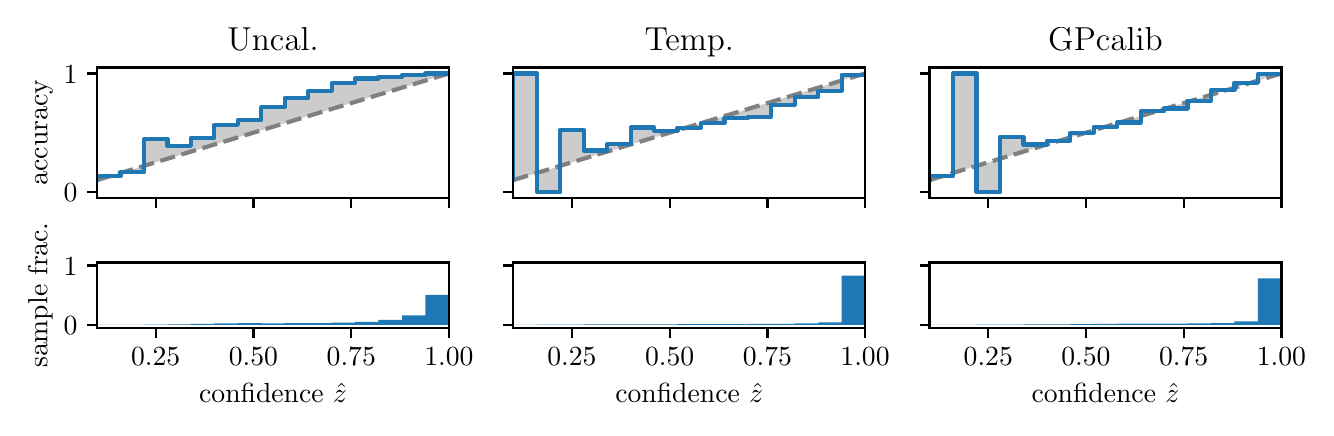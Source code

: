 \begingroup%
\makeatletter%
\begin{pgfpicture}%
\pgfpathrectangle{\pgfpointorigin}{\pgfqpoint{6.392in}{1.9in}}%
\pgfusepath{use as bounding box, clip}%
\begin{pgfscope}%
\pgfsetbuttcap%
\pgfsetmiterjoin%
\definecolor{currentfill}{rgb}{1.0,1.0,1.0}%
\pgfsetfillcolor{currentfill}%
\pgfsetlinewidth{0.0pt}%
\definecolor{currentstroke}{rgb}{1.0,1.0,1.0}%
\pgfsetstrokecolor{currentstroke}%
\pgfsetdash{}{0pt}%
\pgfpathmoveto{\pgfqpoint{0.0in}{0.0in}}%
\pgfpathlineto{\pgfqpoint{6.392in}{0.0in}}%
\pgfpathlineto{\pgfqpoint{6.392in}{1.9in}}%
\pgfpathlineto{\pgfqpoint{0.0in}{1.9in}}%
\pgfpathclose%
\pgfusepath{fill}%
\end{pgfscope}%
\begin{pgfscope}%
\pgfsetbuttcap%
\pgfsetmiterjoin%
\definecolor{currentfill}{rgb}{1.0,1.0,1.0}%
\pgfsetfillcolor{currentfill}%
\pgfsetlinewidth{0.0pt}%
\definecolor{currentstroke}{rgb}{0.0,0.0,0.0}%
\pgfsetstrokecolor{currentstroke}%
\pgfsetstrokeopacity{0.0}%
\pgfsetdash{}{0pt}%
\pgfpathmoveto{\pgfqpoint{0.347in}{1.049in}}%
\pgfpathlineto{\pgfqpoint{2.106in}{1.049in}}%
\pgfpathlineto{\pgfqpoint{2.106in}{1.701in}}%
\pgfpathlineto{\pgfqpoint{0.347in}{1.701in}}%
\pgfpathclose%
\pgfusepath{fill}%
\end{pgfscope}%
\begin{pgfscope}%
\pgfpathrectangle{\pgfqpoint{0.347in}{1.049in}}{\pgfqpoint{1.759in}{0.652in}}%
\pgfusepath{clip}%
\pgfsetbuttcap%
\pgfsetroundjoin%
\definecolor{currentfill}{rgb}{0.0,0.0,0.0}%
\pgfsetfillcolor{currentfill}%
\pgfsetfillopacity{0.2}%
\pgfsetlinewidth{0.0pt}%
\definecolor{currentstroke}{rgb}{0.0,0.0,0.0}%
\pgfsetstrokecolor{currentstroke}%
\pgfsetdash{}{0pt}%
\pgfpathmoveto{\pgfqpoint{0.349in}{1.157in}}%
\pgfpathlineto{\pgfqpoint{0.349in}{1.138in}}%
\pgfpathlineto{\pgfqpoint{0.351in}{1.139in}}%
\pgfpathlineto{\pgfqpoint{0.352in}{1.139in}}%
\pgfpathlineto{\pgfqpoint{0.354in}{1.14in}}%
\pgfpathlineto{\pgfqpoint{0.356in}{1.14in}}%
\pgfpathlineto{\pgfqpoint{0.358in}{1.141in}}%
\pgfpathlineto{\pgfqpoint{0.359in}{1.141in}}%
\pgfpathlineto{\pgfqpoint{0.361in}{1.142in}}%
\pgfpathlineto{\pgfqpoint{0.363in}{1.142in}}%
\pgfpathlineto{\pgfqpoint{0.365in}{1.143in}}%
\pgfpathlineto{\pgfqpoint{0.366in}{1.143in}}%
\pgfpathlineto{\pgfqpoint{0.368in}{1.144in}}%
\pgfpathlineto{\pgfqpoint{0.37in}{1.145in}}%
\pgfpathlineto{\pgfqpoint{0.372in}{1.145in}}%
\pgfpathlineto{\pgfqpoint{0.373in}{1.146in}}%
\pgfpathlineto{\pgfqpoint{0.375in}{1.146in}}%
\pgfpathlineto{\pgfqpoint{0.377in}{1.147in}}%
\pgfpathlineto{\pgfqpoint{0.379in}{1.147in}}%
\pgfpathlineto{\pgfqpoint{0.381in}{1.148in}}%
\pgfpathlineto{\pgfqpoint{0.382in}{1.148in}}%
\pgfpathlineto{\pgfqpoint{0.384in}{1.149in}}%
\pgfpathlineto{\pgfqpoint{0.386in}{1.149in}}%
\pgfpathlineto{\pgfqpoint{0.388in}{1.15in}}%
\pgfpathlineto{\pgfqpoint{0.389in}{1.15in}}%
\pgfpathlineto{\pgfqpoint{0.391in}{1.151in}}%
\pgfpathlineto{\pgfqpoint{0.393in}{1.151in}}%
\pgfpathlineto{\pgfqpoint{0.395in}{1.152in}}%
\pgfpathlineto{\pgfqpoint{0.396in}{1.153in}}%
\pgfpathlineto{\pgfqpoint{0.398in}{1.153in}}%
\pgfpathlineto{\pgfqpoint{0.4in}{1.154in}}%
\pgfpathlineto{\pgfqpoint{0.402in}{1.154in}}%
\pgfpathlineto{\pgfqpoint{0.403in}{1.155in}}%
\pgfpathlineto{\pgfqpoint{0.405in}{1.155in}}%
\pgfpathlineto{\pgfqpoint{0.407in}{1.156in}}%
\pgfpathlineto{\pgfqpoint{0.409in}{1.156in}}%
\pgfpathlineto{\pgfqpoint{0.41in}{1.157in}}%
\pgfpathlineto{\pgfqpoint{0.412in}{1.157in}}%
\pgfpathlineto{\pgfqpoint{0.414in}{1.158in}}%
\pgfpathlineto{\pgfqpoint{0.416in}{1.158in}}%
\pgfpathlineto{\pgfqpoint{0.418in}{1.159in}}%
\pgfpathlineto{\pgfqpoint{0.419in}{1.159in}}%
\pgfpathlineto{\pgfqpoint{0.421in}{1.16in}}%
\pgfpathlineto{\pgfqpoint{0.423in}{1.161in}}%
\pgfpathlineto{\pgfqpoint{0.425in}{1.161in}}%
\pgfpathlineto{\pgfqpoint{0.426in}{1.162in}}%
\pgfpathlineto{\pgfqpoint{0.428in}{1.162in}}%
\pgfpathlineto{\pgfqpoint{0.43in}{1.163in}}%
\pgfpathlineto{\pgfqpoint{0.432in}{1.163in}}%
\pgfpathlineto{\pgfqpoint{0.433in}{1.164in}}%
\pgfpathlineto{\pgfqpoint{0.435in}{1.164in}}%
\pgfpathlineto{\pgfqpoint{0.437in}{1.165in}}%
\pgfpathlineto{\pgfqpoint{0.439in}{1.165in}}%
\pgfpathlineto{\pgfqpoint{0.44in}{1.166in}}%
\pgfpathlineto{\pgfqpoint{0.442in}{1.166in}}%
\pgfpathlineto{\pgfqpoint{0.444in}{1.167in}}%
\pgfpathlineto{\pgfqpoint{0.446in}{1.168in}}%
\pgfpathlineto{\pgfqpoint{0.447in}{1.168in}}%
\pgfpathlineto{\pgfqpoint{0.449in}{1.169in}}%
\pgfpathlineto{\pgfqpoint{0.451in}{1.169in}}%
\pgfpathlineto{\pgfqpoint{0.453in}{1.17in}}%
\pgfpathlineto{\pgfqpoint{0.454in}{1.17in}}%
\pgfpathlineto{\pgfqpoint{0.456in}{1.171in}}%
\pgfpathlineto{\pgfqpoint{0.458in}{1.171in}}%
\pgfpathlineto{\pgfqpoint{0.46in}{1.172in}}%
\pgfpathlineto{\pgfqpoint{0.462in}{1.172in}}%
\pgfpathlineto{\pgfqpoint{0.463in}{1.173in}}%
\pgfpathlineto{\pgfqpoint{0.465in}{1.173in}}%
\pgfpathlineto{\pgfqpoint{0.467in}{1.174in}}%
\pgfpathlineto{\pgfqpoint{0.469in}{1.174in}}%
\pgfpathlineto{\pgfqpoint{0.47in}{1.175in}}%
\pgfpathlineto{\pgfqpoint{0.472in}{1.176in}}%
\pgfpathlineto{\pgfqpoint{0.474in}{1.176in}}%
\pgfpathlineto{\pgfqpoint{0.476in}{1.177in}}%
\pgfpathlineto{\pgfqpoint{0.477in}{1.177in}}%
\pgfpathlineto{\pgfqpoint{0.479in}{1.178in}}%
\pgfpathlineto{\pgfqpoint{0.481in}{1.178in}}%
\pgfpathlineto{\pgfqpoint{0.483in}{1.179in}}%
\pgfpathlineto{\pgfqpoint{0.484in}{1.179in}}%
\pgfpathlineto{\pgfqpoint{0.486in}{1.18in}}%
\pgfpathlineto{\pgfqpoint{0.488in}{1.18in}}%
\pgfpathlineto{\pgfqpoint{0.49in}{1.181in}}%
\pgfpathlineto{\pgfqpoint{0.491in}{1.181in}}%
\pgfpathlineto{\pgfqpoint{0.493in}{1.182in}}%
\pgfpathlineto{\pgfqpoint{0.495in}{1.182in}}%
\pgfpathlineto{\pgfqpoint{0.497in}{1.183in}}%
\pgfpathlineto{\pgfqpoint{0.499in}{1.184in}}%
\pgfpathlineto{\pgfqpoint{0.5in}{1.184in}}%
\pgfpathlineto{\pgfqpoint{0.502in}{1.185in}}%
\pgfpathlineto{\pgfqpoint{0.504in}{1.185in}}%
\pgfpathlineto{\pgfqpoint{0.506in}{1.186in}}%
\pgfpathlineto{\pgfqpoint{0.507in}{1.186in}}%
\pgfpathlineto{\pgfqpoint{0.509in}{1.187in}}%
\pgfpathlineto{\pgfqpoint{0.511in}{1.187in}}%
\pgfpathlineto{\pgfqpoint{0.513in}{1.188in}}%
\pgfpathlineto{\pgfqpoint{0.514in}{1.188in}}%
\pgfpathlineto{\pgfqpoint{0.516in}{1.189in}}%
\pgfpathlineto{\pgfqpoint{0.518in}{1.189in}}%
\pgfpathlineto{\pgfqpoint{0.52in}{1.19in}}%
\pgfpathlineto{\pgfqpoint{0.521in}{1.19in}}%
\pgfpathlineto{\pgfqpoint{0.523in}{1.191in}}%
\pgfpathlineto{\pgfqpoint{0.525in}{1.192in}}%
\pgfpathlineto{\pgfqpoint{0.527in}{1.192in}}%
\pgfpathlineto{\pgfqpoint{0.528in}{1.193in}}%
\pgfpathlineto{\pgfqpoint{0.53in}{1.193in}}%
\pgfpathlineto{\pgfqpoint{0.532in}{1.194in}}%
\pgfpathlineto{\pgfqpoint{0.534in}{1.194in}}%
\pgfpathlineto{\pgfqpoint{0.535in}{1.195in}}%
\pgfpathlineto{\pgfqpoint{0.537in}{1.195in}}%
\pgfpathlineto{\pgfqpoint{0.539in}{1.196in}}%
\pgfpathlineto{\pgfqpoint{0.541in}{1.196in}}%
\pgfpathlineto{\pgfqpoint{0.543in}{1.197in}}%
\pgfpathlineto{\pgfqpoint{0.544in}{1.197in}}%
\pgfpathlineto{\pgfqpoint{0.546in}{1.198in}}%
\pgfpathlineto{\pgfqpoint{0.548in}{1.199in}}%
\pgfpathlineto{\pgfqpoint{0.55in}{1.199in}}%
\pgfpathlineto{\pgfqpoint{0.551in}{1.2in}}%
\pgfpathlineto{\pgfqpoint{0.553in}{1.2in}}%
\pgfpathlineto{\pgfqpoint{0.555in}{1.201in}}%
\pgfpathlineto{\pgfqpoint{0.557in}{1.201in}}%
\pgfpathlineto{\pgfqpoint{0.558in}{1.202in}}%
\pgfpathlineto{\pgfqpoint{0.56in}{1.202in}}%
\pgfpathlineto{\pgfqpoint{0.562in}{1.203in}}%
\pgfpathlineto{\pgfqpoint{0.564in}{1.203in}}%
\pgfpathlineto{\pgfqpoint{0.565in}{1.204in}}%
\pgfpathlineto{\pgfqpoint{0.567in}{1.204in}}%
\pgfpathlineto{\pgfqpoint{0.569in}{1.205in}}%
\pgfpathlineto{\pgfqpoint{0.571in}{1.205in}}%
\pgfpathlineto{\pgfqpoint{0.572in}{1.206in}}%
\pgfpathlineto{\pgfqpoint{0.574in}{1.207in}}%
\pgfpathlineto{\pgfqpoint{0.576in}{1.207in}}%
\pgfpathlineto{\pgfqpoint{0.578in}{1.208in}}%
\pgfpathlineto{\pgfqpoint{0.58in}{1.208in}}%
\pgfpathlineto{\pgfqpoint{0.581in}{1.209in}}%
\pgfpathlineto{\pgfqpoint{0.583in}{1.209in}}%
\pgfpathlineto{\pgfqpoint{0.585in}{1.21in}}%
\pgfpathlineto{\pgfqpoint{0.587in}{1.21in}}%
\pgfpathlineto{\pgfqpoint{0.588in}{1.211in}}%
\pgfpathlineto{\pgfqpoint{0.59in}{1.211in}}%
\pgfpathlineto{\pgfqpoint{0.592in}{1.212in}}%
\pgfpathlineto{\pgfqpoint{0.594in}{1.212in}}%
\pgfpathlineto{\pgfqpoint{0.595in}{1.213in}}%
\pgfpathlineto{\pgfqpoint{0.597in}{1.213in}}%
\pgfpathlineto{\pgfqpoint{0.599in}{1.214in}}%
\pgfpathlineto{\pgfqpoint{0.601in}{1.215in}}%
\pgfpathlineto{\pgfqpoint{0.602in}{1.215in}}%
\pgfpathlineto{\pgfqpoint{0.604in}{1.216in}}%
\pgfpathlineto{\pgfqpoint{0.606in}{1.216in}}%
\pgfpathlineto{\pgfqpoint{0.608in}{1.217in}}%
\pgfpathlineto{\pgfqpoint{0.609in}{1.217in}}%
\pgfpathlineto{\pgfqpoint{0.611in}{1.218in}}%
\pgfpathlineto{\pgfqpoint{0.613in}{1.218in}}%
\pgfpathlineto{\pgfqpoint{0.615in}{1.219in}}%
\pgfpathlineto{\pgfqpoint{0.616in}{1.219in}}%
\pgfpathlineto{\pgfqpoint{0.618in}{1.22in}}%
\pgfpathlineto{\pgfqpoint{0.62in}{1.22in}}%
\pgfpathlineto{\pgfqpoint{0.622in}{1.221in}}%
\pgfpathlineto{\pgfqpoint{0.624in}{1.221in}}%
\pgfpathlineto{\pgfqpoint{0.625in}{1.222in}}%
\pgfpathlineto{\pgfqpoint{0.627in}{1.223in}}%
\pgfpathlineto{\pgfqpoint{0.629in}{1.223in}}%
\pgfpathlineto{\pgfqpoint{0.631in}{1.224in}}%
\pgfpathlineto{\pgfqpoint{0.632in}{1.224in}}%
\pgfpathlineto{\pgfqpoint{0.634in}{1.225in}}%
\pgfpathlineto{\pgfqpoint{0.636in}{1.225in}}%
\pgfpathlineto{\pgfqpoint{0.638in}{1.226in}}%
\pgfpathlineto{\pgfqpoint{0.639in}{1.226in}}%
\pgfpathlineto{\pgfqpoint{0.641in}{1.227in}}%
\pgfpathlineto{\pgfqpoint{0.643in}{1.227in}}%
\pgfpathlineto{\pgfqpoint{0.645in}{1.228in}}%
\pgfpathlineto{\pgfqpoint{0.646in}{1.228in}}%
\pgfpathlineto{\pgfqpoint{0.648in}{1.229in}}%
\pgfpathlineto{\pgfqpoint{0.65in}{1.229in}}%
\pgfpathlineto{\pgfqpoint{0.652in}{1.23in}}%
\pgfpathlineto{\pgfqpoint{0.653in}{1.231in}}%
\pgfpathlineto{\pgfqpoint{0.655in}{1.231in}}%
\pgfpathlineto{\pgfqpoint{0.657in}{1.232in}}%
\pgfpathlineto{\pgfqpoint{0.659in}{1.232in}}%
\pgfpathlineto{\pgfqpoint{0.661in}{1.233in}}%
\pgfpathlineto{\pgfqpoint{0.662in}{1.233in}}%
\pgfpathlineto{\pgfqpoint{0.664in}{1.234in}}%
\pgfpathlineto{\pgfqpoint{0.666in}{1.234in}}%
\pgfpathlineto{\pgfqpoint{0.668in}{1.235in}}%
\pgfpathlineto{\pgfqpoint{0.669in}{1.235in}}%
\pgfpathlineto{\pgfqpoint{0.671in}{1.236in}}%
\pgfpathlineto{\pgfqpoint{0.673in}{1.236in}}%
\pgfpathlineto{\pgfqpoint{0.675in}{1.237in}}%
\pgfpathlineto{\pgfqpoint{0.676in}{1.238in}}%
\pgfpathlineto{\pgfqpoint{0.678in}{1.238in}}%
\pgfpathlineto{\pgfqpoint{0.68in}{1.239in}}%
\pgfpathlineto{\pgfqpoint{0.682in}{1.239in}}%
\pgfpathlineto{\pgfqpoint{0.683in}{1.24in}}%
\pgfpathlineto{\pgfqpoint{0.685in}{1.24in}}%
\pgfpathlineto{\pgfqpoint{0.687in}{1.241in}}%
\pgfpathlineto{\pgfqpoint{0.689in}{1.241in}}%
\pgfpathlineto{\pgfqpoint{0.69in}{1.242in}}%
\pgfpathlineto{\pgfqpoint{0.692in}{1.242in}}%
\pgfpathlineto{\pgfqpoint{0.694in}{1.243in}}%
\pgfpathlineto{\pgfqpoint{0.696in}{1.243in}}%
\pgfpathlineto{\pgfqpoint{0.697in}{1.244in}}%
\pgfpathlineto{\pgfqpoint{0.699in}{1.244in}}%
\pgfpathlineto{\pgfqpoint{0.701in}{1.245in}}%
\pgfpathlineto{\pgfqpoint{0.703in}{1.246in}}%
\pgfpathlineto{\pgfqpoint{0.705in}{1.246in}}%
\pgfpathlineto{\pgfqpoint{0.706in}{1.247in}}%
\pgfpathlineto{\pgfqpoint{0.708in}{1.247in}}%
\pgfpathlineto{\pgfqpoint{0.71in}{1.248in}}%
\pgfpathlineto{\pgfqpoint{0.712in}{1.248in}}%
\pgfpathlineto{\pgfqpoint{0.713in}{1.249in}}%
\pgfpathlineto{\pgfqpoint{0.715in}{1.249in}}%
\pgfpathlineto{\pgfqpoint{0.717in}{1.25in}}%
\pgfpathlineto{\pgfqpoint{0.719in}{1.25in}}%
\pgfpathlineto{\pgfqpoint{0.72in}{1.251in}}%
\pgfpathlineto{\pgfqpoint{0.722in}{1.251in}}%
\pgfpathlineto{\pgfqpoint{0.724in}{1.252in}}%
\pgfpathlineto{\pgfqpoint{0.726in}{1.252in}}%
\pgfpathlineto{\pgfqpoint{0.727in}{1.253in}}%
\pgfpathlineto{\pgfqpoint{0.729in}{1.254in}}%
\pgfpathlineto{\pgfqpoint{0.731in}{1.254in}}%
\pgfpathlineto{\pgfqpoint{0.733in}{1.255in}}%
\pgfpathlineto{\pgfqpoint{0.734in}{1.255in}}%
\pgfpathlineto{\pgfqpoint{0.736in}{1.256in}}%
\pgfpathlineto{\pgfqpoint{0.738in}{1.256in}}%
\pgfpathlineto{\pgfqpoint{0.74in}{1.257in}}%
\pgfpathlineto{\pgfqpoint{0.742in}{1.257in}}%
\pgfpathlineto{\pgfqpoint{0.743in}{1.258in}}%
\pgfpathlineto{\pgfqpoint{0.745in}{1.258in}}%
\pgfpathlineto{\pgfqpoint{0.747in}{1.259in}}%
\pgfpathlineto{\pgfqpoint{0.749in}{1.259in}}%
\pgfpathlineto{\pgfqpoint{0.75in}{1.26in}}%
\pgfpathlineto{\pgfqpoint{0.752in}{1.26in}}%
\pgfpathlineto{\pgfqpoint{0.754in}{1.261in}}%
\pgfpathlineto{\pgfqpoint{0.756in}{1.262in}}%
\pgfpathlineto{\pgfqpoint{0.757in}{1.262in}}%
\pgfpathlineto{\pgfqpoint{0.759in}{1.263in}}%
\pgfpathlineto{\pgfqpoint{0.761in}{1.263in}}%
\pgfpathlineto{\pgfqpoint{0.763in}{1.264in}}%
\pgfpathlineto{\pgfqpoint{0.764in}{1.264in}}%
\pgfpathlineto{\pgfqpoint{0.766in}{1.265in}}%
\pgfpathlineto{\pgfqpoint{0.768in}{1.265in}}%
\pgfpathlineto{\pgfqpoint{0.77in}{1.266in}}%
\pgfpathlineto{\pgfqpoint{0.771in}{1.266in}}%
\pgfpathlineto{\pgfqpoint{0.773in}{1.267in}}%
\pgfpathlineto{\pgfqpoint{0.775in}{1.267in}}%
\pgfpathlineto{\pgfqpoint{0.777in}{1.268in}}%
\pgfpathlineto{\pgfqpoint{0.778in}{1.268in}}%
\pgfpathlineto{\pgfqpoint{0.78in}{1.269in}}%
\pgfpathlineto{\pgfqpoint{0.782in}{1.27in}}%
\pgfpathlineto{\pgfqpoint{0.784in}{1.27in}}%
\pgfpathlineto{\pgfqpoint{0.786in}{1.271in}}%
\pgfpathlineto{\pgfqpoint{0.787in}{1.271in}}%
\pgfpathlineto{\pgfqpoint{0.789in}{1.272in}}%
\pgfpathlineto{\pgfqpoint{0.791in}{1.272in}}%
\pgfpathlineto{\pgfqpoint{0.793in}{1.273in}}%
\pgfpathlineto{\pgfqpoint{0.794in}{1.273in}}%
\pgfpathlineto{\pgfqpoint{0.796in}{1.274in}}%
\pgfpathlineto{\pgfqpoint{0.798in}{1.274in}}%
\pgfpathlineto{\pgfqpoint{0.8in}{1.275in}}%
\pgfpathlineto{\pgfqpoint{0.801in}{1.275in}}%
\pgfpathlineto{\pgfqpoint{0.803in}{1.276in}}%
\pgfpathlineto{\pgfqpoint{0.805in}{1.277in}}%
\pgfpathlineto{\pgfqpoint{0.807in}{1.277in}}%
\pgfpathlineto{\pgfqpoint{0.808in}{1.278in}}%
\pgfpathlineto{\pgfqpoint{0.81in}{1.278in}}%
\pgfpathlineto{\pgfqpoint{0.812in}{1.279in}}%
\pgfpathlineto{\pgfqpoint{0.814in}{1.279in}}%
\pgfpathlineto{\pgfqpoint{0.815in}{1.28in}}%
\pgfpathlineto{\pgfqpoint{0.817in}{1.28in}}%
\pgfpathlineto{\pgfqpoint{0.819in}{1.281in}}%
\pgfpathlineto{\pgfqpoint{0.821in}{1.281in}}%
\pgfpathlineto{\pgfqpoint{0.823in}{1.282in}}%
\pgfpathlineto{\pgfqpoint{0.824in}{1.282in}}%
\pgfpathlineto{\pgfqpoint{0.826in}{1.283in}}%
\pgfpathlineto{\pgfqpoint{0.828in}{1.283in}}%
\pgfpathlineto{\pgfqpoint{0.83in}{1.284in}}%
\pgfpathlineto{\pgfqpoint{0.831in}{1.285in}}%
\pgfpathlineto{\pgfqpoint{0.833in}{1.285in}}%
\pgfpathlineto{\pgfqpoint{0.835in}{1.286in}}%
\pgfpathlineto{\pgfqpoint{0.837in}{1.286in}}%
\pgfpathlineto{\pgfqpoint{0.838in}{1.287in}}%
\pgfpathlineto{\pgfqpoint{0.84in}{1.287in}}%
\pgfpathlineto{\pgfqpoint{0.842in}{1.288in}}%
\pgfpathlineto{\pgfqpoint{0.844in}{1.288in}}%
\pgfpathlineto{\pgfqpoint{0.845in}{1.289in}}%
\pgfpathlineto{\pgfqpoint{0.847in}{1.289in}}%
\pgfpathlineto{\pgfqpoint{0.849in}{1.29in}}%
\pgfpathlineto{\pgfqpoint{0.851in}{1.29in}}%
\pgfpathlineto{\pgfqpoint{0.852in}{1.291in}}%
\pgfpathlineto{\pgfqpoint{0.854in}{1.291in}}%
\pgfpathlineto{\pgfqpoint{0.856in}{1.292in}}%
\pgfpathlineto{\pgfqpoint{0.858in}{1.293in}}%
\pgfpathlineto{\pgfqpoint{0.859in}{1.293in}}%
\pgfpathlineto{\pgfqpoint{0.861in}{1.294in}}%
\pgfpathlineto{\pgfqpoint{0.863in}{1.294in}}%
\pgfpathlineto{\pgfqpoint{0.865in}{1.295in}}%
\pgfpathlineto{\pgfqpoint{0.867in}{1.295in}}%
\pgfpathlineto{\pgfqpoint{0.868in}{1.296in}}%
\pgfpathlineto{\pgfqpoint{0.87in}{1.296in}}%
\pgfpathlineto{\pgfqpoint{0.872in}{1.297in}}%
\pgfpathlineto{\pgfqpoint{0.874in}{1.297in}}%
\pgfpathlineto{\pgfqpoint{0.875in}{1.298in}}%
\pgfpathlineto{\pgfqpoint{0.877in}{1.298in}}%
\pgfpathlineto{\pgfqpoint{0.879in}{1.299in}}%
\pgfpathlineto{\pgfqpoint{0.881in}{1.299in}}%
\pgfpathlineto{\pgfqpoint{0.882in}{1.3in}}%
\pgfpathlineto{\pgfqpoint{0.884in}{1.301in}}%
\pgfpathlineto{\pgfqpoint{0.886in}{1.301in}}%
\pgfpathlineto{\pgfqpoint{0.888in}{1.302in}}%
\pgfpathlineto{\pgfqpoint{0.889in}{1.302in}}%
\pgfpathlineto{\pgfqpoint{0.891in}{1.303in}}%
\pgfpathlineto{\pgfqpoint{0.893in}{1.303in}}%
\pgfpathlineto{\pgfqpoint{0.895in}{1.304in}}%
\pgfpathlineto{\pgfqpoint{0.896in}{1.304in}}%
\pgfpathlineto{\pgfqpoint{0.898in}{1.305in}}%
\pgfpathlineto{\pgfqpoint{0.9in}{1.305in}}%
\pgfpathlineto{\pgfqpoint{0.902in}{1.306in}}%
\pgfpathlineto{\pgfqpoint{0.904in}{1.306in}}%
\pgfpathlineto{\pgfqpoint{0.905in}{1.307in}}%
\pgfpathlineto{\pgfqpoint{0.907in}{1.307in}}%
\pgfpathlineto{\pgfqpoint{0.909in}{1.308in}}%
\pgfpathlineto{\pgfqpoint{0.911in}{1.309in}}%
\pgfpathlineto{\pgfqpoint{0.912in}{1.309in}}%
\pgfpathlineto{\pgfqpoint{0.914in}{1.31in}}%
\pgfpathlineto{\pgfqpoint{0.916in}{1.31in}}%
\pgfpathlineto{\pgfqpoint{0.918in}{1.311in}}%
\pgfpathlineto{\pgfqpoint{0.919in}{1.311in}}%
\pgfpathlineto{\pgfqpoint{0.921in}{1.312in}}%
\pgfpathlineto{\pgfqpoint{0.923in}{1.312in}}%
\pgfpathlineto{\pgfqpoint{0.925in}{1.313in}}%
\pgfpathlineto{\pgfqpoint{0.926in}{1.313in}}%
\pgfpathlineto{\pgfqpoint{0.928in}{1.314in}}%
\pgfpathlineto{\pgfqpoint{0.93in}{1.314in}}%
\pgfpathlineto{\pgfqpoint{0.932in}{1.315in}}%
\pgfpathlineto{\pgfqpoint{0.933in}{1.316in}}%
\pgfpathlineto{\pgfqpoint{0.935in}{1.316in}}%
\pgfpathlineto{\pgfqpoint{0.937in}{1.317in}}%
\pgfpathlineto{\pgfqpoint{0.939in}{1.317in}}%
\pgfpathlineto{\pgfqpoint{0.94in}{1.318in}}%
\pgfpathlineto{\pgfqpoint{0.942in}{1.318in}}%
\pgfpathlineto{\pgfqpoint{0.944in}{1.319in}}%
\pgfpathlineto{\pgfqpoint{0.946in}{1.319in}}%
\pgfpathlineto{\pgfqpoint{0.948in}{1.32in}}%
\pgfpathlineto{\pgfqpoint{0.949in}{1.32in}}%
\pgfpathlineto{\pgfqpoint{0.951in}{1.321in}}%
\pgfpathlineto{\pgfqpoint{0.953in}{1.321in}}%
\pgfpathlineto{\pgfqpoint{0.955in}{1.322in}}%
\pgfpathlineto{\pgfqpoint{0.956in}{1.322in}}%
\pgfpathlineto{\pgfqpoint{0.958in}{1.323in}}%
\pgfpathlineto{\pgfqpoint{0.96in}{1.324in}}%
\pgfpathlineto{\pgfqpoint{0.962in}{1.324in}}%
\pgfpathlineto{\pgfqpoint{0.963in}{1.325in}}%
\pgfpathlineto{\pgfqpoint{0.965in}{1.325in}}%
\pgfpathlineto{\pgfqpoint{0.967in}{1.326in}}%
\pgfpathlineto{\pgfqpoint{0.969in}{1.326in}}%
\pgfpathlineto{\pgfqpoint{0.97in}{1.327in}}%
\pgfpathlineto{\pgfqpoint{0.972in}{1.327in}}%
\pgfpathlineto{\pgfqpoint{0.974in}{1.328in}}%
\pgfpathlineto{\pgfqpoint{0.976in}{1.328in}}%
\pgfpathlineto{\pgfqpoint{0.977in}{1.329in}}%
\pgfpathlineto{\pgfqpoint{0.979in}{1.329in}}%
\pgfpathlineto{\pgfqpoint{0.981in}{1.33in}}%
\pgfpathlineto{\pgfqpoint{0.983in}{1.33in}}%
\pgfpathlineto{\pgfqpoint{0.985in}{1.331in}}%
\pgfpathlineto{\pgfqpoint{0.986in}{1.332in}}%
\pgfpathlineto{\pgfqpoint{0.988in}{1.332in}}%
\pgfpathlineto{\pgfqpoint{0.99in}{1.333in}}%
\pgfpathlineto{\pgfqpoint{0.992in}{1.333in}}%
\pgfpathlineto{\pgfqpoint{0.993in}{1.334in}}%
\pgfpathlineto{\pgfqpoint{0.995in}{1.334in}}%
\pgfpathlineto{\pgfqpoint{0.997in}{1.335in}}%
\pgfpathlineto{\pgfqpoint{0.999in}{1.335in}}%
\pgfpathlineto{\pgfqpoint{1.0in}{1.336in}}%
\pgfpathlineto{\pgfqpoint{1.002in}{1.336in}}%
\pgfpathlineto{\pgfqpoint{1.004in}{1.337in}}%
\pgfpathlineto{\pgfqpoint{1.006in}{1.337in}}%
\pgfpathlineto{\pgfqpoint{1.007in}{1.338in}}%
\pgfpathlineto{\pgfqpoint{1.009in}{1.338in}}%
\pgfpathlineto{\pgfqpoint{1.011in}{1.339in}}%
\pgfpathlineto{\pgfqpoint{1.013in}{1.34in}}%
\pgfpathlineto{\pgfqpoint{1.014in}{1.34in}}%
\pgfpathlineto{\pgfqpoint{1.016in}{1.341in}}%
\pgfpathlineto{\pgfqpoint{1.018in}{1.341in}}%
\pgfpathlineto{\pgfqpoint{1.02in}{1.342in}}%
\pgfpathlineto{\pgfqpoint{1.021in}{1.342in}}%
\pgfpathlineto{\pgfqpoint{1.023in}{1.343in}}%
\pgfpathlineto{\pgfqpoint{1.025in}{1.343in}}%
\pgfpathlineto{\pgfqpoint{1.027in}{1.344in}}%
\pgfpathlineto{\pgfqpoint{1.029in}{1.344in}}%
\pgfpathlineto{\pgfqpoint{1.03in}{1.345in}}%
\pgfpathlineto{\pgfqpoint{1.032in}{1.345in}}%
\pgfpathlineto{\pgfqpoint{1.034in}{1.346in}}%
\pgfpathlineto{\pgfqpoint{1.036in}{1.346in}}%
\pgfpathlineto{\pgfqpoint{1.037in}{1.347in}}%
\pgfpathlineto{\pgfqpoint{1.039in}{1.348in}}%
\pgfpathlineto{\pgfqpoint{1.041in}{1.348in}}%
\pgfpathlineto{\pgfqpoint{1.043in}{1.349in}}%
\pgfpathlineto{\pgfqpoint{1.044in}{1.349in}}%
\pgfpathlineto{\pgfqpoint{1.046in}{1.35in}}%
\pgfpathlineto{\pgfqpoint{1.048in}{1.35in}}%
\pgfpathlineto{\pgfqpoint{1.05in}{1.351in}}%
\pgfpathlineto{\pgfqpoint{1.051in}{1.351in}}%
\pgfpathlineto{\pgfqpoint{1.053in}{1.352in}}%
\pgfpathlineto{\pgfqpoint{1.055in}{1.352in}}%
\pgfpathlineto{\pgfqpoint{1.057in}{1.353in}}%
\pgfpathlineto{\pgfqpoint{1.058in}{1.353in}}%
\pgfpathlineto{\pgfqpoint{1.06in}{1.354in}}%
\pgfpathlineto{\pgfqpoint{1.062in}{1.355in}}%
\pgfpathlineto{\pgfqpoint{1.064in}{1.355in}}%
\pgfpathlineto{\pgfqpoint{1.066in}{1.356in}}%
\pgfpathlineto{\pgfqpoint{1.067in}{1.356in}}%
\pgfpathlineto{\pgfqpoint{1.069in}{1.357in}}%
\pgfpathlineto{\pgfqpoint{1.071in}{1.357in}}%
\pgfpathlineto{\pgfqpoint{1.073in}{1.358in}}%
\pgfpathlineto{\pgfqpoint{1.074in}{1.358in}}%
\pgfpathlineto{\pgfqpoint{1.076in}{1.359in}}%
\pgfpathlineto{\pgfqpoint{1.078in}{1.359in}}%
\pgfpathlineto{\pgfqpoint{1.08in}{1.36in}}%
\pgfpathlineto{\pgfqpoint{1.081in}{1.36in}}%
\pgfpathlineto{\pgfqpoint{1.083in}{1.361in}}%
\pgfpathlineto{\pgfqpoint{1.085in}{1.361in}}%
\pgfpathlineto{\pgfqpoint{1.087in}{1.362in}}%
\pgfpathlineto{\pgfqpoint{1.088in}{1.363in}}%
\pgfpathlineto{\pgfqpoint{1.09in}{1.363in}}%
\pgfpathlineto{\pgfqpoint{1.092in}{1.364in}}%
\pgfpathlineto{\pgfqpoint{1.094in}{1.364in}}%
\pgfpathlineto{\pgfqpoint{1.095in}{1.365in}}%
\pgfpathlineto{\pgfqpoint{1.097in}{1.365in}}%
\pgfpathlineto{\pgfqpoint{1.099in}{1.366in}}%
\pgfpathlineto{\pgfqpoint{1.101in}{1.366in}}%
\pgfpathlineto{\pgfqpoint{1.102in}{1.367in}}%
\pgfpathlineto{\pgfqpoint{1.104in}{1.367in}}%
\pgfpathlineto{\pgfqpoint{1.106in}{1.368in}}%
\pgfpathlineto{\pgfqpoint{1.108in}{1.368in}}%
\pgfpathlineto{\pgfqpoint{1.11in}{1.369in}}%
\pgfpathlineto{\pgfqpoint{1.111in}{1.369in}}%
\pgfpathlineto{\pgfqpoint{1.113in}{1.37in}}%
\pgfpathlineto{\pgfqpoint{1.115in}{1.371in}}%
\pgfpathlineto{\pgfqpoint{1.117in}{1.371in}}%
\pgfpathlineto{\pgfqpoint{1.118in}{1.372in}}%
\pgfpathlineto{\pgfqpoint{1.12in}{1.372in}}%
\pgfpathlineto{\pgfqpoint{1.122in}{1.373in}}%
\pgfpathlineto{\pgfqpoint{1.124in}{1.373in}}%
\pgfpathlineto{\pgfqpoint{1.125in}{1.374in}}%
\pgfpathlineto{\pgfqpoint{1.127in}{1.374in}}%
\pgfpathlineto{\pgfqpoint{1.129in}{1.375in}}%
\pgfpathlineto{\pgfqpoint{1.131in}{1.375in}}%
\pgfpathlineto{\pgfqpoint{1.132in}{1.376in}}%
\pgfpathlineto{\pgfqpoint{1.134in}{1.376in}}%
\pgfpathlineto{\pgfqpoint{1.136in}{1.377in}}%
\pgfpathlineto{\pgfqpoint{1.138in}{1.377in}}%
\pgfpathlineto{\pgfqpoint{1.139in}{1.378in}}%
\pgfpathlineto{\pgfqpoint{1.141in}{1.379in}}%
\pgfpathlineto{\pgfqpoint{1.143in}{1.379in}}%
\pgfpathlineto{\pgfqpoint{1.145in}{1.38in}}%
\pgfpathlineto{\pgfqpoint{1.147in}{1.38in}}%
\pgfpathlineto{\pgfqpoint{1.148in}{1.381in}}%
\pgfpathlineto{\pgfqpoint{1.15in}{1.381in}}%
\pgfpathlineto{\pgfqpoint{1.152in}{1.382in}}%
\pgfpathlineto{\pgfqpoint{1.154in}{1.382in}}%
\pgfpathlineto{\pgfqpoint{1.155in}{1.383in}}%
\pgfpathlineto{\pgfqpoint{1.157in}{1.383in}}%
\pgfpathlineto{\pgfqpoint{1.159in}{1.384in}}%
\pgfpathlineto{\pgfqpoint{1.161in}{1.384in}}%
\pgfpathlineto{\pgfqpoint{1.162in}{1.385in}}%
\pgfpathlineto{\pgfqpoint{1.164in}{1.386in}}%
\pgfpathlineto{\pgfqpoint{1.166in}{1.386in}}%
\pgfpathlineto{\pgfqpoint{1.168in}{1.387in}}%
\pgfpathlineto{\pgfqpoint{1.169in}{1.387in}}%
\pgfpathlineto{\pgfqpoint{1.171in}{1.388in}}%
\pgfpathlineto{\pgfqpoint{1.173in}{1.388in}}%
\pgfpathlineto{\pgfqpoint{1.175in}{1.389in}}%
\pgfpathlineto{\pgfqpoint{1.176in}{1.389in}}%
\pgfpathlineto{\pgfqpoint{1.178in}{1.39in}}%
\pgfpathlineto{\pgfqpoint{1.18in}{1.39in}}%
\pgfpathlineto{\pgfqpoint{1.182in}{1.391in}}%
\pgfpathlineto{\pgfqpoint{1.183in}{1.391in}}%
\pgfpathlineto{\pgfqpoint{1.185in}{1.392in}}%
\pgfpathlineto{\pgfqpoint{1.187in}{1.392in}}%
\pgfpathlineto{\pgfqpoint{1.189in}{1.393in}}%
\pgfpathlineto{\pgfqpoint{1.191in}{1.394in}}%
\pgfpathlineto{\pgfqpoint{1.192in}{1.394in}}%
\pgfpathlineto{\pgfqpoint{1.194in}{1.395in}}%
\pgfpathlineto{\pgfqpoint{1.196in}{1.395in}}%
\pgfpathlineto{\pgfqpoint{1.198in}{1.396in}}%
\pgfpathlineto{\pgfqpoint{1.199in}{1.396in}}%
\pgfpathlineto{\pgfqpoint{1.201in}{1.397in}}%
\pgfpathlineto{\pgfqpoint{1.203in}{1.397in}}%
\pgfpathlineto{\pgfqpoint{1.205in}{1.398in}}%
\pgfpathlineto{\pgfqpoint{1.206in}{1.398in}}%
\pgfpathlineto{\pgfqpoint{1.208in}{1.399in}}%
\pgfpathlineto{\pgfqpoint{1.21in}{1.399in}}%
\pgfpathlineto{\pgfqpoint{1.212in}{1.4in}}%
\pgfpathlineto{\pgfqpoint{1.213in}{1.4in}}%
\pgfpathlineto{\pgfqpoint{1.215in}{1.401in}}%
\pgfpathlineto{\pgfqpoint{1.217in}{1.402in}}%
\pgfpathlineto{\pgfqpoint{1.219in}{1.402in}}%
\pgfpathlineto{\pgfqpoint{1.22in}{1.403in}}%
\pgfpathlineto{\pgfqpoint{1.222in}{1.403in}}%
\pgfpathlineto{\pgfqpoint{1.224in}{1.404in}}%
\pgfpathlineto{\pgfqpoint{1.226in}{1.404in}}%
\pgfpathlineto{\pgfqpoint{1.228in}{1.405in}}%
\pgfpathlineto{\pgfqpoint{1.229in}{1.405in}}%
\pgfpathlineto{\pgfqpoint{1.231in}{1.406in}}%
\pgfpathlineto{\pgfqpoint{1.233in}{1.406in}}%
\pgfpathlineto{\pgfqpoint{1.235in}{1.407in}}%
\pgfpathlineto{\pgfqpoint{1.236in}{1.407in}}%
\pgfpathlineto{\pgfqpoint{1.238in}{1.408in}}%
\pgfpathlineto{\pgfqpoint{1.24in}{1.408in}}%
\pgfpathlineto{\pgfqpoint{1.242in}{1.409in}}%
\pgfpathlineto{\pgfqpoint{1.243in}{1.41in}}%
\pgfpathlineto{\pgfqpoint{1.245in}{1.41in}}%
\pgfpathlineto{\pgfqpoint{1.247in}{1.411in}}%
\pgfpathlineto{\pgfqpoint{1.249in}{1.411in}}%
\pgfpathlineto{\pgfqpoint{1.25in}{1.412in}}%
\pgfpathlineto{\pgfqpoint{1.252in}{1.412in}}%
\pgfpathlineto{\pgfqpoint{1.254in}{1.413in}}%
\pgfpathlineto{\pgfqpoint{1.256in}{1.413in}}%
\pgfpathlineto{\pgfqpoint{1.257in}{1.414in}}%
\pgfpathlineto{\pgfqpoint{1.259in}{1.414in}}%
\pgfpathlineto{\pgfqpoint{1.261in}{1.415in}}%
\pgfpathlineto{\pgfqpoint{1.263in}{1.415in}}%
\pgfpathlineto{\pgfqpoint{1.264in}{1.416in}}%
\pgfpathlineto{\pgfqpoint{1.266in}{1.416in}}%
\pgfpathlineto{\pgfqpoint{1.268in}{1.417in}}%
\pgfpathlineto{\pgfqpoint{1.27in}{1.418in}}%
\pgfpathlineto{\pgfqpoint{1.272in}{1.418in}}%
\pgfpathlineto{\pgfqpoint{1.273in}{1.419in}}%
\pgfpathlineto{\pgfqpoint{1.275in}{1.419in}}%
\pgfpathlineto{\pgfqpoint{1.277in}{1.42in}}%
\pgfpathlineto{\pgfqpoint{1.279in}{1.42in}}%
\pgfpathlineto{\pgfqpoint{1.28in}{1.421in}}%
\pgfpathlineto{\pgfqpoint{1.282in}{1.421in}}%
\pgfpathlineto{\pgfqpoint{1.284in}{1.422in}}%
\pgfpathlineto{\pgfqpoint{1.286in}{1.422in}}%
\pgfpathlineto{\pgfqpoint{1.287in}{1.423in}}%
\pgfpathlineto{\pgfqpoint{1.289in}{1.423in}}%
\pgfpathlineto{\pgfqpoint{1.291in}{1.424in}}%
\pgfpathlineto{\pgfqpoint{1.293in}{1.425in}}%
\pgfpathlineto{\pgfqpoint{1.294in}{1.425in}}%
\pgfpathlineto{\pgfqpoint{1.296in}{1.426in}}%
\pgfpathlineto{\pgfqpoint{1.298in}{1.426in}}%
\pgfpathlineto{\pgfqpoint{1.3in}{1.427in}}%
\pgfpathlineto{\pgfqpoint{1.301in}{1.427in}}%
\pgfpathlineto{\pgfqpoint{1.303in}{1.428in}}%
\pgfpathlineto{\pgfqpoint{1.305in}{1.428in}}%
\pgfpathlineto{\pgfqpoint{1.307in}{1.429in}}%
\pgfpathlineto{\pgfqpoint{1.309in}{1.429in}}%
\pgfpathlineto{\pgfqpoint{1.31in}{1.43in}}%
\pgfpathlineto{\pgfqpoint{1.312in}{1.43in}}%
\pgfpathlineto{\pgfqpoint{1.314in}{1.431in}}%
\pgfpathlineto{\pgfqpoint{1.316in}{1.431in}}%
\pgfpathlineto{\pgfqpoint{1.317in}{1.432in}}%
\pgfpathlineto{\pgfqpoint{1.319in}{1.433in}}%
\pgfpathlineto{\pgfqpoint{1.321in}{1.433in}}%
\pgfpathlineto{\pgfqpoint{1.323in}{1.434in}}%
\pgfpathlineto{\pgfqpoint{1.324in}{1.434in}}%
\pgfpathlineto{\pgfqpoint{1.326in}{1.435in}}%
\pgfpathlineto{\pgfqpoint{1.328in}{1.435in}}%
\pgfpathlineto{\pgfqpoint{1.33in}{1.436in}}%
\pgfpathlineto{\pgfqpoint{1.331in}{1.436in}}%
\pgfpathlineto{\pgfqpoint{1.333in}{1.437in}}%
\pgfpathlineto{\pgfqpoint{1.335in}{1.437in}}%
\pgfpathlineto{\pgfqpoint{1.337in}{1.438in}}%
\pgfpathlineto{\pgfqpoint{1.338in}{1.438in}}%
\pgfpathlineto{\pgfqpoint{1.34in}{1.439in}}%
\pgfpathlineto{\pgfqpoint{1.342in}{1.439in}}%
\pgfpathlineto{\pgfqpoint{1.344in}{1.44in}}%
\pgfpathlineto{\pgfqpoint{1.345in}{1.441in}}%
\pgfpathlineto{\pgfqpoint{1.347in}{1.441in}}%
\pgfpathlineto{\pgfqpoint{1.349in}{1.442in}}%
\pgfpathlineto{\pgfqpoint{1.351in}{1.442in}}%
\pgfpathlineto{\pgfqpoint{1.353in}{1.443in}}%
\pgfpathlineto{\pgfqpoint{1.354in}{1.443in}}%
\pgfpathlineto{\pgfqpoint{1.356in}{1.444in}}%
\pgfpathlineto{\pgfqpoint{1.358in}{1.444in}}%
\pgfpathlineto{\pgfqpoint{1.36in}{1.445in}}%
\pgfpathlineto{\pgfqpoint{1.361in}{1.445in}}%
\pgfpathlineto{\pgfqpoint{1.363in}{1.446in}}%
\pgfpathlineto{\pgfqpoint{1.365in}{1.446in}}%
\pgfpathlineto{\pgfqpoint{1.367in}{1.447in}}%
\pgfpathlineto{\pgfqpoint{1.368in}{1.447in}}%
\pgfpathlineto{\pgfqpoint{1.37in}{1.448in}}%
\pgfpathlineto{\pgfqpoint{1.372in}{1.449in}}%
\pgfpathlineto{\pgfqpoint{1.374in}{1.449in}}%
\pgfpathlineto{\pgfqpoint{1.375in}{1.45in}}%
\pgfpathlineto{\pgfqpoint{1.377in}{1.45in}}%
\pgfpathlineto{\pgfqpoint{1.379in}{1.451in}}%
\pgfpathlineto{\pgfqpoint{1.381in}{1.451in}}%
\pgfpathlineto{\pgfqpoint{1.382in}{1.452in}}%
\pgfpathlineto{\pgfqpoint{1.384in}{1.452in}}%
\pgfpathlineto{\pgfqpoint{1.386in}{1.453in}}%
\pgfpathlineto{\pgfqpoint{1.388in}{1.453in}}%
\pgfpathlineto{\pgfqpoint{1.39in}{1.454in}}%
\pgfpathlineto{\pgfqpoint{1.391in}{1.454in}}%
\pgfpathlineto{\pgfqpoint{1.393in}{1.455in}}%
\pgfpathlineto{\pgfqpoint{1.395in}{1.455in}}%
\pgfpathlineto{\pgfqpoint{1.397in}{1.456in}}%
\pgfpathlineto{\pgfqpoint{1.398in}{1.457in}}%
\pgfpathlineto{\pgfqpoint{1.4in}{1.457in}}%
\pgfpathlineto{\pgfqpoint{1.402in}{1.458in}}%
\pgfpathlineto{\pgfqpoint{1.404in}{1.458in}}%
\pgfpathlineto{\pgfqpoint{1.405in}{1.459in}}%
\pgfpathlineto{\pgfqpoint{1.407in}{1.459in}}%
\pgfpathlineto{\pgfqpoint{1.409in}{1.46in}}%
\pgfpathlineto{\pgfqpoint{1.411in}{1.46in}}%
\pgfpathlineto{\pgfqpoint{1.412in}{1.461in}}%
\pgfpathlineto{\pgfqpoint{1.414in}{1.461in}}%
\pgfpathlineto{\pgfqpoint{1.416in}{1.462in}}%
\pgfpathlineto{\pgfqpoint{1.418in}{1.462in}}%
\pgfpathlineto{\pgfqpoint{1.419in}{1.463in}}%
\pgfpathlineto{\pgfqpoint{1.421in}{1.464in}}%
\pgfpathlineto{\pgfqpoint{1.423in}{1.464in}}%
\pgfpathlineto{\pgfqpoint{1.425in}{1.465in}}%
\pgfpathlineto{\pgfqpoint{1.426in}{1.465in}}%
\pgfpathlineto{\pgfqpoint{1.428in}{1.466in}}%
\pgfpathlineto{\pgfqpoint{1.43in}{1.466in}}%
\pgfpathlineto{\pgfqpoint{1.432in}{1.467in}}%
\pgfpathlineto{\pgfqpoint{1.434in}{1.467in}}%
\pgfpathlineto{\pgfqpoint{1.435in}{1.468in}}%
\pgfpathlineto{\pgfqpoint{1.437in}{1.468in}}%
\pgfpathlineto{\pgfqpoint{1.439in}{1.469in}}%
\pgfpathlineto{\pgfqpoint{1.441in}{1.469in}}%
\pgfpathlineto{\pgfqpoint{1.442in}{1.47in}}%
\pgfpathlineto{\pgfqpoint{1.444in}{1.47in}}%
\pgfpathlineto{\pgfqpoint{1.446in}{1.471in}}%
\pgfpathlineto{\pgfqpoint{1.448in}{1.472in}}%
\pgfpathlineto{\pgfqpoint{1.449in}{1.472in}}%
\pgfpathlineto{\pgfqpoint{1.451in}{1.473in}}%
\pgfpathlineto{\pgfqpoint{1.453in}{1.473in}}%
\pgfpathlineto{\pgfqpoint{1.455in}{1.474in}}%
\pgfpathlineto{\pgfqpoint{1.456in}{1.474in}}%
\pgfpathlineto{\pgfqpoint{1.458in}{1.475in}}%
\pgfpathlineto{\pgfqpoint{1.46in}{1.475in}}%
\pgfpathlineto{\pgfqpoint{1.462in}{1.476in}}%
\pgfpathlineto{\pgfqpoint{1.463in}{1.476in}}%
\pgfpathlineto{\pgfqpoint{1.465in}{1.477in}}%
\pgfpathlineto{\pgfqpoint{1.467in}{1.477in}}%
\pgfpathlineto{\pgfqpoint{1.469in}{1.478in}}%
\pgfpathlineto{\pgfqpoint{1.471in}{1.478in}}%
\pgfpathlineto{\pgfqpoint{1.472in}{1.479in}}%
\pgfpathlineto{\pgfqpoint{1.474in}{1.48in}}%
\pgfpathlineto{\pgfqpoint{1.476in}{1.48in}}%
\pgfpathlineto{\pgfqpoint{1.478in}{1.481in}}%
\pgfpathlineto{\pgfqpoint{1.479in}{1.481in}}%
\pgfpathlineto{\pgfqpoint{1.481in}{1.482in}}%
\pgfpathlineto{\pgfqpoint{1.483in}{1.482in}}%
\pgfpathlineto{\pgfqpoint{1.485in}{1.483in}}%
\pgfpathlineto{\pgfqpoint{1.486in}{1.483in}}%
\pgfpathlineto{\pgfqpoint{1.488in}{1.484in}}%
\pgfpathlineto{\pgfqpoint{1.49in}{1.484in}}%
\pgfpathlineto{\pgfqpoint{1.492in}{1.485in}}%
\pgfpathlineto{\pgfqpoint{1.493in}{1.485in}}%
\pgfpathlineto{\pgfqpoint{1.495in}{1.486in}}%
\pgfpathlineto{\pgfqpoint{1.497in}{1.486in}}%
\pgfpathlineto{\pgfqpoint{1.499in}{1.487in}}%
\pgfpathlineto{\pgfqpoint{1.5in}{1.488in}}%
\pgfpathlineto{\pgfqpoint{1.502in}{1.488in}}%
\pgfpathlineto{\pgfqpoint{1.504in}{1.489in}}%
\pgfpathlineto{\pgfqpoint{1.506in}{1.489in}}%
\pgfpathlineto{\pgfqpoint{1.507in}{1.49in}}%
\pgfpathlineto{\pgfqpoint{1.509in}{1.49in}}%
\pgfpathlineto{\pgfqpoint{1.511in}{1.491in}}%
\pgfpathlineto{\pgfqpoint{1.513in}{1.491in}}%
\pgfpathlineto{\pgfqpoint{1.515in}{1.492in}}%
\pgfpathlineto{\pgfqpoint{1.516in}{1.492in}}%
\pgfpathlineto{\pgfqpoint{1.518in}{1.493in}}%
\pgfpathlineto{\pgfqpoint{1.52in}{1.493in}}%
\pgfpathlineto{\pgfqpoint{1.522in}{1.494in}}%
\pgfpathlineto{\pgfqpoint{1.523in}{1.494in}}%
\pgfpathlineto{\pgfqpoint{1.525in}{1.495in}}%
\pgfpathlineto{\pgfqpoint{1.527in}{1.496in}}%
\pgfpathlineto{\pgfqpoint{1.529in}{1.496in}}%
\pgfpathlineto{\pgfqpoint{1.53in}{1.497in}}%
\pgfpathlineto{\pgfqpoint{1.532in}{1.497in}}%
\pgfpathlineto{\pgfqpoint{1.534in}{1.498in}}%
\pgfpathlineto{\pgfqpoint{1.536in}{1.498in}}%
\pgfpathlineto{\pgfqpoint{1.537in}{1.499in}}%
\pgfpathlineto{\pgfqpoint{1.539in}{1.499in}}%
\pgfpathlineto{\pgfqpoint{1.541in}{1.5in}}%
\pgfpathlineto{\pgfqpoint{1.543in}{1.5in}}%
\pgfpathlineto{\pgfqpoint{1.544in}{1.501in}}%
\pgfpathlineto{\pgfqpoint{1.546in}{1.501in}}%
\pgfpathlineto{\pgfqpoint{1.548in}{1.502in}}%
\pgfpathlineto{\pgfqpoint{1.55in}{1.503in}}%
\pgfpathlineto{\pgfqpoint{1.552in}{1.503in}}%
\pgfpathlineto{\pgfqpoint{1.553in}{1.504in}}%
\pgfpathlineto{\pgfqpoint{1.555in}{1.504in}}%
\pgfpathlineto{\pgfqpoint{1.557in}{1.505in}}%
\pgfpathlineto{\pgfqpoint{1.559in}{1.505in}}%
\pgfpathlineto{\pgfqpoint{1.56in}{1.506in}}%
\pgfpathlineto{\pgfqpoint{1.562in}{1.506in}}%
\pgfpathlineto{\pgfqpoint{1.564in}{1.507in}}%
\pgfpathlineto{\pgfqpoint{1.566in}{1.507in}}%
\pgfpathlineto{\pgfqpoint{1.567in}{1.508in}}%
\pgfpathlineto{\pgfqpoint{1.569in}{1.508in}}%
\pgfpathlineto{\pgfqpoint{1.571in}{1.509in}}%
\pgfpathlineto{\pgfqpoint{1.573in}{1.509in}}%
\pgfpathlineto{\pgfqpoint{1.574in}{1.51in}}%
\pgfpathlineto{\pgfqpoint{1.576in}{1.511in}}%
\pgfpathlineto{\pgfqpoint{1.578in}{1.511in}}%
\pgfpathlineto{\pgfqpoint{1.58in}{1.512in}}%
\pgfpathlineto{\pgfqpoint{1.581in}{1.512in}}%
\pgfpathlineto{\pgfqpoint{1.583in}{1.513in}}%
\pgfpathlineto{\pgfqpoint{1.585in}{1.513in}}%
\pgfpathlineto{\pgfqpoint{1.587in}{1.514in}}%
\pgfpathlineto{\pgfqpoint{1.588in}{1.514in}}%
\pgfpathlineto{\pgfqpoint{1.59in}{1.515in}}%
\pgfpathlineto{\pgfqpoint{1.592in}{1.515in}}%
\pgfpathlineto{\pgfqpoint{1.594in}{1.516in}}%
\pgfpathlineto{\pgfqpoint{1.596in}{1.516in}}%
\pgfpathlineto{\pgfqpoint{1.597in}{1.517in}}%
\pgfpathlineto{\pgfqpoint{1.599in}{1.517in}}%
\pgfpathlineto{\pgfqpoint{1.601in}{1.518in}}%
\pgfpathlineto{\pgfqpoint{1.603in}{1.519in}}%
\pgfpathlineto{\pgfqpoint{1.604in}{1.519in}}%
\pgfpathlineto{\pgfqpoint{1.606in}{1.52in}}%
\pgfpathlineto{\pgfqpoint{1.608in}{1.52in}}%
\pgfpathlineto{\pgfqpoint{1.61in}{1.521in}}%
\pgfpathlineto{\pgfqpoint{1.611in}{1.521in}}%
\pgfpathlineto{\pgfqpoint{1.613in}{1.522in}}%
\pgfpathlineto{\pgfqpoint{1.615in}{1.522in}}%
\pgfpathlineto{\pgfqpoint{1.617in}{1.523in}}%
\pgfpathlineto{\pgfqpoint{1.618in}{1.523in}}%
\pgfpathlineto{\pgfqpoint{1.62in}{1.524in}}%
\pgfpathlineto{\pgfqpoint{1.622in}{1.524in}}%
\pgfpathlineto{\pgfqpoint{1.624in}{1.525in}}%
\pgfpathlineto{\pgfqpoint{1.625in}{1.525in}}%
\pgfpathlineto{\pgfqpoint{1.627in}{1.526in}}%
\pgfpathlineto{\pgfqpoint{1.629in}{1.527in}}%
\pgfpathlineto{\pgfqpoint{1.631in}{1.527in}}%
\pgfpathlineto{\pgfqpoint{1.633in}{1.528in}}%
\pgfpathlineto{\pgfqpoint{1.634in}{1.528in}}%
\pgfpathlineto{\pgfqpoint{1.636in}{1.529in}}%
\pgfpathlineto{\pgfqpoint{1.638in}{1.529in}}%
\pgfpathlineto{\pgfqpoint{1.64in}{1.53in}}%
\pgfpathlineto{\pgfqpoint{1.641in}{1.53in}}%
\pgfpathlineto{\pgfqpoint{1.643in}{1.531in}}%
\pgfpathlineto{\pgfqpoint{1.645in}{1.531in}}%
\pgfpathlineto{\pgfqpoint{1.647in}{1.532in}}%
\pgfpathlineto{\pgfqpoint{1.648in}{1.532in}}%
\pgfpathlineto{\pgfqpoint{1.65in}{1.533in}}%
\pgfpathlineto{\pgfqpoint{1.652in}{1.534in}}%
\pgfpathlineto{\pgfqpoint{1.654in}{1.534in}}%
\pgfpathlineto{\pgfqpoint{1.655in}{1.535in}}%
\pgfpathlineto{\pgfqpoint{1.657in}{1.535in}}%
\pgfpathlineto{\pgfqpoint{1.659in}{1.536in}}%
\pgfpathlineto{\pgfqpoint{1.661in}{1.536in}}%
\pgfpathlineto{\pgfqpoint{1.662in}{1.537in}}%
\pgfpathlineto{\pgfqpoint{1.664in}{1.537in}}%
\pgfpathlineto{\pgfqpoint{1.666in}{1.538in}}%
\pgfpathlineto{\pgfqpoint{1.668in}{1.538in}}%
\pgfpathlineto{\pgfqpoint{1.669in}{1.539in}}%
\pgfpathlineto{\pgfqpoint{1.671in}{1.539in}}%
\pgfpathlineto{\pgfqpoint{1.673in}{1.54in}}%
\pgfpathlineto{\pgfqpoint{1.675in}{1.54in}}%
\pgfpathlineto{\pgfqpoint{1.677in}{1.541in}}%
\pgfpathlineto{\pgfqpoint{1.678in}{1.542in}}%
\pgfpathlineto{\pgfqpoint{1.68in}{1.542in}}%
\pgfpathlineto{\pgfqpoint{1.682in}{1.543in}}%
\pgfpathlineto{\pgfqpoint{1.684in}{1.543in}}%
\pgfpathlineto{\pgfqpoint{1.685in}{1.544in}}%
\pgfpathlineto{\pgfqpoint{1.687in}{1.544in}}%
\pgfpathlineto{\pgfqpoint{1.689in}{1.545in}}%
\pgfpathlineto{\pgfqpoint{1.691in}{1.545in}}%
\pgfpathlineto{\pgfqpoint{1.692in}{1.546in}}%
\pgfpathlineto{\pgfqpoint{1.694in}{1.546in}}%
\pgfpathlineto{\pgfqpoint{1.696in}{1.547in}}%
\pgfpathlineto{\pgfqpoint{1.698in}{1.547in}}%
\pgfpathlineto{\pgfqpoint{1.699in}{1.548in}}%
\pgfpathlineto{\pgfqpoint{1.701in}{1.548in}}%
\pgfpathlineto{\pgfqpoint{1.703in}{1.549in}}%
\pgfpathlineto{\pgfqpoint{1.705in}{1.55in}}%
\pgfpathlineto{\pgfqpoint{1.706in}{1.55in}}%
\pgfpathlineto{\pgfqpoint{1.708in}{1.551in}}%
\pgfpathlineto{\pgfqpoint{1.71in}{1.551in}}%
\pgfpathlineto{\pgfqpoint{1.712in}{1.552in}}%
\pgfpathlineto{\pgfqpoint{1.714in}{1.552in}}%
\pgfpathlineto{\pgfqpoint{1.715in}{1.553in}}%
\pgfpathlineto{\pgfqpoint{1.717in}{1.553in}}%
\pgfpathlineto{\pgfqpoint{1.719in}{1.554in}}%
\pgfpathlineto{\pgfqpoint{1.721in}{1.554in}}%
\pgfpathlineto{\pgfqpoint{1.722in}{1.555in}}%
\pgfpathlineto{\pgfqpoint{1.724in}{1.555in}}%
\pgfpathlineto{\pgfqpoint{1.726in}{1.556in}}%
\pgfpathlineto{\pgfqpoint{1.728in}{1.556in}}%
\pgfpathlineto{\pgfqpoint{1.729in}{1.557in}}%
\pgfpathlineto{\pgfqpoint{1.731in}{1.558in}}%
\pgfpathlineto{\pgfqpoint{1.733in}{1.558in}}%
\pgfpathlineto{\pgfqpoint{1.735in}{1.559in}}%
\pgfpathlineto{\pgfqpoint{1.736in}{1.559in}}%
\pgfpathlineto{\pgfqpoint{1.738in}{1.56in}}%
\pgfpathlineto{\pgfqpoint{1.74in}{1.56in}}%
\pgfpathlineto{\pgfqpoint{1.742in}{1.561in}}%
\pgfpathlineto{\pgfqpoint{1.743in}{1.561in}}%
\pgfpathlineto{\pgfqpoint{1.745in}{1.562in}}%
\pgfpathlineto{\pgfqpoint{1.747in}{1.562in}}%
\pgfpathlineto{\pgfqpoint{1.749in}{1.563in}}%
\pgfpathlineto{\pgfqpoint{1.75in}{1.563in}}%
\pgfpathlineto{\pgfqpoint{1.752in}{1.564in}}%
\pgfpathlineto{\pgfqpoint{1.754in}{1.564in}}%
\pgfpathlineto{\pgfqpoint{1.756in}{1.565in}}%
\pgfpathlineto{\pgfqpoint{1.758in}{1.566in}}%
\pgfpathlineto{\pgfqpoint{1.759in}{1.566in}}%
\pgfpathlineto{\pgfqpoint{1.761in}{1.567in}}%
\pgfpathlineto{\pgfqpoint{1.763in}{1.567in}}%
\pgfpathlineto{\pgfqpoint{1.765in}{1.568in}}%
\pgfpathlineto{\pgfqpoint{1.766in}{1.568in}}%
\pgfpathlineto{\pgfqpoint{1.768in}{1.569in}}%
\pgfpathlineto{\pgfqpoint{1.77in}{1.569in}}%
\pgfpathlineto{\pgfqpoint{1.772in}{1.57in}}%
\pgfpathlineto{\pgfqpoint{1.773in}{1.57in}}%
\pgfpathlineto{\pgfqpoint{1.775in}{1.571in}}%
\pgfpathlineto{\pgfqpoint{1.777in}{1.571in}}%
\pgfpathlineto{\pgfqpoint{1.779in}{1.572in}}%
\pgfpathlineto{\pgfqpoint{1.78in}{1.573in}}%
\pgfpathlineto{\pgfqpoint{1.782in}{1.573in}}%
\pgfpathlineto{\pgfqpoint{1.784in}{1.574in}}%
\pgfpathlineto{\pgfqpoint{1.786in}{1.574in}}%
\pgfpathlineto{\pgfqpoint{1.787in}{1.575in}}%
\pgfpathlineto{\pgfqpoint{1.789in}{1.575in}}%
\pgfpathlineto{\pgfqpoint{1.791in}{1.576in}}%
\pgfpathlineto{\pgfqpoint{1.793in}{1.576in}}%
\pgfpathlineto{\pgfqpoint{1.795in}{1.577in}}%
\pgfpathlineto{\pgfqpoint{1.796in}{1.577in}}%
\pgfpathlineto{\pgfqpoint{1.798in}{1.578in}}%
\pgfpathlineto{\pgfqpoint{1.8in}{1.578in}}%
\pgfpathlineto{\pgfqpoint{1.802in}{1.579in}}%
\pgfpathlineto{\pgfqpoint{1.803in}{1.579in}}%
\pgfpathlineto{\pgfqpoint{1.805in}{1.58in}}%
\pgfpathlineto{\pgfqpoint{1.807in}{1.581in}}%
\pgfpathlineto{\pgfqpoint{1.809in}{1.581in}}%
\pgfpathlineto{\pgfqpoint{1.81in}{1.582in}}%
\pgfpathlineto{\pgfqpoint{1.812in}{1.582in}}%
\pgfpathlineto{\pgfqpoint{1.814in}{1.583in}}%
\pgfpathlineto{\pgfqpoint{1.816in}{1.583in}}%
\pgfpathlineto{\pgfqpoint{1.817in}{1.584in}}%
\pgfpathlineto{\pgfqpoint{1.819in}{1.584in}}%
\pgfpathlineto{\pgfqpoint{1.821in}{1.585in}}%
\pgfpathlineto{\pgfqpoint{1.823in}{1.585in}}%
\pgfpathlineto{\pgfqpoint{1.824in}{1.586in}}%
\pgfpathlineto{\pgfqpoint{1.826in}{1.586in}}%
\pgfpathlineto{\pgfqpoint{1.828in}{1.587in}}%
\pgfpathlineto{\pgfqpoint{1.83in}{1.587in}}%
\pgfpathlineto{\pgfqpoint{1.831in}{1.588in}}%
\pgfpathlineto{\pgfqpoint{1.833in}{1.589in}}%
\pgfpathlineto{\pgfqpoint{1.835in}{1.589in}}%
\pgfpathlineto{\pgfqpoint{1.837in}{1.59in}}%
\pgfpathlineto{\pgfqpoint{1.839in}{1.59in}}%
\pgfpathlineto{\pgfqpoint{1.84in}{1.591in}}%
\pgfpathlineto{\pgfqpoint{1.842in}{1.591in}}%
\pgfpathlineto{\pgfqpoint{1.844in}{1.592in}}%
\pgfpathlineto{\pgfqpoint{1.846in}{1.592in}}%
\pgfpathlineto{\pgfqpoint{1.847in}{1.593in}}%
\pgfpathlineto{\pgfqpoint{1.849in}{1.593in}}%
\pgfpathlineto{\pgfqpoint{1.851in}{1.594in}}%
\pgfpathlineto{\pgfqpoint{1.853in}{1.594in}}%
\pgfpathlineto{\pgfqpoint{1.854in}{1.595in}}%
\pgfpathlineto{\pgfqpoint{1.856in}{1.595in}}%
\pgfpathlineto{\pgfqpoint{1.858in}{1.596in}}%
\pgfpathlineto{\pgfqpoint{1.86in}{1.597in}}%
\pgfpathlineto{\pgfqpoint{1.861in}{1.597in}}%
\pgfpathlineto{\pgfqpoint{1.863in}{1.598in}}%
\pgfpathlineto{\pgfqpoint{1.865in}{1.598in}}%
\pgfpathlineto{\pgfqpoint{1.867in}{1.599in}}%
\pgfpathlineto{\pgfqpoint{1.868in}{1.599in}}%
\pgfpathlineto{\pgfqpoint{1.87in}{1.6in}}%
\pgfpathlineto{\pgfqpoint{1.872in}{1.6in}}%
\pgfpathlineto{\pgfqpoint{1.874in}{1.601in}}%
\pgfpathlineto{\pgfqpoint{1.876in}{1.601in}}%
\pgfpathlineto{\pgfqpoint{1.877in}{1.602in}}%
\pgfpathlineto{\pgfqpoint{1.879in}{1.602in}}%
\pgfpathlineto{\pgfqpoint{1.881in}{1.603in}}%
\pgfpathlineto{\pgfqpoint{1.883in}{1.603in}}%
\pgfpathlineto{\pgfqpoint{1.884in}{1.604in}}%
\pgfpathlineto{\pgfqpoint{1.886in}{1.605in}}%
\pgfpathlineto{\pgfqpoint{1.888in}{1.605in}}%
\pgfpathlineto{\pgfqpoint{1.89in}{1.606in}}%
\pgfpathlineto{\pgfqpoint{1.891in}{1.606in}}%
\pgfpathlineto{\pgfqpoint{1.893in}{1.607in}}%
\pgfpathlineto{\pgfqpoint{1.895in}{1.607in}}%
\pgfpathlineto{\pgfqpoint{1.897in}{1.608in}}%
\pgfpathlineto{\pgfqpoint{1.898in}{1.608in}}%
\pgfpathlineto{\pgfqpoint{1.9in}{1.609in}}%
\pgfpathlineto{\pgfqpoint{1.902in}{1.609in}}%
\pgfpathlineto{\pgfqpoint{1.904in}{1.61in}}%
\pgfpathlineto{\pgfqpoint{1.905in}{1.61in}}%
\pgfpathlineto{\pgfqpoint{1.907in}{1.611in}}%
\pgfpathlineto{\pgfqpoint{1.909in}{1.612in}}%
\pgfpathlineto{\pgfqpoint{1.911in}{1.612in}}%
\pgfpathlineto{\pgfqpoint{1.912in}{1.613in}}%
\pgfpathlineto{\pgfqpoint{1.914in}{1.613in}}%
\pgfpathlineto{\pgfqpoint{1.916in}{1.614in}}%
\pgfpathlineto{\pgfqpoint{1.918in}{1.614in}}%
\pgfpathlineto{\pgfqpoint{1.92in}{1.615in}}%
\pgfpathlineto{\pgfqpoint{1.921in}{1.615in}}%
\pgfpathlineto{\pgfqpoint{1.923in}{1.616in}}%
\pgfpathlineto{\pgfqpoint{1.925in}{1.616in}}%
\pgfpathlineto{\pgfqpoint{1.927in}{1.617in}}%
\pgfpathlineto{\pgfqpoint{1.928in}{1.617in}}%
\pgfpathlineto{\pgfqpoint{1.93in}{1.618in}}%
\pgfpathlineto{\pgfqpoint{1.932in}{1.618in}}%
\pgfpathlineto{\pgfqpoint{1.934in}{1.619in}}%
\pgfpathlineto{\pgfqpoint{1.935in}{1.62in}}%
\pgfpathlineto{\pgfqpoint{1.937in}{1.62in}}%
\pgfpathlineto{\pgfqpoint{1.939in}{1.621in}}%
\pgfpathlineto{\pgfqpoint{1.941in}{1.621in}}%
\pgfpathlineto{\pgfqpoint{1.942in}{1.622in}}%
\pgfpathlineto{\pgfqpoint{1.944in}{1.622in}}%
\pgfpathlineto{\pgfqpoint{1.946in}{1.623in}}%
\pgfpathlineto{\pgfqpoint{1.948in}{1.623in}}%
\pgfpathlineto{\pgfqpoint{1.949in}{1.624in}}%
\pgfpathlineto{\pgfqpoint{1.951in}{1.624in}}%
\pgfpathlineto{\pgfqpoint{1.953in}{1.625in}}%
\pgfpathlineto{\pgfqpoint{1.955in}{1.625in}}%
\pgfpathlineto{\pgfqpoint{1.957in}{1.626in}}%
\pgfpathlineto{\pgfqpoint{1.958in}{1.626in}}%
\pgfpathlineto{\pgfqpoint{1.96in}{1.627in}}%
\pgfpathlineto{\pgfqpoint{1.962in}{1.628in}}%
\pgfpathlineto{\pgfqpoint{1.964in}{1.628in}}%
\pgfpathlineto{\pgfqpoint{1.965in}{1.629in}}%
\pgfpathlineto{\pgfqpoint{1.967in}{1.629in}}%
\pgfpathlineto{\pgfqpoint{1.969in}{1.63in}}%
\pgfpathlineto{\pgfqpoint{1.971in}{1.63in}}%
\pgfpathlineto{\pgfqpoint{1.972in}{1.631in}}%
\pgfpathlineto{\pgfqpoint{1.974in}{1.631in}}%
\pgfpathlineto{\pgfqpoint{1.976in}{1.632in}}%
\pgfpathlineto{\pgfqpoint{1.978in}{1.632in}}%
\pgfpathlineto{\pgfqpoint{1.979in}{1.633in}}%
\pgfpathlineto{\pgfqpoint{1.981in}{1.633in}}%
\pgfpathlineto{\pgfqpoint{1.983in}{1.634in}}%
\pgfpathlineto{\pgfqpoint{1.985in}{1.634in}}%
\pgfpathlineto{\pgfqpoint{1.986in}{1.635in}}%
\pgfpathlineto{\pgfqpoint{1.988in}{1.636in}}%
\pgfpathlineto{\pgfqpoint{1.99in}{1.636in}}%
\pgfpathlineto{\pgfqpoint{1.992in}{1.637in}}%
\pgfpathlineto{\pgfqpoint{1.993in}{1.637in}}%
\pgfpathlineto{\pgfqpoint{1.995in}{1.638in}}%
\pgfpathlineto{\pgfqpoint{1.997in}{1.638in}}%
\pgfpathlineto{\pgfqpoint{1.999in}{1.639in}}%
\pgfpathlineto{\pgfqpoint{2.001in}{1.639in}}%
\pgfpathlineto{\pgfqpoint{2.002in}{1.64in}}%
\pgfpathlineto{\pgfqpoint{2.004in}{1.64in}}%
\pgfpathlineto{\pgfqpoint{2.006in}{1.641in}}%
\pgfpathlineto{\pgfqpoint{2.008in}{1.641in}}%
\pgfpathlineto{\pgfqpoint{2.009in}{1.642in}}%
\pgfpathlineto{\pgfqpoint{2.011in}{1.642in}}%
\pgfpathlineto{\pgfqpoint{2.013in}{1.643in}}%
\pgfpathlineto{\pgfqpoint{2.015in}{1.644in}}%
\pgfpathlineto{\pgfqpoint{2.016in}{1.644in}}%
\pgfpathlineto{\pgfqpoint{2.018in}{1.645in}}%
\pgfpathlineto{\pgfqpoint{2.02in}{1.645in}}%
\pgfpathlineto{\pgfqpoint{2.022in}{1.646in}}%
\pgfpathlineto{\pgfqpoint{2.023in}{1.646in}}%
\pgfpathlineto{\pgfqpoint{2.025in}{1.647in}}%
\pgfpathlineto{\pgfqpoint{2.027in}{1.647in}}%
\pgfpathlineto{\pgfqpoint{2.029in}{1.648in}}%
\pgfpathlineto{\pgfqpoint{2.03in}{1.648in}}%
\pgfpathlineto{\pgfqpoint{2.032in}{1.649in}}%
\pgfpathlineto{\pgfqpoint{2.034in}{1.649in}}%
\pgfpathlineto{\pgfqpoint{2.036in}{1.65in}}%
\pgfpathlineto{\pgfqpoint{2.038in}{1.651in}}%
\pgfpathlineto{\pgfqpoint{2.039in}{1.651in}}%
\pgfpathlineto{\pgfqpoint{2.041in}{1.652in}}%
\pgfpathlineto{\pgfqpoint{2.043in}{1.652in}}%
\pgfpathlineto{\pgfqpoint{2.045in}{1.653in}}%
\pgfpathlineto{\pgfqpoint{2.046in}{1.653in}}%
\pgfpathlineto{\pgfqpoint{2.048in}{1.654in}}%
\pgfpathlineto{\pgfqpoint{2.05in}{1.654in}}%
\pgfpathlineto{\pgfqpoint{2.052in}{1.655in}}%
\pgfpathlineto{\pgfqpoint{2.053in}{1.655in}}%
\pgfpathlineto{\pgfqpoint{2.055in}{1.656in}}%
\pgfpathlineto{\pgfqpoint{2.057in}{1.656in}}%
\pgfpathlineto{\pgfqpoint{2.059in}{1.657in}}%
\pgfpathlineto{\pgfqpoint{2.06in}{1.657in}}%
\pgfpathlineto{\pgfqpoint{2.062in}{1.658in}}%
\pgfpathlineto{\pgfqpoint{2.064in}{1.659in}}%
\pgfpathlineto{\pgfqpoint{2.066in}{1.659in}}%
\pgfpathlineto{\pgfqpoint{2.067in}{1.66in}}%
\pgfpathlineto{\pgfqpoint{2.069in}{1.66in}}%
\pgfpathlineto{\pgfqpoint{2.071in}{1.661in}}%
\pgfpathlineto{\pgfqpoint{2.073in}{1.661in}}%
\pgfpathlineto{\pgfqpoint{2.074in}{1.662in}}%
\pgfpathlineto{\pgfqpoint{2.076in}{1.662in}}%
\pgfpathlineto{\pgfqpoint{2.078in}{1.663in}}%
\pgfpathlineto{\pgfqpoint{2.08in}{1.663in}}%
\pgfpathlineto{\pgfqpoint{2.082in}{1.664in}}%
\pgfpathlineto{\pgfqpoint{2.083in}{1.664in}}%
\pgfpathlineto{\pgfqpoint{2.085in}{1.665in}}%
\pgfpathlineto{\pgfqpoint{2.087in}{1.665in}}%
\pgfpathlineto{\pgfqpoint{2.089in}{1.666in}}%
\pgfpathlineto{\pgfqpoint{2.09in}{1.667in}}%
\pgfpathlineto{\pgfqpoint{2.092in}{1.667in}}%
\pgfpathlineto{\pgfqpoint{2.094in}{1.668in}}%
\pgfpathlineto{\pgfqpoint{2.096in}{1.668in}}%
\pgfpathlineto{\pgfqpoint{2.097in}{1.669in}}%
\pgfpathlineto{\pgfqpoint{2.099in}{1.669in}}%
\pgfpathlineto{\pgfqpoint{2.101in}{1.67in}}%
\pgfpathlineto{\pgfqpoint{2.103in}{1.67in}}%
\pgfpathlineto{\pgfqpoint{2.104in}{1.671in}}%
\pgfpathlineto{\pgfqpoint{2.104in}{1.671in}}%
\pgfpathlineto{\pgfqpoint{2.104in}{1.671in}}%
\pgfpathlineto{\pgfqpoint{2.103in}{1.671in}}%
\pgfpathlineto{\pgfqpoint{2.101in}{1.671in}}%
\pgfpathlineto{\pgfqpoint{2.099in}{1.671in}}%
\pgfpathlineto{\pgfqpoint{2.097in}{1.671in}}%
\pgfpathlineto{\pgfqpoint{2.096in}{1.671in}}%
\pgfpathlineto{\pgfqpoint{2.094in}{1.671in}}%
\pgfpathlineto{\pgfqpoint{2.092in}{1.671in}}%
\pgfpathlineto{\pgfqpoint{2.09in}{1.671in}}%
\pgfpathlineto{\pgfqpoint{2.089in}{1.671in}}%
\pgfpathlineto{\pgfqpoint{2.087in}{1.671in}}%
\pgfpathlineto{\pgfqpoint{2.085in}{1.671in}}%
\pgfpathlineto{\pgfqpoint{2.083in}{1.671in}}%
\pgfpathlineto{\pgfqpoint{2.082in}{1.671in}}%
\pgfpathlineto{\pgfqpoint{2.08in}{1.671in}}%
\pgfpathlineto{\pgfqpoint{2.078in}{1.671in}}%
\pgfpathlineto{\pgfqpoint{2.076in}{1.671in}}%
\pgfpathlineto{\pgfqpoint{2.074in}{1.671in}}%
\pgfpathlineto{\pgfqpoint{2.073in}{1.671in}}%
\pgfpathlineto{\pgfqpoint{2.071in}{1.671in}}%
\pgfpathlineto{\pgfqpoint{2.069in}{1.671in}}%
\pgfpathlineto{\pgfqpoint{2.067in}{1.671in}}%
\pgfpathlineto{\pgfqpoint{2.066in}{1.671in}}%
\pgfpathlineto{\pgfqpoint{2.064in}{1.671in}}%
\pgfpathlineto{\pgfqpoint{2.062in}{1.671in}}%
\pgfpathlineto{\pgfqpoint{2.06in}{1.671in}}%
\pgfpathlineto{\pgfqpoint{2.059in}{1.671in}}%
\pgfpathlineto{\pgfqpoint{2.057in}{1.671in}}%
\pgfpathlineto{\pgfqpoint{2.055in}{1.671in}}%
\pgfpathlineto{\pgfqpoint{2.053in}{1.671in}}%
\pgfpathlineto{\pgfqpoint{2.052in}{1.671in}}%
\pgfpathlineto{\pgfqpoint{2.05in}{1.671in}}%
\pgfpathlineto{\pgfqpoint{2.048in}{1.671in}}%
\pgfpathlineto{\pgfqpoint{2.046in}{1.671in}}%
\pgfpathlineto{\pgfqpoint{2.045in}{1.671in}}%
\pgfpathlineto{\pgfqpoint{2.043in}{1.671in}}%
\pgfpathlineto{\pgfqpoint{2.041in}{1.671in}}%
\pgfpathlineto{\pgfqpoint{2.039in}{1.671in}}%
\pgfpathlineto{\pgfqpoint{2.038in}{1.671in}}%
\pgfpathlineto{\pgfqpoint{2.036in}{1.671in}}%
\pgfpathlineto{\pgfqpoint{2.034in}{1.671in}}%
\pgfpathlineto{\pgfqpoint{2.032in}{1.671in}}%
\pgfpathlineto{\pgfqpoint{2.03in}{1.671in}}%
\pgfpathlineto{\pgfqpoint{2.029in}{1.671in}}%
\pgfpathlineto{\pgfqpoint{2.027in}{1.671in}}%
\pgfpathlineto{\pgfqpoint{2.025in}{1.671in}}%
\pgfpathlineto{\pgfqpoint{2.023in}{1.671in}}%
\pgfpathlineto{\pgfqpoint{2.022in}{1.671in}}%
\pgfpathlineto{\pgfqpoint{2.02in}{1.671in}}%
\pgfpathlineto{\pgfqpoint{2.018in}{1.671in}}%
\pgfpathlineto{\pgfqpoint{2.016in}{1.671in}}%
\pgfpathlineto{\pgfqpoint{2.015in}{1.671in}}%
\pgfpathlineto{\pgfqpoint{2.013in}{1.671in}}%
\pgfpathlineto{\pgfqpoint{2.011in}{1.671in}}%
\pgfpathlineto{\pgfqpoint{2.009in}{1.671in}}%
\pgfpathlineto{\pgfqpoint{2.008in}{1.671in}}%
\pgfpathlineto{\pgfqpoint{2.006in}{1.671in}}%
\pgfpathlineto{\pgfqpoint{2.004in}{1.671in}}%
\pgfpathlineto{\pgfqpoint{2.002in}{1.671in}}%
\pgfpathlineto{\pgfqpoint{2.001in}{1.671in}}%
\pgfpathlineto{\pgfqpoint{1.999in}{1.671in}}%
\pgfpathlineto{\pgfqpoint{1.997in}{1.671in}}%
\pgfpathlineto{\pgfqpoint{1.995in}{1.671in}}%
\pgfpathlineto{\pgfqpoint{1.993in}{1.671in}}%
\pgfpathlineto{\pgfqpoint{1.992in}{1.671in}}%
\pgfpathlineto{\pgfqpoint{1.99in}{1.671in}}%
\pgfpathlineto{\pgfqpoint{1.988in}{1.664in}}%
\pgfpathlineto{\pgfqpoint{1.986in}{1.664in}}%
\pgfpathlineto{\pgfqpoint{1.985in}{1.664in}}%
\pgfpathlineto{\pgfqpoint{1.983in}{1.664in}}%
\pgfpathlineto{\pgfqpoint{1.981in}{1.664in}}%
\pgfpathlineto{\pgfqpoint{1.979in}{1.664in}}%
\pgfpathlineto{\pgfqpoint{1.978in}{1.664in}}%
\pgfpathlineto{\pgfqpoint{1.976in}{1.664in}}%
\pgfpathlineto{\pgfqpoint{1.974in}{1.664in}}%
\pgfpathlineto{\pgfqpoint{1.972in}{1.664in}}%
\pgfpathlineto{\pgfqpoint{1.971in}{1.664in}}%
\pgfpathlineto{\pgfqpoint{1.969in}{1.664in}}%
\pgfpathlineto{\pgfqpoint{1.967in}{1.664in}}%
\pgfpathlineto{\pgfqpoint{1.965in}{1.664in}}%
\pgfpathlineto{\pgfqpoint{1.964in}{1.664in}}%
\pgfpathlineto{\pgfqpoint{1.962in}{1.664in}}%
\pgfpathlineto{\pgfqpoint{1.96in}{1.664in}}%
\pgfpathlineto{\pgfqpoint{1.958in}{1.664in}}%
\pgfpathlineto{\pgfqpoint{1.957in}{1.664in}}%
\pgfpathlineto{\pgfqpoint{1.955in}{1.664in}}%
\pgfpathlineto{\pgfqpoint{1.953in}{1.664in}}%
\pgfpathlineto{\pgfqpoint{1.951in}{1.664in}}%
\pgfpathlineto{\pgfqpoint{1.949in}{1.664in}}%
\pgfpathlineto{\pgfqpoint{1.948in}{1.664in}}%
\pgfpathlineto{\pgfqpoint{1.946in}{1.664in}}%
\pgfpathlineto{\pgfqpoint{1.944in}{1.664in}}%
\pgfpathlineto{\pgfqpoint{1.942in}{1.664in}}%
\pgfpathlineto{\pgfqpoint{1.941in}{1.664in}}%
\pgfpathlineto{\pgfqpoint{1.939in}{1.664in}}%
\pgfpathlineto{\pgfqpoint{1.937in}{1.664in}}%
\pgfpathlineto{\pgfqpoint{1.935in}{1.664in}}%
\pgfpathlineto{\pgfqpoint{1.934in}{1.664in}}%
\pgfpathlineto{\pgfqpoint{1.932in}{1.664in}}%
\pgfpathlineto{\pgfqpoint{1.93in}{1.664in}}%
\pgfpathlineto{\pgfqpoint{1.928in}{1.664in}}%
\pgfpathlineto{\pgfqpoint{1.927in}{1.664in}}%
\pgfpathlineto{\pgfqpoint{1.925in}{1.664in}}%
\pgfpathlineto{\pgfqpoint{1.923in}{1.664in}}%
\pgfpathlineto{\pgfqpoint{1.921in}{1.664in}}%
\pgfpathlineto{\pgfqpoint{1.92in}{1.664in}}%
\pgfpathlineto{\pgfqpoint{1.918in}{1.664in}}%
\pgfpathlineto{\pgfqpoint{1.916in}{1.664in}}%
\pgfpathlineto{\pgfqpoint{1.914in}{1.664in}}%
\pgfpathlineto{\pgfqpoint{1.912in}{1.664in}}%
\pgfpathlineto{\pgfqpoint{1.911in}{1.664in}}%
\pgfpathlineto{\pgfqpoint{1.909in}{1.664in}}%
\pgfpathlineto{\pgfqpoint{1.907in}{1.664in}}%
\pgfpathlineto{\pgfqpoint{1.905in}{1.664in}}%
\pgfpathlineto{\pgfqpoint{1.904in}{1.664in}}%
\pgfpathlineto{\pgfqpoint{1.902in}{1.664in}}%
\pgfpathlineto{\pgfqpoint{1.9in}{1.664in}}%
\pgfpathlineto{\pgfqpoint{1.898in}{1.664in}}%
\pgfpathlineto{\pgfqpoint{1.897in}{1.664in}}%
\pgfpathlineto{\pgfqpoint{1.895in}{1.664in}}%
\pgfpathlineto{\pgfqpoint{1.893in}{1.664in}}%
\pgfpathlineto{\pgfqpoint{1.891in}{1.664in}}%
\pgfpathlineto{\pgfqpoint{1.89in}{1.664in}}%
\pgfpathlineto{\pgfqpoint{1.888in}{1.664in}}%
\pgfpathlineto{\pgfqpoint{1.886in}{1.664in}}%
\pgfpathlineto{\pgfqpoint{1.884in}{1.664in}}%
\pgfpathlineto{\pgfqpoint{1.883in}{1.664in}}%
\pgfpathlineto{\pgfqpoint{1.881in}{1.664in}}%
\pgfpathlineto{\pgfqpoint{1.879in}{1.664in}}%
\pgfpathlineto{\pgfqpoint{1.877in}{1.664in}}%
\pgfpathlineto{\pgfqpoint{1.876in}{1.664in}}%
\pgfpathlineto{\pgfqpoint{1.874in}{1.664in}}%
\pgfpathlineto{\pgfqpoint{1.872in}{1.664in}}%
\pgfpathlineto{\pgfqpoint{1.87in}{1.654in}}%
\pgfpathlineto{\pgfqpoint{1.868in}{1.654in}}%
\pgfpathlineto{\pgfqpoint{1.867in}{1.654in}}%
\pgfpathlineto{\pgfqpoint{1.865in}{1.654in}}%
\pgfpathlineto{\pgfqpoint{1.863in}{1.654in}}%
\pgfpathlineto{\pgfqpoint{1.861in}{1.654in}}%
\pgfpathlineto{\pgfqpoint{1.86in}{1.654in}}%
\pgfpathlineto{\pgfqpoint{1.858in}{1.654in}}%
\pgfpathlineto{\pgfqpoint{1.856in}{1.654in}}%
\pgfpathlineto{\pgfqpoint{1.854in}{1.654in}}%
\pgfpathlineto{\pgfqpoint{1.853in}{1.654in}}%
\pgfpathlineto{\pgfqpoint{1.851in}{1.654in}}%
\pgfpathlineto{\pgfqpoint{1.849in}{1.654in}}%
\pgfpathlineto{\pgfqpoint{1.847in}{1.654in}}%
\pgfpathlineto{\pgfqpoint{1.846in}{1.654in}}%
\pgfpathlineto{\pgfqpoint{1.844in}{1.654in}}%
\pgfpathlineto{\pgfqpoint{1.842in}{1.654in}}%
\pgfpathlineto{\pgfqpoint{1.84in}{1.654in}}%
\pgfpathlineto{\pgfqpoint{1.839in}{1.654in}}%
\pgfpathlineto{\pgfqpoint{1.837in}{1.654in}}%
\pgfpathlineto{\pgfqpoint{1.835in}{1.654in}}%
\pgfpathlineto{\pgfqpoint{1.833in}{1.654in}}%
\pgfpathlineto{\pgfqpoint{1.831in}{1.654in}}%
\pgfpathlineto{\pgfqpoint{1.83in}{1.654in}}%
\pgfpathlineto{\pgfqpoint{1.828in}{1.654in}}%
\pgfpathlineto{\pgfqpoint{1.826in}{1.654in}}%
\pgfpathlineto{\pgfqpoint{1.824in}{1.654in}}%
\pgfpathlineto{\pgfqpoint{1.823in}{1.654in}}%
\pgfpathlineto{\pgfqpoint{1.821in}{1.654in}}%
\pgfpathlineto{\pgfqpoint{1.819in}{1.654in}}%
\pgfpathlineto{\pgfqpoint{1.817in}{1.654in}}%
\pgfpathlineto{\pgfqpoint{1.816in}{1.654in}}%
\pgfpathlineto{\pgfqpoint{1.814in}{1.654in}}%
\pgfpathlineto{\pgfqpoint{1.812in}{1.654in}}%
\pgfpathlineto{\pgfqpoint{1.81in}{1.654in}}%
\pgfpathlineto{\pgfqpoint{1.809in}{1.654in}}%
\pgfpathlineto{\pgfqpoint{1.807in}{1.654in}}%
\pgfpathlineto{\pgfqpoint{1.805in}{1.654in}}%
\pgfpathlineto{\pgfqpoint{1.803in}{1.654in}}%
\pgfpathlineto{\pgfqpoint{1.802in}{1.654in}}%
\pgfpathlineto{\pgfqpoint{1.8in}{1.654in}}%
\pgfpathlineto{\pgfqpoint{1.798in}{1.654in}}%
\pgfpathlineto{\pgfqpoint{1.796in}{1.654in}}%
\pgfpathlineto{\pgfqpoint{1.795in}{1.654in}}%
\pgfpathlineto{\pgfqpoint{1.793in}{1.654in}}%
\pgfpathlineto{\pgfqpoint{1.791in}{1.654in}}%
\pgfpathlineto{\pgfqpoint{1.789in}{1.654in}}%
\pgfpathlineto{\pgfqpoint{1.787in}{1.654in}}%
\pgfpathlineto{\pgfqpoint{1.786in}{1.654in}}%
\pgfpathlineto{\pgfqpoint{1.784in}{1.654in}}%
\pgfpathlineto{\pgfqpoint{1.782in}{1.654in}}%
\pgfpathlineto{\pgfqpoint{1.78in}{1.654in}}%
\pgfpathlineto{\pgfqpoint{1.779in}{1.654in}}%
\pgfpathlineto{\pgfqpoint{1.777in}{1.654in}}%
\pgfpathlineto{\pgfqpoint{1.775in}{1.654in}}%
\pgfpathlineto{\pgfqpoint{1.773in}{1.654in}}%
\pgfpathlineto{\pgfqpoint{1.772in}{1.654in}}%
\pgfpathlineto{\pgfqpoint{1.77in}{1.654in}}%
\pgfpathlineto{\pgfqpoint{1.768in}{1.654in}}%
\pgfpathlineto{\pgfqpoint{1.766in}{1.654in}}%
\pgfpathlineto{\pgfqpoint{1.765in}{1.654in}}%
\pgfpathlineto{\pgfqpoint{1.763in}{1.654in}}%
\pgfpathlineto{\pgfqpoint{1.761in}{1.654in}}%
\pgfpathlineto{\pgfqpoint{1.759in}{1.654in}}%
\pgfpathlineto{\pgfqpoint{1.758in}{1.654in}}%
\pgfpathlineto{\pgfqpoint{1.756in}{1.654in}}%
\pgfpathlineto{\pgfqpoint{1.754in}{1.646in}}%
\pgfpathlineto{\pgfqpoint{1.752in}{1.646in}}%
\pgfpathlineto{\pgfqpoint{1.75in}{1.646in}}%
\pgfpathlineto{\pgfqpoint{1.749in}{1.646in}}%
\pgfpathlineto{\pgfqpoint{1.747in}{1.646in}}%
\pgfpathlineto{\pgfqpoint{1.745in}{1.646in}}%
\pgfpathlineto{\pgfqpoint{1.743in}{1.646in}}%
\pgfpathlineto{\pgfqpoint{1.742in}{1.646in}}%
\pgfpathlineto{\pgfqpoint{1.74in}{1.646in}}%
\pgfpathlineto{\pgfqpoint{1.738in}{1.646in}}%
\pgfpathlineto{\pgfqpoint{1.736in}{1.646in}}%
\pgfpathlineto{\pgfqpoint{1.735in}{1.646in}}%
\pgfpathlineto{\pgfqpoint{1.733in}{1.646in}}%
\pgfpathlineto{\pgfqpoint{1.731in}{1.646in}}%
\pgfpathlineto{\pgfqpoint{1.729in}{1.646in}}%
\pgfpathlineto{\pgfqpoint{1.728in}{1.646in}}%
\pgfpathlineto{\pgfqpoint{1.726in}{1.646in}}%
\pgfpathlineto{\pgfqpoint{1.724in}{1.646in}}%
\pgfpathlineto{\pgfqpoint{1.722in}{1.646in}}%
\pgfpathlineto{\pgfqpoint{1.721in}{1.646in}}%
\pgfpathlineto{\pgfqpoint{1.719in}{1.646in}}%
\pgfpathlineto{\pgfqpoint{1.717in}{1.646in}}%
\pgfpathlineto{\pgfqpoint{1.715in}{1.646in}}%
\pgfpathlineto{\pgfqpoint{1.714in}{1.646in}}%
\pgfpathlineto{\pgfqpoint{1.712in}{1.646in}}%
\pgfpathlineto{\pgfqpoint{1.71in}{1.646in}}%
\pgfpathlineto{\pgfqpoint{1.708in}{1.646in}}%
\pgfpathlineto{\pgfqpoint{1.706in}{1.646in}}%
\pgfpathlineto{\pgfqpoint{1.705in}{1.646in}}%
\pgfpathlineto{\pgfqpoint{1.703in}{1.646in}}%
\pgfpathlineto{\pgfqpoint{1.701in}{1.646in}}%
\pgfpathlineto{\pgfqpoint{1.699in}{1.646in}}%
\pgfpathlineto{\pgfqpoint{1.698in}{1.646in}}%
\pgfpathlineto{\pgfqpoint{1.696in}{1.646in}}%
\pgfpathlineto{\pgfqpoint{1.694in}{1.646in}}%
\pgfpathlineto{\pgfqpoint{1.692in}{1.646in}}%
\pgfpathlineto{\pgfqpoint{1.691in}{1.646in}}%
\pgfpathlineto{\pgfqpoint{1.689in}{1.646in}}%
\pgfpathlineto{\pgfqpoint{1.687in}{1.646in}}%
\pgfpathlineto{\pgfqpoint{1.685in}{1.646in}}%
\pgfpathlineto{\pgfqpoint{1.684in}{1.646in}}%
\pgfpathlineto{\pgfqpoint{1.682in}{1.646in}}%
\pgfpathlineto{\pgfqpoint{1.68in}{1.646in}}%
\pgfpathlineto{\pgfqpoint{1.678in}{1.646in}}%
\pgfpathlineto{\pgfqpoint{1.677in}{1.646in}}%
\pgfpathlineto{\pgfqpoint{1.675in}{1.646in}}%
\pgfpathlineto{\pgfqpoint{1.673in}{1.646in}}%
\pgfpathlineto{\pgfqpoint{1.671in}{1.646in}}%
\pgfpathlineto{\pgfqpoint{1.669in}{1.646in}}%
\pgfpathlineto{\pgfqpoint{1.668in}{1.646in}}%
\pgfpathlineto{\pgfqpoint{1.666in}{1.646in}}%
\pgfpathlineto{\pgfqpoint{1.664in}{1.646in}}%
\pgfpathlineto{\pgfqpoint{1.662in}{1.646in}}%
\pgfpathlineto{\pgfqpoint{1.661in}{1.646in}}%
\pgfpathlineto{\pgfqpoint{1.659in}{1.646in}}%
\pgfpathlineto{\pgfqpoint{1.657in}{1.646in}}%
\pgfpathlineto{\pgfqpoint{1.655in}{1.646in}}%
\pgfpathlineto{\pgfqpoint{1.654in}{1.646in}}%
\pgfpathlineto{\pgfqpoint{1.652in}{1.646in}}%
\pgfpathlineto{\pgfqpoint{1.65in}{1.646in}}%
\pgfpathlineto{\pgfqpoint{1.648in}{1.646in}}%
\pgfpathlineto{\pgfqpoint{1.647in}{1.646in}}%
\pgfpathlineto{\pgfqpoint{1.645in}{1.646in}}%
\pgfpathlineto{\pgfqpoint{1.643in}{1.646in}}%
\pgfpathlineto{\pgfqpoint{1.641in}{1.646in}}%
\pgfpathlineto{\pgfqpoint{1.64in}{1.646in}}%
\pgfpathlineto{\pgfqpoint{1.638in}{1.646in}}%
\pgfpathlineto{\pgfqpoint{1.636in}{1.624in}}%
\pgfpathlineto{\pgfqpoint{1.634in}{1.624in}}%
\pgfpathlineto{\pgfqpoint{1.633in}{1.624in}}%
\pgfpathlineto{\pgfqpoint{1.631in}{1.624in}}%
\pgfpathlineto{\pgfqpoint{1.629in}{1.624in}}%
\pgfpathlineto{\pgfqpoint{1.627in}{1.624in}}%
\pgfpathlineto{\pgfqpoint{1.625in}{1.624in}}%
\pgfpathlineto{\pgfqpoint{1.624in}{1.624in}}%
\pgfpathlineto{\pgfqpoint{1.622in}{1.624in}}%
\pgfpathlineto{\pgfqpoint{1.62in}{1.624in}}%
\pgfpathlineto{\pgfqpoint{1.618in}{1.624in}}%
\pgfpathlineto{\pgfqpoint{1.617in}{1.624in}}%
\pgfpathlineto{\pgfqpoint{1.615in}{1.624in}}%
\pgfpathlineto{\pgfqpoint{1.613in}{1.624in}}%
\pgfpathlineto{\pgfqpoint{1.611in}{1.624in}}%
\pgfpathlineto{\pgfqpoint{1.61in}{1.624in}}%
\pgfpathlineto{\pgfqpoint{1.608in}{1.624in}}%
\pgfpathlineto{\pgfqpoint{1.606in}{1.624in}}%
\pgfpathlineto{\pgfqpoint{1.604in}{1.624in}}%
\pgfpathlineto{\pgfqpoint{1.603in}{1.624in}}%
\pgfpathlineto{\pgfqpoint{1.601in}{1.624in}}%
\pgfpathlineto{\pgfqpoint{1.599in}{1.624in}}%
\pgfpathlineto{\pgfqpoint{1.597in}{1.624in}}%
\pgfpathlineto{\pgfqpoint{1.596in}{1.624in}}%
\pgfpathlineto{\pgfqpoint{1.594in}{1.624in}}%
\pgfpathlineto{\pgfqpoint{1.592in}{1.624in}}%
\pgfpathlineto{\pgfqpoint{1.59in}{1.624in}}%
\pgfpathlineto{\pgfqpoint{1.588in}{1.624in}}%
\pgfpathlineto{\pgfqpoint{1.587in}{1.624in}}%
\pgfpathlineto{\pgfqpoint{1.585in}{1.624in}}%
\pgfpathlineto{\pgfqpoint{1.583in}{1.624in}}%
\pgfpathlineto{\pgfqpoint{1.581in}{1.624in}}%
\pgfpathlineto{\pgfqpoint{1.58in}{1.624in}}%
\pgfpathlineto{\pgfqpoint{1.578in}{1.624in}}%
\pgfpathlineto{\pgfqpoint{1.576in}{1.624in}}%
\pgfpathlineto{\pgfqpoint{1.574in}{1.624in}}%
\pgfpathlineto{\pgfqpoint{1.573in}{1.624in}}%
\pgfpathlineto{\pgfqpoint{1.571in}{1.624in}}%
\pgfpathlineto{\pgfqpoint{1.569in}{1.624in}}%
\pgfpathlineto{\pgfqpoint{1.567in}{1.624in}}%
\pgfpathlineto{\pgfqpoint{1.566in}{1.624in}}%
\pgfpathlineto{\pgfqpoint{1.564in}{1.624in}}%
\pgfpathlineto{\pgfqpoint{1.562in}{1.624in}}%
\pgfpathlineto{\pgfqpoint{1.56in}{1.624in}}%
\pgfpathlineto{\pgfqpoint{1.559in}{1.624in}}%
\pgfpathlineto{\pgfqpoint{1.557in}{1.624in}}%
\pgfpathlineto{\pgfqpoint{1.555in}{1.624in}}%
\pgfpathlineto{\pgfqpoint{1.553in}{1.624in}}%
\pgfpathlineto{\pgfqpoint{1.552in}{1.624in}}%
\pgfpathlineto{\pgfqpoint{1.55in}{1.624in}}%
\pgfpathlineto{\pgfqpoint{1.548in}{1.624in}}%
\pgfpathlineto{\pgfqpoint{1.546in}{1.624in}}%
\pgfpathlineto{\pgfqpoint{1.544in}{1.624in}}%
\pgfpathlineto{\pgfqpoint{1.543in}{1.624in}}%
\pgfpathlineto{\pgfqpoint{1.541in}{1.624in}}%
\pgfpathlineto{\pgfqpoint{1.539in}{1.624in}}%
\pgfpathlineto{\pgfqpoint{1.537in}{1.624in}}%
\pgfpathlineto{\pgfqpoint{1.536in}{1.624in}}%
\pgfpathlineto{\pgfqpoint{1.534in}{1.624in}}%
\pgfpathlineto{\pgfqpoint{1.532in}{1.624in}}%
\pgfpathlineto{\pgfqpoint{1.53in}{1.624in}}%
\pgfpathlineto{\pgfqpoint{1.529in}{1.624in}}%
\pgfpathlineto{\pgfqpoint{1.527in}{1.624in}}%
\pgfpathlineto{\pgfqpoint{1.525in}{1.624in}}%
\pgfpathlineto{\pgfqpoint{1.523in}{1.624in}}%
\pgfpathlineto{\pgfqpoint{1.522in}{1.624in}}%
\pgfpathlineto{\pgfqpoint{1.52in}{1.584in}}%
\pgfpathlineto{\pgfqpoint{1.518in}{1.584in}}%
\pgfpathlineto{\pgfqpoint{1.516in}{1.584in}}%
\pgfpathlineto{\pgfqpoint{1.515in}{1.584in}}%
\pgfpathlineto{\pgfqpoint{1.513in}{1.584in}}%
\pgfpathlineto{\pgfqpoint{1.511in}{1.584in}}%
\pgfpathlineto{\pgfqpoint{1.509in}{1.584in}}%
\pgfpathlineto{\pgfqpoint{1.507in}{1.584in}}%
\pgfpathlineto{\pgfqpoint{1.506in}{1.584in}}%
\pgfpathlineto{\pgfqpoint{1.504in}{1.584in}}%
\pgfpathlineto{\pgfqpoint{1.502in}{1.584in}}%
\pgfpathlineto{\pgfqpoint{1.5in}{1.584in}}%
\pgfpathlineto{\pgfqpoint{1.499in}{1.584in}}%
\pgfpathlineto{\pgfqpoint{1.497in}{1.584in}}%
\pgfpathlineto{\pgfqpoint{1.495in}{1.584in}}%
\pgfpathlineto{\pgfqpoint{1.493in}{1.584in}}%
\pgfpathlineto{\pgfqpoint{1.492in}{1.584in}}%
\pgfpathlineto{\pgfqpoint{1.49in}{1.584in}}%
\pgfpathlineto{\pgfqpoint{1.488in}{1.584in}}%
\pgfpathlineto{\pgfqpoint{1.486in}{1.584in}}%
\pgfpathlineto{\pgfqpoint{1.485in}{1.584in}}%
\pgfpathlineto{\pgfqpoint{1.483in}{1.584in}}%
\pgfpathlineto{\pgfqpoint{1.481in}{1.584in}}%
\pgfpathlineto{\pgfqpoint{1.479in}{1.584in}}%
\pgfpathlineto{\pgfqpoint{1.478in}{1.584in}}%
\pgfpathlineto{\pgfqpoint{1.476in}{1.584in}}%
\pgfpathlineto{\pgfqpoint{1.474in}{1.584in}}%
\pgfpathlineto{\pgfqpoint{1.472in}{1.584in}}%
\pgfpathlineto{\pgfqpoint{1.471in}{1.584in}}%
\pgfpathlineto{\pgfqpoint{1.469in}{1.584in}}%
\pgfpathlineto{\pgfqpoint{1.467in}{1.584in}}%
\pgfpathlineto{\pgfqpoint{1.465in}{1.584in}}%
\pgfpathlineto{\pgfqpoint{1.463in}{1.584in}}%
\pgfpathlineto{\pgfqpoint{1.462in}{1.584in}}%
\pgfpathlineto{\pgfqpoint{1.46in}{1.584in}}%
\pgfpathlineto{\pgfqpoint{1.458in}{1.584in}}%
\pgfpathlineto{\pgfqpoint{1.456in}{1.584in}}%
\pgfpathlineto{\pgfqpoint{1.455in}{1.584in}}%
\pgfpathlineto{\pgfqpoint{1.453in}{1.584in}}%
\pgfpathlineto{\pgfqpoint{1.451in}{1.584in}}%
\pgfpathlineto{\pgfqpoint{1.449in}{1.584in}}%
\pgfpathlineto{\pgfqpoint{1.448in}{1.584in}}%
\pgfpathlineto{\pgfqpoint{1.446in}{1.584in}}%
\pgfpathlineto{\pgfqpoint{1.444in}{1.584in}}%
\pgfpathlineto{\pgfqpoint{1.442in}{1.584in}}%
\pgfpathlineto{\pgfqpoint{1.441in}{1.584in}}%
\pgfpathlineto{\pgfqpoint{1.439in}{1.584in}}%
\pgfpathlineto{\pgfqpoint{1.437in}{1.584in}}%
\pgfpathlineto{\pgfqpoint{1.435in}{1.584in}}%
\pgfpathlineto{\pgfqpoint{1.434in}{1.584in}}%
\pgfpathlineto{\pgfqpoint{1.432in}{1.584in}}%
\pgfpathlineto{\pgfqpoint{1.43in}{1.584in}}%
\pgfpathlineto{\pgfqpoint{1.428in}{1.584in}}%
\pgfpathlineto{\pgfqpoint{1.426in}{1.584in}}%
\pgfpathlineto{\pgfqpoint{1.425in}{1.584in}}%
\pgfpathlineto{\pgfqpoint{1.423in}{1.584in}}%
\pgfpathlineto{\pgfqpoint{1.421in}{1.584in}}%
\pgfpathlineto{\pgfqpoint{1.419in}{1.584in}}%
\pgfpathlineto{\pgfqpoint{1.418in}{1.584in}}%
\pgfpathlineto{\pgfqpoint{1.416in}{1.584in}}%
\pgfpathlineto{\pgfqpoint{1.414in}{1.584in}}%
\pgfpathlineto{\pgfqpoint{1.412in}{1.584in}}%
\pgfpathlineto{\pgfqpoint{1.411in}{1.584in}}%
\pgfpathlineto{\pgfqpoint{1.409in}{1.584in}}%
\pgfpathlineto{\pgfqpoint{1.407in}{1.584in}}%
\pgfpathlineto{\pgfqpoint{1.405in}{1.584in}}%
\pgfpathlineto{\pgfqpoint{1.404in}{1.584in}}%
\pgfpathlineto{\pgfqpoint{1.402in}{1.548in}}%
\pgfpathlineto{\pgfqpoint{1.4in}{1.548in}}%
\pgfpathlineto{\pgfqpoint{1.398in}{1.548in}}%
\pgfpathlineto{\pgfqpoint{1.397in}{1.548in}}%
\pgfpathlineto{\pgfqpoint{1.395in}{1.548in}}%
\pgfpathlineto{\pgfqpoint{1.393in}{1.548in}}%
\pgfpathlineto{\pgfqpoint{1.391in}{1.548in}}%
\pgfpathlineto{\pgfqpoint{1.39in}{1.548in}}%
\pgfpathlineto{\pgfqpoint{1.388in}{1.548in}}%
\pgfpathlineto{\pgfqpoint{1.386in}{1.548in}}%
\pgfpathlineto{\pgfqpoint{1.384in}{1.548in}}%
\pgfpathlineto{\pgfqpoint{1.382in}{1.548in}}%
\pgfpathlineto{\pgfqpoint{1.381in}{1.548in}}%
\pgfpathlineto{\pgfqpoint{1.379in}{1.548in}}%
\pgfpathlineto{\pgfqpoint{1.377in}{1.548in}}%
\pgfpathlineto{\pgfqpoint{1.375in}{1.548in}}%
\pgfpathlineto{\pgfqpoint{1.374in}{1.548in}}%
\pgfpathlineto{\pgfqpoint{1.372in}{1.548in}}%
\pgfpathlineto{\pgfqpoint{1.37in}{1.548in}}%
\pgfpathlineto{\pgfqpoint{1.368in}{1.548in}}%
\pgfpathlineto{\pgfqpoint{1.367in}{1.548in}}%
\pgfpathlineto{\pgfqpoint{1.365in}{1.548in}}%
\pgfpathlineto{\pgfqpoint{1.363in}{1.548in}}%
\pgfpathlineto{\pgfqpoint{1.361in}{1.548in}}%
\pgfpathlineto{\pgfqpoint{1.36in}{1.548in}}%
\pgfpathlineto{\pgfqpoint{1.358in}{1.548in}}%
\pgfpathlineto{\pgfqpoint{1.356in}{1.548in}}%
\pgfpathlineto{\pgfqpoint{1.354in}{1.548in}}%
\pgfpathlineto{\pgfqpoint{1.353in}{1.548in}}%
\pgfpathlineto{\pgfqpoint{1.351in}{1.548in}}%
\pgfpathlineto{\pgfqpoint{1.349in}{1.548in}}%
\pgfpathlineto{\pgfqpoint{1.347in}{1.548in}}%
\pgfpathlineto{\pgfqpoint{1.345in}{1.548in}}%
\pgfpathlineto{\pgfqpoint{1.344in}{1.548in}}%
\pgfpathlineto{\pgfqpoint{1.342in}{1.548in}}%
\pgfpathlineto{\pgfqpoint{1.34in}{1.548in}}%
\pgfpathlineto{\pgfqpoint{1.338in}{1.548in}}%
\pgfpathlineto{\pgfqpoint{1.337in}{1.548in}}%
\pgfpathlineto{\pgfqpoint{1.335in}{1.548in}}%
\pgfpathlineto{\pgfqpoint{1.333in}{1.548in}}%
\pgfpathlineto{\pgfqpoint{1.331in}{1.548in}}%
\pgfpathlineto{\pgfqpoint{1.33in}{1.548in}}%
\pgfpathlineto{\pgfqpoint{1.328in}{1.548in}}%
\pgfpathlineto{\pgfqpoint{1.326in}{1.548in}}%
\pgfpathlineto{\pgfqpoint{1.324in}{1.548in}}%
\pgfpathlineto{\pgfqpoint{1.323in}{1.548in}}%
\pgfpathlineto{\pgfqpoint{1.321in}{1.548in}}%
\pgfpathlineto{\pgfqpoint{1.319in}{1.548in}}%
\pgfpathlineto{\pgfqpoint{1.317in}{1.548in}}%
\pgfpathlineto{\pgfqpoint{1.316in}{1.548in}}%
\pgfpathlineto{\pgfqpoint{1.314in}{1.548in}}%
\pgfpathlineto{\pgfqpoint{1.312in}{1.548in}}%
\pgfpathlineto{\pgfqpoint{1.31in}{1.548in}}%
\pgfpathlineto{\pgfqpoint{1.309in}{1.548in}}%
\pgfpathlineto{\pgfqpoint{1.307in}{1.548in}}%
\pgfpathlineto{\pgfqpoint{1.305in}{1.548in}}%
\pgfpathlineto{\pgfqpoint{1.303in}{1.548in}}%
\pgfpathlineto{\pgfqpoint{1.301in}{1.548in}}%
\pgfpathlineto{\pgfqpoint{1.3in}{1.548in}}%
\pgfpathlineto{\pgfqpoint{1.298in}{1.548in}}%
\pgfpathlineto{\pgfqpoint{1.296in}{1.548in}}%
\pgfpathlineto{\pgfqpoint{1.294in}{1.548in}}%
\pgfpathlineto{\pgfqpoint{1.293in}{1.548in}}%
\pgfpathlineto{\pgfqpoint{1.291in}{1.548in}}%
\pgfpathlineto{\pgfqpoint{1.289in}{1.548in}}%
\pgfpathlineto{\pgfqpoint{1.287in}{1.548in}}%
\pgfpathlineto{\pgfqpoint{1.286in}{1.548in}}%
\pgfpathlineto{\pgfqpoint{1.284in}{1.502in}}%
\pgfpathlineto{\pgfqpoint{1.282in}{1.502in}}%
\pgfpathlineto{\pgfqpoint{1.28in}{1.502in}}%
\pgfpathlineto{\pgfqpoint{1.279in}{1.502in}}%
\pgfpathlineto{\pgfqpoint{1.277in}{1.502in}}%
\pgfpathlineto{\pgfqpoint{1.275in}{1.502in}}%
\pgfpathlineto{\pgfqpoint{1.273in}{1.502in}}%
\pgfpathlineto{\pgfqpoint{1.272in}{1.502in}}%
\pgfpathlineto{\pgfqpoint{1.27in}{1.502in}}%
\pgfpathlineto{\pgfqpoint{1.268in}{1.502in}}%
\pgfpathlineto{\pgfqpoint{1.266in}{1.502in}}%
\pgfpathlineto{\pgfqpoint{1.264in}{1.502in}}%
\pgfpathlineto{\pgfqpoint{1.263in}{1.502in}}%
\pgfpathlineto{\pgfqpoint{1.261in}{1.502in}}%
\pgfpathlineto{\pgfqpoint{1.259in}{1.502in}}%
\pgfpathlineto{\pgfqpoint{1.257in}{1.502in}}%
\pgfpathlineto{\pgfqpoint{1.256in}{1.502in}}%
\pgfpathlineto{\pgfqpoint{1.254in}{1.502in}}%
\pgfpathlineto{\pgfqpoint{1.252in}{1.502in}}%
\pgfpathlineto{\pgfqpoint{1.25in}{1.502in}}%
\pgfpathlineto{\pgfqpoint{1.249in}{1.502in}}%
\pgfpathlineto{\pgfqpoint{1.247in}{1.502in}}%
\pgfpathlineto{\pgfqpoint{1.245in}{1.502in}}%
\pgfpathlineto{\pgfqpoint{1.243in}{1.502in}}%
\pgfpathlineto{\pgfqpoint{1.242in}{1.502in}}%
\pgfpathlineto{\pgfqpoint{1.24in}{1.502in}}%
\pgfpathlineto{\pgfqpoint{1.238in}{1.502in}}%
\pgfpathlineto{\pgfqpoint{1.236in}{1.502in}}%
\pgfpathlineto{\pgfqpoint{1.235in}{1.502in}}%
\pgfpathlineto{\pgfqpoint{1.233in}{1.502in}}%
\pgfpathlineto{\pgfqpoint{1.231in}{1.502in}}%
\pgfpathlineto{\pgfqpoint{1.229in}{1.502in}}%
\pgfpathlineto{\pgfqpoint{1.228in}{1.502in}}%
\pgfpathlineto{\pgfqpoint{1.226in}{1.502in}}%
\pgfpathlineto{\pgfqpoint{1.224in}{1.502in}}%
\pgfpathlineto{\pgfqpoint{1.222in}{1.502in}}%
\pgfpathlineto{\pgfqpoint{1.22in}{1.502in}}%
\pgfpathlineto{\pgfqpoint{1.219in}{1.502in}}%
\pgfpathlineto{\pgfqpoint{1.217in}{1.502in}}%
\pgfpathlineto{\pgfqpoint{1.215in}{1.502in}}%
\pgfpathlineto{\pgfqpoint{1.213in}{1.502in}}%
\pgfpathlineto{\pgfqpoint{1.212in}{1.502in}}%
\pgfpathlineto{\pgfqpoint{1.21in}{1.502in}}%
\pgfpathlineto{\pgfqpoint{1.208in}{1.502in}}%
\pgfpathlineto{\pgfqpoint{1.206in}{1.502in}}%
\pgfpathlineto{\pgfqpoint{1.205in}{1.502in}}%
\pgfpathlineto{\pgfqpoint{1.203in}{1.502in}}%
\pgfpathlineto{\pgfqpoint{1.201in}{1.502in}}%
\pgfpathlineto{\pgfqpoint{1.199in}{1.502in}}%
\pgfpathlineto{\pgfqpoint{1.198in}{1.502in}}%
\pgfpathlineto{\pgfqpoint{1.196in}{1.502in}}%
\pgfpathlineto{\pgfqpoint{1.194in}{1.502in}}%
\pgfpathlineto{\pgfqpoint{1.192in}{1.502in}}%
\pgfpathlineto{\pgfqpoint{1.191in}{1.502in}}%
\pgfpathlineto{\pgfqpoint{1.189in}{1.502in}}%
\pgfpathlineto{\pgfqpoint{1.187in}{1.502in}}%
\pgfpathlineto{\pgfqpoint{1.185in}{1.502in}}%
\pgfpathlineto{\pgfqpoint{1.183in}{1.502in}}%
\pgfpathlineto{\pgfqpoint{1.182in}{1.502in}}%
\pgfpathlineto{\pgfqpoint{1.18in}{1.502in}}%
\pgfpathlineto{\pgfqpoint{1.178in}{1.502in}}%
\pgfpathlineto{\pgfqpoint{1.176in}{1.502in}}%
\pgfpathlineto{\pgfqpoint{1.175in}{1.502in}}%
\pgfpathlineto{\pgfqpoint{1.173in}{1.502in}}%
\pgfpathlineto{\pgfqpoint{1.171in}{1.502in}}%
\pgfpathlineto{\pgfqpoint{1.169in}{1.502in}}%
\pgfpathlineto{\pgfqpoint{1.168in}{1.438in}}%
\pgfpathlineto{\pgfqpoint{1.166in}{1.438in}}%
\pgfpathlineto{\pgfqpoint{1.164in}{1.438in}}%
\pgfpathlineto{\pgfqpoint{1.162in}{1.438in}}%
\pgfpathlineto{\pgfqpoint{1.161in}{1.438in}}%
\pgfpathlineto{\pgfqpoint{1.159in}{1.438in}}%
\pgfpathlineto{\pgfqpoint{1.157in}{1.438in}}%
\pgfpathlineto{\pgfqpoint{1.155in}{1.438in}}%
\pgfpathlineto{\pgfqpoint{1.154in}{1.438in}}%
\pgfpathlineto{\pgfqpoint{1.152in}{1.438in}}%
\pgfpathlineto{\pgfqpoint{1.15in}{1.438in}}%
\pgfpathlineto{\pgfqpoint{1.148in}{1.438in}}%
\pgfpathlineto{\pgfqpoint{1.147in}{1.438in}}%
\pgfpathlineto{\pgfqpoint{1.145in}{1.438in}}%
\pgfpathlineto{\pgfqpoint{1.143in}{1.438in}}%
\pgfpathlineto{\pgfqpoint{1.141in}{1.438in}}%
\pgfpathlineto{\pgfqpoint{1.139in}{1.438in}}%
\pgfpathlineto{\pgfqpoint{1.138in}{1.438in}}%
\pgfpathlineto{\pgfqpoint{1.136in}{1.438in}}%
\pgfpathlineto{\pgfqpoint{1.134in}{1.438in}}%
\pgfpathlineto{\pgfqpoint{1.132in}{1.438in}}%
\pgfpathlineto{\pgfqpoint{1.131in}{1.438in}}%
\pgfpathlineto{\pgfqpoint{1.129in}{1.438in}}%
\pgfpathlineto{\pgfqpoint{1.127in}{1.438in}}%
\pgfpathlineto{\pgfqpoint{1.125in}{1.438in}}%
\pgfpathlineto{\pgfqpoint{1.124in}{1.438in}}%
\pgfpathlineto{\pgfqpoint{1.122in}{1.438in}}%
\pgfpathlineto{\pgfqpoint{1.12in}{1.438in}}%
\pgfpathlineto{\pgfqpoint{1.118in}{1.438in}}%
\pgfpathlineto{\pgfqpoint{1.117in}{1.438in}}%
\pgfpathlineto{\pgfqpoint{1.115in}{1.438in}}%
\pgfpathlineto{\pgfqpoint{1.113in}{1.438in}}%
\pgfpathlineto{\pgfqpoint{1.111in}{1.438in}}%
\pgfpathlineto{\pgfqpoint{1.11in}{1.438in}}%
\pgfpathlineto{\pgfqpoint{1.108in}{1.438in}}%
\pgfpathlineto{\pgfqpoint{1.106in}{1.438in}}%
\pgfpathlineto{\pgfqpoint{1.104in}{1.438in}}%
\pgfpathlineto{\pgfqpoint{1.102in}{1.438in}}%
\pgfpathlineto{\pgfqpoint{1.101in}{1.438in}}%
\pgfpathlineto{\pgfqpoint{1.099in}{1.438in}}%
\pgfpathlineto{\pgfqpoint{1.097in}{1.438in}}%
\pgfpathlineto{\pgfqpoint{1.095in}{1.438in}}%
\pgfpathlineto{\pgfqpoint{1.094in}{1.438in}}%
\pgfpathlineto{\pgfqpoint{1.092in}{1.438in}}%
\pgfpathlineto{\pgfqpoint{1.09in}{1.438in}}%
\pgfpathlineto{\pgfqpoint{1.088in}{1.438in}}%
\pgfpathlineto{\pgfqpoint{1.087in}{1.438in}}%
\pgfpathlineto{\pgfqpoint{1.085in}{1.438in}}%
\pgfpathlineto{\pgfqpoint{1.083in}{1.438in}}%
\pgfpathlineto{\pgfqpoint{1.081in}{1.438in}}%
\pgfpathlineto{\pgfqpoint{1.08in}{1.438in}}%
\pgfpathlineto{\pgfqpoint{1.078in}{1.438in}}%
\pgfpathlineto{\pgfqpoint{1.076in}{1.438in}}%
\pgfpathlineto{\pgfqpoint{1.074in}{1.438in}}%
\pgfpathlineto{\pgfqpoint{1.073in}{1.438in}}%
\pgfpathlineto{\pgfqpoint{1.071in}{1.438in}}%
\pgfpathlineto{\pgfqpoint{1.069in}{1.438in}}%
\pgfpathlineto{\pgfqpoint{1.067in}{1.438in}}%
\pgfpathlineto{\pgfqpoint{1.066in}{1.438in}}%
\pgfpathlineto{\pgfqpoint{1.064in}{1.438in}}%
\pgfpathlineto{\pgfqpoint{1.062in}{1.438in}}%
\pgfpathlineto{\pgfqpoint{1.06in}{1.438in}}%
\pgfpathlineto{\pgfqpoint{1.058in}{1.438in}}%
\pgfpathlineto{\pgfqpoint{1.057in}{1.438in}}%
\pgfpathlineto{\pgfqpoint{1.055in}{1.438in}}%
\pgfpathlineto{\pgfqpoint{1.053in}{1.438in}}%
\pgfpathlineto{\pgfqpoint{1.051in}{1.438in}}%
\pgfpathlineto{\pgfqpoint{1.05in}{1.414in}}%
\pgfpathlineto{\pgfqpoint{1.048in}{1.414in}}%
\pgfpathlineto{\pgfqpoint{1.046in}{1.414in}}%
\pgfpathlineto{\pgfqpoint{1.044in}{1.414in}}%
\pgfpathlineto{\pgfqpoint{1.043in}{1.414in}}%
\pgfpathlineto{\pgfqpoint{1.041in}{1.414in}}%
\pgfpathlineto{\pgfqpoint{1.039in}{1.414in}}%
\pgfpathlineto{\pgfqpoint{1.037in}{1.414in}}%
\pgfpathlineto{\pgfqpoint{1.036in}{1.414in}}%
\pgfpathlineto{\pgfqpoint{1.034in}{1.414in}}%
\pgfpathlineto{\pgfqpoint{1.032in}{1.414in}}%
\pgfpathlineto{\pgfqpoint{1.03in}{1.414in}}%
\pgfpathlineto{\pgfqpoint{1.029in}{1.414in}}%
\pgfpathlineto{\pgfqpoint{1.027in}{1.414in}}%
\pgfpathlineto{\pgfqpoint{1.025in}{1.414in}}%
\pgfpathlineto{\pgfqpoint{1.023in}{1.414in}}%
\pgfpathlineto{\pgfqpoint{1.021in}{1.414in}}%
\pgfpathlineto{\pgfqpoint{1.02in}{1.414in}}%
\pgfpathlineto{\pgfqpoint{1.018in}{1.414in}}%
\pgfpathlineto{\pgfqpoint{1.016in}{1.414in}}%
\pgfpathlineto{\pgfqpoint{1.014in}{1.414in}}%
\pgfpathlineto{\pgfqpoint{1.013in}{1.414in}}%
\pgfpathlineto{\pgfqpoint{1.011in}{1.414in}}%
\pgfpathlineto{\pgfqpoint{1.009in}{1.414in}}%
\pgfpathlineto{\pgfqpoint{1.007in}{1.414in}}%
\pgfpathlineto{\pgfqpoint{1.006in}{1.414in}}%
\pgfpathlineto{\pgfqpoint{1.004in}{1.414in}}%
\pgfpathlineto{\pgfqpoint{1.002in}{1.414in}}%
\pgfpathlineto{\pgfqpoint{1.0in}{1.414in}}%
\pgfpathlineto{\pgfqpoint{0.999in}{1.414in}}%
\pgfpathlineto{\pgfqpoint{0.997in}{1.414in}}%
\pgfpathlineto{\pgfqpoint{0.995in}{1.414in}}%
\pgfpathlineto{\pgfqpoint{0.993in}{1.414in}}%
\pgfpathlineto{\pgfqpoint{0.992in}{1.414in}}%
\pgfpathlineto{\pgfqpoint{0.99in}{1.414in}}%
\pgfpathlineto{\pgfqpoint{0.988in}{1.414in}}%
\pgfpathlineto{\pgfqpoint{0.986in}{1.414in}}%
\pgfpathlineto{\pgfqpoint{0.985in}{1.414in}}%
\pgfpathlineto{\pgfqpoint{0.983in}{1.414in}}%
\pgfpathlineto{\pgfqpoint{0.981in}{1.414in}}%
\pgfpathlineto{\pgfqpoint{0.979in}{1.414in}}%
\pgfpathlineto{\pgfqpoint{0.977in}{1.414in}}%
\pgfpathlineto{\pgfqpoint{0.976in}{1.414in}}%
\pgfpathlineto{\pgfqpoint{0.974in}{1.414in}}%
\pgfpathlineto{\pgfqpoint{0.972in}{1.414in}}%
\pgfpathlineto{\pgfqpoint{0.97in}{1.414in}}%
\pgfpathlineto{\pgfqpoint{0.969in}{1.414in}}%
\pgfpathlineto{\pgfqpoint{0.967in}{1.414in}}%
\pgfpathlineto{\pgfqpoint{0.965in}{1.414in}}%
\pgfpathlineto{\pgfqpoint{0.963in}{1.414in}}%
\pgfpathlineto{\pgfqpoint{0.962in}{1.414in}}%
\pgfpathlineto{\pgfqpoint{0.96in}{1.414in}}%
\pgfpathlineto{\pgfqpoint{0.958in}{1.414in}}%
\pgfpathlineto{\pgfqpoint{0.956in}{1.414in}}%
\pgfpathlineto{\pgfqpoint{0.955in}{1.414in}}%
\pgfpathlineto{\pgfqpoint{0.953in}{1.414in}}%
\pgfpathlineto{\pgfqpoint{0.951in}{1.414in}}%
\pgfpathlineto{\pgfqpoint{0.949in}{1.414in}}%
\pgfpathlineto{\pgfqpoint{0.948in}{1.414in}}%
\pgfpathlineto{\pgfqpoint{0.946in}{1.414in}}%
\pgfpathlineto{\pgfqpoint{0.944in}{1.414in}}%
\pgfpathlineto{\pgfqpoint{0.942in}{1.414in}}%
\pgfpathlineto{\pgfqpoint{0.94in}{1.414in}}%
\pgfpathlineto{\pgfqpoint{0.939in}{1.414in}}%
\pgfpathlineto{\pgfqpoint{0.937in}{1.414in}}%
\pgfpathlineto{\pgfqpoint{0.935in}{1.414in}}%
\pgfpathlineto{\pgfqpoint{0.933in}{1.414in}}%
\pgfpathlineto{\pgfqpoint{0.932in}{1.35in}}%
\pgfpathlineto{\pgfqpoint{0.93in}{1.35in}}%
\pgfpathlineto{\pgfqpoint{0.928in}{1.35in}}%
\pgfpathlineto{\pgfqpoint{0.926in}{1.35in}}%
\pgfpathlineto{\pgfqpoint{0.925in}{1.35in}}%
\pgfpathlineto{\pgfqpoint{0.923in}{1.35in}}%
\pgfpathlineto{\pgfqpoint{0.921in}{1.35in}}%
\pgfpathlineto{\pgfqpoint{0.919in}{1.35in}}%
\pgfpathlineto{\pgfqpoint{0.918in}{1.35in}}%
\pgfpathlineto{\pgfqpoint{0.916in}{1.35in}}%
\pgfpathlineto{\pgfqpoint{0.914in}{1.35in}}%
\pgfpathlineto{\pgfqpoint{0.912in}{1.35in}}%
\pgfpathlineto{\pgfqpoint{0.911in}{1.35in}}%
\pgfpathlineto{\pgfqpoint{0.909in}{1.35in}}%
\pgfpathlineto{\pgfqpoint{0.907in}{1.35in}}%
\pgfpathlineto{\pgfqpoint{0.905in}{1.35in}}%
\pgfpathlineto{\pgfqpoint{0.904in}{1.35in}}%
\pgfpathlineto{\pgfqpoint{0.902in}{1.35in}}%
\pgfpathlineto{\pgfqpoint{0.9in}{1.35in}}%
\pgfpathlineto{\pgfqpoint{0.898in}{1.35in}}%
\pgfpathlineto{\pgfqpoint{0.896in}{1.35in}}%
\pgfpathlineto{\pgfqpoint{0.895in}{1.35in}}%
\pgfpathlineto{\pgfqpoint{0.893in}{1.35in}}%
\pgfpathlineto{\pgfqpoint{0.891in}{1.35in}}%
\pgfpathlineto{\pgfqpoint{0.889in}{1.35in}}%
\pgfpathlineto{\pgfqpoint{0.888in}{1.35in}}%
\pgfpathlineto{\pgfqpoint{0.886in}{1.35in}}%
\pgfpathlineto{\pgfqpoint{0.884in}{1.35in}}%
\pgfpathlineto{\pgfqpoint{0.882in}{1.35in}}%
\pgfpathlineto{\pgfqpoint{0.881in}{1.35in}}%
\pgfpathlineto{\pgfqpoint{0.879in}{1.35in}}%
\pgfpathlineto{\pgfqpoint{0.877in}{1.35in}}%
\pgfpathlineto{\pgfqpoint{0.875in}{1.35in}}%
\pgfpathlineto{\pgfqpoint{0.874in}{1.35in}}%
\pgfpathlineto{\pgfqpoint{0.872in}{1.35in}}%
\pgfpathlineto{\pgfqpoint{0.87in}{1.35in}}%
\pgfpathlineto{\pgfqpoint{0.868in}{1.35in}}%
\pgfpathlineto{\pgfqpoint{0.867in}{1.35in}}%
\pgfpathlineto{\pgfqpoint{0.865in}{1.35in}}%
\pgfpathlineto{\pgfqpoint{0.863in}{1.35in}}%
\pgfpathlineto{\pgfqpoint{0.861in}{1.35in}}%
\pgfpathlineto{\pgfqpoint{0.859in}{1.35in}}%
\pgfpathlineto{\pgfqpoint{0.858in}{1.35in}}%
\pgfpathlineto{\pgfqpoint{0.856in}{1.35in}}%
\pgfpathlineto{\pgfqpoint{0.854in}{1.35in}}%
\pgfpathlineto{\pgfqpoint{0.852in}{1.35in}}%
\pgfpathlineto{\pgfqpoint{0.851in}{1.35in}}%
\pgfpathlineto{\pgfqpoint{0.849in}{1.35in}}%
\pgfpathlineto{\pgfqpoint{0.847in}{1.35in}}%
\pgfpathlineto{\pgfqpoint{0.845in}{1.35in}}%
\pgfpathlineto{\pgfqpoint{0.844in}{1.35in}}%
\pgfpathlineto{\pgfqpoint{0.842in}{1.35in}}%
\pgfpathlineto{\pgfqpoint{0.84in}{1.35in}}%
\pgfpathlineto{\pgfqpoint{0.838in}{1.35in}}%
\pgfpathlineto{\pgfqpoint{0.837in}{1.35in}}%
\pgfpathlineto{\pgfqpoint{0.835in}{1.35in}}%
\pgfpathlineto{\pgfqpoint{0.833in}{1.35in}}%
\pgfpathlineto{\pgfqpoint{0.831in}{1.35in}}%
\pgfpathlineto{\pgfqpoint{0.83in}{1.35in}}%
\pgfpathlineto{\pgfqpoint{0.828in}{1.35in}}%
\pgfpathlineto{\pgfqpoint{0.826in}{1.35in}}%
\pgfpathlineto{\pgfqpoint{0.824in}{1.35in}}%
\pgfpathlineto{\pgfqpoint{0.823in}{1.35in}}%
\pgfpathlineto{\pgfqpoint{0.821in}{1.35in}}%
\pgfpathlineto{\pgfqpoint{0.819in}{1.35in}}%
\pgfpathlineto{\pgfqpoint{0.817in}{1.35in}}%
\pgfpathlineto{\pgfqpoint{0.815in}{1.309in}}%
\pgfpathlineto{\pgfqpoint{0.814in}{1.309in}}%
\pgfpathlineto{\pgfqpoint{0.812in}{1.309in}}%
\pgfpathlineto{\pgfqpoint{0.81in}{1.309in}}%
\pgfpathlineto{\pgfqpoint{0.808in}{1.309in}}%
\pgfpathlineto{\pgfqpoint{0.807in}{1.309in}}%
\pgfpathlineto{\pgfqpoint{0.805in}{1.309in}}%
\pgfpathlineto{\pgfqpoint{0.803in}{1.309in}}%
\pgfpathlineto{\pgfqpoint{0.801in}{1.309in}}%
\pgfpathlineto{\pgfqpoint{0.8in}{1.309in}}%
\pgfpathlineto{\pgfqpoint{0.798in}{1.309in}}%
\pgfpathlineto{\pgfqpoint{0.796in}{1.309in}}%
\pgfpathlineto{\pgfqpoint{0.794in}{1.309in}}%
\pgfpathlineto{\pgfqpoint{0.793in}{1.309in}}%
\pgfpathlineto{\pgfqpoint{0.791in}{1.309in}}%
\pgfpathlineto{\pgfqpoint{0.789in}{1.309in}}%
\pgfpathlineto{\pgfqpoint{0.787in}{1.309in}}%
\pgfpathlineto{\pgfqpoint{0.786in}{1.309in}}%
\pgfpathlineto{\pgfqpoint{0.784in}{1.309in}}%
\pgfpathlineto{\pgfqpoint{0.782in}{1.309in}}%
\pgfpathlineto{\pgfqpoint{0.78in}{1.309in}}%
\pgfpathlineto{\pgfqpoint{0.778in}{1.309in}}%
\pgfpathlineto{\pgfqpoint{0.777in}{1.309in}}%
\pgfpathlineto{\pgfqpoint{0.775in}{1.309in}}%
\pgfpathlineto{\pgfqpoint{0.773in}{1.309in}}%
\pgfpathlineto{\pgfqpoint{0.771in}{1.309in}}%
\pgfpathlineto{\pgfqpoint{0.77in}{1.309in}}%
\pgfpathlineto{\pgfqpoint{0.768in}{1.309in}}%
\pgfpathlineto{\pgfqpoint{0.766in}{1.309in}}%
\pgfpathlineto{\pgfqpoint{0.764in}{1.309in}}%
\pgfpathlineto{\pgfqpoint{0.763in}{1.309in}}%
\pgfpathlineto{\pgfqpoint{0.761in}{1.309in}}%
\pgfpathlineto{\pgfqpoint{0.759in}{1.309in}}%
\pgfpathlineto{\pgfqpoint{0.757in}{1.309in}}%
\pgfpathlineto{\pgfqpoint{0.756in}{1.309in}}%
\pgfpathlineto{\pgfqpoint{0.754in}{1.309in}}%
\pgfpathlineto{\pgfqpoint{0.752in}{1.309in}}%
\pgfpathlineto{\pgfqpoint{0.75in}{1.309in}}%
\pgfpathlineto{\pgfqpoint{0.749in}{1.309in}}%
\pgfpathlineto{\pgfqpoint{0.747in}{1.309in}}%
\pgfpathlineto{\pgfqpoint{0.745in}{1.309in}}%
\pgfpathlineto{\pgfqpoint{0.743in}{1.309in}}%
\pgfpathlineto{\pgfqpoint{0.742in}{1.309in}}%
\pgfpathlineto{\pgfqpoint{0.74in}{1.309in}}%
\pgfpathlineto{\pgfqpoint{0.738in}{1.309in}}%
\pgfpathlineto{\pgfqpoint{0.736in}{1.309in}}%
\pgfpathlineto{\pgfqpoint{0.734in}{1.309in}}%
\pgfpathlineto{\pgfqpoint{0.733in}{1.309in}}%
\pgfpathlineto{\pgfqpoint{0.731in}{1.309in}}%
\pgfpathlineto{\pgfqpoint{0.729in}{1.309in}}%
\pgfpathlineto{\pgfqpoint{0.727in}{1.309in}}%
\pgfpathlineto{\pgfqpoint{0.726in}{1.309in}}%
\pgfpathlineto{\pgfqpoint{0.724in}{1.309in}}%
\pgfpathlineto{\pgfqpoint{0.722in}{1.309in}}%
\pgfpathlineto{\pgfqpoint{0.72in}{1.309in}}%
\pgfpathlineto{\pgfqpoint{0.719in}{1.309in}}%
\pgfpathlineto{\pgfqpoint{0.717in}{1.309in}}%
\pgfpathlineto{\pgfqpoint{0.715in}{1.309in}}%
\pgfpathlineto{\pgfqpoint{0.713in}{1.309in}}%
\pgfpathlineto{\pgfqpoint{0.712in}{1.309in}}%
\pgfpathlineto{\pgfqpoint{0.71in}{1.309in}}%
\pgfpathlineto{\pgfqpoint{0.708in}{1.309in}}%
\pgfpathlineto{\pgfqpoint{0.706in}{1.309in}}%
\pgfpathlineto{\pgfqpoint{0.705in}{1.309in}}%
\pgfpathlineto{\pgfqpoint{0.703in}{1.309in}}%
\pgfpathlineto{\pgfqpoint{0.701in}{1.309in}}%
\pgfpathlineto{\pgfqpoint{0.699in}{1.309in}}%
\pgfpathlineto{\pgfqpoint{0.697in}{1.344in}}%
\pgfpathlineto{\pgfqpoint{0.696in}{1.344in}}%
\pgfpathlineto{\pgfqpoint{0.694in}{1.344in}}%
\pgfpathlineto{\pgfqpoint{0.692in}{1.344in}}%
\pgfpathlineto{\pgfqpoint{0.69in}{1.344in}}%
\pgfpathlineto{\pgfqpoint{0.689in}{1.344in}}%
\pgfpathlineto{\pgfqpoint{0.687in}{1.344in}}%
\pgfpathlineto{\pgfqpoint{0.685in}{1.344in}}%
\pgfpathlineto{\pgfqpoint{0.683in}{1.344in}}%
\pgfpathlineto{\pgfqpoint{0.682in}{1.344in}}%
\pgfpathlineto{\pgfqpoint{0.68in}{1.344in}}%
\pgfpathlineto{\pgfqpoint{0.678in}{1.344in}}%
\pgfpathlineto{\pgfqpoint{0.676in}{1.344in}}%
\pgfpathlineto{\pgfqpoint{0.675in}{1.344in}}%
\pgfpathlineto{\pgfqpoint{0.673in}{1.344in}}%
\pgfpathlineto{\pgfqpoint{0.671in}{1.344in}}%
\pgfpathlineto{\pgfqpoint{0.669in}{1.344in}}%
\pgfpathlineto{\pgfqpoint{0.668in}{1.344in}}%
\pgfpathlineto{\pgfqpoint{0.666in}{1.344in}}%
\pgfpathlineto{\pgfqpoint{0.664in}{1.344in}}%
\pgfpathlineto{\pgfqpoint{0.662in}{1.344in}}%
\pgfpathlineto{\pgfqpoint{0.661in}{1.344in}}%
\pgfpathlineto{\pgfqpoint{0.659in}{1.344in}}%
\pgfpathlineto{\pgfqpoint{0.657in}{1.344in}}%
\pgfpathlineto{\pgfqpoint{0.655in}{1.344in}}%
\pgfpathlineto{\pgfqpoint{0.653in}{1.344in}}%
\pgfpathlineto{\pgfqpoint{0.652in}{1.344in}}%
\pgfpathlineto{\pgfqpoint{0.65in}{1.344in}}%
\pgfpathlineto{\pgfqpoint{0.648in}{1.344in}}%
\pgfpathlineto{\pgfqpoint{0.646in}{1.344in}}%
\pgfpathlineto{\pgfqpoint{0.645in}{1.344in}}%
\pgfpathlineto{\pgfqpoint{0.643in}{1.344in}}%
\pgfpathlineto{\pgfqpoint{0.641in}{1.344in}}%
\pgfpathlineto{\pgfqpoint{0.639in}{1.344in}}%
\pgfpathlineto{\pgfqpoint{0.638in}{1.344in}}%
\pgfpathlineto{\pgfqpoint{0.636in}{1.344in}}%
\pgfpathlineto{\pgfqpoint{0.634in}{1.344in}}%
\pgfpathlineto{\pgfqpoint{0.632in}{1.344in}}%
\pgfpathlineto{\pgfqpoint{0.631in}{1.344in}}%
\pgfpathlineto{\pgfqpoint{0.629in}{1.344in}}%
\pgfpathlineto{\pgfqpoint{0.627in}{1.344in}}%
\pgfpathlineto{\pgfqpoint{0.625in}{1.344in}}%
\pgfpathlineto{\pgfqpoint{0.624in}{1.344in}}%
\pgfpathlineto{\pgfqpoint{0.622in}{1.344in}}%
\pgfpathlineto{\pgfqpoint{0.62in}{1.344in}}%
\pgfpathlineto{\pgfqpoint{0.618in}{1.344in}}%
\pgfpathlineto{\pgfqpoint{0.616in}{1.344in}}%
\pgfpathlineto{\pgfqpoint{0.615in}{1.344in}}%
\pgfpathlineto{\pgfqpoint{0.613in}{1.344in}}%
\pgfpathlineto{\pgfqpoint{0.611in}{1.344in}}%
\pgfpathlineto{\pgfqpoint{0.609in}{1.344in}}%
\pgfpathlineto{\pgfqpoint{0.608in}{1.344in}}%
\pgfpathlineto{\pgfqpoint{0.606in}{1.344in}}%
\pgfpathlineto{\pgfqpoint{0.604in}{1.344in}}%
\pgfpathlineto{\pgfqpoint{0.602in}{1.344in}}%
\pgfpathlineto{\pgfqpoint{0.601in}{1.344in}}%
\pgfpathlineto{\pgfqpoint{0.599in}{1.344in}}%
\pgfpathlineto{\pgfqpoint{0.597in}{1.344in}}%
\pgfpathlineto{\pgfqpoint{0.595in}{1.344in}}%
\pgfpathlineto{\pgfqpoint{0.594in}{1.344in}}%
\pgfpathlineto{\pgfqpoint{0.592in}{1.344in}}%
\pgfpathlineto{\pgfqpoint{0.59in}{1.344in}}%
\pgfpathlineto{\pgfqpoint{0.588in}{1.344in}}%
\pgfpathlineto{\pgfqpoint{0.587in}{1.344in}}%
\pgfpathlineto{\pgfqpoint{0.585in}{1.344in}}%
\pgfpathlineto{\pgfqpoint{0.583in}{1.344in}}%
\pgfpathlineto{\pgfqpoint{0.581in}{1.177in}}%
\pgfpathlineto{\pgfqpoint{0.58in}{1.177in}}%
\pgfpathlineto{\pgfqpoint{0.578in}{1.177in}}%
\pgfpathlineto{\pgfqpoint{0.576in}{1.177in}}%
\pgfpathlineto{\pgfqpoint{0.574in}{1.177in}}%
\pgfpathlineto{\pgfqpoint{0.572in}{1.177in}}%
\pgfpathlineto{\pgfqpoint{0.571in}{1.177in}}%
\pgfpathlineto{\pgfqpoint{0.569in}{1.177in}}%
\pgfpathlineto{\pgfqpoint{0.567in}{1.177in}}%
\pgfpathlineto{\pgfqpoint{0.565in}{1.177in}}%
\pgfpathlineto{\pgfqpoint{0.564in}{1.177in}}%
\pgfpathlineto{\pgfqpoint{0.562in}{1.177in}}%
\pgfpathlineto{\pgfqpoint{0.56in}{1.177in}}%
\pgfpathlineto{\pgfqpoint{0.558in}{1.177in}}%
\pgfpathlineto{\pgfqpoint{0.557in}{1.177in}}%
\pgfpathlineto{\pgfqpoint{0.555in}{1.177in}}%
\pgfpathlineto{\pgfqpoint{0.553in}{1.177in}}%
\pgfpathlineto{\pgfqpoint{0.551in}{1.177in}}%
\pgfpathlineto{\pgfqpoint{0.55in}{1.177in}}%
\pgfpathlineto{\pgfqpoint{0.548in}{1.177in}}%
\pgfpathlineto{\pgfqpoint{0.546in}{1.177in}}%
\pgfpathlineto{\pgfqpoint{0.544in}{1.177in}}%
\pgfpathlineto{\pgfqpoint{0.543in}{1.177in}}%
\pgfpathlineto{\pgfqpoint{0.541in}{1.177in}}%
\pgfpathlineto{\pgfqpoint{0.539in}{1.177in}}%
\pgfpathlineto{\pgfqpoint{0.537in}{1.177in}}%
\pgfpathlineto{\pgfqpoint{0.535in}{1.177in}}%
\pgfpathlineto{\pgfqpoint{0.534in}{1.177in}}%
\pgfpathlineto{\pgfqpoint{0.532in}{1.177in}}%
\pgfpathlineto{\pgfqpoint{0.53in}{1.177in}}%
\pgfpathlineto{\pgfqpoint{0.528in}{1.177in}}%
\pgfpathlineto{\pgfqpoint{0.527in}{1.177in}}%
\pgfpathlineto{\pgfqpoint{0.525in}{1.177in}}%
\pgfpathlineto{\pgfqpoint{0.523in}{1.177in}}%
\pgfpathlineto{\pgfqpoint{0.521in}{1.177in}}%
\pgfpathlineto{\pgfqpoint{0.52in}{1.177in}}%
\pgfpathlineto{\pgfqpoint{0.518in}{1.177in}}%
\pgfpathlineto{\pgfqpoint{0.516in}{1.177in}}%
\pgfpathlineto{\pgfqpoint{0.514in}{1.177in}}%
\pgfpathlineto{\pgfqpoint{0.513in}{1.177in}}%
\pgfpathlineto{\pgfqpoint{0.511in}{1.177in}}%
\pgfpathlineto{\pgfqpoint{0.509in}{1.177in}}%
\pgfpathlineto{\pgfqpoint{0.507in}{1.177in}}%
\pgfpathlineto{\pgfqpoint{0.506in}{1.177in}}%
\pgfpathlineto{\pgfqpoint{0.504in}{1.177in}}%
\pgfpathlineto{\pgfqpoint{0.502in}{1.177in}}%
\pgfpathlineto{\pgfqpoint{0.5in}{1.177in}}%
\pgfpathlineto{\pgfqpoint{0.499in}{1.177in}}%
\pgfpathlineto{\pgfqpoint{0.497in}{1.177in}}%
\pgfpathlineto{\pgfqpoint{0.495in}{1.177in}}%
\pgfpathlineto{\pgfqpoint{0.493in}{1.177in}}%
\pgfpathlineto{\pgfqpoint{0.491in}{1.177in}}%
\pgfpathlineto{\pgfqpoint{0.49in}{1.177in}}%
\pgfpathlineto{\pgfqpoint{0.488in}{1.177in}}%
\pgfpathlineto{\pgfqpoint{0.486in}{1.177in}}%
\pgfpathlineto{\pgfqpoint{0.484in}{1.177in}}%
\pgfpathlineto{\pgfqpoint{0.483in}{1.177in}}%
\pgfpathlineto{\pgfqpoint{0.481in}{1.177in}}%
\pgfpathlineto{\pgfqpoint{0.479in}{1.177in}}%
\pgfpathlineto{\pgfqpoint{0.477in}{1.177in}}%
\pgfpathlineto{\pgfqpoint{0.476in}{1.177in}}%
\pgfpathlineto{\pgfqpoint{0.474in}{1.177in}}%
\pgfpathlineto{\pgfqpoint{0.472in}{1.177in}}%
\pgfpathlineto{\pgfqpoint{0.47in}{1.177in}}%
\pgfpathlineto{\pgfqpoint{0.469in}{1.177in}}%
\pgfpathlineto{\pgfqpoint{0.467in}{1.177in}}%
\pgfpathlineto{\pgfqpoint{0.465in}{1.177in}}%
\pgfpathlineto{\pgfqpoint{0.463in}{1.157in}}%
\pgfpathlineto{\pgfqpoint{0.462in}{1.157in}}%
\pgfpathlineto{\pgfqpoint{0.46in}{1.157in}}%
\pgfpathlineto{\pgfqpoint{0.458in}{1.157in}}%
\pgfpathlineto{\pgfqpoint{0.456in}{1.157in}}%
\pgfpathlineto{\pgfqpoint{0.454in}{1.157in}}%
\pgfpathlineto{\pgfqpoint{0.453in}{1.157in}}%
\pgfpathlineto{\pgfqpoint{0.451in}{1.157in}}%
\pgfpathlineto{\pgfqpoint{0.449in}{1.157in}}%
\pgfpathlineto{\pgfqpoint{0.447in}{1.157in}}%
\pgfpathlineto{\pgfqpoint{0.446in}{1.157in}}%
\pgfpathlineto{\pgfqpoint{0.444in}{1.157in}}%
\pgfpathlineto{\pgfqpoint{0.442in}{1.157in}}%
\pgfpathlineto{\pgfqpoint{0.44in}{1.157in}}%
\pgfpathlineto{\pgfqpoint{0.439in}{1.157in}}%
\pgfpathlineto{\pgfqpoint{0.437in}{1.157in}}%
\pgfpathlineto{\pgfqpoint{0.435in}{1.157in}}%
\pgfpathlineto{\pgfqpoint{0.433in}{1.157in}}%
\pgfpathlineto{\pgfqpoint{0.432in}{1.157in}}%
\pgfpathlineto{\pgfqpoint{0.43in}{1.157in}}%
\pgfpathlineto{\pgfqpoint{0.428in}{1.157in}}%
\pgfpathlineto{\pgfqpoint{0.426in}{1.157in}}%
\pgfpathlineto{\pgfqpoint{0.425in}{1.157in}}%
\pgfpathlineto{\pgfqpoint{0.423in}{1.157in}}%
\pgfpathlineto{\pgfqpoint{0.421in}{1.157in}}%
\pgfpathlineto{\pgfqpoint{0.419in}{1.157in}}%
\pgfpathlineto{\pgfqpoint{0.418in}{1.157in}}%
\pgfpathlineto{\pgfqpoint{0.416in}{1.157in}}%
\pgfpathlineto{\pgfqpoint{0.414in}{1.157in}}%
\pgfpathlineto{\pgfqpoint{0.412in}{1.157in}}%
\pgfpathlineto{\pgfqpoint{0.41in}{1.157in}}%
\pgfpathlineto{\pgfqpoint{0.409in}{1.157in}}%
\pgfpathlineto{\pgfqpoint{0.407in}{1.157in}}%
\pgfpathlineto{\pgfqpoint{0.405in}{1.157in}}%
\pgfpathlineto{\pgfqpoint{0.403in}{1.157in}}%
\pgfpathlineto{\pgfqpoint{0.402in}{1.157in}}%
\pgfpathlineto{\pgfqpoint{0.4in}{1.157in}}%
\pgfpathlineto{\pgfqpoint{0.398in}{1.157in}}%
\pgfpathlineto{\pgfqpoint{0.396in}{1.157in}}%
\pgfpathlineto{\pgfqpoint{0.395in}{1.157in}}%
\pgfpathlineto{\pgfqpoint{0.393in}{1.157in}}%
\pgfpathlineto{\pgfqpoint{0.391in}{1.157in}}%
\pgfpathlineto{\pgfqpoint{0.389in}{1.157in}}%
\pgfpathlineto{\pgfqpoint{0.388in}{1.157in}}%
\pgfpathlineto{\pgfqpoint{0.386in}{1.157in}}%
\pgfpathlineto{\pgfqpoint{0.384in}{1.157in}}%
\pgfpathlineto{\pgfqpoint{0.382in}{1.157in}}%
\pgfpathlineto{\pgfqpoint{0.381in}{1.157in}}%
\pgfpathlineto{\pgfqpoint{0.379in}{1.157in}}%
\pgfpathlineto{\pgfqpoint{0.377in}{1.157in}}%
\pgfpathlineto{\pgfqpoint{0.375in}{1.157in}}%
\pgfpathlineto{\pgfqpoint{0.373in}{1.157in}}%
\pgfpathlineto{\pgfqpoint{0.372in}{1.157in}}%
\pgfpathlineto{\pgfqpoint{0.37in}{1.157in}}%
\pgfpathlineto{\pgfqpoint{0.368in}{1.157in}}%
\pgfpathlineto{\pgfqpoint{0.366in}{1.157in}}%
\pgfpathlineto{\pgfqpoint{0.365in}{1.157in}}%
\pgfpathlineto{\pgfqpoint{0.363in}{1.157in}}%
\pgfpathlineto{\pgfqpoint{0.361in}{1.157in}}%
\pgfpathlineto{\pgfqpoint{0.359in}{1.157in}}%
\pgfpathlineto{\pgfqpoint{0.358in}{1.157in}}%
\pgfpathlineto{\pgfqpoint{0.356in}{1.157in}}%
\pgfpathlineto{\pgfqpoint{0.354in}{1.157in}}%
\pgfpathlineto{\pgfqpoint{0.352in}{1.157in}}%
\pgfpathlineto{\pgfqpoint{0.351in}{1.157in}}%
\pgfpathlineto{\pgfqpoint{0.349in}{1.157in}}%
\pgfpathclose%
\pgfusepath{fill}%
\end{pgfscope}%
\begin{pgfscope}%
\pgfsetbuttcap%
\pgfsetroundjoin%
\definecolor{currentfill}{rgb}{0.0,0.0,0.0}%
\pgfsetfillcolor{currentfill}%
\pgfsetlinewidth{0.803pt}%
\definecolor{currentstroke}{rgb}{0.0,0.0,0.0}%
\pgfsetstrokecolor{currentstroke}%
\pgfsetdash{}{0pt}%
\pgfsys@defobject{currentmarker}{\pgfqpoint{0.0in}{-0.049in}}{\pgfqpoint{0.0in}{0.0in}}{%
\pgfpathmoveto{\pgfqpoint{0.0in}{0.0in}}%
\pgfpathlineto{\pgfqpoint{0.0in}{-0.049in}}%
\pgfusepath{stroke,fill}%
}%
\begin{pgfscope}%
\pgfsys@transformshift{0.64in}{1.049in}%
\pgfsys@useobject{currentmarker}{}%
\end{pgfscope}%
\end{pgfscope}%
\begin{pgfscope}%
\pgfsetbuttcap%
\pgfsetroundjoin%
\definecolor{currentfill}{rgb}{0.0,0.0,0.0}%
\pgfsetfillcolor{currentfill}%
\pgfsetlinewidth{0.803pt}%
\definecolor{currentstroke}{rgb}{0.0,0.0,0.0}%
\pgfsetstrokecolor{currentstroke}%
\pgfsetdash{}{0pt}%
\pgfsys@defobject{currentmarker}{\pgfqpoint{0.0in}{-0.049in}}{\pgfqpoint{0.0in}{0.0in}}{%
\pgfpathmoveto{\pgfqpoint{0.0in}{0.0in}}%
\pgfpathlineto{\pgfqpoint{0.0in}{-0.049in}}%
\pgfusepath{stroke,fill}%
}%
\begin{pgfscope}%
\pgfsys@transformshift{1.129in}{1.049in}%
\pgfsys@useobject{currentmarker}{}%
\end{pgfscope}%
\end{pgfscope}%
\begin{pgfscope}%
\pgfsetbuttcap%
\pgfsetroundjoin%
\definecolor{currentfill}{rgb}{0.0,0.0,0.0}%
\pgfsetfillcolor{currentfill}%
\pgfsetlinewidth{0.803pt}%
\definecolor{currentstroke}{rgb}{0.0,0.0,0.0}%
\pgfsetstrokecolor{currentstroke}%
\pgfsetdash{}{0pt}%
\pgfsys@defobject{currentmarker}{\pgfqpoint{0.0in}{-0.049in}}{\pgfqpoint{0.0in}{0.0in}}{%
\pgfpathmoveto{\pgfqpoint{0.0in}{0.0in}}%
\pgfpathlineto{\pgfqpoint{0.0in}{-0.049in}}%
\pgfusepath{stroke,fill}%
}%
\begin{pgfscope}%
\pgfsys@transformshift{1.618in}{1.049in}%
\pgfsys@useobject{currentmarker}{}%
\end{pgfscope}%
\end{pgfscope}%
\begin{pgfscope}%
\pgfsetbuttcap%
\pgfsetroundjoin%
\definecolor{currentfill}{rgb}{0.0,0.0,0.0}%
\pgfsetfillcolor{currentfill}%
\pgfsetlinewidth{0.803pt}%
\definecolor{currentstroke}{rgb}{0.0,0.0,0.0}%
\pgfsetstrokecolor{currentstroke}%
\pgfsetdash{}{0pt}%
\pgfsys@defobject{currentmarker}{\pgfqpoint{0.0in}{-0.049in}}{\pgfqpoint{0.0in}{0.0in}}{%
\pgfpathmoveto{\pgfqpoint{0.0in}{0.0in}}%
\pgfpathlineto{\pgfqpoint{0.0in}{-0.049in}}%
\pgfusepath{stroke,fill}%
}%
\begin{pgfscope}%
\pgfsys@transformshift{2.106in}{1.049in}%
\pgfsys@useobject{currentmarker}{}%
\end{pgfscope}%
\end{pgfscope}%
\begin{pgfscope}%
\pgfsetbuttcap%
\pgfsetroundjoin%
\definecolor{currentfill}{rgb}{0.0,0.0,0.0}%
\pgfsetfillcolor{currentfill}%
\pgfsetlinewidth{0.803pt}%
\definecolor{currentstroke}{rgb}{0.0,0.0,0.0}%
\pgfsetstrokecolor{currentstroke}%
\pgfsetdash{}{0pt}%
\pgfsys@defobject{currentmarker}{\pgfqpoint{-0.049in}{0.0in}}{\pgfqpoint{0.0in}{0.0in}}{%
\pgfpathmoveto{\pgfqpoint{0.0in}{0.0in}}%
\pgfpathlineto{\pgfqpoint{-0.049in}{0.0in}}%
\pgfusepath{stroke,fill}%
}%
\begin{pgfscope}%
\pgfsys@transformshift{0.347in}{1.078in}%
\pgfsys@useobject{currentmarker}{}%
\end{pgfscope}%
\end{pgfscope}%
\begin{pgfscope}%
\definecolor{textcolor}{rgb}{0.0,0.0,0.0}%
\pgfsetstrokecolor{textcolor}%
\pgfsetfillcolor{textcolor}%
\pgftext[x=0.18in,y=1.03in,left,base]{\color{textcolor}\rmfamily\fontsize{10.0}{12.0}\selectfont \(\displaystyle 0\)}%
\end{pgfscope}%
\begin{pgfscope}%
\pgfsetbuttcap%
\pgfsetroundjoin%
\definecolor{currentfill}{rgb}{0.0,0.0,0.0}%
\pgfsetfillcolor{currentfill}%
\pgfsetlinewidth{0.803pt}%
\definecolor{currentstroke}{rgb}{0.0,0.0,0.0}%
\pgfsetstrokecolor{currentstroke}%
\pgfsetdash{}{0pt}%
\pgfsys@defobject{currentmarker}{\pgfqpoint{-0.049in}{0.0in}}{\pgfqpoint{0.0in}{0.0in}}{%
\pgfpathmoveto{\pgfqpoint{0.0in}{0.0in}}%
\pgfpathlineto{\pgfqpoint{-0.049in}{0.0in}}%
\pgfusepath{stroke,fill}%
}%
\begin{pgfscope}%
\pgfsys@transformshift{0.347in}{1.671in}%
\pgfsys@useobject{currentmarker}{}%
\end{pgfscope}%
\end{pgfscope}%
\begin{pgfscope}%
\definecolor{textcolor}{rgb}{0.0,0.0,0.0}%
\pgfsetstrokecolor{textcolor}%
\pgfsetfillcolor{textcolor}%
\pgftext[x=0.18in,y=1.623in,left,base]{\color{textcolor}\rmfamily\fontsize{10.0}{12.0}\selectfont \(\displaystyle 1\)}%
\end{pgfscope}%
\begin{pgfscope}%
\definecolor{textcolor}{rgb}{0.0,0.0,0.0}%
\pgfsetstrokecolor{textcolor}%
\pgfsetfillcolor{textcolor}%
\pgftext[x=0.125in,y=1.375in,,bottom,rotate=90.0]{\color{textcolor}\rmfamily\fontsize{10.0}{12.0}\selectfont accuracy}%
\end{pgfscope}%
\begin{pgfscope}%
\pgfpathrectangle{\pgfqpoint{0.347in}{1.049in}}{\pgfqpoint{1.759in}{0.652in}}%
\pgfusepath{clip}%
\pgfsetbuttcap%
\pgfsetroundjoin%
\pgfsetlinewidth{1.506pt}%
\definecolor{currentstroke}{rgb}{0.502,0.502,0.502}%
\pgfsetstrokecolor{currentstroke}%
\pgfsetdash{{5.55pt}{2.4pt}}{0.0pt}%
\pgfpathmoveto{\pgfqpoint{0.347in}{1.138in}}%
\pgfpathlineto{\pgfqpoint{2.106in}{1.671in}}%
\pgfusepath{stroke}%
\end{pgfscope}%
\begin{pgfscope}%
\pgfpathrectangle{\pgfqpoint{0.347in}{1.049in}}{\pgfqpoint{1.759in}{0.652in}}%
\pgfusepath{clip}%
\pgfsetrectcap%
\pgfsetroundjoin%
\pgfsetlinewidth{1.506pt}%
\definecolor{currentstroke}{rgb}{0.122,0.467,0.706}%
\pgfsetstrokecolor{currentstroke}%
\pgfsetdash{}{0pt}%
\pgfpathmoveto{\pgfqpoint{0.347in}{1.138in}}%
\pgfpathlineto{\pgfqpoint{0.347in}{1.157in}}%
\pgfpathlineto{\pgfqpoint{0.464in}{1.157in}}%
\pgfpathlineto{\pgfqpoint{0.464in}{1.177in}}%
\pgfpathlineto{\pgfqpoint{0.582in}{1.177in}}%
\pgfpathlineto{\pgfqpoint{0.582in}{1.344in}}%
\pgfpathlineto{\pgfqpoint{0.699in}{1.344in}}%
\pgfpathlineto{\pgfqpoint{0.699in}{1.309in}}%
\pgfpathlineto{\pgfqpoint{0.816in}{1.309in}}%
\pgfpathlineto{\pgfqpoint{0.816in}{1.35in}}%
\pgfpathlineto{\pgfqpoint{0.933in}{1.35in}}%
\pgfpathlineto{\pgfqpoint{0.933in}{1.414in}}%
\pgfpathlineto{\pgfqpoint{1.051in}{1.414in}}%
\pgfpathlineto{\pgfqpoint{1.051in}{1.438in}}%
\pgfpathlineto{\pgfqpoint{1.168in}{1.438in}}%
\pgfpathlineto{\pgfqpoint{1.168in}{1.502in}}%
\pgfpathlineto{\pgfqpoint{1.285in}{1.502in}}%
\pgfpathlineto{\pgfqpoint{1.285in}{1.548in}}%
\pgfpathlineto{\pgfqpoint{1.403in}{1.548in}}%
\pgfpathlineto{\pgfqpoint{1.403in}{1.584in}}%
\pgfpathlineto{\pgfqpoint{1.52in}{1.584in}}%
\pgfpathlineto{\pgfqpoint{1.52in}{1.624in}}%
\pgfpathlineto{\pgfqpoint{1.637in}{1.624in}}%
\pgfpathlineto{\pgfqpoint{1.637in}{1.646in}}%
\pgfpathlineto{\pgfqpoint{1.754in}{1.646in}}%
\pgfpathlineto{\pgfqpoint{1.754in}{1.654in}}%
\pgfpathlineto{\pgfqpoint{1.872in}{1.654in}}%
\pgfpathlineto{\pgfqpoint{1.872in}{1.664in}}%
\pgfpathlineto{\pgfqpoint{1.989in}{1.664in}}%
\pgfpathlineto{\pgfqpoint{1.989in}{1.671in}}%
\pgfpathlineto{\pgfqpoint{2.106in}{1.671in}}%
\pgfusepath{stroke}%
\end{pgfscope}%
\begin{pgfscope}%
\pgfsetrectcap%
\pgfsetmiterjoin%
\pgfsetlinewidth{0.803pt}%
\definecolor{currentstroke}{rgb}{0.0,0.0,0.0}%
\pgfsetstrokecolor{currentstroke}%
\pgfsetdash{}{0pt}%
\pgfpathmoveto{\pgfqpoint{0.347in}{1.049in}}%
\pgfpathlineto{\pgfqpoint{0.347in}{1.701in}}%
\pgfusepath{stroke}%
\end{pgfscope}%
\begin{pgfscope}%
\pgfsetrectcap%
\pgfsetmiterjoin%
\pgfsetlinewidth{0.803pt}%
\definecolor{currentstroke}{rgb}{0.0,0.0,0.0}%
\pgfsetstrokecolor{currentstroke}%
\pgfsetdash{}{0pt}%
\pgfpathmoveto{\pgfqpoint{2.106in}{1.049in}}%
\pgfpathlineto{\pgfqpoint{2.106in}{1.701in}}%
\pgfusepath{stroke}%
\end{pgfscope}%
\begin{pgfscope}%
\pgfsetrectcap%
\pgfsetmiterjoin%
\pgfsetlinewidth{0.803pt}%
\definecolor{currentstroke}{rgb}{0.0,0.0,0.0}%
\pgfsetstrokecolor{currentstroke}%
\pgfsetdash{}{0pt}%
\pgfpathmoveto{\pgfqpoint{0.347in}{1.049in}}%
\pgfpathlineto{\pgfqpoint{2.106in}{1.049in}}%
\pgfusepath{stroke}%
\end{pgfscope}%
\begin{pgfscope}%
\pgfsetrectcap%
\pgfsetmiterjoin%
\pgfsetlinewidth{0.803pt}%
\definecolor{currentstroke}{rgb}{0.0,0.0,0.0}%
\pgfsetstrokecolor{currentstroke}%
\pgfsetdash{}{0pt}%
\pgfpathmoveto{\pgfqpoint{0.347in}{1.701in}}%
\pgfpathlineto{\pgfqpoint{2.106in}{1.701in}}%
\pgfusepath{stroke}%
\end{pgfscope}%
\begin{pgfscope}%
\definecolor{textcolor}{rgb}{0.0,0.0,0.0}%
\pgfsetstrokecolor{textcolor}%
\pgfsetfillcolor{textcolor}%
\pgftext[x=1.227in,y=1.784in,,base]{\color{textcolor}\rmfamily\fontsize{12.0}{14.4}\selectfont Uncal.}%
\end{pgfscope}%
\begin{pgfscope}%
\pgfsetbuttcap%
\pgfsetmiterjoin%
\definecolor{currentfill}{rgb}{1.0,1.0,1.0}%
\pgfsetfillcolor{currentfill}%
\pgfsetlinewidth{0.0pt}%
\definecolor{currentstroke}{rgb}{0.0,0.0,0.0}%
\pgfsetstrokecolor{currentstroke}%
\pgfsetstrokeopacity{0.0}%
\pgfsetdash{}{0pt}%
\pgfpathmoveto{\pgfqpoint{2.428in}{1.049in}}%
\pgfpathlineto{\pgfqpoint{4.187in}{1.049in}}%
\pgfpathlineto{\pgfqpoint{4.187in}{1.701in}}%
\pgfpathlineto{\pgfqpoint{2.428in}{1.701in}}%
\pgfpathclose%
\pgfusepath{fill}%
\end{pgfscope}%
\begin{pgfscope}%
\pgfpathrectangle{\pgfqpoint{2.428in}{1.049in}}{\pgfqpoint{1.759in}{0.652in}}%
\pgfusepath{clip}%
\pgfsetbuttcap%
\pgfsetroundjoin%
\definecolor{currentfill}{rgb}{0.0,0.0,0.0}%
\pgfsetfillcolor{currentfill}%
\pgfsetfillopacity{0.2}%
\pgfsetlinewidth{0.0pt}%
\definecolor{currentstroke}{rgb}{0.0,0.0,0.0}%
\pgfsetstrokecolor{currentstroke}%
\pgfsetdash{}{0pt}%
\pgfpathmoveto{\pgfqpoint{2.43in}{1.671in}}%
\pgfpathlineto{\pgfqpoint{2.43in}{1.138in}}%
\pgfpathlineto{\pgfqpoint{2.432in}{1.139in}}%
\pgfpathlineto{\pgfqpoint{2.434in}{1.139in}}%
\pgfpathlineto{\pgfqpoint{2.435in}{1.14in}}%
\pgfpathlineto{\pgfqpoint{2.437in}{1.14in}}%
\pgfpathlineto{\pgfqpoint{2.439in}{1.141in}}%
\pgfpathlineto{\pgfqpoint{2.441in}{1.141in}}%
\pgfpathlineto{\pgfqpoint{2.442in}{1.142in}}%
\pgfpathlineto{\pgfqpoint{2.444in}{1.142in}}%
\pgfpathlineto{\pgfqpoint{2.446in}{1.143in}}%
\pgfpathlineto{\pgfqpoint{2.448in}{1.143in}}%
\pgfpathlineto{\pgfqpoint{2.449in}{1.144in}}%
\pgfpathlineto{\pgfqpoint{2.451in}{1.145in}}%
\pgfpathlineto{\pgfqpoint{2.453in}{1.145in}}%
\pgfpathlineto{\pgfqpoint{2.455in}{1.146in}}%
\pgfpathlineto{\pgfqpoint{2.456in}{1.146in}}%
\pgfpathlineto{\pgfqpoint{2.458in}{1.147in}}%
\pgfpathlineto{\pgfqpoint{2.46in}{1.147in}}%
\pgfpathlineto{\pgfqpoint{2.462in}{1.148in}}%
\pgfpathlineto{\pgfqpoint{2.463in}{1.148in}}%
\pgfpathlineto{\pgfqpoint{2.465in}{1.149in}}%
\pgfpathlineto{\pgfqpoint{2.467in}{1.149in}}%
\pgfpathlineto{\pgfqpoint{2.469in}{1.15in}}%
\pgfpathlineto{\pgfqpoint{2.471in}{1.15in}}%
\pgfpathlineto{\pgfqpoint{2.472in}{1.151in}}%
\pgfpathlineto{\pgfqpoint{2.474in}{1.151in}}%
\pgfpathlineto{\pgfqpoint{2.476in}{1.152in}}%
\pgfpathlineto{\pgfqpoint{2.478in}{1.153in}}%
\pgfpathlineto{\pgfqpoint{2.479in}{1.153in}}%
\pgfpathlineto{\pgfqpoint{2.481in}{1.154in}}%
\pgfpathlineto{\pgfqpoint{2.483in}{1.154in}}%
\pgfpathlineto{\pgfqpoint{2.485in}{1.155in}}%
\pgfpathlineto{\pgfqpoint{2.486in}{1.155in}}%
\pgfpathlineto{\pgfqpoint{2.488in}{1.156in}}%
\pgfpathlineto{\pgfqpoint{2.49in}{1.156in}}%
\pgfpathlineto{\pgfqpoint{2.492in}{1.157in}}%
\pgfpathlineto{\pgfqpoint{2.493in}{1.157in}}%
\pgfpathlineto{\pgfqpoint{2.495in}{1.158in}}%
\pgfpathlineto{\pgfqpoint{2.497in}{1.158in}}%
\pgfpathlineto{\pgfqpoint{2.499in}{1.159in}}%
\pgfpathlineto{\pgfqpoint{2.5in}{1.159in}}%
\pgfpathlineto{\pgfqpoint{2.502in}{1.16in}}%
\pgfpathlineto{\pgfqpoint{2.504in}{1.161in}}%
\pgfpathlineto{\pgfqpoint{2.506in}{1.161in}}%
\pgfpathlineto{\pgfqpoint{2.507in}{1.162in}}%
\pgfpathlineto{\pgfqpoint{2.509in}{1.162in}}%
\pgfpathlineto{\pgfqpoint{2.511in}{1.163in}}%
\pgfpathlineto{\pgfqpoint{2.513in}{1.163in}}%
\pgfpathlineto{\pgfqpoint{2.515in}{1.164in}}%
\pgfpathlineto{\pgfqpoint{2.516in}{1.164in}}%
\pgfpathlineto{\pgfqpoint{2.518in}{1.165in}}%
\pgfpathlineto{\pgfqpoint{2.52in}{1.165in}}%
\pgfpathlineto{\pgfqpoint{2.522in}{1.166in}}%
\pgfpathlineto{\pgfqpoint{2.523in}{1.166in}}%
\pgfpathlineto{\pgfqpoint{2.525in}{1.167in}}%
\pgfpathlineto{\pgfqpoint{2.527in}{1.168in}}%
\pgfpathlineto{\pgfqpoint{2.529in}{1.168in}}%
\pgfpathlineto{\pgfqpoint{2.53in}{1.169in}}%
\pgfpathlineto{\pgfqpoint{2.532in}{1.169in}}%
\pgfpathlineto{\pgfqpoint{2.534in}{1.17in}}%
\pgfpathlineto{\pgfqpoint{2.536in}{1.17in}}%
\pgfpathlineto{\pgfqpoint{2.537in}{1.171in}}%
\pgfpathlineto{\pgfqpoint{2.539in}{1.171in}}%
\pgfpathlineto{\pgfqpoint{2.541in}{1.172in}}%
\pgfpathlineto{\pgfqpoint{2.543in}{1.172in}}%
\pgfpathlineto{\pgfqpoint{2.544in}{1.173in}}%
\pgfpathlineto{\pgfqpoint{2.546in}{1.173in}}%
\pgfpathlineto{\pgfqpoint{2.548in}{1.174in}}%
\pgfpathlineto{\pgfqpoint{2.55in}{1.174in}}%
\pgfpathlineto{\pgfqpoint{2.552in}{1.175in}}%
\pgfpathlineto{\pgfqpoint{2.553in}{1.176in}}%
\pgfpathlineto{\pgfqpoint{2.555in}{1.176in}}%
\pgfpathlineto{\pgfqpoint{2.557in}{1.177in}}%
\pgfpathlineto{\pgfqpoint{2.559in}{1.177in}}%
\pgfpathlineto{\pgfqpoint{2.56in}{1.178in}}%
\pgfpathlineto{\pgfqpoint{2.562in}{1.178in}}%
\pgfpathlineto{\pgfqpoint{2.564in}{1.179in}}%
\pgfpathlineto{\pgfqpoint{2.566in}{1.179in}}%
\pgfpathlineto{\pgfqpoint{2.567in}{1.18in}}%
\pgfpathlineto{\pgfqpoint{2.569in}{1.18in}}%
\pgfpathlineto{\pgfqpoint{2.571in}{1.181in}}%
\pgfpathlineto{\pgfqpoint{2.573in}{1.181in}}%
\pgfpathlineto{\pgfqpoint{2.574in}{1.182in}}%
\pgfpathlineto{\pgfqpoint{2.576in}{1.182in}}%
\pgfpathlineto{\pgfqpoint{2.578in}{1.183in}}%
\pgfpathlineto{\pgfqpoint{2.58in}{1.184in}}%
\pgfpathlineto{\pgfqpoint{2.581in}{1.184in}}%
\pgfpathlineto{\pgfqpoint{2.583in}{1.185in}}%
\pgfpathlineto{\pgfqpoint{2.585in}{1.185in}}%
\pgfpathlineto{\pgfqpoint{2.587in}{1.186in}}%
\pgfpathlineto{\pgfqpoint{2.588in}{1.186in}}%
\pgfpathlineto{\pgfqpoint{2.59in}{1.187in}}%
\pgfpathlineto{\pgfqpoint{2.592in}{1.187in}}%
\pgfpathlineto{\pgfqpoint{2.594in}{1.188in}}%
\pgfpathlineto{\pgfqpoint{2.596in}{1.188in}}%
\pgfpathlineto{\pgfqpoint{2.597in}{1.189in}}%
\pgfpathlineto{\pgfqpoint{2.599in}{1.189in}}%
\pgfpathlineto{\pgfqpoint{2.601in}{1.19in}}%
\pgfpathlineto{\pgfqpoint{2.603in}{1.19in}}%
\pgfpathlineto{\pgfqpoint{2.604in}{1.191in}}%
\pgfpathlineto{\pgfqpoint{2.606in}{1.192in}}%
\pgfpathlineto{\pgfqpoint{2.608in}{1.192in}}%
\pgfpathlineto{\pgfqpoint{2.61in}{1.193in}}%
\pgfpathlineto{\pgfqpoint{2.611in}{1.193in}}%
\pgfpathlineto{\pgfqpoint{2.613in}{1.194in}}%
\pgfpathlineto{\pgfqpoint{2.615in}{1.194in}}%
\pgfpathlineto{\pgfqpoint{2.617in}{1.195in}}%
\pgfpathlineto{\pgfqpoint{2.618in}{1.195in}}%
\pgfpathlineto{\pgfqpoint{2.62in}{1.196in}}%
\pgfpathlineto{\pgfqpoint{2.622in}{1.196in}}%
\pgfpathlineto{\pgfqpoint{2.624in}{1.197in}}%
\pgfpathlineto{\pgfqpoint{2.625in}{1.197in}}%
\pgfpathlineto{\pgfqpoint{2.627in}{1.198in}}%
\pgfpathlineto{\pgfqpoint{2.629in}{1.199in}}%
\pgfpathlineto{\pgfqpoint{2.631in}{1.199in}}%
\pgfpathlineto{\pgfqpoint{2.633in}{1.2in}}%
\pgfpathlineto{\pgfqpoint{2.634in}{1.2in}}%
\pgfpathlineto{\pgfqpoint{2.636in}{1.201in}}%
\pgfpathlineto{\pgfqpoint{2.638in}{1.201in}}%
\pgfpathlineto{\pgfqpoint{2.64in}{1.202in}}%
\pgfpathlineto{\pgfqpoint{2.641in}{1.202in}}%
\pgfpathlineto{\pgfqpoint{2.643in}{1.203in}}%
\pgfpathlineto{\pgfqpoint{2.645in}{1.203in}}%
\pgfpathlineto{\pgfqpoint{2.647in}{1.204in}}%
\pgfpathlineto{\pgfqpoint{2.648in}{1.204in}}%
\pgfpathlineto{\pgfqpoint{2.65in}{1.205in}}%
\pgfpathlineto{\pgfqpoint{2.652in}{1.205in}}%
\pgfpathlineto{\pgfqpoint{2.654in}{1.206in}}%
\pgfpathlineto{\pgfqpoint{2.655in}{1.207in}}%
\pgfpathlineto{\pgfqpoint{2.657in}{1.207in}}%
\pgfpathlineto{\pgfqpoint{2.659in}{1.208in}}%
\pgfpathlineto{\pgfqpoint{2.661in}{1.208in}}%
\pgfpathlineto{\pgfqpoint{2.662in}{1.209in}}%
\pgfpathlineto{\pgfqpoint{2.664in}{1.209in}}%
\pgfpathlineto{\pgfqpoint{2.666in}{1.21in}}%
\pgfpathlineto{\pgfqpoint{2.668in}{1.21in}}%
\pgfpathlineto{\pgfqpoint{2.669in}{1.211in}}%
\pgfpathlineto{\pgfqpoint{2.671in}{1.211in}}%
\pgfpathlineto{\pgfqpoint{2.673in}{1.212in}}%
\pgfpathlineto{\pgfqpoint{2.675in}{1.212in}}%
\pgfpathlineto{\pgfqpoint{2.677in}{1.213in}}%
\pgfpathlineto{\pgfqpoint{2.678in}{1.213in}}%
\pgfpathlineto{\pgfqpoint{2.68in}{1.214in}}%
\pgfpathlineto{\pgfqpoint{2.682in}{1.215in}}%
\pgfpathlineto{\pgfqpoint{2.684in}{1.215in}}%
\pgfpathlineto{\pgfqpoint{2.685in}{1.216in}}%
\pgfpathlineto{\pgfqpoint{2.687in}{1.216in}}%
\pgfpathlineto{\pgfqpoint{2.689in}{1.217in}}%
\pgfpathlineto{\pgfqpoint{2.691in}{1.217in}}%
\pgfpathlineto{\pgfqpoint{2.692in}{1.218in}}%
\pgfpathlineto{\pgfqpoint{2.694in}{1.218in}}%
\pgfpathlineto{\pgfqpoint{2.696in}{1.219in}}%
\pgfpathlineto{\pgfqpoint{2.698in}{1.219in}}%
\pgfpathlineto{\pgfqpoint{2.699in}{1.22in}}%
\pgfpathlineto{\pgfqpoint{2.701in}{1.22in}}%
\pgfpathlineto{\pgfqpoint{2.703in}{1.221in}}%
\pgfpathlineto{\pgfqpoint{2.705in}{1.221in}}%
\pgfpathlineto{\pgfqpoint{2.706in}{1.222in}}%
\pgfpathlineto{\pgfqpoint{2.708in}{1.223in}}%
\pgfpathlineto{\pgfqpoint{2.71in}{1.223in}}%
\pgfpathlineto{\pgfqpoint{2.712in}{1.224in}}%
\pgfpathlineto{\pgfqpoint{2.714in}{1.224in}}%
\pgfpathlineto{\pgfqpoint{2.715in}{1.225in}}%
\pgfpathlineto{\pgfqpoint{2.717in}{1.225in}}%
\pgfpathlineto{\pgfqpoint{2.719in}{1.226in}}%
\pgfpathlineto{\pgfqpoint{2.721in}{1.226in}}%
\pgfpathlineto{\pgfqpoint{2.722in}{1.227in}}%
\pgfpathlineto{\pgfqpoint{2.724in}{1.227in}}%
\pgfpathlineto{\pgfqpoint{2.726in}{1.228in}}%
\pgfpathlineto{\pgfqpoint{2.728in}{1.228in}}%
\pgfpathlineto{\pgfqpoint{2.729in}{1.229in}}%
\pgfpathlineto{\pgfqpoint{2.731in}{1.229in}}%
\pgfpathlineto{\pgfqpoint{2.733in}{1.23in}}%
\pgfpathlineto{\pgfqpoint{2.735in}{1.231in}}%
\pgfpathlineto{\pgfqpoint{2.736in}{1.231in}}%
\pgfpathlineto{\pgfqpoint{2.738in}{1.232in}}%
\pgfpathlineto{\pgfqpoint{2.74in}{1.232in}}%
\pgfpathlineto{\pgfqpoint{2.742in}{1.233in}}%
\pgfpathlineto{\pgfqpoint{2.743in}{1.233in}}%
\pgfpathlineto{\pgfqpoint{2.745in}{1.234in}}%
\pgfpathlineto{\pgfqpoint{2.747in}{1.234in}}%
\pgfpathlineto{\pgfqpoint{2.749in}{1.235in}}%
\pgfpathlineto{\pgfqpoint{2.75in}{1.235in}}%
\pgfpathlineto{\pgfqpoint{2.752in}{1.236in}}%
\pgfpathlineto{\pgfqpoint{2.754in}{1.236in}}%
\pgfpathlineto{\pgfqpoint{2.756in}{1.237in}}%
\pgfpathlineto{\pgfqpoint{2.758in}{1.238in}}%
\pgfpathlineto{\pgfqpoint{2.759in}{1.238in}}%
\pgfpathlineto{\pgfqpoint{2.761in}{1.239in}}%
\pgfpathlineto{\pgfqpoint{2.763in}{1.239in}}%
\pgfpathlineto{\pgfqpoint{2.765in}{1.24in}}%
\pgfpathlineto{\pgfqpoint{2.766in}{1.24in}}%
\pgfpathlineto{\pgfqpoint{2.768in}{1.241in}}%
\pgfpathlineto{\pgfqpoint{2.77in}{1.241in}}%
\pgfpathlineto{\pgfqpoint{2.772in}{1.242in}}%
\pgfpathlineto{\pgfqpoint{2.773in}{1.242in}}%
\pgfpathlineto{\pgfqpoint{2.775in}{1.243in}}%
\pgfpathlineto{\pgfqpoint{2.777in}{1.243in}}%
\pgfpathlineto{\pgfqpoint{2.779in}{1.244in}}%
\pgfpathlineto{\pgfqpoint{2.78in}{1.244in}}%
\pgfpathlineto{\pgfqpoint{2.782in}{1.245in}}%
\pgfpathlineto{\pgfqpoint{2.784in}{1.246in}}%
\pgfpathlineto{\pgfqpoint{2.786in}{1.246in}}%
\pgfpathlineto{\pgfqpoint{2.787in}{1.247in}}%
\pgfpathlineto{\pgfqpoint{2.789in}{1.247in}}%
\pgfpathlineto{\pgfqpoint{2.791in}{1.248in}}%
\pgfpathlineto{\pgfqpoint{2.793in}{1.248in}}%
\pgfpathlineto{\pgfqpoint{2.795in}{1.249in}}%
\pgfpathlineto{\pgfqpoint{2.796in}{1.249in}}%
\pgfpathlineto{\pgfqpoint{2.798in}{1.25in}}%
\pgfpathlineto{\pgfqpoint{2.8in}{1.25in}}%
\pgfpathlineto{\pgfqpoint{2.802in}{1.251in}}%
\pgfpathlineto{\pgfqpoint{2.803in}{1.251in}}%
\pgfpathlineto{\pgfqpoint{2.805in}{1.252in}}%
\pgfpathlineto{\pgfqpoint{2.807in}{1.252in}}%
\pgfpathlineto{\pgfqpoint{2.809in}{1.253in}}%
\pgfpathlineto{\pgfqpoint{2.81in}{1.254in}}%
\pgfpathlineto{\pgfqpoint{2.812in}{1.254in}}%
\pgfpathlineto{\pgfqpoint{2.814in}{1.255in}}%
\pgfpathlineto{\pgfqpoint{2.816in}{1.255in}}%
\pgfpathlineto{\pgfqpoint{2.817in}{1.256in}}%
\pgfpathlineto{\pgfqpoint{2.819in}{1.256in}}%
\pgfpathlineto{\pgfqpoint{2.821in}{1.257in}}%
\pgfpathlineto{\pgfqpoint{2.823in}{1.257in}}%
\pgfpathlineto{\pgfqpoint{2.824in}{1.258in}}%
\pgfpathlineto{\pgfqpoint{2.826in}{1.258in}}%
\pgfpathlineto{\pgfqpoint{2.828in}{1.259in}}%
\pgfpathlineto{\pgfqpoint{2.83in}{1.259in}}%
\pgfpathlineto{\pgfqpoint{2.831in}{1.26in}}%
\pgfpathlineto{\pgfqpoint{2.833in}{1.26in}}%
\pgfpathlineto{\pgfqpoint{2.835in}{1.261in}}%
\pgfpathlineto{\pgfqpoint{2.837in}{1.262in}}%
\pgfpathlineto{\pgfqpoint{2.839in}{1.262in}}%
\pgfpathlineto{\pgfqpoint{2.84in}{1.263in}}%
\pgfpathlineto{\pgfqpoint{2.842in}{1.263in}}%
\pgfpathlineto{\pgfqpoint{2.844in}{1.264in}}%
\pgfpathlineto{\pgfqpoint{2.846in}{1.264in}}%
\pgfpathlineto{\pgfqpoint{2.847in}{1.265in}}%
\pgfpathlineto{\pgfqpoint{2.849in}{1.265in}}%
\pgfpathlineto{\pgfqpoint{2.851in}{1.266in}}%
\pgfpathlineto{\pgfqpoint{2.853in}{1.266in}}%
\pgfpathlineto{\pgfqpoint{2.854in}{1.267in}}%
\pgfpathlineto{\pgfqpoint{2.856in}{1.267in}}%
\pgfpathlineto{\pgfqpoint{2.858in}{1.268in}}%
\pgfpathlineto{\pgfqpoint{2.86in}{1.268in}}%
\pgfpathlineto{\pgfqpoint{2.861in}{1.269in}}%
\pgfpathlineto{\pgfqpoint{2.863in}{1.27in}}%
\pgfpathlineto{\pgfqpoint{2.865in}{1.27in}}%
\pgfpathlineto{\pgfqpoint{2.867in}{1.271in}}%
\pgfpathlineto{\pgfqpoint{2.868in}{1.271in}}%
\pgfpathlineto{\pgfqpoint{2.87in}{1.272in}}%
\pgfpathlineto{\pgfqpoint{2.872in}{1.272in}}%
\pgfpathlineto{\pgfqpoint{2.874in}{1.273in}}%
\pgfpathlineto{\pgfqpoint{2.876in}{1.273in}}%
\pgfpathlineto{\pgfqpoint{2.877in}{1.274in}}%
\pgfpathlineto{\pgfqpoint{2.879in}{1.274in}}%
\pgfpathlineto{\pgfqpoint{2.881in}{1.275in}}%
\pgfpathlineto{\pgfqpoint{2.883in}{1.275in}}%
\pgfpathlineto{\pgfqpoint{2.884in}{1.276in}}%
\pgfpathlineto{\pgfqpoint{2.886in}{1.277in}}%
\pgfpathlineto{\pgfqpoint{2.888in}{1.277in}}%
\pgfpathlineto{\pgfqpoint{2.89in}{1.278in}}%
\pgfpathlineto{\pgfqpoint{2.891in}{1.278in}}%
\pgfpathlineto{\pgfqpoint{2.893in}{1.279in}}%
\pgfpathlineto{\pgfqpoint{2.895in}{1.279in}}%
\pgfpathlineto{\pgfqpoint{2.897in}{1.28in}}%
\pgfpathlineto{\pgfqpoint{2.898in}{1.28in}}%
\pgfpathlineto{\pgfqpoint{2.9in}{1.281in}}%
\pgfpathlineto{\pgfqpoint{2.902in}{1.281in}}%
\pgfpathlineto{\pgfqpoint{2.904in}{1.282in}}%
\pgfpathlineto{\pgfqpoint{2.905in}{1.282in}}%
\pgfpathlineto{\pgfqpoint{2.907in}{1.283in}}%
\pgfpathlineto{\pgfqpoint{2.909in}{1.283in}}%
\pgfpathlineto{\pgfqpoint{2.911in}{1.284in}}%
\pgfpathlineto{\pgfqpoint{2.912in}{1.285in}}%
\pgfpathlineto{\pgfqpoint{2.914in}{1.285in}}%
\pgfpathlineto{\pgfqpoint{2.916in}{1.286in}}%
\pgfpathlineto{\pgfqpoint{2.918in}{1.286in}}%
\pgfpathlineto{\pgfqpoint{2.92in}{1.287in}}%
\pgfpathlineto{\pgfqpoint{2.921in}{1.287in}}%
\pgfpathlineto{\pgfqpoint{2.923in}{1.288in}}%
\pgfpathlineto{\pgfqpoint{2.925in}{1.288in}}%
\pgfpathlineto{\pgfqpoint{2.927in}{1.289in}}%
\pgfpathlineto{\pgfqpoint{2.928in}{1.289in}}%
\pgfpathlineto{\pgfqpoint{2.93in}{1.29in}}%
\pgfpathlineto{\pgfqpoint{2.932in}{1.29in}}%
\pgfpathlineto{\pgfqpoint{2.934in}{1.291in}}%
\pgfpathlineto{\pgfqpoint{2.935in}{1.291in}}%
\pgfpathlineto{\pgfqpoint{2.937in}{1.292in}}%
\pgfpathlineto{\pgfqpoint{2.939in}{1.293in}}%
\pgfpathlineto{\pgfqpoint{2.941in}{1.293in}}%
\pgfpathlineto{\pgfqpoint{2.942in}{1.294in}}%
\pgfpathlineto{\pgfqpoint{2.944in}{1.294in}}%
\pgfpathlineto{\pgfqpoint{2.946in}{1.295in}}%
\pgfpathlineto{\pgfqpoint{2.948in}{1.295in}}%
\pgfpathlineto{\pgfqpoint{2.949in}{1.296in}}%
\pgfpathlineto{\pgfqpoint{2.951in}{1.296in}}%
\pgfpathlineto{\pgfqpoint{2.953in}{1.297in}}%
\pgfpathlineto{\pgfqpoint{2.955in}{1.297in}}%
\pgfpathlineto{\pgfqpoint{2.957in}{1.298in}}%
\pgfpathlineto{\pgfqpoint{2.958in}{1.298in}}%
\pgfpathlineto{\pgfqpoint{2.96in}{1.299in}}%
\pgfpathlineto{\pgfqpoint{2.962in}{1.299in}}%
\pgfpathlineto{\pgfqpoint{2.964in}{1.3in}}%
\pgfpathlineto{\pgfqpoint{2.965in}{1.301in}}%
\pgfpathlineto{\pgfqpoint{2.967in}{1.301in}}%
\pgfpathlineto{\pgfqpoint{2.969in}{1.302in}}%
\pgfpathlineto{\pgfqpoint{2.971in}{1.302in}}%
\pgfpathlineto{\pgfqpoint{2.972in}{1.303in}}%
\pgfpathlineto{\pgfqpoint{2.974in}{1.303in}}%
\pgfpathlineto{\pgfqpoint{2.976in}{1.304in}}%
\pgfpathlineto{\pgfqpoint{2.978in}{1.304in}}%
\pgfpathlineto{\pgfqpoint{2.979in}{1.305in}}%
\pgfpathlineto{\pgfqpoint{2.981in}{1.305in}}%
\pgfpathlineto{\pgfqpoint{2.983in}{1.306in}}%
\pgfpathlineto{\pgfqpoint{2.985in}{1.306in}}%
\pgfpathlineto{\pgfqpoint{2.986in}{1.307in}}%
\pgfpathlineto{\pgfqpoint{2.988in}{1.307in}}%
\pgfpathlineto{\pgfqpoint{2.99in}{1.308in}}%
\pgfpathlineto{\pgfqpoint{2.992in}{1.309in}}%
\pgfpathlineto{\pgfqpoint{2.993in}{1.309in}}%
\pgfpathlineto{\pgfqpoint{2.995in}{1.31in}}%
\pgfpathlineto{\pgfqpoint{2.997in}{1.31in}}%
\pgfpathlineto{\pgfqpoint{2.999in}{1.311in}}%
\pgfpathlineto{\pgfqpoint{3.001in}{1.311in}}%
\pgfpathlineto{\pgfqpoint{3.002in}{1.312in}}%
\pgfpathlineto{\pgfqpoint{3.004in}{1.312in}}%
\pgfpathlineto{\pgfqpoint{3.006in}{1.313in}}%
\pgfpathlineto{\pgfqpoint{3.008in}{1.313in}}%
\pgfpathlineto{\pgfqpoint{3.009in}{1.314in}}%
\pgfpathlineto{\pgfqpoint{3.011in}{1.314in}}%
\pgfpathlineto{\pgfqpoint{3.013in}{1.315in}}%
\pgfpathlineto{\pgfqpoint{3.015in}{1.316in}}%
\pgfpathlineto{\pgfqpoint{3.016in}{1.316in}}%
\pgfpathlineto{\pgfqpoint{3.018in}{1.317in}}%
\pgfpathlineto{\pgfqpoint{3.02in}{1.317in}}%
\pgfpathlineto{\pgfqpoint{3.022in}{1.318in}}%
\pgfpathlineto{\pgfqpoint{3.023in}{1.318in}}%
\pgfpathlineto{\pgfqpoint{3.025in}{1.319in}}%
\pgfpathlineto{\pgfqpoint{3.027in}{1.319in}}%
\pgfpathlineto{\pgfqpoint{3.029in}{1.32in}}%
\pgfpathlineto{\pgfqpoint{3.03in}{1.32in}}%
\pgfpathlineto{\pgfqpoint{3.032in}{1.321in}}%
\pgfpathlineto{\pgfqpoint{3.034in}{1.321in}}%
\pgfpathlineto{\pgfqpoint{3.036in}{1.322in}}%
\pgfpathlineto{\pgfqpoint{3.038in}{1.322in}}%
\pgfpathlineto{\pgfqpoint{3.039in}{1.323in}}%
\pgfpathlineto{\pgfqpoint{3.041in}{1.324in}}%
\pgfpathlineto{\pgfqpoint{3.043in}{1.324in}}%
\pgfpathlineto{\pgfqpoint{3.045in}{1.325in}}%
\pgfpathlineto{\pgfqpoint{3.046in}{1.325in}}%
\pgfpathlineto{\pgfqpoint{3.048in}{1.326in}}%
\pgfpathlineto{\pgfqpoint{3.05in}{1.326in}}%
\pgfpathlineto{\pgfqpoint{3.052in}{1.327in}}%
\pgfpathlineto{\pgfqpoint{3.053in}{1.327in}}%
\pgfpathlineto{\pgfqpoint{3.055in}{1.328in}}%
\pgfpathlineto{\pgfqpoint{3.057in}{1.328in}}%
\pgfpathlineto{\pgfqpoint{3.059in}{1.329in}}%
\pgfpathlineto{\pgfqpoint{3.06in}{1.329in}}%
\pgfpathlineto{\pgfqpoint{3.062in}{1.33in}}%
\pgfpathlineto{\pgfqpoint{3.064in}{1.33in}}%
\pgfpathlineto{\pgfqpoint{3.066in}{1.331in}}%
\pgfpathlineto{\pgfqpoint{3.067in}{1.332in}}%
\pgfpathlineto{\pgfqpoint{3.069in}{1.332in}}%
\pgfpathlineto{\pgfqpoint{3.071in}{1.333in}}%
\pgfpathlineto{\pgfqpoint{3.073in}{1.333in}}%
\pgfpathlineto{\pgfqpoint{3.074in}{1.334in}}%
\pgfpathlineto{\pgfqpoint{3.076in}{1.334in}}%
\pgfpathlineto{\pgfqpoint{3.078in}{1.335in}}%
\pgfpathlineto{\pgfqpoint{3.08in}{1.335in}}%
\pgfpathlineto{\pgfqpoint{3.082in}{1.336in}}%
\pgfpathlineto{\pgfqpoint{3.083in}{1.336in}}%
\pgfpathlineto{\pgfqpoint{3.085in}{1.337in}}%
\pgfpathlineto{\pgfqpoint{3.087in}{1.337in}}%
\pgfpathlineto{\pgfqpoint{3.089in}{1.338in}}%
\pgfpathlineto{\pgfqpoint{3.09in}{1.338in}}%
\pgfpathlineto{\pgfqpoint{3.092in}{1.339in}}%
\pgfpathlineto{\pgfqpoint{3.094in}{1.34in}}%
\pgfpathlineto{\pgfqpoint{3.096in}{1.34in}}%
\pgfpathlineto{\pgfqpoint{3.097in}{1.341in}}%
\pgfpathlineto{\pgfqpoint{3.099in}{1.341in}}%
\pgfpathlineto{\pgfqpoint{3.101in}{1.342in}}%
\pgfpathlineto{\pgfqpoint{3.103in}{1.342in}}%
\pgfpathlineto{\pgfqpoint{3.104in}{1.343in}}%
\pgfpathlineto{\pgfqpoint{3.106in}{1.343in}}%
\pgfpathlineto{\pgfqpoint{3.108in}{1.344in}}%
\pgfpathlineto{\pgfqpoint{3.11in}{1.344in}}%
\pgfpathlineto{\pgfqpoint{3.111in}{1.345in}}%
\pgfpathlineto{\pgfqpoint{3.113in}{1.345in}}%
\pgfpathlineto{\pgfqpoint{3.115in}{1.346in}}%
\pgfpathlineto{\pgfqpoint{3.117in}{1.346in}}%
\pgfpathlineto{\pgfqpoint{3.119in}{1.347in}}%
\pgfpathlineto{\pgfqpoint{3.12in}{1.348in}}%
\pgfpathlineto{\pgfqpoint{3.122in}{1.348in}}%
\pgfpathlineto{\pgfqpoint{3.124in}{1.349in}}%
\pgfpathlineto{\pgfqpoint{3.126in}{1.349in}}%
\pgfpathlineto{\pgfqpoint{3.127in}{1.35in}}%
\pgfpathlineto{\pgfqpoint{3.129in}{1.35in}}%
\pgfpathlineto{\pgfqpoint{3.131in}{1.351in}}%
\pgfpathlineto{\pgfqpoint{3.133in}{1.351in}}%
\pgfpathlineto{\pgfqpoint{3.134in}{1.352in}}%
\pgfpathlineto{\pgfqpoint{3.136in}{1.352in}}%
\pgfpathlineto{\pgfqpoint{3.138in}{1.353in}}%
\pgfpathlineto{\pgfqpoint{3.14in}{1.353in}}%
\pgfpathlineto{\pgfqpoint{3.141in}{1.354in}}%
\pgfpathlineto{\pgfqpoint{3.143in}{1.355in}}%
\pgfpathlineto{\pgfqpoint{3.145in}{1.355in}}%
\pgfpathlineto{\pgfqpoint{3.147in}{1.356in}}%
\pgfpathlineto{\pgfqpoint{3.148in}{1.356in}}%
\pgfpathlineto{\pgfqpoint{3.15in}{1.357in}}%
\pgfpathlineto{\pgfqpoint{3.152in}{1.357in}}%
\pgfpathlineto{\pgfqpoint{3.154in}{1.358in}}%
\pgfpathlineto{\pgfqpoint{3.155in}{1.358in}}%
\pgfpathlineto{\pgfqpoint{3.157in}{1.359in}}%
\pgfpathlineto{\pgfqpoint{3.159in}{1.359in}}%
\pgfpathlineto{\pgfqpoint{3.161in}{1.36in}}%
\pgfpathlineto{\pgfqpoint{3.163in}{1.36in}}%
\pgfpathlineto{\pgfqpoint{3.164in}{1.361in}}%
\pgfpathlineto{\pgfqpoint{3.166in}{1.361in}}%
\pgfpathlineto{\pgfqpoint{3.168in}{1.362in}}%
\pgfpathlineto{\pgfqpoint{3.17in}{1.363in}}%
\pgfpathlineto{\pgfqpoint{3.171in}{1.363in}}%
\pgfpathlineto{\pgfqpoint{3.173in}{1.364in}}%
\pgfpathlineto{\pgfqpoint{3.175in}{1.364in}}%
\pgfpathlineto{\pgfqpoint{3.177in}{1.365in}}%
\pgfpathlineto{\pgfqpoint{3.178in}{1.365in}}%
\pgfpathlineto{\pgfqpoint{3.18in}{1.366in}}%
\pgfpathlineto{\pgfqpoint{3.182in}{1.366in}}%
\pgfpathlineto{\pgfqpoint{3.184in}{1.367in}}%
\pgfpathlineto{\pgfqpoint{3.185in}{1.367in}}%
\pgfpathlineto{\pgfqpoint{3.187in}{1.368in}}%
\pgfpathlineto{\pgfqpoint{3.189in}{1.368in}}%
\pgfpathlineto{\pgfqpoint{3.191in}{1.369in}}%
\pgfpathlineto{\pgfqpoint{3.192in}{1.369in}}%
\pgfpathlineto{\pgfqpoint{3.194in}{1.37in}}%
\pgfpathlineto{\pgfqpoint{3.196in}{1.371in}}%
\pgfpathlineto{\pgfqpoint{3.198in}{1.371in}}%
\pgfpathlineto{\pgfqpoint{3.2in}{1.372in}}%
\pgfpathlineto{\pgfqpoint{3.201in}{1.372in}}%
\pgfpathlineto{\pgfqpoint{3.203in}{1.373in}}%
\pgfpathlineto{\pgfqpoint{3.205in}{1.373in}}%
\pgfpathlineto{\pgfqpoint{3.207in}{1.374in}}%
\pgfpathlineto{\pgfqpoint{3.208in}{1.374in}}%
\pgfpathlineto{\pgfqpoint{3.21in}{1.375in}}%
\pgfpathlineto{\pgfqpoint{3.212in}{1.375in}}%
\pgfpathlineto{\pgfqpoint{3.214in}{1.376in}}%
\pgfpathlineto{\pgfqpoint{3.215in}{1.376in}}%
\pgfpathlineto{\pgfqpoint{3.217in}{1.377in}}%
\pgfpathlineto{\pgfqpoint{3.219in}{1.377in}}%
\pgfpathlineto{\pgfqpoint{3.221in}{1.378in}}%
\pgfpathlineto{\pgfqpoint{3.222in}{1.379in}}%
\pgfpathlineto{\pgfqpoint{3.224in}{1.379in}}%
\pgfpathlineto{\pgfqpoint{3.226in}{1.38in}}%
\pgfpathlineto{\pgfqpoint{3.228in}{1.38in}}%
\pgfpathlineto{\pgfqpoint{3.229in}{1.381in}}%
\pgfpathlineto{\pgfqpoint{3.231in}{1.381in}}%
\pgfpathlineto{\pgfqpoint{3.233in}{1.382in}}%
\pgfpathlineto{\pgfqpoint{3.235in}{1.382in}}%
\pgfpathlineto{\pgfqpoint{3.236in}{1.383in}}%
\pgfpathlineto{\pgfqpoint{3.238in}{1.383in}}%
\pgfpathlineto{\pgfqpoint{3.24in}{1.384in}}%
\pgfpathlineto{\pgfqpoint{3.242in}{1.384in}}%
\pgfpathlineto{\pgfqpoint{3.244in}{1.385in}}%
\pgfpathlineto{\pgfqpoint{3.245in}{1.386in}}%
\pgfpathlineto{\pgfqpoint{3.247in}{1.386in}}%
\pgfpathlineto{\pgfqpoint{3.249in}{1.387in}}%
\pgfpathlineto{\pgfqpoint{3.251in}{1.387in}}%
\pgfpathlineto{\pgfqpoint{3.252in}{1.388in}}%
\pgfpathlineto{\pgfqpoint{3.254in}{1.388in}}%
\pgfpathlineto{\pgfqpoint{3.256in}{1.389in}}%
\pgfpathlineto{\pgfqpoint{3.258in}{1.389in}}%
\pgfpathlineto{\pgfqpoint{3.259in}{1.39in}}%
\pgfpathlineto{\pgfqpoint{3.261in}{1.39in}}%
\pgfpathlineto{\pgfqpoint{3.263in}{1.391in}}%
\pgfpathlineto{\pgfqpoint{3.265in}{1.391in}}%
\pgfpathlineto{\pgfqpoint{3.266in}{1.392in}}%
\pgfpathlineto{\pgfqpoint{3.268in}{1.392in}}%
\pgfpathlineto{\pgfqpoint{3.27in}{1.393in}}%
\pgfpathlineto{\pgfqpoint{3.272in}{1.394in}}%
\pgfpathlineto{\pgfqpoint{3.273in}{1.394in}}%
\pgfpathlineto{\pgfqpoint{3.275in}{1.395in}}%
\pgfpathlineto{\pgfqpoint{3.277in}{1.395in}}%
\pgfpathlineto{\pgfqpoint{3.279in}{1.396in}}%
\pgfpathlineto{\pgfqpoint{3.281in}{1.396in}}%
\pgfpathlineto{\pgfqpoint{3.282in}{1.397in}}%
\pgfpathlineto{\pgfqpoint{3.284in}{1.397in}}%
\pgfpathlineto{\pgfqpoint{3.286in}{1.398in}}%
\pgfpathlineto{\pgfqpoint{3.288in}{1.398in}}%
\pgfpathlineto{\pgfqpoint{3.289in}{1.399in}}%
\pgfpathlineto{\pgfqpoint{3.291in}{1.399in}}%
\pgfpathlineto{\pgfqpoint{3.293in}{1.4in}}%
\pgfpathlineto{\pgfqpoint{3.295in}{1.4in}}%
\pgfpathlineto{\pgfqpoint{3.296in}{1.401in}}%
\pgfpathlineto{\pgfqpoint{3.298in}{1.402in}}%
\pgfpathlineto{\pgfqpoint{3.3in}{1.402in}}%
\pgfpathlineto{\pgfqpoint{3.302in}{1.403in}}%
\pgfpathlineto{\pgfqpoint{3.303in}{1.403in}}%
\pgfpathlineto{\pgfqpoint{3.305in}{1.404in}}%
\pgfpathlineto{\pgfqpoint{3.307in}{1.404in}}%
\pgfpathlineto{\pgfqpoint{3.309in}{1.405in}}%
\pgfpathlineto{\pgfqpoint{3.31in}{1.405in}}%
\pgfpathlineto{\pgfqpoint{3.312in}{1.406in}}%
\pgfpathlineto{\pgfqpoint{3.314in}{1.406in}}%
\pgfpathlineto{\pgfqpoint{3.316in}{1.407in}}%
\pgfpathlineto{\pgfqpoint{3.317in}{1.407in}}%
\pgfpathlineto{\pgfqpoint{3.319in}{1.408in}}%
\pgfpathlineto{\pgfqpoint{3.321in}{1.408in}}%
\pgfpathlineto{\pgfqpoint{3.323in}{1.409in}}%
\pgfpathlineto{\pgfqpoint{3.325in}{1.41in}}%
\pgfpathlineto{\pgfqpoint{3.326in}{1.41in}}%
\pgfpathlineto{\pgfqpoint{3.328in}{1.411in}}%
\pgfpathlineto{\pgfqpoint{3.33in}{1.411in}}%
\pgfpathlineto{\pgfqpoint{3.332in}{1.412in}}%
\pgfpathlineto{\pgfqpoint{3.333in}{1.412in}}%
\pgfpathlineto{\pgfqpoint{3.335in}{1.413in}}%
\pgfpathlineto{\pgfqpoint{3.337in}{1.413in}}%
\pgfpathlineto{\pgfqpoint{3.339in}{1.414in}}%
\pgfpathlineto{\pgfqpoint{3.34in}{1.414in}}%
\pgfpathlineto{\pgfqpoint{3.342in}{1.415in}}%
\pgfpathlineto{\pgfqpoint{3.344in}{1.415in}}%
\pgfpathlineto{\pgfqpoint{3.346in}{1.416in}}%
\pgfpathlineto{\pgfqpoint{3.347in}{1.416in}}%
\pgfpathlineto{\pgfqpoint{3.349in}{1.417in}}%
\pgfpathlineto{\pgfqpoint{3.351in}{1.418in}}%
\pgfpathlineto{\pgfqpoint{3.353in}{1.418in}}%
\pgfpathlineto{\pgfqpoint{3.354in}{1.419in}}%
\pgfpathlineto{\pgfqpoint{3.356in}{1.419in}}%
\pgfpathlineto{\pgfqpoint{3.358in}{1.42in}}%
\pgfpathlineto{\pgfqpoint{3.36in}{1.42in}}%
\pgfpathlineto{\pgfqpoint{3.362in}{1.421in}}%
\pgfpathlineto{\pgfqpoint{3.363in}{1.421in}}%
\pgfpathlineto{\pgfqpoint{3.365in}{1.422in}}%
\pgfpathlineto{\pgfqpoint{3.367in}{1.422in}}%
\pgfpathlineto{\pgfqpoint{3.369in}{1.423in}}%
\pgfpathlineto{\pgfqpoint{3.37in}{1.423in}}%
\pgfpathlineto{\pgfqpoint{3.372in}{1.424in}}%
\pgfpathlineto{\pgfqpoint{3.374in}{1.425in}}%
\pgfpathlineto{\pgfqpoint{3.376in}{1.425in}}%
\pgfpathlineto{\pgfqpoint{3.377in}{1.426in}}%
\pgfpathlineto{\pgfqpoint{3.379in}{1.426in}}%
\pgfpathlineto{\pgfqpoint{3.381in}{1.427in}}%
\pgfpathlineto{\pgfqpoint{3.383in}{1.427in}}%
\pgfpathlineto{\pgfqpoint{3.384in}{1.428in}}%
\pgfpathlineto{\pgfqpoint{3.386in}{1.428in}}%
\pgfpathlineto{\pgfqpoint{3.388in}{1.429in}}%
\pgfpathlineto{\pgfqpoint{3.39in}{1.429in}}%
\pgfpathlineto{\pgfqpoint{3.391in}{1.43in}}%
\pgfpathlineto{\pgfqpoint{3.393in}{1.43in}}%
\pgfpathlineto{\pgfqpoint{3.395in}{1.431in}}%
\pgfpathlineto{\pgfqpoint{3.397in}{1.431in}}%
\pgfpathlineto{\pgfqpoint{3.398in}{1.432in}}%
\pgfpathlineto{\pgfqpoint{3.4in}{1.433in}}%
\pgfpathlineto{\pgfqpoint{3.402in}{1.433in}}%
\pgfpathlineto{\pgfqpoint{3.404in}{1.434in}}%
\pgfpathlineto{\pgfqpoint{3.406in}{1.434in}}%
\pgfpathlineto{\pgfqpoint{3.407in}{1.435in}}%
\pgfpathlineto{\pgfqpoint{3.409in}{1.435in}}%
\pgfpathlineto{\pgfqpoint{3.411in}{1.436in}}%
\pgfpathlineto{\pgfqpoint{3.413in}{1.436in}}%
\pgfpathlineto{\pgfqpoint{3.414in}{1.437in}}%
\pgfpathlineto{\pgfqpoint{3.416in}{1.437in}}%
\pgfpathlineto{\pgfqpoint{3.418in}{1.438in}}%
\pgfpathlineto{\pgfqpoint{3.42in}{1.438in}}%
\pgfpathlineto{\pgfqpoint{3.421in}{1.439in}}%
\pgfpathlineto{\pgfqpoint{3.423in}{1.439in}}%
\pgfpathlineto{\pgfqpoint{3.425in}{1.44in}}%
\pgfpathlineto{\pgfqpoint{3.427in}{1.441in}}%
\pgfpathlineto{\pgfqpoint{3.428in}{1.441in}}%
\pgfpathlineto{\pgfqpoint{3.43in}{1.442in}}%
\pgfpathlineto{\pgfqpoint{3.432in}{1.442in}}%
\pgfpathlineto{\pgfqpoint{3.434in}{1.443in}}%
\pgfpathlineto{\pgfqpoint{3.435in}{1.443in}}%
\pgfpathlineto{\pgfqpoint{3.437in}{1.444in}}%
\pgfpathlineto{\pgfqpoint{3.439in}{1.444in}}%
\pgfpathlineto{\pgfqpoint{3.441in}{1.445in}}%
\pgfpathlineto{\pgfqpoint{3.443in}{1.445in}}%
\pgfpathlineto{\pgfqpoint{3.444in}{1.446in}}%
\pgfpathlineto{\pgfqpoint{3.446in}{1.446in}}%
\pgfpathlineto{\pgfqpoint{3.448in}{1.447in}}%
\pgfpathlineto{\pgfqpoint{3.45in}{1.447in}}%
\pgfpathlineto{\pgfqpoint{3.451in}{1.448in}}%
\pgfpathlineto{\pgfqpoint{3.453in}{1.449in}}%
\pgfpathlineto{\pgfqpoint{3.455in}{1.449in}}%
\pgfpathlineto{\pgfqpoint{3.457in}{1.45in}}%
\pgfpathlineto{\pgfqpoint{3.458in}{1.45in}}%
\pgfpathlineto{\pgfqpoint{3.46in}{1.451in}}%
\pgfpathlineto{\pgfqpoint{3.462in}{1.451in}}%
\pgfpathlineto{\pgfqpoint{3.464in}{1.452in}}%
\pgfpathlineto{\pgfqpoint{3.465in}{1.452in}}%
\pgfpathlineto{\pgfqpoint{3.467in}{1.453in}}%
\pgfpathlineto{\pgfqpoint{3.469in}{1.453in}}%
\pgfpathlineto{\pgfqpoint{3.471in}{1.454in}}%
\pgfpathlineto{\pgfqpoint{3.472in}{1.454in}}%
\pgfpathlineto{\pgfqpoint{3.474in}{1.455in}}%
\pgfpathlineto{\pgfqpoint{3.476in}{1.455in}}%
\pgfpathlineto{\pgfqpoint{3.478in}{1.456in}}%
\pgfpathlineto{\pgfqpoint{3.479in}{1.457in}}%
\pgfpathlineto{\pgfqpoint{3.481in}{1.457in}}%
\pgfpathlineto{\pgfqpoint{3.483in}{1.458in}}%
\pgfpathlineto{\pgfqpoint{3.485in}{1.458in}}%
\pgfpathlineto{\pgfqpoint{3.487in}{1.459in}}%
\pgfpathlineto{\pgfqpoint{3.488in}{1.459in}}%
\pgfpathlineto{\pgfqpoint{3.49in}{1.46in}}%
\pgfpathlineto{\pgfqpoint{3.492in}{1.46in}}%
\pgfpathlineto{\pgfqpoint{3.494in}{1.461in}}%
\pgfpathlineto{\pgfqpoint{3.495in}{1.461in}}%
\pgfpathlineto{\pgfqpoint{3.497in}{1.462in}}%
\pgfpathlineto{\pgfqpoint{3.499in}{1.462in}}%
\pgfpathlineto{\pgfqpoint{3.501in}{1.463in}}%
\pgfpathlineto{\pgfqpoint{3.502in}{1.464in}}%
\pgfpathlineto{\pgfqpoint{3.504in}{1.464in}}%
\pgfpathlineto{\pgfqpoint{3.506in}{1.465in}}%
\pgfpathlineto{\pgfqpoint{3.508in}{1.465in}}%
\pgfpathlineto{\pgfqpoint{3.509in}{1.466in}}%
\pgfpathlineto{\pgfqpoint{3.511in}{1.466in}}%
\pgfpathlineto{\pgfqpoint{3.513in}{1.467in}}%
\pgfpathlineto{\pgfqpoint{3.515in}{1.467in}}%
\pgfpathlineto{\pgfqpoint{3.516in}{1.468in}}%
\pgfpathlineto{\pgfqpoint{3.518in}{1.468in}}%
\pgfpathlineto{\pgfqpoint{3.52in}{1.469in}}%
\pgfpathlineto{\pgfqpoint{3.522in}{1.469in}}%
\pgfpathlineto{\pgfqpoint{3.524in}{1.47in}}%
\pgfpathlineto{\pgfqpoint{3.525in}{1.47in}}%
\pgfpathlineto{\pgfqpoint{3.527in}{1.471in}}%
\pgfpathlineto{\pgfqpoint{3.529in}{1.472in}}%
\pgfpathlineto{\pgfqpoint{3.531in}{1.472in}}%
\pgfpathlineto{\pgfqpoint{3.532in}{1.473in}}%
\pgfpathlineto{\pgfqpoint{3.534in}{1.473in}}%
\pgfpathlineto{\pgfqpoint{3.536in}{1.474in}}%
\pgfpathlineto{\pgfqpoint{3.538in}{1.474in}}%
\pgfpathlineto{\pgfqpoint{3.539in}{1.475in}}%
\pgfpathlineto{\pgfqpoint{3.541in}{1.475in}}%
\pgfpathlineto{\pgfqpoint{3.543in}{1.476in}}%
\pgfpathlineto{\pgfqpoint{3.545in}{1.476in}}%
\pgfpathlineto{\pgfqpoint{3.546in}{1.477in}}%
\pgfpathlineto{\pgfqpoint{3.548in}{1.477in}}%
\pgfpathlineto{\pgfqpoint{3.55in}{1.478in}}%
\pgfpathlineto{\pgfqpoint{3.552in}{1.478in}}%
\pgfpathlineto{\pgfqpoint{3.553in}{1.479in}}%
\pgfpathlineto{\pgfqpoint{3.555in}{1.48in}}%
\pgfpathlineto{\pgfqpoint{3.557in}{1.48in}}%
\pgfpathlineto{\pgfqpoint{3.559in}{1.481in}}%
\pgfpathlineto{\pgfqpoint{3.56in}{1.481in}}%
\pgfpathlineto{\pgfqpoint{3.562in}{1.482in}}%
\pgfpathlineto{\pgfqpoint{3.564in}{1.482in}}%
\pgfpathlineto{\pgfqpoint{3.566in}{1.483in}}%
\pgfpathlineto{\pgfqpoint{3.568in}{1.483in}}%
\pgfpathlineto{\pgfqpoint{3.569in}{1.484in}}%
\pgfpathlineto{\pgfqpoint{3.571in}{1.484in}}%
\pgfpathlineto{\pgfqpoint{3.573in}{1.485in}}%
\pgfpathlineto{\pgfqpoint{3.575in}{1.485in}}%
\pgfpathlineto{\pgfqpoint{3.576in}{1.486in}}%
\pgfpathlineto{\pgfqpoint{3.578in}{1.486in}}%
\pgfpathlineto{\pgfqpoint{3.58in}{1.487in}}%
\pgfpathlineto{\pgfqpoint{3.582in}{1.488in}}%
\pgfpathlineto{\pgfqpoint{3.583in}{1.488in}}%
\pgfpathlineto{\pgfqpoint{3.585in}{1.489in}}%
\pgfpathlineto{\pgfqpoint{3.587in}{1.489in}}%
\pgfpathlineto{\pgfqpoint{3.589in}{1.49in}}%
\pgfpathlineto{\pgfqpoint{3.59in}{1.49in}}%
\pgfpathlineto{\pgfqpoint{3.592in}{1.491in}}%
\pgfpathlineto{\pgfqpoint{3.594in}{1.491in}}%
\pgfpathlineto{\pgfqpoint{3.596in}{1.492in}}%
\pgfpathlineto{\pgfqpoint{3.597in}{1.492in}}%
\pgfpathlineto{\pgfqpoint{3.599in}{1.493in}}%
\pgfpathlineto{\pgfqpoint{3.601in}{1.493in}}%
\pgfpathlineto{\pgfqpoint{3.603in}{1.494in}}%
\pgfpathlineto{\pgfqpoint{3.605in}{1.494in}}%
\pgfpathlineto{\pgfqpoint{3.606in}{1.495in}}%
\pgfpathlineto{\pgfqpoint{3.608in}{1.496in}}%
\pgfpathlineto{\pgfqpoint{3.61in}{1.496in}}%
\pgfpathlineto{\pgfqpoint{3.612in}{1.497in}}%
\pgfpathlineto{\pgfqpoint{3.613in}{1.497in}}%
\pgfpathlineto{\pgfqpoint{3.615in}{1.498in}}%
\pgfpathlineto{\pgfqpoint{3.617in}{1.498in}}%
\pgfpathlineto{\pgfqpoint{3.619in}{1.499in}}%
\pgfpathlineto{\pgfqpoint{3.62in}{1.499in}}%
\pgfpathlineto{\pgfqpoint{3.622in}{1.5in}}%
\pgfpathlineto{\pgfqpoint{3.624in}{1.5in}}%
\pgfpathlineto{\pgfqpoint{3.626in}{1.501in}}%
\pgfpathlineto{\pgfqpoint{3.627in}{1.501in}}%
\pgfpathlineto{\pgfqpoint{3.629in}{1.502in}}%
\pgfpathlineto{\pgfqpoint{3.631in}{1.503in}}%
\pgfpathlineto{\pgfqpoint{3.633in}{1.503in}}%
\pgfpathlineto{\pgfqpoint{3.634in}{1.504in}}%
\pgfpathlineto{\pgfqpoint{3.636in}{1.504in}}%
\pgfpathlineto{\pgfqpoint{3.638in}{1.505in}}%
\pgfpathlineto{\pgfqpoint{3.64in}{1.505in}}%
\pgfpathlineto{\pgfqpoint{3.641in}{1.506in}}%
\pgfpathlineto{\pgfqpoint{3.643in}{1.506in}}%
\pgfpathlineto{\pgfqpoint{3.645in}{1.507in}}%
\pgfpathlineto{\pgfqpoint{3.647in}{1.507in}}%
\pgfpathlineto{\pgfqpoint{3.649in}{1.508in}}%
\pgfpathlineto{\pgfqpoint{3.65in}{1.508in}}%
\pgfpathlineto{\pgfqpoint{3.652in}{1.509in}}%
\pgfpathlineto{\pgfqpoint{3.654in}{1.509in}}%
\pgfpathlineto{\pgfqpoint{3.656in}{1.51in}}%
\pgfpathlineto{\pgfqpoint{3.657in}{1.511in}}%
\pgfpathlineto{\pgfqpoint{3.659in}{1.511in}}%
\pgfpathlineto{\pgfqpoint{3.661in}{1.512in}}%
\pgfpathlineto{\pgfqpoint{3.663in}{1.512in}}%
\pgfpathlineto{\pgfqpoint{3.664in}{1.513in}}%
\pgfpathlineto{\pgfqpoint{3.666in}{1.513in}}%
\pgfpathlineto{\pgfqpoint{3.668in}{1.514in}}%
\pgfpathlineto{\pgfqpoint{3.67in}{1.514in}}%
\pgfpathlineto{\pgfqpoint{3.671in}{1.515in}}%
\pgfpathlineto{\pgfqpoint{3.673in}{1.515in}}%
\pgfpathlineto{\pgfqpoint{3.675in}{1.516in}}%
\pgfpathlineto{\pgfqpoint{3.677in}{1.516in}}%
\pgfpathlineto{\pgfqpoint{3.678in}{1.517in}}%
\pgfpathlineto{\pgfqpoint{3.68in}{1.517in}}%
\pgfpathlineto{\pgfqpoint{3.682in}{1.518in}}%
\pgfpathlineto{\pgfqpoint{3.684in}{1.519in}}%
\pgfpathlineto{\pgfqpoint{3.686in}{1.519in}}%
\pgfpathlineto{\pgfqpoint{3.687in}{1.52in}}%
\pgfpathlineto{\pgfqpoint{3.689in}{1.52in}}%
\pgfpathlineto{\pgfqpoint{3.691in}{1.521in}}%
\pgfpathlineto{\pgfqpoint{3.693in}{1.521in}}%
\pgfpathlineto{\pgfqpoint{3.694in}{1.522in}}%
\pgfpathlineto{\pgfqpoint{3.696in}{1.522in}}%
\pgfpathlineto{\pgfqpoint{3.698in}{1.523in}}%
\pgfpathlineto{\pgfqpoint{3.7in}{1.523in}}%
\pgfpathlineto{\pgfqpoint{3.701in}{1.524in}}%
\pgfpathlineto{\pgfqpoint{3.703in}{1.524in}}%
\pgfpathlineto{\pgfqpoint{3.705in}{1.525in}}%
\pgfpathlineto{\pgfqpoint{3.707in}{1.525in}}%
\pgfpathlineto{\pgfqpoint{3.708in}{1.526in}}%
\pgfpathlineto{\pgfqpoint{3.71in}{1.527in}}%
\pgfpathlineto{\pgfqpoint{3.712in}{1.527in}}%
\pgfpathlineto{\pgfqpoint{3.714in}{1.528in}}%
\pgfpathlineto{\pgfqpoint{3.715in}{1.528in}}%
\pgfpathlineto{\pgfqpoint{3.717in}{1.529in}}%
\pgfpathlineto{\pgfqpoint{3.719in}{1.529in}}%
\pgfpathlineto{\pgfqpoint{3.721in}{1.53in}}%
\pgfpathlineto{\pgfqpoint{3.722in}{1.53in}}%
\pgfpathlineto{\pgfqpoint{3.724in}{1.531in}}%
\pgfpathlineto{\pgfqpoint{3.726in}{1.531in}}%
\pgfpathlineto{\pgfqpoint{3.728in}{1.532in}}%
\pgfpathlineto{\pgfqpoint{3.73in}{1.532in}}%
\pgfpathlineto{\pgfqpoint{3.731in}{1.533in}}%
\pgfpathlineto{\pgfqpoint{3.733in}{1.534in}}%
\pgfpathlineto{\pgfqpoint{3.735in}{1.534in}}%
\pgfpathlineto{\pgfqpoint{3.737in}{1.535in}}%
\pgfpathlineto{\pgfqpoint{3.738in}{1.535in}}%
\pgfpathlineto{\pgfqpoint{3.74in}{1.536in}}%
\pgfpathlineto{\pgfqpoint{3.742in}{1.536in}}%
\pgfpathlineto{\pgfqpoint{3.744in}{1.537in}}%
\pgfpathlineto{\pgfqpoint{3.745in}{1.537in}}%
\pgfpathlineto{\pgfqpoint{3.747in}{1.538in}}%
\pgfpathlineto{\pgfqpoint{3.749in}{1.538in}}%
\pgfpathlineto{\pgfqpoint{3.751in}{1.539in}}%
\pgfpathlineto{\pgfqpoint{3.752in}{1.539in}}%
\pgfpathlineto{\pgfqpoint{3.754in}{1.54in}}%
\pgfpathlineto{\pgfqpoint{3.756in}{1.54in}}%
\pgfpathlineto{\pgfqpoint{3.758in}{1.541in}}%
\pgfpathlineto{\pgfqpoint{3.759in}{1.542in}}%
\pgfpathlineto{\pgfqpoint{3.761in}{1.542in}}%
\pgfpathlineto{\pgfqpoint{3.763in}{1.543in}}%
\pgfpathlineto{\pgfqpoint{3.765in}{1.543in}}%
\pgfpathlineto{\pgfqpoint{3.767in}{1.544in}}%
\pgfpathlineto{\pgfqpoint{3.768in}{1.544in}}%
\pgfpathlineto{\pgfqpoint{3.77in}{1.545in}}%
\pgfpathlineto{\pgfqpoint{3.772in}{1.545in}}%
\pgfpathlineto{\pgfqpoint{3.774in}{1.546in}}%
\pgfpathlineto{\pgfqpoint{3.775in}{1.546in}}%
\pgfpathlineto{\pgfqpoint{3.777in}{1.547in}}%
\pgfpathlineto{\pgfqpoint{3.779in}{1.547in}}%
\pgfpathlineto{\pgfqpoint{3.781in}{1.548in}}%
\pgfpathlineto{\pgfqpoint{3.782in}{1.548in}}%
\pgfpathlineto{\pgfqpoint{3.784in}{1.549in}}%
\pgfpathlineto{\pgfqpoint{3.786in}{1.55in}}%
\pgfpathlineto{\pgfqpoint{3.788in}{1.55in}}%
\pgfpathlineto{\pgfqpoint{3.789in}{1.551in}}%
\pgfpathlineto{\pgfqpoint{3.791in}{1.551in}}%
\pgfpathlineto{\pgfqpoint{3.793in}{1.552in}}%
\pgfpathlineto{\pgfqpoint{3.795in}{1.552in}}%
\pgfpathlineto{\pgfqpoint{3.796in}{1.553in}}%
\pgfpathlineto{\pgfqpoint{3.798in}{1.553in}}%
\pgfpathlineto{\pgfqpoint{3.8in}{1.554in}}%
\pgfpathlineto{\pgfqpoint{3.802in}{1.554in}}%
\pgfpathlineto{\pgfqpoint{3.803in}{1.555in}}%
\pgfpathlineto{\pgfqpoint{3.805in}{1.555in}}%
\pgfpathlineto{\pgfqpoint{3.807in}{1.556in}}%
\pgfpathlineto{\pgfqpoint{3.809in}{1.556in}}%
\pgfpathlineto{\pgfqpoint{3.811in}{1.557in}}%
\pgfpathlineto{\pgfqpoint{3.812in}{1.558in}}%
\pgfpathlineto{\pgfqpoint{3.814in}{1.558in}}%
\pgfpathlineto{\pgfqpoint{3.816in}{1.559in}}%
\pgfpathlineto{\pgfqpoint{3.818in}{1.559in}}%
\pgfpathlineto{\pgfqpoint{3.819in}{1.56in}}%
\pgfpathlineto{\pgfqpoint{3.821in}{1.56in}}%
\pgfpathlineto{\pgfqpoint{3.823in}{1.561in}}%
\pgfpathlineto{\pgfqpoint{3.825in}{1.561in}}%
\pgfpathlineto{\pgfqpoint{3.826in}{1.562in}}%
\pgfpathlineto{\pgfqpoint{3.828in}{1.562in}}%
\pgfpathlineto{\pgfqpoint{3.83in}{1.563in}}%
\pgfpathlineto{\pgfqpoint{3.832in}{1.563in}}%
\pgfpathlineto{\pgfqpoint{3.833in}{1.564in}}%
\pgfpathlineto{\pgfqpoint{3.835in}{1.564in}}%
\pgfpathlineto{\pgfqpoint{3.837in}{1.565in}}%
\pgfpathlineto{\pgfqpoint{3.839in}{1.566in}}%
\pgfpathlineto{\pgfqpoint{3.84in}{1.566in}}%
\pgfpathlineto{\pgfqpoint{3.842in}{1.567in}}%
\pgfpathlineto{\pgfqpoint{3.844in}{1.567in}}%
\pgfpathlineto{\pgfqpoint{3.846in}{1.568in}}%
\pgfpathlineto{\pgfqpoint{3.848in}{1.568in}}%
\pgfpathlineto{\pgfqpoint{3.849in}{1.569in}}%
\pgfpathlineto{\pgfqpoint{3.851in}{1.569in}}%
\pgfpathlineto{\pgfqpoint{3.853in}{1.57in}}%
\pgfpathlineto{\pgfqpoint{3.855in}{1.57in}}%
\pgfpathlineto{\pgfqpoint{3.856in}{1.571in}}%
\pgfpathlineto{\pgfqpoint{3.858in}{1.571in}}%
\pgfpathlineto{\pgfqpoint{3.86in}{1.572in}}%
\pgfpathlineto{\pgfqpoint{3.862in}{1.573in}}%
\pgfpathlineto{\pgfqpoint{3.863in}{1.573in}}%
\pgfpathlineto{\pgfqpoint{3.865in}{1.574in}}%
\pgfpathlineto{\pgfqpoint{3.867in}{1.574in}}%
\pgfpathlineto{\pgfqpoint{3.869in}{1.575in}}%
\pgfpathlineto{\pgfqpoint{3.87in}{1.575in}}%
\pgfpathlineto{\pgfqpoint{3.872in}{1.576in}}%
\pgfpathlineto{\pgfqpoint{3.874in}{1.576in}}%
\pgfpathlineto{\pgfqpoint{3.876in}{1.577in}}%
\pgfpathlineto{\pgfqpoint{3.877in}{1.577in}}%
\pgfpathlineto{\pgfqpoint{3.879in}{1.578in}}%
\pgfpathlineto{\pgfqpoint{3.881in}{1.578in}}%
\pgfpathlineto{\pgfqpoint{3.883in}{1.579in}}%
\pgfpathlineto{\pgfqpoint{3.884in}{1.579in}}%
\pgfpathlineto{\pgfqpoint{3.886in}{1.58in}}%
\pgfpathlineto{\pgfqpoint{3.888in}{1.581in}}%
\pgfpathlineto{\pgfqpoint{3.89in}{1.581in}}%
\pgfpathlineto{\pgfqpoint{3.892in}{1.582in}}%
\pgfpathlineto{\pgfqpoint{3.893in}{1.582in}}%
\pgfpathlineto{\pgfqpoint{3.895in}{1.583in}}%
\pgfpathlineto{\pgfqpoint{3.897in}{1.583in}}%
\pgfpathlineto{\pgfqpoint{3.899in}{1.584in}}%
\pgfpathlineto{\pgfqpoint{3.9in}{1.584in}}%
\pgfpathlineto{\pgfqpoint{3.902in}{1.585in}}%
\pgfpathlineto{\pgfqpoint{3.904in}{1.585in}}%
\pgfpathlineto{\pgfqpoint{3.906in}{1.586in}}%
\pgfpathlineto{\pgfqpoint{3.907in}{1.586in}}%
\pgfpathlineto{\pgfqpoint{3.909in}{1.587in}}%
\pgfpathlineto{\pgfqpoint{3.911in}{1.587in}}%
\pgfpathlineto{\pgfqpoint{3.913in}{1.588in}}%
\pgfpathlineto{\pgfqpoint{3.914in}{1.589in}}%
\pgfpathlineto{\pgfqpoint{3.916in}{1.589in}}%
\pgfpathlineto{\pgfqpoint{3.918in}{1.59in}}%
\pgfpathlineto{\pgfqpoint{3.92in}{1.59in}}%
\pgfpathlineto{\pgfqpoint{3.921in}{1.591in}}%
\pgfpathlineto{\pgfqpoint{3.923in}{1.591in}}%
\pgfpathlineto{\pgfqpoint{3.925in}{1.592in}}%
\pgfpathlineto{\pgfqpoint{3.927in}{1.592in}}%
\pgfpathlineto{\pgfqpoint{3.929in}{1.593in}}%
\pgfpathlineto{\pgfqpoint{3.93in}{1.593in}}%
\pgfpathlineto{\pgfqpoint{3.932in}{1.594in}}%
\pgfpathlineto{\pgfqpoint{3.934in}{1.594in}}%
\pgfpathlineto{\pgfqpoint{3.936in}{1.595in}}%
\pgfpathlineto{\pgfqpoint{3.937in}{1.595in}}%
\pgfpathlineto{\pgfqpoint{3.939in}{1.596in}}%
\pgfpathlineto{\pgfqpoint{3.941in}{1.597in}}%
\pgfpathlineto{\pgfqpoint{3.943in}{1.597in}}%
\pgfpathlineto{\pgfqpoint{3.944in}{1.598in}}%
\pgfpathlineto{\pgfqpoint{3.946in}{1.598in}}%
\pgfpathlineto{\pgfqpoint{3.948in}{1.599in}}%
\pgfpathlineto{\pgfqpoint{3.95in}{1.599in}}%
\pgfpathlineto{\pgfqpoint{3.951in}{1.6in}}%
\pgfpathlineto{\pgfqpoint{3.953in}{1.6in}}%
\pgfpathlineto{\pgfqpoint{3.955in}{1.601in}}%
\pgfpathlineto{\pgfqpoint{3.957in}{1.601in}}%
\pgfpathlineto{\pgfqpoint{3.958in}{1.602in}}%
\pgfpathlineto{\pgfqpoint{3.96in}{1.602in}}%
\pgfpathlineto{\pgfqpoint{3.962in}{1.603in}}%
\pgfpathlineto{\pgfqpoint{3.964in}{1.603in}}%
\pgfpathlineto{\pgfqpoint{3.965in}{1.604in}}%
\pgfpathlineto{\pgfqpoint{3.967in}{1.605in}}%
\pgfpathlineto{\pgfqpoint{3.969in}{1.605in}}%
\pgfpathlineto{\pgfqpoint{3.971in}{1.606in}}%
\pgfpathlineto{\pgfqpoint{3.973in}{1.606in}}%
\pgfpathlineto{\pgfqpoint{3.974in}{1.607in}}%
\pgfpathlineto{\pgfqpoint{3.976in}{1.607in}}%
\pgfpathlineto{\pgfqpoint{3.978in}{1.608in}}%
\pgfpathlineto{\pgfqpoint{3.98in}{1.608in}}%
\pgfpathlineto{\pgfqpoint{3.981in}{1.609in}}%
\pgfpathlineto{\pgfqpoint{3.983in}{1.609in}}%
\pgfpathlineto{\pgfqpoint{3.985in}{1.61in}}%
\pgfpathlineto{\pgfqpoint{3.987in}{1.61in}}%
\pgfpathlineto{\pgfqpoint{3.988in}{1.611in}}%
\pgfpathlineto{\pgfqpoint{3.99in}{1.612in}}%
\pgfpathlineto{\pgfqpoint{3.992in}{1.612in}}%
\pgfpathlineto{\pgfqpoint{3.994in}{1.613in}}%
\pgfpathlineto{\pgfqpoint{3.995in}{1.613in}}%
\pgfpathlineto{\pgfqpoint{3.997in}{1.614in}}%
\pgfpathlineto{\pgfqpoint{3.999in}{1.614in}}%
\pgfpathlineto{\pgfqpoint{4.001in}{1.615in}}%
\pgfpathlineto{\pgfqpoint{4.002in}{1.615in}}%
\pgfpathlineto{\pgfqpoint{4.004in}{1.616in}}%
\pgfpathlineto{\pgfqpoint{4.006in}{1.616in}}%
\pgfpathlineto{\pgfqpoint{4.008in}{1.617in}}%
\pgfpathlineto{\pgfqpoint{4.01in}{1.617in}}%
\pgfpathlineto{\pgfqpoint{4.011in}{1.618in}}%
\pgfpathlineto{\pgfqpoint{4.013in}{1.618in}}%
\pgfpathlineto{\pgfqpoint{4.015in}{1.619in}}%
\pgfpathlineto{\pgfqpoint{4.017in}{1.62in}}%
\pgfpathlineto{\pgfqpoint{4.018in}{1.62in}}%
\pgfpathlineto{\pgfqpoint{4.02in}{1.621in}}%
\pgfpathlineto{\pgfqpoint{4.022in}{1.621in}}%
\pgfpathlineto{\pgfqpoint{4.024in}{1.622in}}%
\pgfpathlineto{\pgfqpoint{4.025in}{1.622in}}%
\pgfpathlineto{\pgfqpoint{4.027in}{1.623in}}%
\pgfpathlineto{\pgfqpoint{4.029in}{1.623in}}%
\pgfpathlineto{\pgfqpoint{4.031in}{1.624in}}%
\pgfpathlineto{\pgfqpoint{4.032in}{1.624in}}%
\pgfpathlineto{\pgfqpoint{4.034in}{1.625in}}%
\pgfpathlineto{\pgfqpoint{4.036in}{1.625in}}%
\pgfpathlineto{\pgfqpoint{4.038in}{1.626in}}%
\pgfpathlineto{\pgfqpoint{4.039in}{1.626in}}%
\pgfpathlineto{\pgfqpoint{4.041in}{1.627in}}%
\pgfpathlineto{\pgfqpoint{4.043in}{1.628in}}%
\pgfpathlineto{\pgfqpoint{4.045in}{1.628in}}%
\pgfpathlineto{\pgfqpoint{4.046in}{1.629in}}%
\pgfpathlineto{\pgfqpoint{4.048in}{1.629in}}%
\pgfpathlineto{\pgfqpoint{4.05in}{1.63in}}%
\pgfpathlineto{\pgfqpoint{4.052in}{1.63in}}%
\pgfpathlineto{\pgfqpoint{4.054in}{1.631in}}%
\pgfpathlineto{\pgfqpoint{4.055in}{1.631in}}%
\pgfpathlineto{\pgfqpoint{4.057in}{1.632in}}%
\pgfpathlineto{\pgfqpoint{4.059in}{1.632in}}%
\pgfpathlineto{\pgfqpoint{4.061in}{1.633in}}%
\pgfpathlineto{\pgfqpoint{4.062in}{1.633in}}%
\pgfpathlineto{\pgfqpoint{4.064in}{1.634in}}%
\pgfpathlineto{\pgfqpoint{4.066in}{1.634in}}%
\pgfpathlineto{\pgfqpoint{4.068in}{1.635in}}%
\pgfpathlineto{\pgfqpoint{4.069in}{1.636in}}%
\pgfpathlineto{\pgfqpoint{4.071in}{1.636in}}%
\pgfpathlineto{\pgfqpoint{4.073in}{1.637in}}%
\pgfpathlineto{\pgfqpoint{4.075in}{1.637in}}%
\pgfpathlineto{\pgfqpoint{4.076in}{1.638in}}%
\pgfpathlineto{\pgfqpoint{4.078in}{1.638in}}%
\pgfpathlineto{\pgfqpoint{4.08in}{1.639in}}%
\pgfpathlineto{\pgfqpoint{4.082in}{1.639in}}%
\pgfpathlineto{\pgfqpoint{4.083in}{1.64in}}%
\pgfpathlineto{\pgfqpoint{4.085in}{1.64in}}%
\pgfpathlineto{\pgfqpoint{4.087in}{1.641in}}%
\pgfpathlineto{\pgfqpoint{4.089in}{1.641in}}%
\pgfpathlineto{\pgfqpoint{4.091in}{1.642in}}%
\pgfpathlineto{\pgfqpoint{4.092in}{1.642in}}%
\pgfpathlineto{\pgfqpoint{4.094in}{1.643in}}%
\pgfpathlineto{\pgfqpoint{4.096in}{1.644in}}%
\pgfpathlineto{\pgfqpoint{4.098in}{1.644in}}%
\pgfpathlineto{\pgfqpoint{4.099in}{1.645in}}%
\pgfpathlineto{\pgfqpoint{4.101in}{1.645in}}%
\pgfpathlineto{\pgfqpoint{4.103in}{1.646in}}%
\pgfpathlineto{\pgfqpoint{4.105in}{1.646in}}%
\pgfpathlineto{\pgfqpoint{4.106in}{1.647in}}%
\pgfpathlineto{\pgfqpoint{4.108in}{1.647in}}%
\pgfpathlineto{\pgfqpoint{4.11in}{1.648in}}%
\pgfpathlineto{\pgfqpoint{4.112in}{1.648in}}%
\pgfpathlineto{\pgfqpoint{4.113in}{1.649in}}%
\pgfpathlineto{\pgfqpoint{4.115in}{1.649in}}%
\pgfpathlineto{\pgfqpoint{4.117in}{1.65in}}%
\pgfpathlineto{\pgfqpoint{4.119in}{1.651in}}%
\pgfpathlineto{\pgfqpoint{4.12in}{1.651in}}%
\pgfpathlineto{\pgfqpoint{4.122in}{1.652in}}%
\pgfpathlineto{\pgfqpoint{4.124in}{1.652in}}%
\pgfpathlineto{\pgfqpoint{4.126in}{1.653in}}%
\pgfpathlineto{\pgfqpoint{4.127in}{1.653in}}%
\pgfpathlineto{\pgfqpoint{4.129in}{1.654in}}%
\pgfpathlineto{\pgfqpoint{4.131in}{1.654in}}%
\pgfpathlineto{\pgfqpoint{4.133in}{1.655in}}%
\pgfpathlineto{\pgfqpoint{4.135in}{1.655in}}%
\pgfpathlineto{\pgfqpoint{4.136in}{1.656in}}%
\pgfpathlineto{\pgfqpoint{4.138in}{1.656in}}%
\pgfpathlineto{\pgfqpoint{4.14in}{1.657in}}%
\pgfpathlineto{\pgfqpoint{4.142in}{1.657in}}%
\pgfpathlineto{\pgfqpoint{4.143in}{1.658in}}%
\pgfpathlineto{\pgfqpoint{4.145in}{1.659in}}%
\pgfpathlineto{\pgfqpoint{4.147in}{1.659in}}%
\pgfpathlineto{\pgfqpoint{4.149in}{1.66in}}%
\pgfpathlineto{\pgfqpoint{4.15in}{1.66in}}%
\pgfpathlineto{\pgfqpoint{4.152in}{1.661in}}%
\pgfpathlineto{\pgfqpoint{4.154in}{1.661in}}%
\pgfpathlineto{\pgfqpoint{4.156in}{1.662in}}%
\pgfpathlineto{\pgfqpoint{4.157in}{1.662in}}%
\pgfpathlineto{\pgfqpoint{4.159in}{1.663in}}%
\pgfpathlineto{\pgfqpoint{4.161in}{1.663in}}%
\pgfpathlineto{\pgfqpoint{4.163in}{1.664in}}%
\pgfpathlineto{\pgfqpoint{4.164in}{1.664in}}%
\pgfpathlineto{\pgfqpoint{4.166in}{1.665in}}%
\pgfpathlineto{\pgfqpoint{4.168in}{1.665in}}%
\pgfpathlineto{\pgfqpoint{4.17in}{1.666in}}%
\pgfpathlineto{\pgfqpoint{4.172in}{1.667in}}%
\pgfpathlineto{\pgfqpoint{4.173in}{1.667in}}%
\pgfpathlineto{\pgfqpoint{4.175in}{1.668in}}%
\pgfpathlineto{\pgfqpoint{4.177in}{1.668in}}%
\pgfpathlineto{\pgfqpoint{4.179in}{1.669in}}%
\pgfpathlineto{\pgfqpoint{4.18in}{1.669in}}%
\pgfpathlineto{\pgfqpoint{4.182in}{1.67in}}%
\pgfpathlineto{\pgfqpoint{4.184in}{1.67in}}%
\pgfpathlineto{\pgfqpoint{4.186in}{1.671in}}%
\pgfpathlineto{\pgfqpoint{4.186in}{1.665in}}%
\pgfpathlineto{\pgfqpoint{4.186in}{1.665in}}%
\pgfpathlineto{\pgfqpoint{4.184in}{1.665in}}%
\pgfpathlineto{\pgfqpoint{4.182in}{1.665in}}%
\pgfpathlineto{\pgfqpoint{4.18in}{1.665in}}%
\pgfpathlineto{\pgfqpoint{4.179in}{1.665in}}%
\pgfpathlineto{\pgfqpoint{4.177in}{1.665in}}%
\pgfpathlineto{\pgfqpoint{4.175in}{1.665in}}%
\pgfpathlineto{\pgfqpoint{4.173in}{1.665in}}%
\pgfpathlineto{\pgfqpoint{4.172in}{1.665in}}%
\pgfpathlineto{\pgfqpoint{4.17in}{1.665in}}%
\pgfpathlineto{\pgfqpoint{4.168in}{1.665in}}%
\pgfpathlineto{\pgfqpoint{4.166in}{1.665in}}%
\pgfpathlineto{\pgfqpoint{4.164in}{1.665in}}%
\pgfpathlineto{\pgfqpoint{4.163in}{1.665in}}%
\pgfpathlineto{\pgfqpoint{4.161in}{1.665in}}%
\pgfpathlineto{\pgfqpoint{4.159in}{1.665in}}%
\pgfpathlineto{\pgfqpoint{4.157in}{1.665in}}%
\pgfpathlineto{\pgfqpoint{4.156in}{1.665in}}%
\pgfpathlineto{\pgfqpoint{4.154in}{1.665in}}%
\pgfpathlineto{\pgfqpoint{4.152in}{1.665in}}%
\pgfpathlineto{\pgfqpoint{4.15in}{1.665in}}%
\pgfpathlineto{\pgfqpoint{4.149in}{1.665in}}%
\pgfpathlineto{\pgfqpoint{4.147in}{1.665in}}%
\pgfpathlineto{\pgfqpoint{4.145in}{1.665in}}%
\pgfpathlineto{\pgfqpoint{4.143in}{1.665in}}%
\pgfpathlineto{\pgfqpoint{4.142in}{1.665in}}%
\pgfpathlineto{\pgfqpoint{4.14in}{1.665in}}%
\pgfpathlineto{\pgfqpoint{4.138in}{1.665in}}%
\pgfpathlineto{\pgfqpoint{4.136in}{1.665in}}%
\pgfpathlineto{\pgfqpoint{4.135in}{1.665in}}%
\pgfpathlineto{\pgfqpoint{4.133in}{1.665in}}%
\pgfpathlineto{\pgfqpoint{4.131in}{1.665in}}%
\pgfpathlineto{\pgfqpoint{4.129in}{1.665in}}%
\pgfpathlineto{\pgfqpoint{4.127in}{1.665in}}%
\pgfpathlineto{\pgfqpoint{4.126in}{1.665in}}%
\pgfpathlineto{\pgfqpoint{4.124in}{1.665in}}%
\pgfpathlineto{\pgfqpoint{4.122in}{1.665in}}%
\pgfpathlineto{\pgfqpoint{4.12in}{1.665in}}%
\pgfpathlineto{\pgfqpoint{4.119in}{1.665in}}%
\pgfpathlineto{\pgfqpoint{4.117in}{1.665in}}%
\pgfpathlineto{\pgfqpoint{4.115in}{1.665in}}%
\pgfpathlineto{\pgfqpoint{4.113in}{1.665in}}%
\pgfpathlineto{\pgfqpoint{4.112in}{1.665in}}%
\pgfpathlineto{\pgfqpoint{4.11in}{1.665in}}%
\pgfpathlineto{\pgfqpoint{4.108in}{1.665in}}%
\pgfpathlineto{\pgfqpoint{4.106in}{1.665in}}%
\pgfpathlineto{\pgfqpoint{4.105in}{1.665in}}%
\pgfpathlineto{\pgfqpoint{4.103in}{1.665in}}%
\pgfpathlineto{\pgfqpoint{4.101in}{1.665in}}%
\pgfpathlineto{\pgfqpoint{4.099in}{1.665in}}%
\pgfpathlineto{\pgfqpoint{4.098in}{1.665in}}%
\pgfpathlineto{\pgfqpoint{4.096in}{1.665in}}%
\pgfpathlineto{\pgfqpoint{4.094in}{1.665in}}%
\pgfpathlineto{\pgfqpoint{4.092in}{1.665in}}%
\pgfpathlineto{\pgfqpoint{4.091in}{1.665in}}%
\pgfpathlineto{\pgfqpoint{4.089in}{1.665in}}%
\pgfpathlineto{\pgfqpoint{4.087in}{1.665in}}%
\pgfpathlineto{\pgfqpoint{4.085in}{1.665in}}%
\pgfpathlineto{\pgfqpoint{4.083in}{1.665in}}%
\pgfpathlineto{\pgfqpoint{4.082in}{1.665in}}%
\pgfpathlineto{\pgfqpoint{4.08in}{1.665in}}%
\pgfpathlineto{\pgfqpoint{4.078in}{1.665in}}%
\pgfpathlineto{\pgfqpoint{4.076in}{1.665in}}%
\pgfpathlineto{\pgfqpoint{4.075in}{1.665in}}%
\pgfpathlineto{\pgfqpoint{4.073in}{1.665in}}%
\pgfpathlineto{\pgfqpoint{4.071in}{1.665in}}%
\pgfpathlineto{\pgfqpoint{4.069in}{1.584in}}%
\pgfpathlineto{\pgfqpoint{4.068in}{1.584in}}%
\pgfpathlineto{\pgfqpoint{4.066in}{1.584in}}%
\pgfpathlineto{\pgfqpoint{4.064in}{1.584in}}%
\pgfpathlineto{\pgfqpoint{4.062in}{1.584in}}%
\pgfpathlineto{\pgfqpoint{4.061in}{1.584in}}%
\pgfpathlineto{\pgfqpoint{4.059in}{1.584in}}%
\pgfpathlineto{\pgfqpoint{4.057in}{1.584in}}%
\pgfpathlineto{\pgfqpoint{4.055in}{1.584in}}%
\pgfpathlineto{\pgfqpoint{4.054in}{1.584in}}%
\pgfpathlineto{\pgfqpoint{4.052in}{1.584in}}%
\pgfpathlineto{\pgfqpoint{4.05in}{1.584in}}%
\pgfpathlineto{\pgfqpoint{4.048in}{1.584in}}%
\pgfpathlineto{\pgfqpoint{4.046in}{1.584in}}%
\pgfpathlineto{\pgfqpoint{4.045in}{1.584in}}%
\pgfpathlineto{\pgfqpoint{4.043in}{1.584in}}%
\pgfpathlineto{\pgfqpoint{4.041in}{1.584in}}%
\pgfpathlineto{\pgfqpoint{4.039in}{1.584in}}%
\pgfpathlineto{\pgfqpoint{4.038in}{1.584in}}%
\pgfpathlineto{\pgfqpoint{4.036in}{1.584in}}%
\pgfpathlineto{\pgfqpoint{4.034in}{1.584in}}%
\pgfpathlineto{\pgfqpoint{4.032in}{1.584in}}%
\pgfpathlineto{\pgfqpoint{4.031in}{1.584in}}%
\pgfpathlineto{\pgfqpoint{4.029in}{1.584in}}%
\pgfpathlineto{\pgfqpoint{4.027in}{1.584in}}%
\pgfpathlineto{\pgfqpoint{4.025in}{1.584in}}%
\pgfpathlineto{\pgfqpoint{4.024in}{1.584in}}%
\pgfpathlineto{\pgfqpoint{4.022in}{1.584in}}%
\pgfpathlineto{\pgfqpoint{4.02in}{1.584in}}%
\pgfpathlineto{\pgfqpoint{4.018in}{1.584in}}%
\pgfpathlineto{\pgfqpoint{4.017in}{1.584in}}%
\pgfpathlineto{\pgfqpoint{4.015in}{1.584in}}%
\pgfpathlineto{\pgfqpoint{4.013in}{1.584in}}%
\pgfpathlineto{\pgfqpoint{4.011in}{1.584in}}%
\pgfpathlineto{\pgfqpoint{4.01in}{1.584in}}%
\pgfpathlineto{\pgfqpoint{4.008in}{1.584in}}%
\pgfpathlineto{\pgfqpoint{4.006in}{1.584in}}%
\pgfpathlineto{\pgfqpoint{4.004in}{1.584in}}%
\pgfpathlineto{\pgfqpoint{4.002in}{1.584in}}%
\pgfpathlineto{\pgfqpoint{4.001in}{1.584in}}%
\pgfpathlineto{\pgfqpoint{3.999in}{1.584in}}%
\pgfpathlineto{\pgfqpoint{3.997in}{1.584in}}%
\pgfpathlineto{\pgfqpoint{3.995in}{1.584in}}%
\pgfpathlineto{\pgfqpoint{3.994in}{1.584in}}%
\pgfpathlineto{\pgfqpoint{3.992in}{1.584in}}%
\pgfpathlineto{\pgfqpoint{3.99in}{1.584in}}%
\pgfpathlineto{\pgfqpoint{3.988in}{1.584in}}%
\pgfpathlineto{\pgfqpoint{3.987in}{1.584in}}%
\pgfpathlineto{\pgfqpoint{3.985in}{1.584in}}%
\pgfpathlineto{\pgfqpoint{3.983in}{1.584in}}%
\pgfpathlineto{\pgfqpoint{3.981in}{1.584in}}%
\pgfpathlineto{\pgfqpoint{3.98in}{1.584in}}%
\pgfpathlineto{\pgfqpoint{3.978in}{1.584in}}%
\pgfpathlineto{\pgfqpoint{3.976in}{1.584in}}%
\pgfpathlineto{\pgfqpoint{3.974in}{1.584in}}%
\pgfpathlineto{\pgfqpoint{3.973in}{1.584in}}%
\pgfpathlineto{\pgfqpoint{3.971in}{1.584in}}%
\pgfpathlineto{\pgfqpoint{3.969in}{1.584in}}%
\pgfpathlineto{\pgfqpoint{3.967in}{1.584in}}%
\pgfpathlineto{\pgfqpoint{3.965in}{1.584in}}%
\pgfpathlineto{\pgfqpoint{3.964in}{1.584in}}%
\pgfpathlineto{\pgfqpoint{3.962in}{1.584in}}%
\pgfpathlineto{\pgfqpoint{3.96in}{1.584in}}%
\pgfpathlineto{\pgfqpoint{3.958in}{1.584in}}%
\pgfpathlineto{\pgfqpoint{3.957in}{1.584in}}%
\pgfpathlineto{\pgfqpoint{3.955in}{1.584in}}%
\pgfpathlineto{\pgfqpoint{3.953in}{1.584in}}%
\pgfpathlineto{\pgfqpoint{3.951in}{1.553in}}%
\pgfpathlineto{\pgfqpoint{3.95in}{1.553in}}%
\pgfpathlineto{\pgfqpoint{3.948in}{1.553in}}%
\pgfpathlineto{\pgfqpoint{3.946in}{1.553in}}%
\pgfpathlineto{\pgfqpoint{3.944in}{1.553in}}%
\pgfpathlineto{\pgfqpoint{3.943in}{1.553in}}%
\pgfpathlineto{\pgfqpoint{3.941in}{1.553in}}%
\pgfpathlineto{\pgfqpoint{3.939in}{1.553in}}%
\pgfpathlineto{\pgfqpoint{3.937in}{1.553in}}%
\pgfpathlineto{\pgfqpoint{3.936in}{1.553in}}%
\pgfpathlineto{\pgfqpoint{3.934in}{1.553in}}%
\pgfpathlineto{\pgfqpoint{3.932in}{1.553in}}%
\pgfpathlineto{\pgfqpoint{3.93in}{1.553in}}%
\pgfpathlineto{\pgfqpoint{3.929in}{1.553in}}%
\pgfpathlineto{\pgfqpoint{3.927in}{1.553in}}%
\pgfpathlineto{\pgfqpoint{3.925in}{1.553in}}%
\pgfpathlineto{\pgfqpoint{3.923in}{1.553in}}%
\pgfpathlineto{\pgfqpoint{3.921in}{1.553in}}%
\pgfpathlineto{\pgfqpoint{3.92in}{1.553in}}%
\pgfpathlineto{\pgfqpoint{3.918in}{1.553in}}%
\pgfpathlineto{\pgfqpoint{3.916in}{1.553in}}%
\pgfpathlineto{\pgfqpoint{3.914in}{1.553in}}%
\pgfpathlineto{\pgfqpoint{3.913in}{1.553in}}%
\pgfpathlineto{\pgfqpoint{3.911in}{1.553in}}%
\pgfpathlineto{\pgfqpoint{3.909in}{1.553in}}%
\pgfpathlineto{\pgfqpoint{3.907in}{1.553in}}%
\pgfpathlineto{\pgfqpoint{3.906in}{1.553in}}%
\pgfpathlineto{\pgfqpoint{3.904in}{1.553in}}%
\pgfpathlineto{\pgfqpoint{3.902in}{1.553in}}%
\pgfpathlineto{\pgfqpoint{3.9in}{1.553in}}%
\pgfpathlineto{\pgfqpoint{3.899in}{1.553in}}%
\pgfpathlineto{\pgfqpoint{3.897in}{1.553in}}%
\pgfpathlineto{\pgfqpoint{3.895in}{1.553in}}%
\pgfpathlineto{\pgfqpoint{3.893in}{1.553in}}%
\pgfpathlineto{\pgfqpoint{3.892in}{1.553in}}%
\pgfpathlineto{\pgfqpoint{3.89in}{1.553in}}%
\pgfpathlineto{\pgfqpoint{3.888in}{1.553in}}%
\pgfpathlineto{\pgfqpoint{3.886in}{1.553in}}%
\pgfpathlineto{\pgfqpoint{3.884in}{1.553in}}%
\pgfpathlineto{\pgfqpoint{3.883in}{1.553in}}%
\pgfpathlineto{\pgfqpoint{3.881in}{1.553in}}%
\pgfpathlineto{\pgfqpoint{3.879in}{1.553in}}%
\pgfpathlineto{\pgfqpoint{3.877in}{1.553in}}%
\pgfpathlineto{\pgfqpoint{3.876in}{1.553in}}%
\pgfpathlineto{\pgfqpoint{3.874in}{1.553in}}%
\pgfpathlineto{\pgfqpoint{3.872in}{1.553in}}%
\pgfpathlineto{\pgfqpoint{3.87in}{1.553in}}%
\pgfpathlineto{\pgfqpoint{3.869in}{1.553in}}%
\pgfpathlineto{\pgfqpoint{3.867in}{1.553in}}%
\pgfpathlineto{\pgfqpoint{3.865in}{1.553in}}%
\pgfpathlineto{\pgfqpoint{3.863in}{1.553in}}%
\pgfpathlineto{\pgfqpoint{3.862in}{1.553in}}%
\pgfpathlineto{\pgfqpoint{3.86in}{1.553in}}%
\pgfpathlineto{\pgfqpoint{3.858in}{1.553in}}%
\pgfpathlineto{\pgfqpoint{3.856in}{1.553in}}%
\pgfpathlineto{\pgfqpoint{3.855in}{1.553in}}%
\pgfpathlineto{\pgfqpoint{3.853in}{1.553in}}%
\pgfpathlineto{\pgfqpoint{3.851in}{1.553in}}%
\pgfpathlineto{\pgfqpoint{3.849in}{1.553in}}%
\pgfpathlineto{\pgfqpoint{3.848in}{1.553in}}%
\pgfpathlineto{\pgfqpoint{3.846in}{1.553in}}%
\pgfpathlineto{\pgfqpoint{3.844in}{1.553in}}%
\pgfpathlineto{\pgfqpoint{3.842in}{1.553in}}%
\pgfpathlineto{\pgfqpoint{3.84in}{1.553in}}%
\pgfpathlineto{\pgfqpoint{3.839in}{1.553in}}%
\pgfpathlineto{\pgfqpoint{3.837in}{1.553in}}%
\pgfpathlineto{\pgfqpoint{3.835in}{1.515in}}%
\pgfpathlineto{\pgfqpoint{3.833in}{1.515in}}%
\pgfpathlineto{\pgfqpoint{3.832in}{1.515in}}%
\pgfpathlineto{\pgfqpoint{3.83in}{1.515in}}%
\pgfpathlineto{\pgfqpoint{3.828in}{1.515in}}%
\pgfpathlineto{\pgfqpoint{3.826in}{1.515in}}%
\pgfpathlineto{\pgfqpoint{3.825in}{1.515in}}%
\pgfpathlineto{\pgfqpoint{3.823in}{1.515in}}%
\pgfpathlineto{\pgfqpoint{3.821in}{1.515in}}%
\pgfpathlineto{\pgfqpoint{3.819in}{1.515in}}%
\pgfpathlineto{\pgfqpoint{3.818in}{1.515in}}%
\pgfpathlineto{\pgfqpoint{3.816in}{1.515in}}%
\pgfpathlineto{\pgfqpoint{3.814in}{1.515in}}%
\pgfpathlineto{\pgfqpoint{3.812in}{1.515in}}%
\pgfpathlineto{\pgfqpoint{3.811in}{1.515in}}%
\pgfpathlineto{\pgfqpoint{3.809in}{1.515in}}%
\pgfpathlineto{\pgfqpoint{3.807in}{1.515in}}%
\pgfpathlineto{\pgfqpoint{3.805in}{1.515in}}%
\pgfpathlineto{\pgfqpoint{3.803in}{1.515in}}%
\pgfpathlineto{\pgfqpoint{3.802in}{1.515in}}%
\pgfpathlineto{\pgfqpoint{3.8in}{1.515in}}%
\pgfpathlineto{\pgfqpoint{3.798in}{1.515in}}%
\pgfpathlineto{\pgfqpoint{3.796in}{1.515in}}%
\pgfpathlineto{\pgfqpoint{3.795in}{1.515in}}%
\pgfpathlineto{\pgfqpoint{3.793in}{1.515in}}%
\pgfpathlineto{\pgfqpoint{3.791in}{1.515in}}%
\pgfpathlineto{\pgfqpoint{3.789in}{1.515in}}%
\pgfpathlineto{\pgfqpoint{3.788in}{1.515in}}%
\pgfpathlineto{\pgfqpoint{3.786in}{1.515in}}%
\pgfpathlineto{\pgfqpoint{3.784in}{1.515in}}%
\pgfpathlineto{\pgfqpoint{3.782in}{1.515in}}%
\pgfpathlineto{\pgfqpoint{3.781in}{1.515in}}%
\pgfpathlineto{\pgfqpoint{3.779in}{1.515in}}%
\pgfpathlineto{\pgfqpoint{3.777in}{1.515in}}%
\pgfpathlineto{\pgfqpoint{3.775in}{1.515in}}%
\pgfpathlineto{\pgfqpoint{3.774in}{1.515in}}%
\pgfpathlineto{\pgfqpoint{3.772in}{1.515in}}%
\pgfpathlineto{\pgfqpoint{3.77in}{1.515in}}%
\pgfpathlineto{\pgfqpoint{3.768in}{1.515in}}%
\pgfpathlineto{\pgfqpoint{3.767in}{1.515in}}%
\pgfpathlineto{\pgfqpoint{3.765in}{1.515in}}%
\pgfpathlineto{\pgfqpoint{3.763in}{1.515in}}%
\pgfpathlineto{\pgfqpoint{3.761in}{1.515in}}%
\pgfpathlineto{\pgfqpoint{3.759in}{1.515in}}%
\pgfpathlineto{\pgfqpoint{3.758in}{1.515in}}%
\pgfpathlineto{\pgfqpoint{3.756in}{1.515in}}%
\pgfpathlineto{\pgfqpoint{3.754in}{1.515in}}%
\pgfpathlineto{\pgfqpoint{3.752in}{1.515in}}%
\pgfpathlineto{\pgfqpoint{3.751in}{1.515in}}%
\pgfpathlineto{\pgfqpoint{3.749in}{1.515in}}%
\pgfpathlineto{\pgfqpoint{3.747in}{1.515in}}%
\pgfpathlineto{\pgfqpoint{3.745in}{1.515in}}%
\pgfpathlineto{\pgfqpoint{3.744in}{1.515in}}%
\pgfpathlineto{\pgfqpoint{3.742in}{1.515in}}%
\pgfpathlineto{\pgfqpoint{3.74in}{1.515in}}%
\pgfpathlineto{\pgfqpoint{3.738in}{1.515in}}%
\pgfpathlineto{\pgfqpoint{3.737in}{1.515in}}%
\pgfpathlineto{\pgfqpoint{3.735in}{1.515in}}%
\pgfpathlineto{\pgfqpoint{3.733in}{1.515in}}%
\pgfpathlineto{\pgfqpoint{3.731in}{1.515in}}%
\pgfpathlineto{\pgfqpoint{3.73in}{1.515in}}%
\pgfpathlineto{\pgfqpoint{3.728in}{1.515in}}%
\pgfpathlineto{\pgfqpoint{3.726in}{1.515in}}%
\pgfpathlineto{\pgfqpoint{3.724in}{1.515in}}%
\pgfpathlineto{\pgfqpoint{3.722in}{1.515in}}%
\pgfpathlineto{\pgfqpoint{3.721in}{1.515in}}%
\pgfpathlineto{\pgfqpoint{3.719in}{1.515in}}%
\pgfpathlineto{\pgfqpoint{3.717in}{1.455in}}%
\pgfpathlineto{\pgfqpoint{3.715in}{1.455in}}%
\pgfpathlineto{\pgfqpoint{3.714in}{1.455in}}%
\pgfpathlineto{\pgfqpoint{3.712in}{1.455in}}%
\pgfpathlineto{\pgfqpoint{3.71in}{1.455in}}%
\pgfpathlineto{\pgfqpoint{3.708in}{1.455in}}%
\pgfpathlineto{\pgfqpoint{3.707in}{1.455in}}%
\pgfpathlineto{\pgfqpoint{3.705in}{1.455in}}%
\pgfpathlineto{\pgfqpoint{3.703in}{1.455in}}%
\pgfpathlineto{\pgfqpoint{3.701in}{1.455in}}%
\pgfpathlineto{\pgfqpoint{3.7in}{1.455in}}%
\pgfpathlineto{\pgfqpoint{3.698in}{1.455in}}%
\pgfpathlineto{\pgfqpoint{3.696in}{1.455in}}%
\pgfpathlineto{\pgfqpoint{3.694in}{1.455in}}%
\pgfpathlineto{\pgfqpoint{3.693in}{1.455in}}%
\pgfpathlineto{\pgfqpoint{3.691in}{1.455in}}%
\pgfpathlineto{\pgfqpoint{3.689in}{1.455in}}%
\pgfpathlineto{\pgfqpoint{3.687in}{1.455in}}%
\pgfpathlineto{\pgfqpoint{3.686in}{1.455in}}%
\pgfpathlineto{\pgfqpoint{3.684in}{1.455in}}%
\pgfpathlineto{\pgfqpoint{3.682in}{1.455in}}%
\pgfpathlineto{\pgfqpoint{3.68in}{1.455in}}%
\pgfpathlineto{\pgfqpoint{3.678in}{1.455in}}%
\pgfpathlineto{\pgfqpoint{3.677in}{1.455in}}%
\pgfpathlineto{\pgfqpoint{3.675in}{1.455in}}%
\pgfpathlineto{\pgfqpoint{3.673in}{1.455in}}%
\pgfpathlineto{\pgfqpoint{3.671in}{1.455in}}%
\pgfpathlineto{\pgfqpoint{3.67in}{1.455in}}%
\pgfpathlineto{\pgfqpoint{3.668in}{1.455in}}%
\pgfpathlineto{\pgfqpoint{3.666in}{1.455in}}%
\pgfpathlineto{\pgfqpoint{3.664in}{1.455in}}%
\pgfpathlineto{\pgfqpoint{3.663in}{1.455in}}%
\pgfpathlineto{\pgfqpoint{3.661in}{1.455in}}%
\pgfpathlineto{\pgfqpoint{3.659in}{1.455in}}%
\pgfpathlineto{\pgfqpoint{3.657in}{1.455in}}%
\pgfpathlineto{\pgfqpoint{3.656in}{1.455in}}%
\pgfpathlineto{\pgfqpoint{3.654in}{1.455in}}%
\pgfpathlineto{\pgfqpoint{3.652in}{1.455in}}%
\pgfpathlineto{\pgfqpoint{3.65in}{1.455in}}%
\pgfpathlineto{\pgfqpoint{3.649in}{1.455in}}%
\pgfpathlineto{\pgfqpoint{3.647in}{1.455in}}%
\pgfpathlineto{\pgfqpoint{3.645in}{1.455in}}%
\pgfpathlineto{\pgfqpoint{3.643in}{1.455in}}%
\pgfpathlineto{\pgfqpoint{3.641in}{1.455in}}%
\pgfpathlineto{\pgfqpoint{3.64in}{1.455in}}%
\pgfpathlineto{\pgfqpoint{3.638in}{1.455in}}%
\pgfpathlineto{\pgfqpoint{3.636in}{1.455in}}%
\pgfpathlineto{\pgfqpoint{3.634in}{1.455in}}%
\pgfpathlineto{\pgfqpoint{3.633in}{1.455in}}%
\pgfpathlineto{\pgfqpoint{3.631in}{1.455in}}%
\pgfpathlineto{\pgfqpoint{3.629in}{1.455in}}%
\pgfpathlineto{\pgfqpoint{3.627in}{1.455in}}%
\pgfpathlineto{\pgfqpoint{3.626in}{1.455in}}%
\pgfpathlineto{\pgfqpoint{3.624in}{1.455in}}%
\pgfpathlineto{\pgfqpoint{3.622in}{1.455in}}%
\pgfpathlineto{\pgfqpoint{3.62in}{1.455in}}%
\pgfpathlineto{\pgfqpoint{3.619in}{1.455in}}%
\pgfpathlineto{\pgfqpoint{3.617in}{1.455in}}%
\pgfpathlineto{\pgfqpoint{3.615in}{1.455in}}%
\pgfpathlineto{\pgfqpoint{3.613in}{1.455in}}%
\pgfpathlineto{\pgfqpoint{3.612in}{1.455in}}%
\pgfpathlineto{\pgfqpoint{3.61in}{1.455in}}%
\pgfpathlineto{\pgfqpoint{3.608in}{1.455in}}%
\pgfpathlineto{\pgfqpoint{3.606in}{1.455in}}%
\pgfpathlineto{\pgfqpoint{3.605in}{1.455in}}%
\pgfpathlineto{\pgfqpoint{3.603in}{1.455in}}%
\pgfpathlineto{\pgfqpoint{3.601in}{1.447in}}%
\pgfpathlineto{\pgfqpoint{3.599in}{1.447in}}%
\pgfpathlineto{\pgfqpoint{3.597in}{1.447in}}%
\pgfpathlineto{\pgfqpoint{3.596in}{1.447in}}%
\pgfpathlineto{\pgfqpoint{3.594in}{1.447in}}%
\pgfpathlineto{\pgfqpoint{3.592in}{1.447in}}%
\pgfpathlineto{\pgfqpoint{3.59in}{1.447in}}%
\pgfpathlineto{\pgfqpoint{3.589in}{1.447in}}%
\pgfpathlineto{\pgfqpoint{3.587in}{1.447in}}%
\pgfpathlineto{\pgfqpoint{3.585in}{1.447in}}%
\pgfpathlineto{\pgfqpoint{3.583in}{1.447in}}%
\pgfpathlineto{\pgfqpoint{3.582in}{1.447in}}%
\pgfpathlineto{\pgfqpoint{3.58in}{1.447in}}%
\pgfpathlineto{\pgfqpoint{3.578in}{1.447in}}%
\pgfpathlineto{\pgfqpoint{3.576in}{1.447in}}%
\pgfpathlineto{\pgfqpoint{3.575in}{1.447in}}%
\pgfpathlineto{\pgfqpoint{3.573in}{1.447in}}%
\pgfpathlineto{\pgfqpoint{3.571in}{1.447in}}%
\pgfpathlineto{\pgfqpoint{3.569in}{1.447in}}%
\pgfpathlineto{\pgfqpoint{3.568in}{1.447in}}%
\pgfpathlineto{\pgfqpoint{3.566in}{1.447in}}%
\pgfpathlineto{\pgfqpoint{3.564in}{1.447in}}%
\pgfpathlineto{\pgfqpoint{3.562in}{1.447in}}%
\pgfpathlineto{\pgfqpoint{3.56in}{1.447in}}%
\pgfpathlineto{\pgfqpoint{3.559in}{1.447in}}%
\pgfpathlineto{\pgfqpoint{3.557in}{1.447in}}%
\pgfpathlineto{\pgfqpoint{3.555in}{1.447in}}%
\pgfpathlineto{\pgfqpoint{3.553in}{1.447in}}%
\pgfpathlineto{\pgfqpoint{3.552in}{1.447in}}%
\pgfpathlineto{\pgfqpoint{3.55in}{1.447in}}%
\pgfpathlineto{\pgfqpoint{3.548in}{1.447in}}%
\pgfpathlineto{\pgfqpoint{3.546in}{1.447in}}%
\pgfpathlineto{\pgfqpoint{3.545in}{1.447in}}%
\pgfpathlineto{\pgfqpoint{3.543in}{1.447in}}%
\pgfpathlineto{\pgfqpoint{3.541in}{1.447in}}%
\pgfpathlineto{\pgfqpoint{3.539in}{1.447in}}%
\pgfpathlineto{\pgfqpoint{3.538in}{1.447in}}%
\pgfpathlineto{\pgfqpoint{3.536in}{1.447in}}%
\pgfpathlineto{\pgfqpoint{3.534in}{1.447in}}%
\pgfpathlineto{\pgfqpoint{3.532in}{1.447in}}%
\pgfpathlineto{\pgfqpoint{3.531in}{1.447in}}%
\pgfpathlineto{\pgfqpoint{3.529in}{1.447in}}%
\pgfpathlineto{\pgfqpoint{3.527in}{1.447in}}%
\pgfpathlineto{\pgfqpoint{3.525in}{1.447in}}%
\pgfpathlineto{\pgfqpoint{3.524in}{1.447in}}%
\pgfpathlineto{\pgfqpoint{3.522in}{1.447in}}%
\pgfpathlineto{\pgfqpoint{3.52in}{1.447in}}%
\pgfpathlineto{\pgfqpoint{3.518in}{1.447in}}%
\pgfpathlineto{\pgfqpoint{3.516in}{1.447in}}%
\pgfpathlineto{\pgfqpoint{3.515in}{1.447in}}%
\pgfpathlineto{\pgfqpoint{3.513in}{1.447in}}%
\pgfpathlineto{\pgfqpoint{3.511in}{1.447in}}%
\pgfpathlineto{\pgfqpoint{3.509in}{1.447in}}%
\pgfpathlineto{\pgfqpoint{3.508in}{1.447in}}%
\pgfpathlineto{\pgfqpoint{3.506in}{1.447in}}%
\pgfpathlineto{\pgfqpoint{3.504in}{1.447in}}%
\pgfpathlineto{\pgfqpoint{3.502in}{1.447in}}%
\pgfpathlineto{\pgfqpoint{3.501in}{1.447in}}%
\pgfpathlineto{\pgfqpoint{3.499in}{1.447in}}%
\pgfpathlineto{\pgfqpoint{3.497in}{1.447in}}%
\pgfpathlineto{\pgfqpoint{3.495in}{1.447in}}%
\pgfpathlineto{\pgfqpoint{3.494in}{1.447in}}%
\pgfpathlineto{\pgfqpoint{3.492in}{1.447in}}%
\pgfpathlineto{\pgfqpoint{3.49in}{1.447in}}%
\pgfpathlineto{\pgfqpoint{3.488in}{1.447in}}%
\pgfpathlineto{\pgfqpoint{3.487in}{1.447in}}%
\pgfpathlineto{\pgfqpoint{3.485in}{1.447in}}%
\pgfpathlineto{\pgfqpoint{3.483in}{1.423in}}%
\pgfpathlineto{\pgfqpoint{3.481in}{1.423in}}%
\pgfpathlineto{\pgfqpoint{3.479in}{1.423in}}%
\pgfpathlineto{\pgfqpoint{3.478in}{1.423in}}%
\pgfpathlineto{\pgfqpoint{3.476in}{1.423in}}%
\pgfpathlineto{\pgfqpoint{3.474in}{1.423in}}%
\pgfpathlineto{\pgfqpoint{3.472in}{1.423in}}%
\pgfpathlineto{\pgfqpoint{3.471in}{1.423in}}%
\pgfpathlineto{\pgfqpoint{3.469in}{1.423in}}%
\pgfpathlineto{\pgfqpoint{3.467in}{1.423in}}%
\pgfpathlineto{\pgfqpoint{3.465in}{1.423in}}%
\pgfpathlineto{\pgfqpoint{3.464in}{1.423in}}%
\pgfpathlineto{\pgfqpoint{3.462in}{1.423in}}%
\pgfpathlineto{\pgfqpoint{3.46in}{1.423in}}%
\pgfpathlineto{\pgfqpoint{3.458in}{1.423in}}%
\pgfpathlineto{\pgfqpoint{3.457in}{1.423in}}%
\pgfpathlineto{\pgfqpoint{3.455in}{1.423in}}%
\pgfpathlineto{\pgfqpoint{3.453in}{1.423in}}%
\pgfpathlineto{\pgfqpoint{3.451in}{1.423in}}%
\pgfpathlineto{\pgfqpoint{3.45in}{1.423in}}%
\pgfpathlineto{\pgfqpoint{3.448in}{1.423in}}%
\pgfpathlineto{\pgfqpoint{3.446in}{1.423in}}%
\pgfpathlineto{\pgfqpoint{3.444in}{1.423in}}%
\pgfpathlineto{\pgfqpoint{3.443in}{1.423in}}%
\pgfpathlineto{\pgfqpoint{3.441in}{1.423in}}%
\pgfpathlineto{\pgfqpoint{3.439in}{1.423in}}%
\pgfpathlineto{\pgfqpoint{3.437in}{1.423in}}%
\pgfpathlineto{\pgfqpoint{3.435in}{1.423in}}%
\pgfpathlineto{\pgfqpoint{3.434in}{1.423in}}%
\pgfpathlineto{\pgfqpoint{3.432in}{1.423in}}%
\pgfpathlineto{\pgfqpoint{3.43in}{1.423in}}%
\pgfpathlineto{\pgfqpoint{3.428in}{1.423in}}%
\pgfpathlineto{\pgfqpoint{3.427in}{1.423in}}%
\pgfpathlineto{\pgfqpoint{3.425in}{1.423in}}%
\pgfpathlineto{\pgfqpoint{3.423in}{1.423in}}%
\pgfpathlineto{\pgfqpoint{3.421in}{1.423in}}%
\pgfpathlineto{\pgfqpoint{3.42in}{1.423in}}%
\pgfpathlineto{\pgfqpoint{3.418in}{1.423in}}%
\pgfpathlineto{\pgfqpoint{3.416in}{1.423in}}%
\pgfpathlineto{\pgfqpoint{3.414in}{1.423in}}%
\pgfpathlineto{\pgfqpoint{3.413in}{1.423in}}%
\pgfpathlineto{\pgfqpoint{3.411in}{1.423in}}%
\pgfpathlineto{\pgfqpoint{3.409in}{1.423in}}%
\pgfpathlineto{\pgfqpoint{3.407in}{1.423in}}%
\pgfpathlineto{\pgfqpoint{3.406in}{1.423in}}%
\pgfpathlineto{\pgfqpoint{3.404in}{1.423in}}%
\pgfpathlineto{\pgfqpoint{3.402in}{1.423in}}%
\pgfpathlineto{\pgfqpoint{3.4in}{1.423in}}%
\pgfpathlineto{\pgfqpoint{3.398in}{1.423in}}%
\pgfpathlineto{\pgfqpoint{3.397in}{1.423in}}%
\pgfpathlineto{\pgfqpoint{3.395in}{1.423in}}%
\pgfpathlineto{\pgfqpoint{3.393in}{1.423in}}%
\pgfpathlineto{\pgfqpoint{3.391in}{1.423in}}%
\pgfpathlineto{\pgfqpoint{3.39in}{1.423in}}%
\pgfpathlineto{\pgfqpoint{3.388in}{1.423in}}%
\pgfpathlineto{\pgfqpoint{3.386in}{1.423in}}%
\pgfpathlineto{\pgfqpoint{3.384in}{1.423in}}%
\pgfpathlineto{\pgfqpoint{3.383in}{1.423in}}%
\pgfpathlineto{\pgfqpoint{3.381in}{1.423in}}%
\pgfpathlineto{\pgfqpoint{3.379in}{1.423in}}%
\pgfpathlineto{\pgfqpoint{3.377in}{1.423in}}%
\pgfpathlineto{\pgfqpoint{3.376in}{1.423in}}%
\pgfpathlineto{\pgfqpoint{3.374in}{1.423in}}%
\pgfpathlineto{\pgfqpoint{3.372in}{1.423in}}%
\pgfpathlineto{\pgfqpoint{3.37in}{1.423in}}%
\pgfpathlineto{\pgfqpoint{3.369in}{1.423in}}%
\pgfpathlineto{\pgfqpoint{3.367in}{1.423in}}%
\pgfpathlineto{\pgfqpoint{3.365in}{1.4in}}%
\pgfpathlineto{\pgfqpoint{3.363in}{1.4in}}%
\pgfpathlineto{\pgfqpoint{3.362in}{1.4in}}%
\pgfpathlineto{\pgfqpoint{3.36in}{1.4in}}%
\pgfpathlineto{\pgfqpoint{3.358in}{1.4in}}%
\pgfpathlineto{\pgfqpoint{3.356in}{1.4in}}%
\pgfpathlineto{\pgfqpoint{3.354in}{1.4in}}%
\pgfpathlineto{\pgfqpoint{3.353in}{1.4in}}%
\pgfpathlineto{\pgfqpoint{3.351in}{1.4in}}%
\pgfpathlineto{\pgfqpoint{3.349in}{1.4in}}%
\pgfpathlineto{\pgfqpoint{3.347in}{1.4in}}%
\pgfpathlineto{\pgfqpoint{3.346in}{1.4in}}%
\pgfpathlineto{\pgfqpoint{3.344in}{1.4in}}%
\pgfpathlineto{\pgfqpoint{3.342in}{1.4in}}%
\pgfpathlineto{\pgfqpoint{3.34in}{1.4in}}%
\pgfpathlineto{\pgfqpoint{3.339in}{1.4in}}%
\pgfpathlineto{\pgfqpoint{3.337in}{1.4in}}%
\pgfpathlineto{\pgfqpoint{3.335in}{1.4in}}%
\pgfpathlineto{\pgfqpoint{3.333in}{1.4in}}%
\pgfpathlineto{\pgfqpoint{3.332in}{1.4in}}%
\pgfpathlineto{\pgfqpoint{3.33in}{1.4in}}%
\pgfpathlineto{\pgfqpoint{3.328in}{1.4in}}%
\pgfpathlineto{\pgfqpoint{3.326in}{1.4in}}%
\pgfpathlineto{\pgfqpoint{3.325in}{1.4in}}%
\pgfpathlineto{\pgfqpoint{3.323in}{1.4in}}%
\pgfpathlineto{\pgfqpoint{3.321in}{1.4in}}%
\pgfpathlineto{\pgfqpoint{3.319in}{1.4in}}%
\pgfpathlineto{\pgfqpoint{3.317in}{1.4in}}%
\pgfpathlineto{\pgfqpoint{3.316in}{1.4in}}%
\pgfpathlineto{\pgfqpoint{3.314in}{1.4in}}%
\pgfpathlineto{\pgfqpoint{3.312in}{1.4in}}%
\pgfpathlineto{\pgfqpoint{3.31in}{1.4in}}%
\pgfpathlineto{\pgfqpoint{3.309in}{1.4in}}%
\pgfpathlineto{\pgfqpoint{3.307in}{1.4in}}%
\pgfpathlineto{\pgfqpoint{3.305in}{1.4in}}%
\pgfpathlineto{\pgfqpoint{3.303in}{1.4in}}%
\pgfpathlineto{\pgfqpoint{3.302in}{1.4in}}%
\pgfpathlineto{\pgfqpoint{3.3in}{1.4in}}%
\pgfpathlineto{\pgfqpoint{3.298in}{1.4in}}%
\pgfpathlineto{\pgfqpoint{3.296in}{1.4in}}%
\pgfpathlineto{\pgfqpoint{3.295in}{1.4in}}%
\pgfpathlineto{\pgfqpoint{3.293in}{1.4in}}%
\pgfpathlineto{\pgfqpoint{3.291in}{1.4in}}%
\pgfpathlineto{\pgfqpoint{3.289in}{1.4in}}%
\pgfpathlineto{\pgfqpoint{3.288in}{1.4in}}%
\pgfpathlineto{\pgfqpoint{3.286in}{1.4in}}%
\pgfpathlineto{\pgfqpoint{3.284in}{1.4in}}%
\pgfpathlineto{\pgfqpoint{3.282in}{1.4in}}%
\pgfpathlineto{\pgfqpoint{3.281in}{1.4in}}%
\pgfpathlineto{\pgfqpoint{3.279in}{1.4in}}%
\pgfpathlineto{\pgfqpoint{3.277in}{1.4in}}%
\pgfpathlineto{\pgfqpoint{3.275in}{1.4in}}%
\pgfpathlineto{\pgfqpoint{3.273in}{1.4in}}%
\pgfpathlineto{\pgfqpoint{3.272in}{1.4in}}%
\pgfpathlineto{\pgfqpoint{3.27in}{1.4in}}%
\pgfpathlineto{\pgfqpoint{3.268in}{1.4in}}%
\pgfpathlineto{\pgfqpoint{3.266in}{1.4in}}%
\pgfpathlineto{\pgfqpoint{3.265in}{1.4in}}%
\pgfpathlineto{\pgfqpoint{3.263in}{1.4in}}%
\pgfpathlineto{\pgfqpoint{3.261in}{1.4in}}%
\pgfpathlineto{\pgfqpoint{3.259in}{1.4in}}%
\pgfpathlineto{\pgfqpoint{3.258in}{1.4in}}%
\pgfpathlineto{\pgfqpoint{3.256in}{1.4in}}%
\pgfpathlineto{\pgfqpoint{3.254in}{1.4in}}%
\pgfpathlineto{\pgfqpoint{3.252in}{1.4in}}%
\pgfpathlineto{\pgfqpoint{3.251in}{1.4in}}%
\pgfpathlineto{\pgfqpoint{3.249in}{1.385in}}%
\pgfpathlineto{\pgfqpoint{3.247in}{1.385in}}%
\pgfpathlineto{\pgfqpoint{3.245in}{1.385in}}%
\pgfpathlineto{\pgfqpoint{3.244in}{1.385in}}%
\pgfpathlineto{\pgfqpoint{3.242in}{1.385in}}%
\pgfpathlineto{\pgfqpoint{3.24in}{1.385in}}%
\pgfpathlineto{\pgfqpoint{3.238in}{1.385in}}%
\pgfpathlineto{\pgfqpoint{3.236in}{1.385in}}%
\pgfpathlineto{\pgfqpoint{3.235in}{1.385in}}%
\pgfpathlineto{\pgfqpoint{3.233in}{1.385in}}%
\pgfpathlineto{\pgfqpoint{3.231in}{1.385in}}%
\pgfpathlineto{\pgfqpoint{3.229in}{1.385in}}%
\pgfpathlineto{\pgfqpoint{3.228in}{1.385in}}%
\pgfpathlineto{\pgfqpoint{3.226in}{1.385in}}%
\pgfpathlineto{\pgfqpoint{3.224in}{1.385in}}%
\pgfpathlineto{\pgfqpoint{3.222in}{1.385in}}%
\pgfpathlineto{\pgfqpoint{3.221in}{1.385in}}%
\pgfpathlineto{\pgfqpoint{3.219in}{1.385in}}%
\pgfpathlineto{\pgfqpoint{3.217in}{1.385in}}%
\pgfpathlineto{\pgfqpoint{3.215in}{1.385in}}%
\pgfpathlineto{\pgfqpoint{3.214in}{1.385in}}%
\pgfpathlineto{\pgfqpoint{3.212in}{1.385in}}%
\pgfpathlineto{\pgfqpoint{3.21in}{1.385in}}%
\pgfpathlineto{\pgfqpoint{3.208in}{1.385in}}%
\pgfpathlineto{\pgfqpoint{3.207in}{1.385in}}%
\pgfpathlineto{\pgfqpoint{3.205in}{1.385in}}%
\pgfpathlineto{\pgfqpoint{3.203in}{1.385in}}%
\pgfpathlineto{\pgfqpoint{3.201in}{1.385in}}%
\pgfpathlineto{\pgfqpoint{3.2in}{1.385in}}%
\pgfpathlineto{\pgfqpoint{3.198in}{1.385in}}%
\pgfpathlineto{\pgfqpoint{3.196in}{1.385in}}%
\pgfpathlineto{\pgfqpoint{3.194in}{1.385in}}%
\pgfpathlineto{\pgfqpoint{3.192in}{1.385in}}%
\pgfpathlineto{\pgfqpoint{3.191in}{1.385in}}%
\pgfpathlineto{\pgfqpoint{3.189in}{1.385in}}%
\pgfpathlineto{\pgfqpoint{3.187in}{1.385in}}%
\pgfpathlineto{\pgfqpoint{3.185in}{1.385in}}%
\pgfpathlineto{\pgfqpoint{3.184in}{1.385in}}%
\pgfpathlineto{\pgfqpoint{3.182in}{1.385in}}%
\pgfpathlineto{\pgfqpoint{3.18in}{1.385in}}%
\pgfpathlineto{\pgfqpoint{3.178in}{1.385in}}%
\pgfpathlineto{\pgfqpoint{3.177in}{1.385in}}%
\pgfpathlineto{\pgfqpoint{3.175in}{1.385in}}%
\pgfpathlineto{\pgfqpoint{3.173in}{1.385in}}%
\pgfpathlineto{\pgfqpoint{3.171in}{1.385in}}%
\pgfpathlineto{\pgfqpoint{3.17in}{1.385in}}%
\pgfpathlineto{\pgfqpoint{3.168in}{1.385in}}%
\pgfpathlineto{\pgfqpoint{3.166in}{1.385in}}%
\pgfpathlineto{\pgfqpoint{3.164in}{1.385in}}%
\pgfpathlineto{\pgfqpoint{3.163in}{1.385in}}%
\pgfpathlineto{\pgfqpoint{3.161in}{1.385in}}%
\pgfpathlineto{\pgfqpoint{3.159in}{1.385in}}%
\pgfpathlineto{\pgfqpoint{3.157in}{1.385in}}%
\pgfpathlineto{\pgfqpoint{3.155in}{1.385in}}%
\pgfpathlineto{\pgfqpoint{3.154in}{1.385in}}%
\pgfpathlineto{\pgfqpoint{3.152in}{1.385in}}%
\pgfpathlineto{\pgfqpoint{3.15in}{1.385in}}%
\pgfpathlineto{\pgfqpoint{3.148in}{1.385in}}%
\pgfpathlineto{\pgfqpoint{3.147in}{1.385in}}%
\pgfpathlineto{\pgfqpoint{3.145in}{1.385in}}%
\pgfpathlineto{\pgfqpoint{3.143in}{1.385in}}%
\pgfpathlineto{\pgfqpoint{3.141in}{1.385in}}%
\pgfpathlineto{\pgfqpoint{3.14in}{1.385in}}%
\pgfpathlineto{\pgfqpoint{3.138in}{1.385in}}%
\pgfpathlineto{\pgfqpoint{3.136in}{1.385in}}%
\pgfpathlineto{\pgfqpoint{3.134in}{1.385in}}%
\pgfpathlineto{\pgfqpoint{3.133in}{1.385in}}%
\pgfpathlineto{\pgfqpoint{3.131in}{1.401in}}%
\pgfpathlineto{\pgfqpoint{3.129in}{1.401in}}%
\pgfpathlineto{\pgfqpoint{3.127in}{1.401in}}%
\pgfpathlineto{\pgfqpoint{3.126in}{1.401in}}%
\pgfpathlineto{\pgfqpoint{3.124in}{1.401in}}%
\pgfpathlineto{\pgfqpoint{3.122in}{1.401in}}%
\pgfpathlineto{\pgfqpoint{3.12in}{1.401in}}%
\pgfpathlineto{\pgfqpoint{3.119in}{1.401in}}%
\pgfpathlineto{\pgfqpoint{3.117in}{1.401in}}%
\pgfpathlineto{\pgfqpoint{3.115in}{1.401in}}%
\pgfpathlineto{\pgfqpoint{3.113in}{1.401in}}%
\pgfpathlineto{\pgfqpoint{3.111in}{1.401in}}%
\pgfpathlineto{\pgfqpoint{3.11in}{1.401in}}%
\pgfpathlineto{\pgfqpoint{3.108in}{1.401in}}%
\pgfpathlineto{\pgfqpoint{3.106in}{1.401in}}%
\pgfpathlineto{\pgfqpoint{3.104in}{1.401in}}%
\pgfpathlineto{\pgfqpoint{3.103in}{1.401in}}%
\pgfpathlineto{\pgfqpoint{3.101in}{1.401in}}%
\pgfpathlineto{\pgfqpoint{3.099in}{1.401in}}%
\pgfpathlineto{\pgfqpoint{3.097in}{1.401in}}%
\pgfpathlineto{\pgfqpoint{3.096in}{1.401in}}%
\pgfpathlineto{\pgfqpoint{3.094in}{1.401in}}%
\pgfpathlineto{\pgfqpoint{3.092in}{1.401in}}%
\pgfpathlineto{\pgfqpoint{3.09in}{1.401in}}%
\pgfpathlineto{\pgfqpoint{3.089in}{1.401in}}%
\pgfpathlineto{\pgfqpoint{3.087in}{1.401in}}%
\pgfpathlineto{\pgfqpoint{3.085in}{1.401in}}%
\pgfpathlineto{\pgfqpoint{3.083in}{1.401in}}%
\pgfpathlineto{\pgfqpoint{3.082in}{1.401in}}%
\pgfpathlineto{\pgfqpoint{3.08in}{1.401in}}%
\pgfpathlineto{\pgfqpoint{3.078in}{1.401in}}%
\pgfpathlineto{\pgfqpoint{3.076in}{1.401in}}%
\pgfpathlineto{\pgfqpoint{3.074in}{1.401in}}%
\pgfpathlineto{\pgfqpoint{3.073in}{1.401in}}%
\pgfpathlineto{\pgfqpoint{3.071in}{1.401in}}%
\pgfpathlineto{\pgfqpoint{3.069in}{1.401in}}%
\pgfpathlineto{\pgfqpoint{3.067in}{1.401in}}%
\pgfpathlineto{\pgfqpoint{3.066in}{1.401in}}%
\pgfpathlineto{\pgfqpoint{3.064in}{1.401in}}%
\pgfpathlineto{\pgfqpoint{3.062in}{1.401in}}%
\pgfpathlineto{\pgfqpoint{3.06in}{1.401in}}%
\pgfpathlineto{\pgfqpoint{3.059in}{1.401in}}%
\pgfpathlineto{\pgfqpoint{3.057in}{1.401in}}%
\pgfpathlineto{\pgfqpoint{3.055in}{1.401in}}%
\pgfpathlineto{\pgfqpoint{3.053in}{1.401in}}%
\pgfpathlineto{\pgfqpoint{3.052in}{1.401in}}%
\pgfpathlineto{\pgfqpoint{3.05in}{1.401in}}%
\pgfpathlineto{\pgfqpoint{3.048in}{1.401in}}%
\pgfpathlineto{\pgfqpoint{3.046in}{1.401in}}%
\pgfpathlineto{\pgfqpoint{3.045in}{1.401in}}%
\pgfpathlineto{\pgfqpoint{3.043in}{1.401in}}%
\pgfpathlineto{\pgfqpoint{3.041in}{1.401in}}%
\pgfpathlineto{\pgfqpoint{3.039in}{1.401in}}%
\pgfpathlineto{\pgfqpoint{3.038in}{1.401in}}%
\pgfpathlineto{\pgfqpoint{3.036in}{1.401in}}%
\pgfpathlineto{\pgfqpoint{3.034in}{1.401in}}%
\pgfpathlineto{\pgfqpoint{3.032in}{1.401in}}%
\pgfpathlineto{\pgfqpoint{3.03in}{1.401in}}%
\pgfpathlineto{\pgfqpoint{3.029in}{1.401in}}%
\pgfpathlineto{\pgfqpoint{3.027in}{1.401in}}%
\pgfpathlineto{\pgfqpoint{3.025in}{1.401in}}%
\pgfpathlineto{\pgfqpoint{3.023in}{1.401in}}%
\pgfpathlineto{\pgfqpoint{3.022in}{1.401in}}%
\pgfpathlineto{\pgfqpoint{3.02in}{1.401in}}%
\pgfpathlineto{\pgfqpoint{3.018in}{1.401in}}%
\pgfpathlineto{\pgfqpoint{3.016in}{1.401in}}%
\pgfpathlineto{\pgfqpoint{3.015in}{1.401in}}%
\pgfpathlineto{\pgfqpoint{3.013in}{1.317in}}%
\pgfpathlineto{\pgfqpoint{3.011in}{1.317in}}%
\pgfpathlineto{\pgfqpoint{3.009in}{1.317in}}%
\pgfpathlineto{\pgfqpoint{3.008in}{1.317in}}%
\pgfpathlineto{\pgfqpoint{3.006in}{1.317in}}%
\pgfpathlineto{\pgfqpoint{3.004in}{1.317in}}%
\pgfpathlineto{\pgfqpoint{3.002in}{1.317in}}%
\pgfpathlineto{\pgfqpoint{3.001in}{1.317in}}%
\pgfpathlineto{\pgfqpoint{2.999in}{1.317in}}%
\pgfpathlineto{\pgfqpoint{2.997in}{1.317in}}%
\pgfpathlineto{\pgfqpoint{2.995in}{1.317in}}%
\pgfpathlineto{\pgfqpoint{2.993in}{1.317in}}%
\pgfpathlineto{\pgfqpoint{2.992in}{1.317in}}%
\pgfpathlineto{\pgfqpoint{2.99in}{1.317in}}%
\pgfpathlineto{\pgfqpoint{2.988in}{1.317in}}%
\pgfpathlineto{\pgfqpoint{2.986in}{1.317in}}%
\pgfpathlineto{\pgfqpoint{2.985in}{1.317in}}%
\pgfpathlineto{\pgfqpoint{2.983in}{1.317in}}%
\pgfpathlineto{\pgfqpoint{2.981in}{1.317in}}%
\pgfpathlineto{\pgfqpoint{2.979in}{1.317in}}%
\pgfpathlineto{\pgfqpoint{2.978in}{1.317in}}%
\pgfpathlineto{\pgfqpoint{2.976in}{1.317in}}%
\pgfpathlineto{\pgfqpoint{2.974in}{1.317in}}%
\pgfpathlineto{\pgfqpoint{2.972in}{1.317in}}%
\pgfpathlineto{\pgfqpoint{2.971in}{1.317in}}%
\pgfpathlineto{\pgfqpoint{2.969in}{1.317in}}%
\pgfpathlineto{\pgfqpoint{2.967in}{1.317in}}%
\pgfpathlineto{\pgfqpoint{2.965in}{1.317in}}%
\pgfpathlineto{\pgfqpoint{2.964in}{1.317in}}%
\pgfpathlineto{\pgfqpoint{2.962in}{1.317in}}%
\pgfpathlineto{\pgfqpoint{2.96in}{1.317in}}%
\pgfpathlineto{\pgfqpoint{2.958in}{1.317in}}%
\pgfpathlineto{\pgfqpoint{2.957in}{1.317in}}%
\pgfpathlineto{\pgfqpoint{2.955in}{1.317in}}%
\pgfpathlineto{\pgfqpoint{2.953in}{1.317in}}%
\pgfpathlineto{\pgfqpoint{2.951in}{1.317in}}%
\pgfpathlineto{\pgfqpoint{2.949in}{1.317in}}%
\pgfpathlineto{\pgfqpoint{2.948in}{1.317in}}%
\pgfpathlineto{\pgfqpoint{2.946in}{1.317in}}%
\pgfpathlineto{\pgfqpoint{2.944in}{1.317in}}%
\pgfpathlineto{\pgfqpoint{2.942in}{1.317in}}%
\pgfpathlineto{\pgfqpoint{2.941in}{1.317in}}%
\pgfpathlineto{\pgfqpoint{2.939in}{1.317in}}%
\pgfpathlineto{\pgfqpoint{2.937in}{1.317in}}%
\pgfpathlineto{\pgfqpoint{2.935in}{1.317in}}%
\pgfpathlineto{\pgfqpoint{2.934in}{1.317in}}%
\pgfpathlineto{\pgfqpoint{2.932in}{1.317in}}%
\pgfpathlineto{\pgfqpoint{2.93in}{1.317in}}%
\pgfpathlineto{\pgfqpoint{2.928in}{1.317in}}%
\pgfpathlineto{\pgfqpoint{2.927in}{1.317in}}%
\pgfpathlineto{\pgfqpoint{2.925in}{1.317in}}%
\pgfpathlineto{\pgfqpoint{2.923in}{1.317in}}%
\pgfpathlineto{\pgfqpoint{2.921in}{1.317in}}%
\pgfpathlineto{\pgfqpoint{2.92in}{1.317in}}%
\pgfpathlineto{\pgfqpoint{2.918in}{1.317in}}%
\pgfpathlineto{\pgfqpoint{2.916in}{1.317in}}%
\pgfpathlineto{\pgfqpoint{2.914in}{1.317in}}%
\pgfpathlineto{\pgfqpoint{2.912in}{1.317in}}%
\pgfpathlineto{\pgfqpoint{2.911in}{1.317in}}%
\pgfpathlineto{\pgfqpoint{2.909in}{1.317in}}%
\pgfpathlineto{\pgfqpoint{2.907in}{1.317in}}%
\pgfpathlineto{\pgfqpoint{2.905in}{1.317in}}%
\pgfpathlineto{\pgfqpoint{2.904in}{1.317in}}%
\pgfpathlineto{\pgfqpoint{2.902in}{1.317in}}%
\pgfpathlineto{\pgfqpoint{2.9in}{1.317in}}%
\pgfpathlineto{\pgfqpoint{2.898in}{1.317in}}%
\pgfpathlineto{\pgfqpoint{2.897in}{1.286in}}%
\pgfpathlineto{\pgfqpoint{2.895in}{1.286in}}%
\pgfpathlineto{\pgfqpoint{2.893in}{1.286in}}%
\pgfpathlineto{\pgfqpoint{2.891in}{1.286in}}%
\pgfpathlineto{\pgfqpoint{2.89in}{1.286in}}%
\pgfpathlineto{\pgfqpoint{2.888in}{1.286in}}%
\pgfpathlineto{\pgfqpoint{2.886in}{1.286in}}%
\pgfpathlineto{\pgfqpoint{2.884in}{1.286in}}%
\pgfpathlineto{\pgfqpoint{2.883in}{1.286in}}%
\pgfpathlineto{\pgfqpoint{2.881in}{1.286in}}%
\pgfpathlineto{\pgfqpoint{2.879in}{1.286in}}%
\pgfpathlineto{\pgfqpoint{2.877in}{1.286in}}%
\pgfpathlineto{\pgfqpoint{2.876in}{1.286in}}%
\pgfpathlineto{\pgfqpoint{2.874in}{1.286in}}%
\pgfpathlineto{\pgfqpoint{2.872in}{1.286in}}%
\pgfpathlineto{\pgfqpoint{2.87in}{1.286in}}%
\pgfpathlineto{\pgfqpoint{2.868in}{1.286in}}%
\pgfpathlineto{\pgfqpoint{2.867in}{1.286in}}%
\pgfpathlineto{\pgfqpoint{2.865in}{1.286in}}%
\pgfpathlineto{\pgfqpoint{2.863in}{1.286in}}%
\pgfpathlineto{\pgfqpoint{2.861in}{1.286in}}%
\pgfpathlineto{\pgfqpoint{2.86in}{1.286in}}%
\pgfpathlineto{\pgfqpoint{2.858in}{1.286in}}%
\pgfpathlineto{\pgfqpoint{2.856in}{1.286in}}%
\pgfpathlineto{\pgfqpoint{2.854in}{1.286in}}%
\pgfpathlineto{\pgfqpoint{2.853in}{1.286in}}%
\pgfpathlineto{\pgfqpoint{2.851in}{1.286in}}%
\pgfpathlineto{\pgfqpoint{2.849in}{1.286in}}%
\pgfpathlineto{\pgfqpoint{2.847in}{1.286in}}%
\pgfpathlineto{\pgfqpoint{2.846in}{1.286in}}%
\pgfpathlineto{\pgfqpoint{2.844in}{1.286in}}%
\pgfpathlineto{\pgfqpoint{2.842in}{1.286in}}%
\pgfpathlineto{\pgfqpoint{2.84in}{1.286in}}%
\pgfpathlineto{\pgfqpoint{2.839in}{1.286in}}%
\pgfpathlineto{\pgfqpoint{2.837in}{1.286in}}%
\pgfpathlineto{\pgfqpoint{2.835in}{1.286in}}%
\pgfpathlineto{\pgfqpoint{2.833in}{1.286in}}%
\pgfpathlineto{\pgfqpoint{2.831in}{1.286in}}%
\pgfpathlineto{\pgfqpoint{2.83in}{1.286in}}%
\pgfpathlineto{\pgfqpoint{2.828in}{1.286in}}%
\pgfpathlineto{\pgfqpoint{2.826in}{1.286in}}%
\pgfpathlineto{\pgfqpoint{2.824in}{1.286in}}%
\pgfpathlineto{\pgfqpoint{2.823in}{1.286in}}%
\pgfpathlineto{\pgfqpoint{2.821in}{1.286in}}%
\pgfpathlineto{\pgfqpoint{2.819in}{1.286in}}%
\pgfpathlineto{\pgfqpoint{2.817in}{1.286in}}%
\pgfpathlineto{\pgfqpoint{2.816in}{1.286in}}%
\pgfpathlineto{\pgfqpoint{2.814in}{1.286in}}%
\pgfpathlineto{\pgfqpoint{2.812in}{1.286in}}%
\pgfpathlineto{\pgfqpoint{2.81in}{1.286in}}%
\pgfpathlineto{\pgfqpoint{2.809in}{1.286in}}%
\pgfpathlineto{\pgfqpoint{2.807in}{1.286in}}%
\pgfpathlineto{\pgfqpoint{2.805in}{1.286in}}%
\pgfpathlineto{\pgfqpoint{2.803in}{1.286in}}%
\pgfpathlineto{\pgfqpoint{2.802in}{1.286in}}%
\pgfpathlineto{\pgfqpoint{2.8in}{1.286in}}%
\pgfpathlineto{\pgfqpoint{2.798in}{1.286in}}%
\pgfpathlineto{\pgfqpoint{2.796in}{1.286in}}%
\pgfpathlineto{\pgfqpoint{2.795in}{1.286in}}%
\pgfpathlineto{\pgfqpoint{2.793in}{1.286in}}%
\pgfpathlineto{\pgfqpoint{2.791in}{1.286in}}%
\pgfpathlineto{\pgfqpoint{2.789in}{1.286in}}%
\pgfpathlineto{\pgfqpoint{2.787in}{1.286in}}%
\pgfpathlineto{\pgfqpoint{2.786in}{1.286in}}%
\pgfpathlineto{\pgfqpoint{2.784in}{1.286in}}%
\pgfpathlineto{\pgfqpoint{2.782in}{1.286in}}%
\pgfpathlineto{\pgfqpoint{2.78in}{1.286in}}%
\pgfpathlineto{\pgfqpoint{2.779in}{1.39in}}%
\pgfpathlineto{\pgfqpoint{2.777in}{1.39in}}%
\pgfpathlineto{\pgfqpoint{2.775in}{1.39in}}%
\pgfpathlineto{\pgfqpoint{2.773in}{1.39in}}%
\pgfpathlineto{\pgfqpoint{2.772in}{1.39in}}%
\pgfpathlineto{\pgfqpoint{2.77in}{1.39in}}%
\pgfpathlineto{\pgfqpoint{2.768in}{1.39in}}%
\pgfpathlineto{\pgfqpoint{2.766in}{1.39in}}%
\pgfpathlineto{\pgfqpoint{2.765in}{1.39in}}%
\pgfpathlineto{\pgfqpoint{2.763in}{1.39in}}%
\pgfpathlineto{\pgfqpoint{2.761in}{1.39in}}%
\pgfpathlineto{\pgfqpoint{2.759in}{1.39in}}%
\pgfpathlineto{\pgfqpoint{2.758in}{1.39in}}%
\pgfpathlineto{\pgfqpoint{2.756in}{1.39in}}%
\pgfpathlineto{\pgfqpoint{2.754in}{1.39in}}%
\pgfpathlineto{\pgfqpoint{2.752in}{1.39in}}%
\pgfpathlineto{\pgfqpoint{2.75in}{1.39in}}%
\pgfpathlineto{\pgfqpoint{2.749in}{1.39in}}%
\pgfpathlineto{\pgfqpoint{2.747in}{1.39in}}%
\pgfpathlineto{\pgfqpoint{2.745in}{1.39in}}%
\pgfpathlineto{\pgfqpoint{2.743in}{1.39in}}%
\pgfpathlineto{\pgfqpoint{2.742in}{1.39in}}%
\pgfpathlineto{\pgfqpoint{2.74in}{1.39in}}%
\pgfpathlineto{\pgfqpoint{2.738in}{1.39in}}%
\pgfpathlineto{\pgfqpoint{2.736in}{1.39in}}%
\pgfpathlineto{\pgfqpoint{2.735in}{1.39in}}%
\pgfpathlineto{\pgfqpoint{2.733in}{1.39in}}%
\pgfpathlineto{\pgfqpoint{2.731in}{1.39in}}%
\pgfpathlineto{\pgfqpoint{2.729in}{1.39in}}%
\pgfpathlineto{\pgfqpoint{2.728in}{1.39in}}%
\pgfpathlineto{\pgfqpoint{2.726in}{1.39in}}%
\pgfpathlineto{\pgfqpoint{2.724in}{1.39in}}%
\pgfpathlineto{\pgfqpoint{2.722in}{1.39in}}%
\pgfpathlineto{\pgfqpoint{2.721in}{1.39in}}%
\pgfpathlineto{\pgfqpoint{2.719in}{1.39in}}%
\pgfpathlineto{\pgfqpoint{2.717in}{1.39in}}%
\pgfpathlineto{\pgfqpoint{2.715in}{1.39in}}%
\pgfpathlineto{\pgfqpoint{2.714in}{1.39in}}%
\pgfpathlineto{\pgfqpoint{2.712in}{1.39in}}%
\pgfpathlineto{\pgfqpoint{2.71in}{1.39in}}%
\pgfpathlineto{\pgfqpoint{2.708in}{1.39in}}%
\pgfpathlineto{\pgfqpoint{2.706in}{1.39in}}%
\pgfpathlineto{\pgfqpoint{2.705in}{1.39in}}%
\pgfpathlineto{\pgfqpoint{2.703in}{1.39in}}%
\pgfpathlineto{\pgfqpoint{2.701in}{1.39in}}%
\pgfpathlineto{\pgfqpoint{2.699in}{1.39in}}%
\pgfpathlineto{\pgfqpoint{2.698in}{1.39in}}%
\pgfpathlineto{\pgfqpoint{2.696in}{1.39in}}%
\pgfpathlineto{\pgfqpoint{2.694in}{1.39in}}%
\pgfpathlineto{\pgfqpoint{2.692in}{1.39in}}%
\pgfpathlineto{\pgfqpoint{2.691in}{1.39in}}%
\pgfpathlineto{\pgfqpoint{2.689in}{1.39in}}%
\pgfpathlineto{\pgfqpoint{2.687in}{1.39in}}%
\pgfpathlineto{\pgfqpoint{2.685in}{1.39in}}%
\pgfpathlineto{\pgfqpoint{2.684in}{1.39in}}%
\pgfpathlineto{\pgfqpoint{2.682in}{1.39in}}%
\pgfpathlineto{\pgfqpoint{2.68in}{1.39in}}%
\pgfpathlineto{\pgfqpoint{2.678in}{1.39in}}%
\pgfpathlineto{\pgfqpoint{2.677in}{1.39in}}%
\pgfpathlineto{\pgfqpoint{2.675in}{1.39in}}%
\pgfpathlineto{\pgfqpoint{2.673in}{1.39in}}%
\pgfpathlineto{\pgfqpoint{2.671in}{1.39in}}%
\pgfpathlineto{\pgfqpoint{2.669in}{1.39in}}%
\pgfpathlineto{\pgfqpoint{2.668in}{1.39in}}%
\pgfpathlineto{\pgfqpoint{2.666in}{1.39in}}%
\pgfpathlineto{\pgfqpoint{2.664in}{1.39in}}%
\pgfpathlineto{\pgfqpoint{2.662in}{1.078in}}%
\pgfpathlineto{\pgfqpoint{2.661in}{1.078in}}%
\pgfpathlineto{\pgfqpoint{2.659in}{1.078in}}%
\pgfpathlineto{\pgfqpoint{2.657in}{1.078in}}%
\pgfpathlineto{\pgfqpoint{2.655in}{1.078in}}%
\pgfpathlineto{\pgfqpoint{2.654in}{1.078in}}%
\pgfpathlineto{\pgfqpoint{2.652in}{1.078in}}%
\pgfpathlineto{\pgfqpoint{2.65in}{1.078in}}%
\pgfpathlineto{\pgfqpoint{2.648in}{1.078in}}%
\pgfpathlineto{\pgfqpoint{2.647in}{1.078in}}%
\pgfpathlineto{\pgfqpoint{2.645in}{1.078in}}%
\pgfpathlineto{\pgfqpoint{2.643in}{1.078in}}%
\pgfpathlineto{\pgfqpoint{2.641in}{1.078in}}%
\pgfpathlineto{\pgfqpoint{2.64in}{1.078in}}%
\pgfpathlineto{\pgfqpoint{2.638in}{1.078in}}%
\pgfpathlineto{\pgfqpoint{2.636in}{1.078in}}%
\pgfpathlineto{\pgfqpoint{2.634in}{1.078in}}%
\pgfpathlineto{\pgfqpoint{2.633in}{1.078in}}%
\pgfpathlineto{\pgfqpoint{2.631in}{1.078in}}%
\pgfpathlineto{\pgfqpoint{2.629in}{1.078in}}%
\pgfpathlineto{\pgfqpoint{2.627in}{1.078in}}%
\pgfpathlineto{\pgfqpoint{2.625in}{1.078in}}%
\pgfpathlineto{\pgfqpoint{2.624in}{1.078in}}%
\pgfpathlineto{\pgfqpoint{2.622in}{1.078in}}%
\pgfpathlineto{\pgfqpoint{2.62in}{1.078in}}%
\pgfpathlineto{\pgfqpoint{2.618in}{1.078in}}%
\pgfpathlineto{\pgfqpoint{2.617in}{1.078in}}%
\pgfpathlineto{\pgfqpoint{2.615in}{1.078in}}%
\pgfpathlineto{\pgfqpoint{2.613in}{1.078in}}%
\pgfpathlineto{\pgfqpoint{2.611in}{1.078in}}%
\pgfpathlineto{\pgfqpoint{2.61in}{1.078in}}%
\pgfpathlineto{\pgfqpoint{2.608in}{1.078in}}%
\pgfpathlineto{\pgfqpoint{2.606in}{1.078in}}%
\pgfpathlineto{\pgfqpoint{2.604in}{1.078in}}%
\pgfpathlineto{\pgfqpoint{2.603in}{1.078in}}%
\pgfpathlineto{\pgfqpoint{2.601in}{1.078in}}%
\pgfpathlineto{\pgfqpoint{2.599in}{1.078in}}%
\pgfpathlineto{\pgfqpoint{2.597in}{1.078in}}%
\pgfpathlineto{\pgfqpoint{2.596in}{1.078in}}%
\pgfpathlineto{\pgfqpoint{2.594in}{1.078in}}%
\pgfpathlineto{\pgfqpoint{2.592in}{1.078in}}%
\pgfpathlineto{\pgfqpoint{2.59in}{1.078in}}%
\pgfpathlineto{\pgfqpoint{2.588in}{1.078in}}%
\pgfpathlineto{\pgfqpoint{2.587in}{1.078in}}%
\pgfpathlineto{\pgfqpoint{2.585in}{1.078in}}%
\pgfpathlineto{\pgfqpoint{2.583in}{1.078in}}%
\pgfpathlineto{\pgfqpoint{2.581in}{1.078in}}%
\pgfpathlineto{\pgfqpoint{2.58in}{1.078in}}%
\pgfpathlineto{\pgfqpoint{2.578in}{1.078in}}%
\pgfpathlineto{\pgfqpoint{2.576in}{1.078in}}%
\pgfpathlineto{\pgfqpoint{2.574in}{1.078in}}%
\pgfpathlineto{\pgfqpoint{2.573in}{1.078in}}%
\pgfpathlineto{\pgfqpoint{2.571in}{1.078in}}%
\pgfpathlineto{\pgfqpoint{2.569in}{1.078in}}%
\pgfpathlineto{\pgfqpoint{2.567in}{1.078in}}%
\pgfpathlineto{\pgfqpoint{2.566in}{1.078in}}%
\pgfpathlineto{\pgfqpoint{2.564in}{1.078in}}%
\pgfpathlineto{\pgfqpoint{2.562in}{1.078in}}%
\pgfpathlineto{\pgfqpoint{2.56in}{1.078in}}%
\pgfpathlineto{\pgfqpoint{2.559in}{1.078in}}%
\pgfpathlineto{\pgfqpoint{2.557in}{1.078in}}%
\pgfpathlineto{\pgfqpoint{2.555in}{1.078in}}%
\pgfpathlineto{\pgfqpoint{2.553in}{1.078in}}%
\pgfpathlineto{\pgfqpoint{2.552in}{1.078in}}%
\pgfpathlineto{\pgfqpoint{2.55in}{1.078in}}%
\pgfpathlineto{\pgfqpoint{2.548in}{1.078in}}%
\pgfpathlineto{\pgfqpoint{2.546in}{1.078in}}%
\pgfpathlineto{\pgfqpoint{2.544in}{1.671in}}%
\pgfpathlineto{\pgfqpoint{2.543in}{1.671in}}%
\pgfpathlineto{\pgfqpoint{2.541in}{1.671in}}%
\pgfpathlineto{\pgfqpoint{2.539in}{1.671in}}%
\pgfpathlineto{\pgfqpoint{2.537in}{1.671in}}%
\pgfpathlineto{\pgfqpoint{2.536in}{1.671in}}%
\pgfpathlineto{\pgfqpoint{2.534in}{1.671in}}%
\pgfpathlineto{\pgfqpoint{2.532in}{1.671in}}%
\pgfpathlineto{\pgfqpoint{2.53in}{1.671in}}%
\pgfpathlineto{\pgfqpoint{2.529in}{1.671in}}%
\pgfpathlineto{\pgfqpoint{2.527in}{1.671in}}%
\pgfpathlineto{\pgfqpoint{2.525in}{1.671in}}%
\pgfpathlineto{\pgfqpoint{2.523in}{1.671in}}%
\pgfpathlineto{\pgfqpoint{2.522in}{1.671in}}%
\pgfpathlineto{\pgfqpoint{2.52in}{1.671in}}%
\pgfpathlineto{\pgfqpoint{2.518in}{1.671in}}%
\pgfpathlineto{\pgfqpoint{2.516in}{1.671in}}%
\pgfpathlineto{\pgfqpoint{2.515in}{1.671in}}%
\pgfpathlineto{\pgfqpoint{2.513in}{1.671in}}%
\pgfpathlineto{\pgfqpoint{2.511in}{1.671in}}%
\pgfpathlineto{\pgfqpoint{2.509in}{1.671in}}%
\pgfpathlineto{\pgfqpoint{2.507in}{1.671in}}%
\pgfpathlineto{\pgfqpoint{2.506in}{1.671in}}%
\pgfpathlineto{\pgfqpoint{2.504in}{1.671in}}%
\pgfpathlineto{\pgfqpoint{2.502in}{1.671in}}%
\pgfpathlineto{\pgfqpoint{2.5in}{1.671in}}%
\pgfpathlineto{\pgfqpoint{2.499in}{1.671in}}%
\pgfpathlineto{\pgfqpoint{2.497in}{1.671in}}%
\pgfpathlineto{\pgfqpoint{2.495in}{1.671in}}%
\pgfpathlineto{\pgfqpoint{2.493in}{1.671in}}%
\pgfpathlineto{\pgfqpoint{2.492in}{1.671in}}%
\pgfpathlineto{\pgfqpoint{2.49in}{1.671in}}%
\pgfpathlineto{\pgfqpoint{2.488in}{1.671in}}%
\pgfpathlineto{\pgfqpoint{2.486in}{1.671in}}%
\pgfpathlineto{\pgfqpoint{2.485in}{1.671in}}%
\pgfpathlineto{\pgfqpoint{2.483in}{1.671in}}%
\pgfpathlineto{\pgfqpoint{2.481in}{1.671in}}%
\pgfpathlineto{\pgfqpoint{2.479in}{1.671in}}%
\pgfpathlineto{\pgfqpoint{2.478in}{1.671in}}%
\pgfpathlineto{\pgfqpoint{2.476in}{1.671in}}%
\pgfpathlineto{\pgfqpoint{2.474in}{1.671in}}%
\pgfpathlineto{\pgfqpoint{2.472in}{1.671in}}%
\pgfpathlineto{\pgfqpoint{2.471in}{1.671in}}%
\pgfpathlineto{\pgfqpoint{2.469in}{1.671in}}%
\pgfpathlineto{\pgfqpoint{2.467in}{1.671in}}%
\pgfpathlineto{\pgfqpoint{2.465in}{1.671in}}%
\pgfpathlineto{\pgfqpoint{2.463in}{1.671in}}%
\pgfpathlineto{\pgfqpoint{2.462in}{1.671in}}%
\pgfpathlineto{\pgfqpoint{2.46in}{1.671in}}%
\pgfpathlineto{\pgfqpoint{2.458in}{1.671in}}%
\pgfpathlineto{\pgfqpoint{2.456in}{1.671in}}%
\pgfpathlineto{\pgfqpoint{2.455in}{1.671in}}%
\pgfpathlineto{\pgfqpoint{2.453in}{1.671in}}%
\pgfpathlineto{\pgfqpoint{2.451in}{1.671in}}%
\pgfpathlineto{\pgfqpoint{2.449in}{1.671in}}%
\pgfpathlineto{\pgfqpoint{2.448in}{1.671in}}%
\pgfpathlineto{\pgfqpoint{2.446in}{1.671in}}%
\pgfpathlineto{\pgfqpoint{2.444in}{1.671in}}%
\pgfpathlineto{\pgfqpoint{2.442in}{1.671in}}%
\pgfpathlineto{\pgfqpoint{2.441in}{1.671in}}%
\pgfpathlineto{\pgfqpoint{2.439in}{1.671in}}%
\pgfpathlineto{\pgfqpoint{2.437in}{1.671in}}%
\pgfpathlineto{\pgfqpoint{2.435in}{1.671in}}%
\pgfpathlineto{\pgfqpoint{2.434in}{1.671in}}%
\pgfpathlineto{\pgfqpoint{2.432in}{1.671in}}%
\pgfpathlineto{\pgfqpoint{2.43in}{1.671in}}%
\pgfpathclose%
\pgfusepath{fill}%
\end{pgfscope}%
\begin{pgfscope}%
\pgfsetbuttcap%
\pgfsetroundjoin%
\definecolor{currentfill}{rgb}{0.0,0.0,0.0}%
\pgfsetfillcolor{currentfill}%
\pgfsetlinewidth{0.803pt}%
\definecolor{currentstroke}{rgb}{0.0,0.0,0.0}%
\pgfsetstrokecolor{currentstroke}%
\pgfsetdash{}{0pt}%
\pgfsys@defobject{currentmarker}{\pgfqpoint{0.0in}{-0.049in}}{\pgfqpoint{0.0in}{0.0in}}{%
\pgfpathmoveto{\pgfqpoint{0.0in}{0.0in}}%
\pgfpathlineto{\pgfqpoint{0.0in}{-0.049in}}%
\pgfusepath{stroke,fill}%
}%
\begin{pgfscope}%
\pgfsys@transformshift{2.721in}{1.049in}%
\pgfsys@useobject{currentmarker}{}%
\end{pgfscope}%
\end{pgfscope}%
\begin{pgfscope}%
\pgfsetbuttcap%
\pgfsetroundjoin%
\definecolor{currentfill}{rgb}{0.0,0.0,0.0}%
\pgfsetfillcolor{currentfill}%
\pgfsetlinewidth{0.803pt}%
\definecolor{currentstroke}{rgb}{0.0,0.0,0.0}%
\pgfsetstrokecolor{currentstroke}%
\pgfsetdash{}{0pt}%
\pgfsys@defobject{currentmarker}{\pgfqpoint{0.0in}{-0.049in}}{\pgfqpoint{0.0in}{0.0in}}{%
\pgfpathmoveto{\pgfqpoint{0.0in}{0.0in}}%
\pgfpathlineto{\pgfqpoint{0.0in}{-0.049in}}%
\pgfusepath{stroke,fill}%
}%
\begin{pgfscope}%
\pgfsys@transformshift{3.21in}{1.049in}%
\pgfsys@useobject{currentmarker}{}%
\end{pgfscope}%
\end{pgfscope}%
\begin{pgfscope}%
\pgfsetbuttcap%
\pgfsetroundjoin%
\definecolor{currentfill}{rgb}{0.0,0.0,0.0}%
\pgfsetfillcolor{currentfill}%
\pgfsetlinewidth{0.803pt}%
\definecolor{currentstroke}{rgb}{0.0,0.0,0.0}%
\pgfsetstrokecolor{currentstroke}%
\pgfsetdash{}{0pt}%
\pgfsys@defobject{currentmarker}{\pgfqpoint{0.0in}{-0.049in}}{\pgfqpoint{0.0in}{0.0in}}{%
\pgfpathmoveto{\pgfqpoint{0.0in}{0.0in}}%
\pgfpathlineto{\pgfqpoint{0.0in}{-0.049in}}%
\pgfusepath{stroke,fill}%
}%
\begin{pgfscope}%
\pgfsys@transformshift{3.699in}{1.049in}%
\pgfsys@useobject{currentmarker}{}%
\end{pgfscope}%
\end{pgfscope}%
\begin{pgfscope}%
\pgfsetbuttcap%
\pgfsetroundjoin%
\definecolor{currentfill}{rgb}{0.0,0.0,0.0}%
\pgfsetfillcolor{currentfill}%
\pgfsetlinewidth{0.803pt}%
\definecolor{currentstroke}{rgb}{0.0,0.0,0.0}%
\pgfsetstrokecolor{currentstroke}%
\pgfsetdash{}{0pt}%
\pgfsys@defobject{currentmarker}{\pgfqpoint{0.0in}{-0.049in}}{\pgfqpoint{0.0in}{0.0in}}{%
\pgfpathmoveto{\pgfqpoint{0.0in}{0.0in}}%
\pgfpathlineto{\pgfqpoint{0.0in}{-0.049in}}%
\pgfusepath{stroke,fill}%
}%
\begin{pgfscope}%
\pgfsys@transformshift{4.187in}{1.049in}%
\pgfsys@useobject{currentmarker}{}%
\end{pgfscope}%
\end{pgfscope}%
\begin{pgfscope}%
\pgfsetbuttcap%
\pgfsetroundjoin%
\definecolor{currentfill}{rgb}{0.0,0.0,0.0}%
\pgfsetfillcolor{currentfill}%
\pgfsetlinewidth{0.803pt}%
\definecolor{currentstroke}{rgb}{0.0,0.0,0.0}%
\pgfsetstrokecolor{currentstroke}%
\pgfsetdash{}{0pt}%
\pgfsys@defobject{currentmarker}{\pgfqpoint{-0.049in}{0.0in}}{\pgfqpoint{0.0in}{0.0in}}{%
\pgfpathmoveto{\pgfqpoint{0.0in}{0.0in}}%
\pgfpathlineto{\pgfqpoint{-0.049in}{0.0in}}%
\pgfusepath{stroke,fill}%
}%
\begin{pgfscope}%
\pgfsys@transformshift{2.428in}{1.078in}%
\pgfsys@useobject{currentmarker}{}%
\end{pgfscope}%
\end{pgfscope}%
\begin{pgfscope}%
\pgfsetbuttcap%
\pgfsetroundjoin%
\definecolor{currentfill}{rgb}{0.0,0.0,0.0}%
\pgfsetfillcolor{currentfill}%
\pgfsetlinewidth{0.803pt}%
\definecolor{currentstroke}{rgb}{0.0,0.0,0.0}%
\pgfsetstrokecolor{currentstroke}%
\pgfsetdash{}{0pt}%
\pgfsys@defobject{currentmarker}{\pgfqpoint{-0.049in}{0.0in}}{\pgfqpoint{0.0in}{0.0in}}{%
\pgfpathmoveto{\pgfqpoint{0.0in}{0.0in}}%
\pgfpathlineto{\pgfqpoint{-0.049in}{0.0in}}%
\pgfusepath{stroke,fill}%
}%
\begin{pgfscope}%
\pgfsys@transformshift{2.428in}{1.671in}%
\pgfsys@useobject{currentmarker}{}%
\end{pgfscope}%
\end{pgfscope}%
\begin{pgfscope}%
\pgfpathrectangle{\pgfqpoint{2.428in}{1.049in}}{\pgfqpoint{1.759in}{0.652in}}%
\pgfusepath{clip}%
\pgfsetbuttcap%
\pgfsetroundjoin%
\pgfsetlinewidth{1.506pt}%
\definecolor{currentstroke}{rgb}{0.502,0.502,0.502}%
\pgfsetstrokecolor{currentstroke}%
\pgfsetdash{{5.55pt}{2.4pt}}{0.0pt}%
\pgfpathmoveto{\pgfqpoint{2.428in}{1.138in}}%
\pgfpathlineto{\pgfqpoint{4.187in}{1.671in}}%
\pgfusepath{stroke}%
\end{pgfscope}%
\begin{pgfscope}%
\pgfpathrectangle{\pgfqpoint{2.428in}{1.049in}}{\pgfqpoint{1.759in}{0.652in}}%
\pgfusepath{clip}%
\pgfsetrectcap%
\pgfsetroundjoin%
\pgfsetlinewidth{1.506pt}%
\definecolor{currentstroke}{rgb}{0.122,0.467,0.706}%
\pgfsetstrokecolor{currentstroke}%
\pgfsetdash{}{0pt}%
\pgfpathmoveto{\pgfqpoint{2.428in}{1.138in}}%
\pgfpathlineto{\pgfqpoint{2.428in}{1.671in}}%
\pgfpathlineto{\pgfqpoint{2.546in}{1.671in}}%
\pgfpathlineto{\pgfqpoint{2.546in}{1.078in}}%
\pgfpathlineto{\pgfqpoint{2.663in}{1.078in}}%
\pgfpathlineto{\pgfqpoint{2.663in}{1.39in}}%
\pgfpathlineto{\pgfqpoint{2.78in}{1.39in}}%
\pgfpathlineto{\pgfqpoint{2.78in}{1.286in}}%
\pgfpathlineto{\pgfqpoint{2.897in}{1.286in}}%
\pgfpathlineto{\pgfqpoint{2.897in}{1.317in}}%
\pgfpathlineto{\pgfqpoint{3.015in}{1.317in}}%
\pgfpathlineto{\pgfqpoint{3.015in}{1.401in}}%
\pgfpathlineto{\pgfqpoint{3.132in}{1.401in}}%
\pgfpathlineto{\pgfqpoint{3.132in}{1.385in}}%
\pgfpathlineto{\pgfqpoint{3.249in}{1.385in}}%
\pgfpathlineto{\pgfqpoint{3.249in}{1.4in}}%
\pgfpathlineto{\pgfqpoint{3.366in}{1.4in}}%
\pgfpathlineto{\pgfqpoint{3.366in}{1.423in}}%
\pgfpathlineto{\pgfqpoint{3.484in}{1.423in}}%
\pgfpathlineto{\pgfqpoint{3.484in}{1.447in}}%
\pgfpathlineto{\pgfqpoint{3.601in}{1.447in}}%
\pgfpathlineto{\pgfqpoint{3.601in}{1.455in}}%
\pgfpathlineto{\pgfqpoint{3.718in}{1.455in}}%
\pgfpathlineto{\pgfqpoint{3.718in}{1.515in}}%
\pgfpathlineto{\pgfqpoint{3.836in}{1.515in}}%
\pgfpathlineto{\pgfqpoint{3.836in}{1.553in}}%
\pgfpathlineto{\pgfqpoint{3.953in}{1.553in}}%
\pgfpathlineto{\pgfqpoint{3.953in}{1.584in}}%
\pgfpathlineto{\pgfqpoint{4.07in}{1.584in}}%
\pgfpathlineto{\pgfqpoint{4.07in}{1.665in}}%
\pgfpathlineto{\pgfqpoint{4.187in}{1.665in}}%
\pgfusepath{stroke}%
\end{pgfscope}%
\begin{pgfscope}%
\pgfsetrectcap%
\pgfsetmiterjoin%
\pgfsetlinewidth{0.803pt}%
\definecolor{currentstroke}{rgb}{0.0,0.0,0.0}%
\pgfsetstrokecolor{currentstroke}%
\pgfsetdash{}{0pt}%
\pgfpathmoveto{\pgfqpoint{2.428in}{1.049in}}%
\pgfpathlineto{\pgfqpoint{2.428in}{1.701in}}%
\pgfusepath{stroke}%
\end{pgfscope}%
\begin{pgfscope}%
\pgfsetrectcap%
\pgfsetmiterjoin%
\pgfsetlinewidth{0.803pt}%
\definecolor{currentstroke}{rgb}{0.0,0.0,0.0}%
\pgfsetstrokecolor{currentstroke}%
\pgfsetdash{}{0pt}%
\pgfpathmoveto{\pgfqpoint{4.187in}{1.049in}}%
\pgfpathlineto{\pgfqpoint{4.187in}{1.701in}}%
\pgfusepath{stroke}%
\end{pgfscope}%
\begin{pgfscope}%
\pgfsetrectcap%
\pgfsetmiterjoin%
\pgfsetlinewidth{0.803pt}%
\definecolor{currentstroke}{rgb}{0.0,0.0,0.0}%
\pgfsetstrokecolor{currentstroke}%
\pgfsetdash{}{0pt}%
\pgfpathmoveto{\pgfqpoint{2.428in}{1.049in}}%
\pgfpathlineto{\pgfqpoint{4.187in}{1.049in}}%
\pgfusepath{stroke}%
\end{pgfscope}%
\begin{pgfscope}%
\pgfsetrectcap%
\pgfsetmiterjoin%
\pgfsetlinewidth{0.803pt}%
\definecolor{currentstroke}{rgb}{0.0,0.0,0.0}%
\pgfsetstrokecolor{currentstroke}%
\pgfsetdash{}{0pt}%
\pgfpathmoveto{\pgfqpoint{2.428in}{1.701in}}%
\pgfpathlineto{\pgfqpoint{4.187in}{1.701in}}%
\pgfusepath{stroke}%
\end{pgfscope}%
\begin{pgfscope}%
\definecolor{textcolor}{rgb}{0.0,0.0,0.0}%
\pgfsetstrokecolor{textcolor}%
\pgfsetfillcolor{textcolor}%
\pgftext[x=3.308in,y=1.784in,,base]{\color{textcolor}\rmfamily\fontsize{12.0}{14.4}\selectfont Temp.}%
\end{pgfscope}%
\begin{pgfscope}%
\pgfsetbuttcap%
\pgfsetmiterjoin%
\definecolor{currentfill}{rgb}{1.0,1.0,1.0}%
\pgfsetfillcolor{currentfill}%
\pgfsetlinewidth{0.0pt}%
\definecolor{currentstroke}{rgb}{0.0,0.0,0.0}%
\pgfsetstrokecolor{currentstroke}%
\pgfsetstrokeopacity{0.0}%
\pgfsetdash{}{0pt}%
\pgfpathmoveto{\pgfqpoint{4.509in}{1.049in}}%
\pgfpathlineto{\pgfqpoint{6.269in}{1.049in}}%
\pgfpathlineto{\pgfqpoint{6.269in}{1.701in}}%
\pgfpathlineto{\pgfqpoint{4.509in}{1.701in}}%
\pgfpathclose%
\pgfusepath{fill}%
\end{pgfscope}%
\begin{pgfscope}%
\pgfpathrectangle{\pgfqpoint{4.509in}{1.049in}}{\pgfqpoint{1.759in}{0.652in}}%
\pgfusepath{clip}%
\pgfsetbuttcap%
\pgfsetroundjoin%
\definecolor{currentfill}{rgb}{0.0,0.0,0.0}%
\pgfsetfillcolor{currentfill}%
\pgfsetfillopacity{0.2}%
\pgfsetlinewidth{0.0pt}%
\definecolor{currentstroke}{rgb}{0.0,0.0,0.0}%
\pgfsetstrokecolor{currentstroke}%
\pgfsetdash{}{0pt}%
\pgfpathmoveto{\pgfqpoint{4.511in}{1.157in}}%
\pgfpathlineto{\pgfqpoint{4.511in}{1.138in}}%
\pgfpathlineto{\pgfqpoint{4.513in}{1.139in}}%
\pgfpathlineto{\pgfqpoint{4.515in}{1.139in}}%
\pgfpathlineto{\pgfqpoint{4.516in}{1.14in}}%
\pgfpathlineto{\pgfqpoint{4.518in}{1.14in}}%
\pgfpathlineto{\pgfqpoint{4.52in}{1.141in}}%
\pgfpathlineto{\pgfqpoint{4.522in}{1.141in}}%
\pgfpathlineto{\pgfqpoint{4.524in}{1.142in}}%
\pgfpathlineto{\pgfqpoint{4.525in}{1.142in}}%
\pgfpathlineto{\pgfqpoint{4.527in}{1.143in}}%
\pgfpathlineto{\pgfqpoint{4.529in}{1.143in}}%
\pgfpathlineto{\pgfqpoint{4.531in}{1.144in}}%
\pgfpathlineto{\pgfqpoint{4.532in}{1.145in}}%
\pgfpathlineto{\pgfqpoint{4.534in}{1.145in}}%
\pgfpathlineto{\pgfqpoint{4.536in}{1.146in}}%
\pgfpathlineto{\pgfqpoint{4.538in}{1.146in}}%
\pgfpathlineto{\pgfqpoint{4.539in}{1.147in}}%
\pgfpathlineto{\pgfqpoint{4.541in}{1.147in}}%
\pgfpathlineto{\pgfqpoint{4.543in}{1.148in}}%
\pgfpathlineto{\pgfqpoint{4.545in}{1.148in}}%
\pgfpathlineto{\pgfqpoint{4.546in}{1.149in}}%
\pgfpathlineto{\pgfqpoint{4.548in}{1.149in}}%
\pgfpathlineto{\pgfqpoint{4.55in}{1.15in}}%
\pgfpathlineto{\pgfqpoint{4.552in}{1.15in}}%
\pgfpathlineto{\pgfqpoint{4.553in}{1.151in}}%
\pgfpathlineto{\pgfqpoint{4.555in}{1.151in}}%
\pgfpathlineto{\pgfqpoint{4.557in}{1.152in}}%
\pgfpathlineto{\pgfqpoint{4.559in}{1.153in}}%
\pgfpathlineto{\pgfqpoint{4.56in}{1.153in}}%
\pgfpathlineto{\pgfqpoint{4.562in}{1.154in}}%
\pgfpathlineto{\pgfqpoint{4.564in}{1.154in}}%
\pgfpathlineto{\pgfqpoint{4.566in}{1.155in}}%
\pgfpathlineto{\pgfqpoint{4.568in}{1.155in}}%
\pgfpathlineto{\pgfqpoint{4.569in}{1.156in}}%
\pgfpathlineto{\pgfqpoint{4.571in}{1.156in}}%
\pgfpathlineto{\pgfqpoint{4.573in}{1.157in}}%
\pgfpathlineto{\pgfqpoint{4.575in}{1.157in}}%
\pgfpathlineto{\pgfqpoint{4.576in}{1.158in}}%
\pgfpathlineto{\pgfqpoint{4.578in}{1.158in}}%
\pgfpathlineto{\pgfqpoint{4.58in}{1.159in}}%
\pgfpathlineto{\pgfqpoint{4.582in}{1.159in}}%
\pgfpathlineto{\pgfqpoint{4.583in}{1.16in}}%
\pgfpathlineto{\pgfqpoint{4.585in}{1.161in}}%
\pgfpathlineto{\pgfqpoint{4.587in}{1.161in}}%
\pgfpathlineto{\pgfqpoint{4.589in}{1.162in}}%
\pgfpathlineto{\pgfqpoint{4.59in}{1.162in}}%
\pgfpathlineto{\pgfqpoint{4.592in}{1.163in}}%
\pgfpathlineto{\pgfqpoint{4.594in}{1.163in}}%
\pgfpathlineto{\pgfqpoint{4.596in}{1.164in}}%
\pgfpathlineto{\pgfqpoint{4.597in}{1.164in}}%
\pgfpathlineto{\pgfqpoint{4.599in}{1.165in}}%
\pgfpathlineto{\pgfqpoint{4.601in}{1.165in}}%
\pgfpathlineto{\pgfqpoint{4.603in}{1.166in}}%
\pgfpathlineto{\pgfqpoint{4.605in}{1.166in}}%
\pgfpathlineto{\pgfqpoint{4.606in}{1.167in}}%
\pgfpathlineto{\pgfqpoint{4.608in}{1.168in}}%
\pgfpathlineto{\pgfqpoint{4.61in}{1.168in}}%
\pgfpathlineto{\pgfqpoint{4.612in}{1.169in}}%
\pgfpathlineto{\pgfqpoint{4.613in}{1.169in}}%
\pgfpathlineto{\pgfqpoint{4.615in}{1.17in}}%
\pgfpathlineto{\pgfqpoint{4.617in}{1.17in}}%
\pgfpathlineto{\pgfqpoint{4.619in}{1.171in}}%
\pgfpathlineto{\pgfqpoint{4.62in}{1.171in}}%
\pgfpathlineto{\pgfqpoint{4.622in}{1.172in}}%
\pgfpathlineto{\pgfqpoint{4.624in}{1.172in}}%
\pgfpathlineto{\pgfqpoint{4.626in}{1.173in}}%
\pgfpathlineto{\pgfqpoint{4.627in}{1.173in}}%
\pgfpathlineto{\pgfqpoint{4.629in}{1.174in}}%
\pgfpathlineto{\pgfqpoint{4.631in}{1.174in}}%
\pgfpathlineto{\pgfqpoint{4.633in}{1.175in}}%
\pgfpathlineto{\pgfqpoint{4.634in}{1.176in}}%
\pgfpathlineto{\pgfqpoint{4.636in}{1.176in}}%
\pgfpathlineto{\pgfqpoint{4.638in}{1.177in}}%
\pgfpathlineto{\pgfqpoint{4.64in}{1.177in}}%
\pgfpathlineto{\pgfqpoint{4.641in}{1.178in}}%
\pgfpathlineto{\pgfqpoint{4.643in}{1.178in}}%
\pgfpathlineto{\pgfqpoint{4.645in}{1.179in}}%
\pgfpathlineto{\pgfqpoint{4.647in}{1.179in}}%
\pgfpathlineto{\pgfqpoint{4.649in}{1.18in}}%
\pgfpathlineto{\pgfqpoint{4.65in}{1.18in}}%
\pgfpathlineto{\pgfqpoint{4.652in}{1.181in}}%
\pgfpathlineto{\pgfqpoint{4.654in}{1.181in}}%
\pgfpathlineto{\pgfqpoint{4.656in}{1.182in}}%
\pgfpathlineto{\pgfqpoint{4.657in}{1.182in}}%
\pgfpathlineto{\pgfqpoint{4.659in}{1.183in}}%
\pgfpathlineto{\pgfqpoint{4.661in}{1.184in}}%
\pgfpathlineto{\pgfqpoint{4.663in}{1.184in}}%
\pgfpathlineto{\pgfqpoint{4.664in}{1.185in}}%
\pgfpathlineto{\pgfqpoint{4.666in}{1.185in}}%
\pgfpathlineto{\pgfqpoint{4.668in}{1.186in}}%
\pgfpathlineto{\pgfqpoint{4.67in}{1.186in}}%
\pgfpathlineto{\pgfqpoint{4.671in}{1.187in}}%
\pgfpathlineto{\pgfqpoint{4.673in}{1.187in}}%
\pgfpathlineto{\pgfqpoint{4.675in}{1.188in}}%
\pgfpathlineto{\pgfqpoint{4.677in}{1.188in}}%
\pgfpathlineto{\pgfqpoint{4.678in}{1.189in}}%
\pgfpathlineto{\pgfqpoint{4.68in}{1.189in}}%
\pgfpathlineto{\pgfqpoint{4.682in}{1.19in}}%
\pgfpathlineto{\pgfqpoint{4.684in}{1.19in}}%
\pgfpathlineto{\pgfqpoint{4.686in}{1.191in}}%
\pgfpathlineto{\pgfqpoint{4.687in}{1.192in}}%
\pgfpathlineto{\pgfqpoint{4.689in}{1.192in}}%
\pgfpathlineto{\pgfqpoint{4.691in}{1.193in}}%
\pgfpathlineto{\pgfqpoint{4.693in}{1.193in}}%
\pgfpathlineto{\pgfqpoint{4.694in}{1.194in}}%
\pgfpathlineto{\pgfqpoint{4.696in}{1.194in}}%
\pgfpathlineto{\pgfqpoint{4.698in}{1.195in}}%
\pgfpathlineto{\pgfqpoint{4.7in}{1.195in}}%
\pgfpathlineto{\pgfqpoint{4.701in}{1.196in}}%
\pgfpathlineto{\pgfqpoint{4.703in}{1.196in}}%
\pgfpathlineto{\pgfqpoint{4.705in}{1.197in}}%
\pgfpathlineto{\pgfqpoint{4.707in}{1.197in}}%
\pgfpathlineto{\pgfqpoint{4.708in}{1.198in}}%
\pgfpathlineto{\pgfqpoint{4.71in}{1.199in}}%
\pgfpathlineto{\pgfqpoint{4.712in}{1.199in}}%
\pgfpathlineto{\pgfqpoint{4.714in}{1.2in}}%
\pgfpathlineto{\pgfqpoint{4.715in}{1.2in}}%
\pgfpathlineto{\pgfqpoint{4.717in}{1.201in}}%
\pgfpathlineto{\pgfqpoint{4.719in}{1.201in}}%
\pgfpathlineto{\pgfqpoint{4.721in}{1.202in}}%
\pgfpathlineto{\pgfqpoint{4.722in}{1.202in}}%
\pgfpathlineto{\pgfqpoint{4.724in}{1.203in}}%
\pgfpathlineto{\pgfqpoint{4.726in}{1.203in}}%
\pgfpathlineto{\pgfqpoint{4.728in}{1.204in}}%
\pgfpathlineto{\pgfqpoint{4.73in}{1.204in}}%
\pgfpathlineto{\pgfqpoint{4.731in}{1.205in}}%
\pgfpathlineto{\pgfqpoint{4.733in}{1.205in}}%
\pgfpathlineto{\pgfqpoint{4.735in}{1.206in}}%
\pgfpathlineto{\pgfqpoint{4.737in}{1.207in}}%
\pgfpathlineto{\pgfqpoint{4.738in}{1.207in}}%
\pgfpathlineto{\pgfqpoint{4.74in}{1.208in}}%
\pgfpathlineto{\pgfqpoint{4.742in}{1.208in}}%
\pgfpathlineto{\pgfqpoint{4.744in}{1.209in}}%
\pgfpathlineto{\pgfqpoint{4.745in}{1.209in}}%
\pgfpathlineto{\pgfqpoint{4.747in}{1.21in}}%
\pgfpathlineto{\pgfqpoint{4.749in}{1.21in}}%
\pgfpathlineto{\pgfqpoint{4.751in}{1.211in}}%
\pgfpathlineto{\pgfqpoint{4.752in}{1.211in}}%
\pgfpathlineto{\pgfqpoint{4.754in}{1.212in}}%
\pgfpathlineto{\pgfqpoint{4.756in}{1.212in}}%
\pgfpathlineto{\pgfqpoint{4.758in}{1.213in}}%
\pgfpathlineto{\pgfqpoint{4.759in}{1.213in}}%
\pgfpathlineto{\pgfqpoint{4.761in}{1.214in}}%
\pgfpathlineto{\pgfqpoint{4.763in}{1.215in}}%
\pgfpathlineto{\pgfqpoint{4.765in}{1.215in}}%
\pgfpathlineto{\pgfqpoint{4.767in}{1.216in}}%
\pgfpathlineto{\pgfqpoint{4.768in}{1.216in}}%
\pgfpathlineto{\pgfqpoint{4.77in}{1.217in}}%
\pgfpathlineto{\pgfqpoint{4.772in}{1.217in}}%
\pgfpathlineto{\pgfqpoint{4.774in}{1.218in}}%
\pgfpathlineto{\pgfqpoint{4.775in}{1.218in}}%
\pgfpathlineto{\pgfqpoint{4.777in}{1.219in}}%
\pgfpathlineto{\pgfqpoint{4.779in}{1.219in}}%
\pgfpathlineto{\pgfqpoint{4.781in}{1.22in}}%
\pgfpathlineto{\pgfqpoint{4.782in}{1.22in}}%
\pgfpathlineto{\pgfqpoint{4.784in}{1.221in}}%
\pgfpathlineto{\pgfqpoint{4.786in}{1.221in}}%
\pgfpathlineto{\pgfqpoint{4.788in}{1.222in}}%
\pgfpathlineto{\pgfqpoint{4.789in}{1.223in}}%
\pgfpathlineto{\pgfqpoint{4.791in}{1.223in}}%
\pgfpathlineto{\pgfqpoint{4.793in}{1.224in}}%
\pgfpathlineto{\pgfqpoint{4.795in}{1.224in}}%
\pgfpathlineto{\pgfqpoint{4.796in}{1.225in}}%
\pgfpathlineto{\pgfqpoint{4.798in}{1.225in}}%
\pgfpathlineto{\pgfqpoint{4.8in}{1.226in}}%
\pgfpathlineto{\pgfqpoint{4.802in}{1.226in}}%
\pgfpathlineto{\pgfqpoint{4.803in}{1.227in}}%
\pgfpathlineto{\pgfqpoint{4.805in}{1.227in}}%
\pgfpathlineto{\pgfqpoint{4.807in}{1.228in}}%
\pgfpathlineto{\pgfqpoint{4.809in}{1.228in}}%
\pgfpathlineto{\pgfqpoint{4.811in}{1.229in}}%
\pgfpathlineto{\pgfqpoint{4.812in}{1.229in}}%
\pgfpathlineto{\pgfqpoint{4.814in}{1.23in}}%
\pgfpathlineto{\pgfqpoint{4.816in}{1.231in}}%
\pgfpathlineto{\pgfqpoint{4.818in}{1.231in}}%
\pgfpathlineto{\pgfqpoint{4.819in}{1.232in}}%
\pgfpathlineto{\pgfqpoint{4.821in}{1.232in}}%
\pgfpathlineto{\pgfqpoint{4.823in}{1.233in}}%
\pgfpathlineto{\pgfqpoint{4.825in}{1.233in}}%
\pgfpathlineto{\pgfqpoint{4.826in}{1.234in}}%
\pgfpathlineto{\pgfqpoint{4.828in}{1.234in}}%
\pgfpathlineto{\pgfqpoint{4.83in}{1.235in}}%
\pgfpathlineto{\pgfqpoint{4.832in}{1.235in}}%
\pgfpathlineto{\pgfqpoint{4.833in}{1.236in}}%
\pgfpathlineto{\pgfqpoint{4.835in}{1.236in}}%
\pgfpathlineto{\pgfqpoint{4.837in}{1.237in}}%
\pgfpathlineto{\pgfqpoint{4.839in}{1.238in}}%
\pgfpathlineto{\pgfqpoint{4.84in}{1.238in}}%
\pgfpathlineto{\pgfqpoint{4.842in}{1.239in}}%
\pgfpathlineto{\pgfqpoint{4.844in}{1.239in}}%
\pgfpathlineto{\pgfqpoint{4.846in}{1.24in}}%
\pgfpathlineto{\pgfqpoint{4.848in}{1.24in}}%
\pgfpathlineto{\pgfqpoint{4.849in}{1.241in}}%
\pgfpathlineto{\pgfqpoint{4.851in}{1.241in}}%
\pgfpathlineto{\pgfqpoint{4.853in}{1.242in}}%
\pgfpathlineto{\pgfqpoint{4.855in}{1.242in}}%
\pgfpathlineto{\pgfqpoint{4.856in}{1.243in}}%
\pgfpathlineto{\pgfqpoint{4.858in}{1.243in}}%
\pgfpathlineto{\pgfqpoint{4.86in}{1.244in}}%
\pgfpathlineto{\pgfqpoint{4.862in}{1.244in}}%
\pgfpathlineto{\pgfqpoint{4.863in}{1.245in}}%
\pgfpathlineto{\pgfqpoint{4.865in}{1.246in}}%
\pgfpathlineto{\pgfqpoint{4.867in}{1.246in}}%
\pgfpathlineto{\pgfqpoint{4.869in}{1.247in}}%
\pgfpathlineto{\pgfqpoint{4.87in}{1.247in}}%
\pgfpathlineto{\pgfqpoint{4.872in}{1.248in}}%
\pgfpathlineto{\pgfqpoint{4.874in}{1.248in}}%
\pgfpathlineto{\pgfqpoint{4.876in}{1.249in}}%
\pgfpathlineto{\pgfqpoint{4.877in}{1.249in}}%
\pgfpathlineto{\pgfqpoint{4.879in}{1.25in}}%
\pgfpathlineto{\pgfqpoint{4.881in}{1.25in}}%
\pgfpathlineto{\pgfqpoint{4.883in}{1.251in}}%
\pgfpathlineto{\pgfqpoint{4.884in}{1.251in}}%
\pgfpathlineto{\pgfqpoint{4.886in}{1.252in}}%
\pgfpathlineto{\pgfqpoint{4.888in}{1.252in}}%
\pgfpathlineto{\pgfqpoint{4.89in}{1.253in}}%
\pgfpathlineto{\pgfqpoint{4.892in}{1.254in}}%
\pgfpathlineto{\pgfqpoint{4.893in}{1.254in}}%
\pgfpathlineto{\pgfqpoint{4.895in}{1.255in}}%
\pgfpathlineto{\pgfqpoint{4.897in}{1.255in}}%
\pgfpathlineto{\pgfqpoint{4.899in}{1.256in}}%
\pgfpathlineto{\pgfqpoint{4.9in}{1.256in}}%
\pgfpathlineto{\pgfqpoint{4.902in}{1.257in}}%
\pgfpathlineto{\pgfqpoint{4.904in}{1.257in}}%
\pgfpathlineto{\pgfqpoint{4.906in}{1.258in}}%
\pgfpathlineto{\pgfqpoint{4.907in}{1.258in}}%
\pgfpathlineto{\pgfqpoint{4.909in}{1.259in}}%
\pgfpathlineto{\pgfqpoint{4.911in}{1.259in}}%
\pgfpathlineto{\pgfqpoint{4.913in}{1.26in}}%
\pgfpathlineto{\pgfqpoint{4.914in}{1.26in}}%
\pgfpathlineto{\pgfqpoint{4.916in}{1.261in}}%
\pgfpathlineto{\pgfqpoint{4.918in}{1.262in}}%
\pgfpathlineto{\pgfqpoint{4.92in}{1.262in}}%
\pgfpathlineto{\pgfqpoint{4.921in}{1.263in}}%
\pgfpathlineto{\pgfqpoint{4.923in}{1.263in}}%
\pgfpathlineto{\pgfqpoint{4.925in}{1.264in}}%
\pgfpathlineto{\pgfqpoint{4.927in}{1.264in}}%
\pgfpathlineto{\pgfqpoint{4.929in}{1.265in}}%
\pgfpathlineto{\pgfqpoint{4.93in}{1.265in}}%
\pgfpathlineto{\pgfqpoint{4.932in}{1.266in}}%
\pgfpathlineto{\pgfqpoint{4.934in}{1.266in}}%
\pgfpathlineto{\pgfqpoint{4.936in}{1.267in}}%
\pgfpathlineto{\pgfqpoint{4.937in}{1.267in}}%
\pgfpathlineto{\pgfqpoint{4.939in}{1.268in}}%
\pgfpathlineto{\pgfqpoint{4.941in}{1.268in}}%
\pgfpathlineto{\pgfqpoint{4.943in}{1.269in}}%
\pgfpathlineto{\pgfqpoint{4.944in}{1.27in}}%
\pgfpathlineto{\pgfqpoint{4.946in}{1.27in}}%
\pgfpathlineto{\pgfqpoint{4.948in}{1.271in}}%
\pgfpathlineto{\pgfqpoint{4.95in}{1.271in}}%
\pgfpathlineto{\pgfqpoint{4.951in}{1.272in}}%
\pgfpathlineto{\pgfqpoint{4.953in}{1.272in}}%
\pgfpathlineto{\pgfqpoint{4.955in}{1.273in}}%
\pgfpathlineto{\pgfqpoint{4.957in}{1.273in}}%
\pgfpathlineto{\pgfqpoint{4.958in}{1.274in}}%
\pgfpathlineto{\pgfqpoint{4.96in}{1.274in}}%
\pgfpathlineto{\pgfqpoint{4.962in}{1.275in}}%
\pgfpathlineto{\pgfqpoint{4.964in}{1.275in}}%
\pgfpathlineto{\pgfqpoint{4.965in}{1.276in}}%
\pgfpathlineto{\pgfqpoint{4.967in}{1.277in}}%
\pgfpathlineto{\pgfqpoint{4.969in}{1.277in}}%
\pgfpathlineto{\pgfqpoint{4.971in}{1.278in}}%
\pgfpathlineto{\pgfqpoint{4.973in}{1.278in}}%
\pgfpathlineto{\pgfqpoint{4.974in}{1.279in}}%
\pgfpathlineto{\pgfqpoint{4.976in}{1.279in}}%
\pgfpathlineto{\pgfqpoint{4.978in}{1.28in}}%
\pgfpathlineto{\pgfqpoint{4.98in}{1.28in}}%
\pgfpathlineto{\pgfqpoint{4.981in}{1.281in}}%
\pgfpathlineto{\pgfqpoint{4.983in}{1.281in}}%
\pgfpathlineto{\pgfqpoint{4.985in}{1.282in}}%
\pgfpathlineto{\pgfqpoint{4.987in}{1.282in}}%
\pgfpathlineto{\pgfqpoint{4.988in}{1.283in}}%
\pgfpathlineto{\pgfqpoint{4.99in}{1.283in}}%
\pgfpathlineto{\pgfqpoint{4.992in}{1.284in}}%
\pgfpathlineto{\pgfqpoint{4.994in}{1.285in}}%
\pgfpathlineto{\pgfqpoint{4.995in}{1.285in}}%
\pgfpathlineto{\pgfqpoint{4.997in}{1.286in}}%
\pgfpathlineto{\pgfqpoint{4.999in}{1.286in}}%
\pgfpathlineto{\pgfqpoint{5.001in}{1.287in}}%
\pgfpathlineto{\pgfqpoint{5.002in}{1.287in}}%
\pgfpathlineto{\pgfqpoint{5.004in}{1.288in}}%
\pgfpathlineto{\pgfqpoint{5.006in}{1.288in}}%
\pgfpathlineto{\pgfqpoint{5.008in}{1.289in}}%
\pgfpathlineto{\pgfqpoint{5.01in}{1.289in}}%
\pgfpathlineto{\pgfqpoint{5.011in}{1.29in}}%
\pgfpathlineto{\pgfqpoint{5.013in}{1.29in}}%
\pgfpathlineto{\pgfqpoint{5.015in}{1.291in}}%
\pgfpathlineto{\pgfqpoint{5.017in}{1.291in}}%
\pgfpathlineto{\pgfqpoint{5.018in}{1.292in}}%
\pgfpathlineto{\pgfqpoint{5.02in}{1.293in}}%
\pgfpathlineto{\pgfqpoint{5.022in}{1.293in}}%
\pgfpathlineto{\pgfqpoint{5.024in}{1.294in}}%
\pgfpathlineto{\pgfqpoint{5.025in}{1.294in}}%
\pgfpathlineto{\pgfqpoint{5.027in}{1.295in}}%
\pgfpathlineto{\pgfqpoint{5.029in}{1.295in}}%
\pgfpathlineto{\pgfqpoint{5.031in}{1.296in}}%
\pgfpathlineto{\pgfqpoint{5.032in}{1.296in}}%
\pgfpathlineto{\pgfqpoint{5.034in}{1.297in}}%
\pgfpathlineto{\pgfqpoint{5.036in}{1.297in}}%
\pgfpathlineto{\pgfqpoint{5.038in}{1.298in}}%
\pgfpathlineto{\pgfqpoint{5.039in}{1.298in}}%
\pgfpathlineto{\pgfqpoint{5.041in}{1.299in}}%
\pgfpathlineto{\pgfqpoint{5.043in}{1.299in}}%
\pgfpathlineto{\pgfqpoint{5.045in}{1.3in}}%
\pgfpathlineto{\pgfqpoint{5.046in}{1.301in}}%
\pgfpathlineto{\pgfqpoint{5.048in}{1.301in}}%
\pgfpathlineto{\pgfqpoint{5.05in}{1.302in}}%
\pgfpathlineto{\pgfqpoint{5.052in}{1.302in}}%
\pgfpathlineto{\pgfqpoint{5.054in}{1.303in}}%
\pgfpathlineto{\pgfqpoint{5.055in}{1.303in}}%
\pgfpathlineto{\pgfqpoint{5.057in}{1.304in}}%
\pgfpathlineto{\pgfqpoint{5.059in}{1.304in}}%
\pgfpathlineto{\pgfqpoint{5.061in}{1.305in}}%
\pgfpathlineto{\pgfqpoint{5.062in}{1.305in}}%
\pgfpathlineto{\pgfqpoint{5.064in}{1.306in}}%
\pgfpathlineto{\pgfqpoint{5.066in}{1.306in}}%
\pgfpathlineto{\pgfqpoint{5.068in}{1.307in}}%
\pgfpathlineto{\pgfqpoint{5.069in}{1.307in}}%
\pgfpathlineto{\pgfqpoint{5.071in}{1.308in}}%
\pgfpathlineto{\pgfqpoint{5.073in}{1.309in}}%
\pgfpathlineto{\pgfqpoint{5.075in}{1.309in}}%
\pgfpathlineto{\pgfqpoint{5.076in}{1.31in}}%
\pgfpathlineto{\pgfqpoint{5.078in}{1.31in}}%
\pgfpathlineto{\pgfqpoint{5.08in}{1.311in}}%
\pgfpathlineto{\pgfqpoint{5.082in}{1.311in}}%
\pgfpathlineto{\pgfqpoint{5.083in}{1.312in}}%
\pgfpathlineto{\pgfqpoint{5.085in}{1.312in}}%
\pgfpathlineto{\pgfqpoint{5.087in}{1.313in}}%
\pgfpathlineto{\pgfqpoint{5.089in}{1.313in}}%
\pgfpathlineto{\pgfqpoint{5.091in}{1.314in}}%
\pgfpathlineto{\pgfqpoint{5.092in}{1.314in}}%
\pgfpathlineto{\pgfqpoint{5.094in}{1.315in}}%
\pgfpathlineto{\pgfqpoint{5.096in}{1.316in}}%
\pgfpathlineto{\pgfqpoint{5.098in}{1.316in}}%
\pgfpathlineto{\pgfqpoint{5.099in}{1.317in}}%
\pgfpathlineto{\pgfqpoint{5.101in}{1.317in}}%
\pgfpathlineto{\pgfqpoint{5.103in}{1.318in}}%
\pgfpathlineto{\pgfqpoint{5.105in}{1.318in}}%
\pgfpathlineto{\pgfqpoint{5.106in}{1.319in}}%
\pgfpathlineto{\pgfqpoint{5.108in}{1.319in}}%
\pgfpathlineto{\pgfqpoint{5.11in}{1.32in}}%
\pgfpathlineto{\pgfqpoint{5.112in}{1.32in}}%
\pgfpathlineto{\pgfqpoint{5.113in}{1.321in}}%
\pgfpathlineto{\pgfqpoint{5.115in}{1.321in}}%
\pgfpathlineto{\pgfqpoint{5.117in}{1.322in}}%
\pgfpathlineto{\pgfqpoint{5.119in}{1.322in}}%
\pgfpathlineto{\pgfqpoint{5.12in}{1.323in}}%
\pgfpathlineto{\pgfqpoint{5.122in}{1.324in}}%
\pgfpathlineto{\pgfqpoint{5.124in}{1.324in}}%
\pgfpathlineto{\pgfqpoint{5.126in}{1.325in}}%
\pgfpathlineto{\pgfqpoint{5.127in}{1.325in}}%
\pgfpathlineto{\pgfqpoint{5.129in}{1.326in}}%
\pgfpathlineto{\pgfqpoint{5.131in}{1.326in}}%
\pgfpathlineto{\pgfqpoint{5.133in}{1.327in}}%
\pgfpathlineto{\pgfqpoint{5.135in}{1.327in}}%
\pgfpathlineto{\pgfqpoint{5.136in}{1.328in}}%
\pgfpathlineto{\pgfqpoint{5.138in}{1.328in}}%
\pgfpathlineto{\pgfqpoint{5.14in}{1.329in}}%
\pgfpathlineto{\pgfqpoint{5.142in}{1.329in}}%
\pgfpathlineto{\pgfqpoint{5.143in}{1.33in}}%
\pgfpathlineto{\pgfqpoint{5.145in}{1.33in}}%
\pgfpathlineto{\pgfqpoint{5.147in}{1.331in}}%
\pgfpathlineto{\pgfqpoint{5.149in}{1.332in}}%
\pgfpathlineto{\pgfqpoint{5.15in}{1.332in}}%
\pgfpathlineto{\pgfqpoint{5.152in}{1.333in}}%
\pgfpathlineto{\pgfqpoint{5.154in}{1.333in}}%
\pgfpathlineto{\pgfqpoint{5.156in}{1.334in}}%
\pgfpathlineto{\pgfqpoint{5.157in}{1.334in}}%
\pgfpathlineto{\pgfqpoint{5.159in}{1.335in}}%
\pgfpathlineto{\pgfqpoint{5.161in}{1.335in}}%
\pgfpathlineto{\pgfqpoint{5.163in}{1.336in}}%
\pgfpathlineto{\pgfqpoint{5.164in}{1.336in}}%
\pgfpathlineto{\pgfqpoint{5.166in}{1.337in}}%
\pgfpathlineto{\pgfqpoint{5.168in}{1.337in}}%
\pgfpathlineto{\pgfqpoint{5.17in}{1.338in}}%
\pgfpathlineto{\pgfqpoint{5.172in}{1.338in}}%
\pgfpathlineto{\pgfqpoint{5.173in}{1.339in}}%
\pgfpathlineto{\pgfqpoint{5.175in}{1.34in}}%
\pgfpathlineto{\pgfqpoint{5.177in}{1.34in}}%
\pgfpathlineto{\pgfqpoint{5.179in}{1.341in}}%
\pgfpathlineto{\pgfqpoint{5.18in}{1.341in}}%
\pgfpathlineto{\pgfqpoint{5.182in}{1.342in}}%
\pgfpathlineto{\pgfqpoint{5.184in}{1.342in}}%
\pgfpathlineto{\pgfqpoint{5.186in}{1.343in}}%
\pgfpathlineto{\pgfqpoint{5.187in}{1.343in}}%
\pgfpathlineto{\pgfqpoint{5.189in}{1.344in}}%
\pgfpathlineto{\pgfqpoint{5.191in}{1.344in}}%
\pgfpathlineto{\pgfqpoint{5.193in}{1.345in}}%
\pgfpathlineto{\pgfqpoint{5.194in}{1.345in}}%
\pgfpathlineto{\pgfqpoint{5.196in}{1.346in}}%
\pgfpathlineto{\pgfqpoint{5.198in}{1.346in}}%
\pgfpathlineto{\pgfqpoint{5.2in}{1.347in}}%
\pgfpathlineto{\pgfqpoint{5.201in}{1.348in}}%
\pgfpathlineto{\pgfqpoint{5.203in}{1.348in}}%
\pgfpathlineto{\pgfqpoint{5.205in}{1.349in}}%
\pgfpathlineto{\pgfqpoint{5.207in}{1.349in}}%
\pgfpathlineto{\pgfqpoint{5.208in}{1.35in}}%
\pgfpathlineto{\pgfqpoint{5.21in}{1.35in}}%
\pgfpathlineto{\pgfqpoint{5.212in}{1.351in}}%
\pgfpathlineto{\pgfqpoint{5.214in}{1.351in}}%
\pgfpathlineto{\pgfqpoint{5.216in}{1.352in}}%
\pgfpathlineto{\pgfqpoint{5.217in}{1.352in}}%
\pgfpathlineto{\pgfqpoint{5.219in}{1.353in}}%
\pgfpathlineto{\pgfqpoint{5.221in}{1.353in}}%
\pgfpathlineto{\pgfqpoint{5.223in}{1.354in}}%
\pgfpathlineto{\pgfqpoint{5.224in}{1.355in}}%
\pgfpathlineto{\pgfqpoint{5.226in}{1.355in}}%
\pgfpathlineto{\pgfqpoint{5.228in}{1.356in}}%
\pgfpathlineto{\pgfqpoint{5.23in}{1.356in}}%
\pgfpathlineto{\pgfqpoint{5.231in}{1.357in}}%
\pgfpathlineto{\pgfqpoint{5.233in}{1.357in}}%
\pgfpathlineto{\pgfqpoint{5.235in}{1.358in}}%
\pgfpathlineto{\pgfqpoint{5.237in}{1.358in}}%
\pgfpathlineto{\pgfqpoint{5.238in}{1.359in}}%
\pgfpathlineto{\pgfqpoint{5.24in}{1.359in}}%
\pgfpathlineto{\pgfqpoint{5.242in}{1.36in}}%
\pgfpathlineto{\pgfqpoint{5.244in}{1.36in}}%
\pgfpathlineto{\pgfqpoint{5.245in}{1.361in}}%
\pgfpathlineto{\pgfqpoint{5.247in}{1.361in}}%
\pgfpathlineto{\pgfqpoint{5.249in}{1.362in}}%
\pgfpathlineto{\pgfqpoint{5.251in}{1.363in}}%
\pgfpathlineto{\pgfqpoint{5.253in}{1.363in}}%
\pgfpathlineto{\pgfqpoint{5.254in}{1.364in}}%
\pgfpathlineto{\pgfqpoint{5.256in}{1.364in}}%
\pgfpathlineto{\pgfqpoint{5.258in}{1.365in}}%
\pgfpathlineto{\pgfqpoint{5.26in}{1.365in}}%
\pgfpathlineto{\pgfqpoint{5.261in}{1.366in}}%
\pgfpathlineto{\pgfqpoint{5.263in}{1.366in}}%
\pgfpathlineto{\pgfqpoint{5.265in}{1.367in}}%
\pgfpathlineto{\pgfqpoint{5.267in}{1.367in}}%
\pgfpathlineto{\pgfqpoint{5.268in}{1.368in}}%
\pgfpathlineto{\pgfqpoint{5.27in}{1.368in}}%
\pgfpathlineto{\pgfqpoint{5.272in}{1.369in}}%
\pgfpathlineto{\pgfqpoint{5.274in}{1.369in}}%
\pgfpathlineto{\pgfqpoint{5.275in}{1.37in}}%
\pgfpathlineto{\pgfqpoint{5.277in}{1.371in}}%
\pgfpathlineto{\pgfqpoint{5.279in}{1.371in}}%
\pgfpathlineto{\pgfqpoint{5.281in}{1.372in}}%
\pgfpathlineto{\pgfqpoint{5.282in}{1.372in}}%
\pgfpathlineto{\pgfqpoint{5.284in}{1.373in}}%
\pgfpathlineto{\pgfqpoint{5.286in}{1.373in}}%
\pgfpathlineto{\pgfqpoint{5.288in}{1.374in}}%
\pgfpathlineto{\pgfqpoint{5.289in}{1.374in}}%
\pgfpathlineto{\pgfqpoint{5.291in}{1.375in}}%
\pgfpathlineto{\pgfqpoint{5.293in}{1.375in}}%
\pgfpathlineto{\pgfqpoint{5.295in}{1.376in}}%
\pgfpathlineto{\pgfqpoint{5.297in}{1.376in}}%
\pgfpathlineto{\pgfqpoint{5.298in}{1.377in}}%
\pgfpathlineto{\pgfqpoint{5.3in}{1.377in}}%
\pgfpathlineto{\pgfqpoint{5.302in}{1.378in}}%
\pgfpathlineto{\pgfqpoint{5.304in}{1.379in}}%
\pgfpathlineto{\pgfqpoint{5.305in}{1.379in}}%
\pgfpathlineto{\pgfqpoint{5.307in}{1.38in}}%
\pgfpathlineto{\pgfqpoint{5.309in}{1.38in}}%
\pgfpathlineto{\pgfqpoint{5.311in}{1.381in}}%
\pgfpathlineto{\pgfqpoint{5.312in}{1.381in}}%
\pgfpathlineto{\pgfqpoint{5.314in}{1.382in}}%
\pgfpathlineto{\pgfqpoint{5.316in}{1.382in}}%
\pgfpathlineto{\pgfqpoint{5.318in}{1.383in}}%
\pgfpathlineto{\pgfqpoint{5.319in}{1.383in}}%
\pgfpathlineto{\pgfqpoint{5.321in}{1.384in}}%
\pgfpathlineto{\pgfqpoint{5.323in}{1.384in}}%
\pgfpathlineto{\pgfqpoint{5.325in}{1.385in}}%
\pgfpathlineto{\pgfqpoint{5.326in}{1.386in}}%
\pgfpathlineto{\pgfqpoint{5.328in}{1.386in}}%
\pgfpathlineto{\pgfqpoint{5.33in}{1.387in}}%
\pgfpathlineto{\pgfqpoint{5.332in}{1.387in}}%
\pgfpathlineto{\pgfqpoint{5.334in}{1.388in}}%
\pgfpathlineto{\pgfqpoint{5.335in}{1.388in}}%
\pgfpathlineto{\pgfqpoint{5.337in}{1.389in}}%
\pgfpathlineto{\pgfqpoint{5.339in}{1.389in}}%
\pgfpathlineto{\pgfqpoint{5.341in}{1.39in}}%
\pgfpathlineto{\pgfqpoint{5.342in}{1.39in}}%
\pgfpathlineto{\pgfqpoint{5.344in}{1.391in}}%
\pgfpathlineto{\pgfqpoint{5.346in}{1.391in}}%
\pgfpathlineto{\pgfqpoint{5.348in}{1.392in}}%
\pgfpathlineto{\pgfqpoint{5.349in}{1.392in}}%
\pgfpathlineto{\pgfqpoint{5.351in}{1.393in}}%
\pgfpathlineto{\pgfqpoint{5.353in}{1.394in}}%
\pgfpathlineto{\pgfqpoint{5.355in}{1.394in}}%
\pgfpathlineto{\pgfqpoint{5.356in}{1.395in}}%
\pgfpathlineto{\pgfqpoint{5.358in}{1.395in}}%
\pgfpathlineto{\pgfqpoint{5.36in}{1.396in}}%
\pgfpathlineto{\pgfqpoint{5.362in}{1.396in}}%
\pgfpathlineto{\pgfqpoint{5.363in}{1.397in}}%
\pgfpathlineto{\pgfqpoint{5.365in}{1.397in}}%
\pgfpathlineto{\pgfqpoint{5.367in}{1.398in}}%
\pgfpathlineto{\pgfqpoint{5.369in}{1.398in}}%
\pgfpathlineto{\pgfqpoint{5.37in}{1.399in}}%
\pgfpathlineto{\pgfqpoint{5.372in}{1.399in}}%
\pgfpathlineto{\pgfqpoint{5.374in}{1.4in}}%
\pgfpathlineto{\pgfqpoint{5.376in}{1.4in}}%
\pgfpathlineto{\pgfqpoint{5.378in}{1.401in}}%
\pgfpathlineto{\pgfqpoint{5.379in}{1.402in}}%
\pgfpathlineto{\pgfqpoint{5.381in}{1.402in}}%
\pgfpathlineto{\pgfqpoint{5.383in}{1.403in}}%
\pgfpathlineto{\pgfqpoint{5.385in}{1.403in}}%
\pgfpathlineto{\pgfqpoint{5.386in}{1.404in}}%
\pgfpathlineto{\pgfqpoint{5.388in}{1.404in}}%
\pgfpathlineto{\pgfqpoint{5.39in}{1.405in}}%
\pgfpathlineto{\pgfqpoint{5.392in}{1.405in}}%
\pgfpathlineto{\pgfqpoint{5.393in}{1.406in}}%
\pgfpathlineto{\pgfqpoint{5.395in}{1.406in}}%
\pgfpathlineto{\pgfqpoint{5.397in}{1.407in}}%
\pgfpathlineto{\pgfqpoint{5.399in}{1.407in}}%
\pgfpathlineto{\pgfqpoint{5.4in}{1.408in}}%
\pgfpathlineto{\pgfqpoint{5.402in}{1.408in}}%
\pgfpathlineto{\pgfqpoint{5.404in}{1.409in}}%
\pgfpathlineto{\pgfqpoint{5.406in}{1.41in}}%
\pgfpathlineto{\pgfqpoint{5.407in}{1.41in}}%
\pgfpathlineto{\pgfqpoint{5.409in}{1.411in}}%
\pgfpathlineto{\pgfqpoint{5.411in}{1.411in}}%
\pgfpathlineto{\pgfqpoint{5.413in}{1.412in}}%
\pgfpathlineto{\pgfqpoint{5.415in}{1.412in}}%
\pgfpathlineto{\pgfqpoint{5.416in}{1.413in}}%
\pgfpathlineto{\pgfqpoint{5.418in}{1.413in}}%
\pgfpathlineto{\pgfqpoint{5.42in}{1.414in}}%
\pgfpathlineto{\pgfqpoint{5.422in}{1.414in}}%
\pgfpathlineto{\pgfqpoint{5.423in}{1.415in}}%
\pgfpathlineto{\pgfqpoint{5.425in}{1.415in}}%
\pgfpathlineto{\pgfqpoint{5.427in}{1.416in}}%
\pgfpathlineto{\pgfqpoint{5.429in}{1.416in}}%
\pgfpathlineto{\pgfqpoint{5.43in}{1.417in}}%
\pgfpathlineto{\pgfqpoint{5.432in}{1.418in}}%
\pgfpathlineto{\pgfqpoint{5.434in}{1.418in}}%
\pgfpathlineto{\pgfqpoint{5.436in}{1.419in}}%
\pgfpathlineto{\pgfqpoint{5.437in}{1.419in}}%
\pgfpathlineto{\pgfqpoint{5.439in}{1.42in}}%
\pgfpathlineto{\pgfqpoint{5.441in}{1.42in}}%
\pgfpathlineto{\pgfqpoint{5.443in}{1.421in}}%
\pgfpathlineto{\pgfqpoint{5.444in}{1.421in}}%
\pgfpathlineto{\pgfqpoint{5.446in}{1.422in}}%
\pgfpathlineto{\pgfqpoint{5.448in}{1.422in}}%
\pgfpathlineto{\pgfqpoint{5.45in}{1.423in}}%
\pgfpathlineto{\pgfqpoint{5.451in}{1.423in}}%
\pgfpathlineto{\pgfqpoint{5.453in}{1.424in}}%
\pgfpathlineto{\pgfqpoint{5.455in}{1.425in}}%
\pgfpathlineto{\pgfqpoint{5.457in}{1.425in}}%
\pgfpathlineto{\pgfqpoint{5.459in}{1.426in}}%
\pgfpathlineto{\pgfqpoint{5.46in}{1.426in}}%
\pgfpathlineto{\pgfqpoint{5.462in}{1.427in}}%
\pgfpathlineto{\pgfqpoint{5.464in}{1.427in}}%
\pgfpathlineto{\pgfqpoint{5.466in}{1.428in}}%
\pgfpathlineto{\pgfqpoint{5.467in}{1.428in}}%
\pgfpathlineto{\pgfqpoint{5.469in}{1.429in}}%
\pgfpathlineto{\pgfqpoint{5.471in}{1.429in}}%
\pgfpathlineto{\pgfqpoint{5.473in}{1.43in}}%
\pgfpathlineto{\pgfqpoint{5.474in}{1.43in}}%
\pgfpathlineto{\pgfqpoint{5.476in}{1.431in}}%
\pgfpathlineto{\pgfqpoint{5.478in}{1.431in}}%
\pgfpathlineto{\pgfqpoint{5.48in}{1.432in}}%
\pgfpathlineto{\pgfqpoint{5.481in}{1.433in}}%
\pgfpathlineto{\pgfqpoint{5.483in}{1.433in}}%
\pgfpathlineto{\pgfqpoint{5.485in}{1.434in}}%
\pgfpathlineto{\pgfqpoint{5.487in}{1.434in}}%
\pgfpathlineto{\pgfqpoint{5.488in}{1.435in}}%
\pgfpathlineto{\pgfqpoint{5.49in}{1.435in}}%
\pgfpathlineto{\pgfqpoint{5.492in}{1.436in}}%
\pgfpathlineto{\pgfqpoint{5.494in}{1.436in}}%
\pgfpathlineto{\pgfqpoint{5.495in}{1.437in}}%
\pgfpathlineto{\pgfqpoint{5.497in}{1.437in}}%
\pgfpathlineto{\pgfqpoint{5.499in}{1.438in}}%
\pgfpathlineto{\pgfqpoint{5.501in}{1.438in}}%
\pgfpathlineto{\pgfqpoint{5.503in}{1.439in}}%
\pgfpathlineto{\pgfqpoint{5.504in}{1.439in}}%
\pgfpathlineto{\pgfqpoint{5.506in}{1.44in}}%
\pgfpathlineto{\pgfqpoint{5.508in}{1.441in}}%
\pgfpathlineto{\pgfqpoint{5.51in}{1.441in}}%
\pgfpathlineto{\pgfqpoint{5.511in}{1.442in}}%
\pgfpathlineto{\pgfqpoint{5.513in}{1.442in}}%
\pgfpathlineto{\pgfqpoint{5.515in}{1.443in}}%
\pgfpathlineto{\pgfqpoint{5.517in}{1.443in}}%
\pgfpathlineto{\pgfqpoint{5.518in}{1.444in}}%
\pgfpathlineto{\pgfqpoint{5.52in}{1.444in}}%
\pgfpathlineto{\pgfqpoint{5.522in}{1.445in}}%
\pgfpathlineto{\pgfqpoint{5.524in}{1.445in}}%
\pgfpathlineto{\pgfqpoint{5.525in}{1.446in}}%
\pgfpathlineto{\pgfqpoint{5.527in}{1.446in}}%
\pgfpathlineto{\pgfqpoint{5.529in}{1.447in}}%
\pgfpathlineto{\pgfqpoint{5.531in}{1.447in}}%
\pgfpathlineto{\pgfqpoint{5.532in}{1.448in}}%
\pgfpathlineto{\pgfqpoint{5.534in}{1.449in}}%
\pgfpathlineto{\pgfqpoint{5.536in}{1.449in}}%
\pgfpathlineto{\pgfqpoint{5.538in}{1.45in}}%
\pgfpathlineto{\pgfqpoint{5.54in}{1.45in}}%
\pgfpathlineto{\pgfqpoint{5.541in}{1.451in}}%
\pgfpathlineto{\pgfqpoint{5.543in}{1.451in}}%
\pgfpathlineto{\pgfqpoint{5.545in}{1.452in}}%
\pgfpathlineto{\pgfqpoint{5.547in}{1.452in}}%
\pgfpathlineto{\pgfqpoint{5.548in}{1.453in}}%
\pgfpathlineto{\pgfqpoint{5.55in}{1.453in}}%
\pgfpathlineto{\pgfqpoint{5.552in}{1.454in}}%
\pgfpathlineto{\pgfqpoint{5.554in}{1.454in}}%
\pgfpathlineto{\pgfqpoint{5.555in}{1.455in}}%
\pgfpathlineto{\pgfqpoint{5.557in}{1.455in}}%
\pgfpathlineto{\pgfqpoint{5.559in}{1.456in}}%
\pgfpathlineto{\pgfqpoint{5.561in}{1.457in}}%
\pgfpathlineto{\pgfqpoint{5.562in}{1.457in}}%
\pgfpathlineto{\pgfqpoint{5.564in}{1.458in}}%
\pgfpathlineto{\pgfqpoint{5.566in}{1.458in}}%
\pgfpathlineto{\pgfqpoint{5.568in}{1.459in}}%
\pgfpathlineto{\pgfqpoint{5.569in}{1.459in}}%
\pgfpathlineto{\pgfqpoint{5.571in}{1.46in}}%
\pgfpathlineto{\pgfqpoint{5.573in}{1.46in}}%
\pgfpathlineto{\pgfqpoint{5.575in}{1.461in}}%
\pgfpathlineto{\pgfqpoint{5.577in}{1.461in}}%
\pgfpathlineto{\pgfqpoint{5.578in}{1.462in}}%
\pgfpathlineto{\pgfqpoint{5.58in}{1.462in}}%
\pgfpathlineto{\pgfqpoint{5.582in}{1.463in}}%
\pgfpathlineto{\pgfqpoint{5.584in}{1.464in}}%
\pgfpathlineto{\pgfqpoint{5.585in}{1.464in}}%
\pgfpathlineto{\pgfqpoint{5.587in}{1.465in}}%
\pgfpathlineto{\pgfqpoint{5.589in}{1.465in}}%
\pgfpathlineto{\pgfqpoint{5.591in}{1.466in}}%
\pgfpathlineto{\pgfqpoint{5.592in}{1.466in}}%
\pgfpathlineto{\pgfqpoint{5.594in}{1.467in}}%
\pgfpathlineto{\pgfqpoint{5.596in}{1.467in}}%
\pgfpathlineto{\pgfqpoint{5.598in}{1.468in}}%
\pgfpathlineto{\pgfqpoint{5.599in}{1.468in}}%
\pgfpathlineto{\pgfqpoint{5.601in}{1.469in}}%
\pgfpathlineto{\pgfqpoint{5.603in}{1.469in}}%
\pgfpathlineto{\pgfqpoint{5.605in}{1.47in}}%
\pgfpathlineto{\pgfqpoint{5.606in}{1.47in}}%
\pgfpathlineto{\pgfqpoint{5.608in}{1.471in}}%
\pgfpathlineto{\pgfqpoint{5.61in}{1.472in}}%
\pgfpathlineto{\pgfqpoint{5.612in}{1.472in}}%
\pgfpathlineto{\pgfqpoint{5.613in}{1.473in}}%
\pgfpathlineto{\pgfqpoint{5.615in}{1.473in}}%
\pgfpathlineto{\pgfqpoint{5.617in}{1.474in}}%
\pgfpathlineto{\pgfqpoint{5.619in}{1.474in}}%
\pgfpathlineto{\pgfqpoint{5.621in}{1.475in}}%
\pgfpathlineto{\pgfqpoint{5.622in}{1.475in}}%
\pgfpathlineto{\pgfqpoint{5.624in}{1.476in}}%
\pgfpathlineto{\pgfqpoint{5.626in}{1.476in}}%
\pgfpathlineto{\pgfqpoint{5.628in}{1.477in}}%
\pgfpathlineto{\pgfqpoint{5.629in}{1.477in}}%
\pgfpathlineto{\pgfqpoint{5.631in}{1.478in}}%
\pgfpathlineto{\pgfqpoint{5.633in}{1.478in}}%
\pgfpathlineto{\pgfqpoint{5.635in}{1.479in}}%
\pgfpathlineto{\pgfqpoint{5.636in}{1.48in}}%
\pgfpathlineto{\pgfqpoint{5.638in}{1.48in}}%
\pgfpathlineto{\pgfqpoint{5.64in}{1.481in}}%
\pgfpathlineto{\pgfqpoint{5.642in}{1.481in}}%
\pgfpathlineto{\pgfqpoint{5.643in}{1.482in}}%
\pgfpathlineto{\pgfqpoint{5.645in}{1.482in}}%
\pgfpathlineto{\pgfqpoint{5.647in}{1.483in}}%
\pgfpathlineto{\pgfqpoint{5.649in}{1.483in}}%
\pgfpathlineto{\pgfqpoint{5.65in}{1.484in}}%
\pgfpathlineto{\pgfqpoint{5.652in}{1.484in}}%
\pgfpathlineto{\pgfqpoint{5.654in}{1.485in}}%
\pgfpathlineto{\pgfqpoint{5.656in}{1.485in}}%
\pgfpathlineto{\pgfqpoint{5.657in}{1.486in}}%
\pgfpathlineto{\pgfqpoint{5.659in}{1.486in}}%
\pgfpathlineto{\pgfqpoint{5.661in}{1.487in}}%
\pgfpathlineto{\pgfqpoint{5.663in}{1.488in}}%
\pgfpathlineto{\pgfqpoint{5.665in}{1.488in}}%
\pgfpathlineto{\pgfqpoint{5.666in}{1.489in}}%
\pgfpathlineto{\pgfqpoint{5.668in}{1.489in}}%
\pgfpathlineto{\pgfqpoint{5.67in}{1.49in}}%
\pgfpathlineto{\pgfqpoint{5.672in}{1.49in}}%
\pgfpathlineto{\pgfqpoint{5.673in}{1.491in}}%
\pgfpathlineto{\pgfqpoint{5.675in}{1.491in}}%
\pgfpathlineto{\pgfqpoint{5.677in}{1.492in}}%
\pgfpathlineto{\pgfqpoint{5.679in}{1.492in}}%
\pgfpathlineto{\pgfqpoint{5.68in}{1.493in}}%
\pgfpathlineto{\pgfqpoint{5.682in}{1.493in}}%
\pgfpathlineto{\pgfqpoint{5.684in}{1.494in}}%
\pgfpathlineto{\pgfqpoint{5.686in}{1.494in}}%
\pgfpathlineto{\pgfqpoint{5.687in}{1.495in}}%
\pgfpathlineto{\pgfqpoint{5.689in}{1.496in}}%
\pgfpathlineto{\pgfqpoint{5.691in}{1.496in}}%
\pgfpathlineto{\pgfqpoint{5.693in}{1.497in}}%
\pgfpathlineto{\pgfqpoint{5.694in}{1.497in}}%
\pgfpathlineto{\pgfqpoint{5.696in}{1.498in}}%
\pgfpathlineto{\pgfqpoint{5.698in}{1.498in}}%
\pgfpathlineto{\pgfqpoint{5.7in}{1.499in}}%
\pgfpathlineto{\pgfqpoint{5.702in}{1.499in}}%
\pgfpathlineto{\pgfqpoint{5.703in}{1.5in}}%
\pgfpathlineto{\pgfqpoint{5.705in}{1.5in}}%
\pgfpathlineto{\pgfqpoint{5.707in}{1.501in}}%
\pgfpathlineto{\pgfqpoint{5.709in}{1.501in}}%
\pgfpathlineto{\pgfqpoint{5.71in}{1.502in}}%
\pgfpathlineto{\pgfqpoint{5.712in}{1.503in}}%
\pgfpathlineto{\pgfqpoint{5.714in}{1.503in}}%
\pgfpathlineto{\pgfqpoint{5.716in}{1.504in}}%
\pgfpathlineto{\pgfqpoint{5.717in}{1.504in}}%
\pgfpathlineto{\pgfqpoint{5.719in}{1.505in}}%
\pgfpathlineto{\pgfqpoint{5.721in}{1.505in}}%
\pgfpathlineto{\pgfqpoint{5.723in}{1.506in}}%
\pgfpathlineto{\pgfqpoint{5.724in}{1.506in}}%
\pgfpathlineto{\pgfqpoint{5.726in}{1.507in}}%
\pgfpathlineto{\pgfqpoint{5.728in}{1.507in}}%
\pgfpathlineto{\pgfqpoint{5.73in}{1.508in}}%
\pgfpathlineto{\pgfqpoint{5.731in}{1.508in}}%
\pgfpathlineto{\pgfqpoint{5.733in}{1.509in}}%
\pgfpathlineto{\pgfqpoint{5.735in}{1.509in}}%
\pgfpathlineto{\pgfqpoint{5.737in}{1.51in}}%
\pgfpathlineto{\pgfqpoint{5.738in}{1.511in}}%
\pgfpathlineto{\pgfqpoint{5.74in}{1.511in}}%
\pgfpathlineto{\pgfqpoint{5.742in}{1.512in}}%
\pgfpathlineto{\pgfqpoint{5.744in}{1.512in}}%
\pgfpathlineto{\pgfqpoint{5.746in}{1.513in}}%
\pgfpathlineto{\pgfqpoint{5.747in}{1.513in}}%
\pgfpathlineto{\pgfqpoint{5.749in}{1.514in}}%
\pgfpathlineto{\pgfqpoint{5.751in}{1.514in}}%
\pgfpathlineto{\pgfqpoint{5.753in}{1.515in}}%
\pgfpathlineto{\pgfqpoint{5.754in}{1.515in}}%
\pgfpathlineto{\pgfqpoint{5.756in}{1.516in}}%
\pgfpathlineto{\pgfqpoint{5.758in}{1.516in}}%
\pgfpathlineto{\pgfqpoint{5.76in}{1.517in}}%
\pgfpathlineto{\pgfqpoint{5.761in}{1.517in}}%
\pgfpathlineto{\pgfqpoint{5.763in}{1.518in}}%
\pgfpathlineto{\pgfqpoint{5.765in}{1.519in}}%
\pgfpathlineto{\pgfqpoint{5.767in}{1.519in}}%
\pgfpathlineto{\pgfqpoint{5.768in}{1.52in}}%
\pgfpathlineto{\pgfqpoint{5.77in}{1.52in}}%
\pgfpathlineto{\pgfqpoint{5.772in}{1.521in}}%
\pgfpathlineto{\pgfqpoint{5.774in}{1.521in}}%
\pgfpathlineto{\pgfqpoint{5.775in}{1.522in}}%
\pgfpathlineto{\pgfqpoint{5.777in}{1.522in}}%
\pgfpathlineto{\pgfqpoint{5.779in}{1.523in}}%
\pgfpathlineto{\pgfqpoint{5.781in}{1.523in}}%
\pgfpathlineto{\pgfqpoint{5.783in}{1.524in}}%
\pgfpathlineto{\pgfqpoint{5.784in}{1.524in}}%
\pgfpathlineto{\pgfqpoint{5.786in}{1.525in}}%
\pgfpathlineto{\pgfqpoint{5.788in}{1.525in}}%
\pgfpathlineto{\pgfqpoint{5.79in}{1.526in}}%
\pgfpathlineto{\pgfqpoint{5.791in}{1.527in}}%
\pgfpathlineto{\pgfqpoint{5.793in}{1.527in}}%
\pgfpathlineto{\pgfqpoint{5.795in}{1.528in}}%
\pgfpathlineto{\pgfqpoint{5.797in}{1.528in}}%
\pgfpathlineto{\pgfqpoint{5.798in}{1.529in}}%
\pgfpathlineto{\pgfqpoint{5.8in}{1.529in}}%
\pgfpathlineto{\pgfqpoint{5.802in}{1.53in}}%
\pgfpathlineto{\pgfqpoint{5.804in}{1.53in}}%
\pgfpathlineto{\pgfqpoint{5.805in}{1.531in}}%
\pgfpathlineto{\pgfqpoint{5.807in}{1.531in}}%
\pgfpathlineto{\pgfqpoint{5.809in}{1.532in}}%
\pgfpathlineto{\pgfqpoint{5.811in}{1.532in}}%
\pgfpathlineto{\pgfqpoint{5.812in}{1.533in}}%
\pgfpathlineto{\pgfqpoint{5.814in}{1.534in}}%
\pgfpathlineto{\pgfqpoint{5.816in}{1.534in}}%
\pgfpathlineto{\pgfqpoint{5.818in}{1.535in}}%
\pgfpathlineto{\pgfqpoint{5.819in}{1.535in}}%
\pgfpathlineto{\pgfqpoint{5.821in}{1.536in}}%
\pgfpathlineto{\pgfqpoint{5.823in}{1.536in}}%
\pgfpathlineto{\pgfqpoint{5.825in}{1.537in}}%
\pgfpathlineto{\pgfqpoint{5.827in}{1.537in}}%
\pgfpathlineto{\pgfqpoint{5.828in}{1.538in}}%
\pgfpathlineto{\pgfqpoint{5.83in}{1.538in}}%
\pgfpathlineto{\pgfqpoint{5.832in}{1.539in}}%
\pgfpathlineto{\pgfqpoint{5.834in}{1.539in}}%
\pgfpathlineto{\pgfqpoint{5.835in}{1.54in}}%
\pgfpathlineto{\pgfqpoint{5.837in}{1.54in}}%
\pgfpathlineto{\pgfqpoint{5.839in}{1.541in}}%
\pgfpathlineto{\pgfqpoint{5.841in}{1.542in}}%
\pgfpathlineto{\pgfqpoint{5.842in}{1.542in}}%
\pgfpathlineto{\pgfqpoint{5.844in}{1.543in}}%
\pgfpathlineto{\pgfqpoint{5.846in}{1.543in}}%
\pgfpathlineto{\pgfqpoint{5.848in}{1.544in}}%
\pgfpathlineto{\pgfqpoint{5.849in}{1.544in}}%
\pgfpathlineto{\pgfqpoint{5.851in}{1.545in}}%
\pgfpathlineto{\pgfqpoint{5.853in}{1.545in}}%
\pgfpathlineto{\pgfqpoint{5.855in}{1.546in}}%
\pgfpathlineto{\pgfqpoint{5.856in}{1.546in}}%
\pgfpathlineto{\pgfqpoint{5.858in}{1.547in}}%
\pgfpathlineto{\pgfqpoint{5.86in}{1.547in}}%
\pgfpathlineto{\pgfqpoint{5.862in}{1.548in}}%
\pgfpathlineto{\pgfqpoint{5.864in}{1.548in}}%
\pgfpathlineto{\pgfqpoint{5.865in}{1.549in}}%
\pgfpathlineto{\pgfqpoint{5.867in}{1.55in}}%
\pgfpathlineto{\pgfqpoint{5.869in}{1.55in}}%
\pgfpathlineto{\pgfqpoint{5.871in}{1.551in}}%
\pgfpathlineto{\pgfqpoint{5.872in}{1.551in}}%
\pgfpathlineto{\pgfqpoint{5.874in}{1.552in}}%
\pgfpathlineto{\pgfqpoint{5.876in}{1.552in}}%
\pgfpathlineto{\pgfqpoint{5.878in}{1.553in}}%
\pgfpathlineto{\pgfqpoint{5.879in}{1.553in}}%
\pgfpathlineto{\pgfqpoint{5.881in}{1.554in}}%
\pgfpathlineto{\pgfqpoint{5.883in}{1.554in}}%
\pgfpathlineto{\pgfqpoint{5.885in}{1.555in}}%
\pgfpathlineto{\pgfqpoint{5.886in}{1.555in}}%
\pgfpathlineto{\pgfqpoint{5.888in}{1.556in}}%
\pgfpathlineto{\pgfqpoint{5.89in}{1.556in}}%
\pgfpathlineto{\pgfqpoint{5.892in}{1.557in}}%
\pgfpathlineto{\pgfqpoint{5.893in}{1.558in}}%
\pgfpathlineto{\pgfqpoint{5.895in}{1.558in}}%
\pgfpathlineto{\pgfqpoint{5.897in}{1.559in}}%
\pgfpathlineto{\pgfqpoint{5.899in}{1.559in}}%
\pgfpathlineto{\pgfqpoint{5.9in}{1.56in}}%
\pgfpathlineto{\pgfqpoint{5.902in}{1.56in}}%
\pgfpathlineto{\pgfqpoint{5.904in}{1.561in}}%
\pgfpathlineto{\pgfqpoint{5.906in}{1.561in}}%
\pgfpathlineto{\pgfqpoint{5.908in}{1.562in}}%
\pgfpathlineto{\pgfqpoint{5.909in}{1.562in}}%
\pgfpathlineto{\pgfqpoint{5.911in}{1.563in}}%
\pgfpathlineto{\pgfqpoint{5.913in}{1.563in}}%
\pgfpathlineto{\pgfqpoint{5.915in}{1.564in}}%
\pgfpathlineto{\pgfqpoint{5.916in}{1.564in}}%
\pgfpathlineto{\pgfqpoint{5.918in}{1.565in}}%
\pgfpathlineto{\pgfqpoint{5.92in}{1.566in}}%
\pgfpathlineto{\pgfqpoint{5.922in}{1.566in}}%
\pgfpathlineto{\pgfqpoint{5.923in}{1.567in}}%
\pgfpathlineto{\pgfqpoint{5.925in}{1.567in}}%
\pgfpathlineto{\pgfqpoint{5.927in}{1.568in}}%
\pgfpathlineto{\pgfqpoint{5.929in}{1.568in}}%
\pgfpathlineto{\pgfqpoint{5.93in}{1.569in}}%
\pgfpathlineto{\pgfqpoint{5.932in}{1.569in}}%
\pgfpathlineto{\pgfqpoint{5.934in}{1.57in}}%
\pgfpathlineto{\pgfqpoint{5.936in}{1.57in}}%
\pgfpathlineto{\pgfqpoint{5.937in}{1.571in}}%
\pgfpathlineto{\pgfqpoint{5.939in}{1.571in}}%
\pgfpathlineto{\pgfqpoint{5.941in}{1.572in}}%
\pgfpathlineto{\pgfqpoint{5.943in}{1.573in}}%
\pgfpathlineto{\pgfqpoint{5.945in}{1.573in}}%
\pgfpathlineto{\pgfqpoint{5.946in}{1.574in}}%
\pgfpathlineto{\pgfqpoint{5.948in}{1.574in}}%
\pgfpathlineto{\pgfqpoint{5.95in}{1.575in}}%
\pgfpathlineto{\pgfqpoint{5.952in}{1.575in}}%
\pgfpathlineto{\pgfqpoint{5.953in}{1.576in}}%
\pgfpathlineto{\pgfqpoint{5.955in}{1.576in}}%
\pgfpathlineto{\pgfqpoint{5.957in}{1.577in}}%
\pgfpathlineto{\pgfqpoint{5.959in}{1.577in}}%
\pgfpathlineto{\pgfqpoint{5.96in}{1.578in}}%
\pgfpathlineto{\pgfqpoint{5.962in}{1.578in}}%
\pgfpathlineto{\pgfqpoint{5.964in}{1.579in}}%
\pgfpathlineto{\pgfqpoint{5.966in}{1.579in}}%
\pgfpathlineto{\pgfqpoint{5.967in}{1.58in}}%
\pgfpathlineto{\pgfqpoint{5.969in}{1.581in}}%
\pgfpathlineto{\pgfqpoint{5.971in}{1.581in}}%
\pgfpathlineto{\pgfqpoint{5.973in}{1.582in}}%
\pgfpathlineto{\pgfqpoint{5.974in}{1.582in}}%
\pgfpathlineto{\pgfqpoint{5.976in}{1.583in}}%
\pgfpathlineto{\pgfqpoint{5.978in}{1.583in}}%
\pgfpathlineto{\pgfqpoint{5.98in}{1.584in}}%
\pgfpathlineto{\pgfqpoint{5.981in}{1.584in}}%
\pgfpathlineto{\pgfqpoint{5.983in}{1.585in}}%
\pgfpathlineto{\pgfqpoint{5.985in}{1.585in}}%
\pgfpathlineto{\pgfqpoint{5.987in}{1.586in}}%
\pgfpathlineto{\pgfqpoint{5.989in}{1.586in}}%
\pgfpathlineto{\pgfqpoint{5.99in}{1.587in}}%
\pgfpathlineto{\pgfqpoint{5.992in}{1.587in}}%
\pgfpathlineto{\pgfqpoint{5.994in}{1.588in}}%
\pgfpathlineto{\pgfqpoint{5.996in}{1.589in}}%
\pgfpathlineto{\pgfqpoint{5.997in}{1.589in}}%
\pgfpathlineto{\pgfqpoint{5.999in}{1.59in}}%
\pgfpathlineto{\pgfqpoint{6.001in}{1.59in}}%
\pgfpathlineto{\pgfqpoint{6.003in}{1.591in}}%
\pgfpathlineto{\pgfqpoint{6.004in}{1.591in}}%
\pgfpathlineto{\pgfqpoint{6.006in}{1.592in}}%
\pgfpathlineto{\pgfqpoint{6.008in}{1.592in}}%
\pgfpathlineto{\pgfqpoint{6.01in}{1.593in}}%
\pgfpathlineto{\pgfqpoint{6.011in}{1.593in}}%
\pgfpathlineto{\pgfqpoint{6.013in}{1.594in}}%
\pgfpathlineto{\pgfqpoint{6.015in}{1.594in}}%
\pgfpathlineto{\pgfqpoint{6.017in}{1.595in}}%
\pgfpathlineto{\pgfqpoint{6.018in}{1.595in}}%
\pgfpathlineto{\pgfqpoint{6.02in}{1.596in}}%
\pgfpathlineto{\pgfqpoint{6.022in}{1.597in}}%
\pgfpathlineto{\pgfqpoint{6.024in}{1.597in}}%
\pgfpathlineto{\pgfqpoint{6.026in}{1.598in}}%
\pgfpathlineto{\pgfqpoint{6.027in}{1.598in}}%
\pgfpathlineto{\pgfqpoint{6.029in}{1.599in}}%
\pgfpathlineto{\pgfqpoint{6.031in}{1.599in}}%
\pgfpathlineto{\pgfqpoint{6.033in}{1.6in}}%
\pgfpathlineto{\pgfqpoint{6.034in}{1.6in}}%
\pgfpathlineto{\pgfqpoint{6.036in}{1.601in}}%
\pgfpathlineto{\pgfqpoint{6.038in}{1.601in}}%
\pgfpathlineto{\pgfqpoint{6.04in}{1.602in}}%
\pgfpathlineto{\pgfqpoint{6.041in}{1.602in}}%
\pgfpathlineto{\pgfqpoint{6.043in}{1.603in}}%
\pgfpathlineto{\pgfqpoint{6.045in}{1.603in}}%
\pgfpathlineto{\pgfqpoint{6.047in}{1.604in}}%
\pgfpathlineto{\pgfqpoint{6.048in}{1.605in}}%
\pgfpathlineto{\pgfqpoint{6.05in}{1.605in}}%
\pgfpathlineto{\pgfqpoint{6.052in}{1.606in}}%
\pgfpathlineto{\pgfqpoint{6.054in}{1.606in}}%
\pgfpathlineto{\pgfqpoint{6.055in}{1.607in}}%
\pgfpathlineto{\pgfqpoint{6.057in}{1.607in}}%
\pgfpathlineto{\pgfqpoint{6.059in}{1.608in}}%
\pgfpathlineto{\pgfqpoint{6.061in}{1.608in}}%
\pgfpathlineto{\pgfqpoint{6.062in}{1.609in}}%
\pgfpathlineto{\pgfqpoint{6.064in}{1.609in}}%
\pgfpathlineto{\pgfqpoint{6.066in}{1.61in}}%
\pgfpathlineto{\pgfqpoint{6.068in}{1.61in}}%
\pgfpathlineto{\pgfqpoint{6.07in}{1.611in}}%
\pgfpathlineto{\pgfqpoint{6.071in}{1.612in}}%
\pgfpathlineto{\pgfqpoint{6.073in}{1.612in}}%
\pgfpathlineto{\pgfqpoint{6.075in}{1.613in}}%
\pgfpathlineto{\pgfqpoint{6.077in}{1.613in}}%
\pgfpathlineto{\pgfqpoint{6.078in}{1.614in}}%
\pgfpathlineto{\pgfqpoint{6.08in}{1.614in}}%
\pgfpathlineto{\pgfqpoint{6.082in}{1.615in}}%
\pgfpathlineto{\pgfqpoint{6.084in}{1.615in}}%
\pgfpathlineto{\pgfqpoint{6.085in}{1.616in}}%
\pgfpathlineto{\pgfqpoint{6.087in}{1.616in}}%
\pgfpathlineto{\pgfqpoint{6.089in}{1.617in}}%
\pgfpathlineto{\pgfqpoint{6.091in}{1.617in}}%
\pgfpathlineto{\pgfqpoint{6.092in}{1.618in}}%
\pgfpathlineto{\pgfqpoint{6.094in}{1.618in}}%
\pgfpathlineto{\pgfqpoint{6.096in}{1.619in}}%
\pgfpathlineto{\pgfqpoint{6.098in}{1.62in}}%
\pgfpathlineto{\pgfqpoint{6.099in}{1.62in}}%
\pgfpathlineto{\pgfqpoint{6.101in}{1.621in}}%
\pgfpathlineto{\pgfqpoint{6.103in}{1.621in}}%
\pgfpathlineto{\pgfqpoint{6.105in}{1.622in}}%
\pgfpathlineto{\pgfqpoint{6.107in}{1.622in}}%
\pgfpathlineto{\pgfqpoint{6.108in}{1.623in}}%
\pgfpathlineto{\pgfqpoint{6.11in}{1.623in}}%
\pgfpathlineto{\pgfqpoint{6.112in}{1.624in}}%
\pgfpathlineto{\pgfqpoint{6.114in}{1.624in}}%
\pgfpathlineto{\pgfqpoint{6.115in}{1.625in}}%
\pgfpathlineto{\pgfqpoint{6.117in}{1.625in}}%
\pgfpathlineto{\pgfqpoint{6.119in}{1.626in}}%
\pgfpathlineto{\pgfqpoint{6.121in}{1.626in}}%
\pgfpathlineto{\pgfqpoint{6.122in}{1.627in}}%
\pgfpathlineto{\pgfqpoint{6.124in}{1.628in}}%
\pgfpathlineto{\pgfqpoint{6.126in}{1.628in}}%
\pgfpathlineto{\pgfqpoint{6.128in}{1.629in}}%
\pgfpathlineto{\pgfqpoint{6.129in}{1.629in}}%
\pgfpathlineto{\pgfqpoint{6.131in}{1.63in}}%
\pgfpathlineto{\pgfqpoint{6.133in}{1.63in}}%
\pgfpathlineto{\pgfqpoint{6.135in}{1.631in}}%
\pgfpathlineto{\pgfqpoint{6.136in}{1.631in}}%
\pgfpathlineto{\pgfqpoint{6.138in}{1.632in}}%
\pgfpathlineto{\pgfqpoint{6.14in}{1.632in}}%
\pgfpathlineto{\pgfqpoint{6.142in}{1.633in}}%
\pgfpathlineto{\pgfqpoint{6.143in}{1.633in}}%
\pgfpathlineto{\pgfqpoint{6.145in}{1.634in}}%
\pgfpathlineto{\pgfqpoint{6.147in}{1.634in}}%
\pgfpathlineto{\pgfqpoint{6.149in}{1.635in}}%
\pgfpathlineto{\pgfqpoint{6.151in}{1.636in}}%
\pgfpathlineto{\pgfqpoint{6.152in}{1.636in}}%
\pgfpathlineto{\pgfqpoint{6.154in}{1.637in}}%
\pgfpathlineto{\pgfqpoint{6.156in}{1.637in}}%
\pgfpathlineto{\pgfqpoint{6.158in}{1.638in}}%
\pgfpathlineto{\pgfqpoint{6.159in}{1.638in}}%
\pgfpathlineto{\pgfqpoint{6.161in}{1.639in}}%
\pgfpathlineto{\pgfqpoint{6.163in}{1.639in}}%
\pgfpathlineto{\pgfqpoint{6.165in}{1.64in}}%
\pgfpathlineto{\pgfqpoint{6.166in}{1.64in}}%
\pgfpathlineto{\pgfqpoint{6.168in}{1.641in}}%
\pgfpathlineto{\pgfqpoint{6.17in}{1.641in}}%
\pgfpathlineto{\pgfqpoint{6.172in}{1.642in}}%
\pgfpathlineto{\pgfqpoint{6.173in}{1.642in}}%
\pgfpathlineto{\pgfqpoint{6.175in}{1.643in}}%
\pgfpathlineto{\pgfqpoint{6.177in}{1.644in}}%
\pgfpathlineto{\pgfqpoint{6.179in}{1.644in}}%
\pgfpathlineto{\pgfqpoint{6.18in}{1.645in}}%
\pgfpathlineto{\pgfqpoint{6.182in}{1.645in}}%
\pgfpathlineto{\pgfqpoint{6.184in}{1.646in}}%
\pgfpathlineto{\pgfqpoint{6.186in}{1.646in}}%
\pgfpathlineto{\pgfqpoint{6.188in}{1.647in}}%
\pgfpathlineto{\pgfqpoint{6.189in}{1.647in}}%
\pgfpathlineto{\pgfqpoint{6.191in}{1.648in}}%
\pgfpathlineto{\pgfqpoint{6.193in}{1.648in}}%
\pgfpathlineto{\pgfqpoint{6.195in}{1.649in}}%
\pgfpathlineto{\pgfqpoint{6.196in}{1.649in}}%
\pgfpathlineto{\pgfqpoint{6.198in}{1.65in}}%
\pgfpathlineto{\pgfqpoint{6.2in}{1.651in}}%
\pgfpathlineto{\pgfqpoint{6.202in}{1.651in}}%
\pgfpathlineto{\pgfqpoint{6.203in}{1.652in}}%
\pgfpathlineto{\pgfqpoint{6.205in}{1.652in}}%
\pgfpathlineto{\pgfqpoint{6.207in}{1.653in}}%
\pgfpathlineto{\pgfqpoint{6.209in}{1.653in}}%
\pgfpathlineto{\pgfqpoint{6.21in}{1.654in}}%
\pgfpathlineto{\pgfqpoint{6.212in}{1.654in}}%
\pgfpathlineto{\pgfqpoint{6.214in}{1.655in}}%
\pgfpathlineto{\pgfqpoint{6.216in}{1.655in}}%
\pgfpathlineto{\pgfqpoint{6.217in}{1.656in}}%
\pgfpathlineto{\pgfqpoint{6.219in}{1.656in}}%
\pgfpathlineto{\pgfqpoint{6.221in}{1.657in}}%
\pgfpathlineto{\pgfqpoint{6.223in}{1.657in}}%
\pgfpathlineto{\pgfqpoint{6.224in}{1.658in}}%
\pgfpathlineto{\pgfqpoint{6.226in}{1.659in}}%
\pgfpathlineto{\pgfqpoint{6.228in}{1.659in}}%
\pgfpathlineto{\pgfqpoint{6.23in}{1.66in}}%
\pgfpathlineto{\pgfqpoint{6.232in}{1.66in}}%
\pgfpathlineto{\pgfqpoint{6.233in}{1.661in}}%
\pgfpathlineto{\pgfqpoint{6.235in}{1.661in}}%
\pgfpathlineto{\pgfqpoint{6.237in}{1.662in}}%
\pgfpathlineto{\pgfqpoint{6.239in}{1.662in}}%
\pgfpathlineto{\pgfqpoint{6.24in}{1.663in}}%
\pgfpathlineto{\pgfqpoint{6.242in}{1.663in}}%
\pgfpathlineto{\pgfqpoint{6.244in}{1.664in}}%
\pgfpathlineto{\pgfqpoint{6.246in}{1.664in}}%
\pgfpathlineto{\pgfqpoint{6.247in}{1.665in}}%
\pgfpathlineto{\pgfqpoint{6.249in}{1.665in}}%
\pgfpathlineto{\pgfqpoint{6.251in}{1.666in}}%
\pgfpathlineto{\pgfqpoint{6.253in}{1.667in}}%
\pgfpathlineto{\pgfqpoint{6.254in}{1.667in}}%
\pgfpathlineto{\pgfqpoint{6.256in}{1.668in}}%
\pgfpathlineto{\pgfqpoint{6.258in}{1.668in}}%
\pgfpathlineto{\pgfqpoint{6.26in}{1.669in}}%
\pgfpathlineto{\pgfqpoint{6.261in}{1.669in}}%
\pgfpathlineto{\pgfqpoint{6.263in}{1.67in}}%
\pgfpathlineto{\pgfqpoint{6.265in}{1.67in}}%
\pgfpathlineto{\pgfqpoint{6.267in}{1.671in}}%
\pgfpathlineto{\pgfqpoint{6.267in}{1.667in}}%
\pgfpathlineto{\pgfqpoint{6.267in}{1.667in}}%
\pgfpathlineto{\pgfqpoint{6.265in}{1.667in}}%
\pgfpathlineto{\pgfqpoint{6.263in}{1.667in}}%
\pgfpathlineto{\pgfqpoint{6.261in}{1.667in}}%
\pgfpathlineto{\pgfqpoint{6.26in}{1.667in}}%
\pgfpathlineto{\pgfqpoint{6.258in}{1.667in}}%
\pgfpathlineto{\pgfqpoint{6.256in}{1.667in}}%
\pgfpathlineto{\pgfqpoint{6.254in}{1.667in}}%
\pgfpathlineto{\pgfqpoint{6.253in}{1.667in}}%
\pgfpathlineto{\pgfqpoint{6.251in}{1.667in}}%
\pgfpathlineto{\pgfqpoint{6.249in}{1.667in}}%
\pgfpathlineto{\pgfqpoint{6.247in}{1.667in}}%
\pgfpathlineto{\pgfqpoint{6.246in}{1.667in}}%
\pgfpathlineto{\pgfqpoint{6.244in}{1.667in}}%
\pgfpathlineto{\pgfqpoint{6.242in}{1.667in}}%
\pgfpathlineto{\pgfqpoint{6.24in}{1.667in}}%
\pgfpathlineto{\pgfqpoint{6.239in}{1.667in}}%
\pgfpathlineto{\pgfqpoint{6.237in}{1.667in}}%
\pgfpathlineto{\pgfqpoint{6.235in}{1.667in}}%
\pgfpathlineto{\pgfqpoint{6.233in}{1.667in}}%
\pgfpathlineto{\pgfqpoint{6.232in}{1.667in}}%
\pgfpathlineto{\pgfqpoint{6.23in}{1.667in}}%
\pgfpathlineto{\pgfqpoint{6.228in}{1.667in}}%
\pgfpathlineto{\pgfqpoint{6.226in}{1.667in}}%
\pgfpathlineto{\pgfqpoint{6.224in}{1.667in}}%
\pgfpathlineto{\pgfqpoint{6.223in}{1.667in}}%
\pgfpathlineto{\pgfqpoint{6.221in}{1.667in}}%
\pgfpathlineto{\pgfqpoint{6.219in}{1.667in}}%
\pgfpathlineto{\pgfqpoint{6.217in}{1.667in}}%
\pgfpathlineto{\pgfqpoint{6.216in}{1.667in}}%
\pgfpathlineto{\pgfqpoint{6.214in}{1.667in}}%
\pgfpathlineto{\pgfqpoint{6.212in}{1.667in}}%
\pgfpathlineto{\pgfqpoint{6.21in}{1.667in}}%
\pgfpathlineto{\pgfqpoint{6.209in}{1.667in}}%
\pgfpathlineto{\pgfqpoint{6.207in}{1.667in}}%
\pgfpathlineto{\pgfqpoint{6.205in}{1.667in}}%
\pgfpathlineto{\pgfqpoint{6.203in}{1.667in}}%
\pgfpathlineto{\pgfqpoint{6.202in}{1.667in}}%
\pgfpathlineto{\pgfqpoint{6.2in}{1.667in}}%
\pgfpathlineto{\pgfqpoint{6.198in}{1.667in}}%
\pgfpathlineto{\pgfqpoint{6.196in}{1.667in}}%
\pgfpathlineto{\pgfqpoint{6.195in}{1.667in}}%
\pgfpathlineto{\pgfqpoint{6.193in}{1.667in}}%
\pgfpathlineto{\pgfqpoint{6.191in}{1.667in}}%
\pgfpathlineto{\pgfqpoint{6.189in}{1.667in}}%
\pgfpathlineto{\pgfqpoint{6.188in}{1.667in}}%
\pgfpathlineto{\pgfqpoint{6.186in}{1.667in}}%
\pgfpathlineto{\pgfqpoint{6.184in}{1.667in}}%
\pgfpathlineto{\pgfqpoint{6.182in}{1.667in}}%
\pgfpathlineto{\pgfqpoint{6.18in}{1.667in}}%
\pgfpathlineto{\pgfqpoint{6.179in}{1.667in}}%
\pgfpathlineto{\pgfqpoint{6.177in}{1.667in}}%
\pgfpathlineto{\pgfqpoint{6.175in}{1.667in}}%
\pgfpathlineto{\pgfqpoint{6.173in}{1.667in}}%
\pgfpathlineto{\pgfqpoint{6.172in}{1.667in}}%
\pgfpathlineto{\pgfqpoint{6.17in}{1.667in}}%
\pgfpathlineto{\pgfqpoint{6.168in}{1.667in}}%
\pgfpathlineto{\pgfqpoint{6.166in}{1.667in}}%
\pgfpathlineto{\pgfqpoint{6.165in}{1.667in}}%
\pgfpathlineto{\pgfqpoint{6.163in}{1.667in}}%
\pgfpathlineto{\pgfqpoint{6.161in}{1.667in}}%
\pgfpathlineto{\pgfqpoint{6.159in}{1.667in}}%
\pgfpathlineto{\pgfqpoint{6.158in}{1.667in}}%
\pgfpathlineto{\pgfqpoint{6.156in}{1.667in}}%
\pgfpathlineto{\pgfqpoint{6.154in}{1.667in}}%
\pgfpathlineto{\pgfqpoint{6.152in}{1.667in}}%
\pgfpathlineto{\pgfqpoint{6.151in}{1.624in}}%
\pgfpathlineto{\pgfqpoint{6.149in}{1.624in}}%
\pgfpathlineto{\pgfqpoint{6.147in}{1.624in}}%
\pgfpathlineto{\pgfqpoint{6.145in}{1.624in}}%
\pgfpathlineto{\pgfqpoint{6.143in}{1.624in}}%
\pgfpathlineto{\pgfqpoint{6.142in}{1.624in}}%
\pgfpathlineto{\pgfqpoint{6.14in}{1.624in}}%
\pgfpathlineto{\pgfqpoint{6.138in}{1.624in}}%
\pgfpathlineto{\pgfqpoint{6.136in}{1.624in}}%
\pgfpathlineto{\pgfqpoint{6.135in}{1.624in}}%
\pgfpathlineto{\pgfqpoint{6.133in}{1.624in}}%
\pgfpathlineto{\pgfqpoint{6.131in}{1.624in}}%
\pgfpathlineto{\pgfqpoint{6.129in}{1.624in}}%
\pgfpathlineto{\pgfqpoint{6.128in}{1.624in}}%
\pgfpathlineto{\pgfqpoint{6.126in}{1.624in}}%
\pgfpathlineto{\pgfqpoint{6.124in}{1.624in}}%
\pgfpathlineto{\pgfqpoint{6.122in}{1.624in}}%
\pgfpathlineto{\pgfqpoint{6.121in}{1.624in}}%
\pgfpathlineto{\pgfqpoint{6.119in}{1.624in}}%
\pgfpathlineto{\pgfqpoint{6.117in}{1.624in}}%
\pgfpathlineto{\pgfqpoint{6.115in}{1.624in}}%
\pgfpathlineto{\pgfqpoint{6.114in}{1.624in}}%
\pgfpathlineto{\pgfqpoint{6.112in}{1.624in}}%
\pgfpathlineto{\pgfqpoint{6.11in}{1.624in}}%
\pgfpathlineto{\pgfqpoint{6.108in}{1.624in}}%
\pgfpathlineto{\pgfqpoint{6.107in}{1.624in}}%
\pgfpathlineto{\pgfqpoint{6.105in}{1.624in}}%
\pgfpathlineto{\pgfqpoint{6.103in}{1.624in}}%
\pgfpathlineto{\pgfqpoint{6.101in}{1.624in}}%
\pgfpathlineto{\pgfqpoint{6.099in}{1.624in}}%
\pgfpathlineto{\pgfqpoint{6.098in}{1.624in}}%
\pgfpathlineto{\pgfqpoint{6.096in}{1.624in}}%
\pgfpathlineto{\pgfqpoint{6.094in}{1.624in}}%
\pgfpathlineto{\pgfqpoint{6.092in}{1.624in}}%
\pgfpathlineto{\pgfqpoint{6.091in}{1.624in}}%
\pgfpathlineto{\pgfqpoint{6.089in}{1.624in}}%
\pgfpathlineto{\pgfqpoint{6.087in}{1.624in}}%
\pgfpathlineto{\pgfqpoint{6.085in}{1.624in}}%
\pgfpathlineto{\pgfqpoint{6.084in}{1.624in}}%
\pgfpathlineto{\pgfqpoint{6.082in}{1.624in}}%
\pgfpathlineto{\pgfqpoint{6.08in}{1.624in}}%
\pgfpathlineto{\pgfqpoint{6.078in}{1.624in}}%
\pgfpathlineto{\pgfqpoint{6.077in}{1.624in}}%
\pgfpathlineto{\pgfqpoint{6.075in}{1.624in}}%
\pgfpathlineto{\pgfqpoint{6.073in}{1.624in}}%
\pgfpathlineto{\pgfqpoint{6.071in}{1.624in}}%
\pgfpathlineto{\pgfqpoint{6.07in}{1.624in}}%
\pgfpathlineto{\pgfqpoint{6.068in}{1.624in}}%
\pgfpathlineto{\pgfqpoint{6.066in}{1.624in}}%
\pgfpathlineto{\pgfqpoint{6.064in}{1.624in}}%
\pgfpathlineto{\pgfqpoint{6.062in}{1.624in}}%
\pgfpathlineto{\pgfqpoint{6.061in}{1.624in}}%
\pgfpathlineto{\pgfqpoint{6.059in}{1.624in}}%
\pgfpathlineto{\pgfqpoint{6.057in}{1.624in}}%
\pgfpathlineto{\pgfqpoint{6.055in}{1.624in}}%
\pgfpathlineto{\pgfqpoint{6.054in}{1.624in}}%
\pgfpathlineto{\pgfqpoint{6.052in}{1.624in}}%
\pgfpathlineto{\pgfqpoint{6.05in}{1.624in}}%
\pgfpathlineto{\pgfqpoint{6.048in}{1.624in}}%
\pgfpathlineto{\pgfqpoint{6.047in}{1.624in}}%
\pgfpathlineto{\pgfqpoint{6.045in}{1.624in}}%
\pgfpathlineto{\pgfqpoint{6.043in}{1.624in}}%
\pgfpathlineto{\pgfqpoint{6.041in}{1.624in}}%
\pgfpathlineto{\pgfqpoint{6.04in}{1.624in}}%
\pgfpathlineto{\pgfqpoint{6.038in}{1.624in}}%
\pgfpathlineto{\pgfqpoint{6.036in}{1.624in}}%
\pgfpathlineto{\pgfqpoint{6.034in}{1.624in}}%
\pgfpathlineto{\pgfqpoint{6.033in}{1.587in}}%
\pgfpathlineto{\pgfqpoint{6.031in}{1.587in}}%
\pgfpathlineto{\pgfqpoint{6.029in}{1.587in}}%
\pgfpathlineto{\pgfqpoint{6.027in}{1.587in}}%
\pgfpathlineto{\pgfqpoint{6.026in}{1.587in}}%
\pgfpathlineto{\pgfqpoint{6.024in}{1.587in}}%
\pgfpathlineto{\pgfqpoint{6.022in}{1.587in}}%
\pgfpathlineto{\pgfqpoint{6.02in}{1.587in}}%
\pgfpathlineto{\pgfqpoint{6.018in}{1.587in}}%
\pgfpathlineto{\pgfqpoint{6.017in}{1.587in}}%
\pgfpathlineto{\pgfqpoint{6.015in}{1.587in}}%
\pgfpathlineto{\pgfqpoint{6.013in}{1.587in}}%
\pgfpathlineto{\pgfqpoint{6.011in}{1.587in}}%
\pgfpathlineto{\pgfqpoint{6.01in}{1.587in}}%
\pgfpathlineto{\pgfqpoint{6.008in}{1.587in}}%
\pgfpathlineto{\pgfqpoint{6.006in}{1.587in}}%
\pgfpathlineto{\pgfqpoint{6.004in}{1.587in}}%
\pgfpathlineto{\pgfqpoint{6.003in}{1.587in}}%
\pgfpathlineto{\pgfqpoint{6.001in}{1.587in}}%
\pgfpathlineto{\pgfqpoint{5.999in}{1.587in}}%
\pgfpathlineto{\pgfqpoint{5.997in}{1.587in}}%
\pgfpathlineto{\pgfqpoint{5.996in}{1.587in}}%
\pgfpathlineto{\pgfqpoint{5.994in}{1.587in}}%
\pgfpathlineto{\pgfqpoint{5.992in}{1.587in}}%
\pgfpathlineto{\pgfqpoint{5.99in}{1.587in}}%
\pgfpathlineto{\pgfqpoint{5.989in}{1.587in}}%
\pgfpathlineto{\pgfqpoint{5.987in}{1.587in}}%
\pgfpathlineto{\pgfqpoint{5.985in}{1.587in}}%
\pgfpathlineto{\pgfqpoint{5.983in}{1.587in}}%
\pgfpathlineto{\pgfqpoint{5.981in}{1.587in}}%
\pgfpathlineto{\pgfqpoint{5.98in}{1.587in}}%
\pgfpathlineto{\pgfqpoint{5.978in}{1.587in}}%
\pgfpathlineto{\pgfqpoint{5.976in}{1.587in}}%
\pgfpathlineto{\pgfqpoint{5.974in}{1.587in}}%
\pgfpathlineto{\pgfqpoint{5.973in}{1.587in}}%
\pgfpathlineto{\pgfqpoint{5.971in}{1.587in}}%
\pgfpathlineto{\pgfqpoint{5.969in}{1.587in}}%
\pgfpathlineto{\pgfqpoint{5.967in}{1.587in}}%
\pgfpathlineto{\pgfqpoint{5.966in}{1.587in}}%
\pgfpathlineto{\pgfqpoint{5.964in}{1.587in}}%
\pgfpathlineto{\pgfqpoint{5.962in}{1.587in}}%
\pgfpathlineto{\pgfqpoint{5.96in}{1.587in}}%
\pgfpathlineto{\pgfqpoint{5.959in}{1.587in}}%
\pgfpathlineto{\pgfqpoint{5.957in}{1.587in}}%
\pgfpathlineto{\pgfqpoint{5.955in}{1.587in}}%
\pgfpathlineto{\pgfqpoint{5.953in}{1.587in}}%
\pgfpathlineto{\pgfqpoint{5.952in}{1.587in}}%
\pgfpathlineto{\pgfqpoint{5.95in}{1.587in}}%
\pgfpathlineto{\pgfqpoint{5.948in}{1.587in}}%
\pgfpathlineto{\pgfqpoint{5.946in}{1.587in}}%
\pgfpathlineto{\pgfqpoint{5.945in}{1.587in}}%
\pgfpathlineto{\pgfqpoint{5.943in}{1.587in}}%
\pgfpathlineto{\pgfqpoint{5.941in}{1.587in}}%
\pgfpathlineto{\pgfqpoint{5.939in}{1.587in}}%
\pgfpathlineto{\pgfqpoint{5.937in}{1.587in}}%
\pgfpathlineto{\pgfqpoint{5.936in}{1.587in}}%
\pgfpathlineto{\pgfqpoint{5.934in}{1.587in}}%
\pgfpathlineto{\pgfqpoint{5.932in}{1.587in}}%
\pgfpathlineto{\pgfqpoint{5.93in}{1.587in}}%
\pgfpathlineto{\pgfqpoint{5.929in}{1.587in}}%
\pgfpathlineto{\pgfqpoint{5.927in}{1.587in}}%
\pgfpathlineto{\pgfqpoint{5.925in}{1.587in}}%
\pgfpathlineto{\pgfqpoint{5.923in}{1.587in}}%
\pgfpathlineto{\pgfqpoint{5.922in}{1.587in}}%
\pgfpathlineto{\pgfqpoint{5.92in}{1.587in}}%
\pgfpathlineto{\pgfqpoint{5.918in}{1.587in}}%
\pgfpathlineto{\pgfqpoint{5.916in}{1.534in}}%
\pgfpathlineto{\pgfqpoint{5.915in}{1.534in}}%
\pgfpathlineto{\pgfqpoint{5.913in}{1.534in}}%
\pgfpathlineto{\pgfqpoint{5.911in}{1.534in}}%
\pgfpathlineto{\pgfqpoint{5.909in}{1.534in}}%
\pgfpathlineto{\pgfqpoint{5.908in}{1.534in}}%
\pgfpathlineto{\pgfqpoint{5.906in}{1.534in}}%
\pgfpathlineto{\pgfqpoint{5.904in}{1.534in}}%
\pgfpathlineto{\pgfqpoint{5.902in}{1.534in}}%
\pgfpathlineto{\pgfqpoint{5.9in}{1.534in}}%
\pgfpathlineto{\pgfqpoint{5.899in}{1.534in}}%
\pgfpathlineto{\pgfqpoint{5.897in}{1.534in}}%
\pgfpathlineto{\pgfqpoint{5.895in}{1.534in}}%
\pgfpathlineto{\pgfqpoint{5.893in}{1.534in}}%
\pgfpathlineto{\pgfqpoint{5.892in}{1.534in}}%
\pgfpathlineto{\pgfqpoint{5.89in}{1.534in}}%
\pgfpathlineto{\pgfqpoint{5.888in}{1.534in}}%
\pgfpathlineto{\pgfqpoint{5.886in}{1.534in}}%
\pgfpathlineto{\pgfqpoint{5.885in}{1.534in}}%
\pgfpathlineto{\pgfqpoint{5.883in}{1.534in}}%
\pgfpathlineto{\pgfqpoint{5.881in}{1.534in}}%
\pgfpathlineto{\pgfqpoint{5.879in}{1.534in}}%
\pgfpathlineto{\pgfqpoint{5.878in}{1.534in}}%
\pgfpathlineto{\pgfqpoint{5.876in}{1.534in}}%
\pgfpathlineto{\pgfqpoint{5.874in}{1.534in}}%
\pgfpathlineto{\pgfqpoint{5.872in}{1.534in}}%
\pgfpathlineto{\pgfqpoint{5.871in}{1.534in}}%
\pgfpathlineto{\pgfqpoint{5.869in}{1.534in}}%
\pgfpathlineto{\pgfqpoint{5.867in}{1.534in}}%
\pgfpathlineto{\pgfqpoint{5.865in}{1.534in}}%
\pgfpathlineto{\pgfqpoint{5.864in}{1.534in}}%
\pgfpathlineto{\pgfqpoint{5.862in}{1.534in}}%
\pgfpathlineto{\pgfqpoint{5.86in}{1.534in}}%
\pgfpathlineto{\pgfqpoint{5.858in}{1.534in}}%
\pgfpathlineto{\pgfqpoint{5.856in}{1.534in}}%
\pgfpathlineto{\pgfqpoint{5.855in}{1.534in}}%
\pgfpathlineto{\pgfqpoint{5.853in}{1.534in}}%
\pgfpathlineto{\pgfqpoint{5.851in}{1.534in}}%
\pgfpathlineto{\pgfqpoint{5.849in}{1.534in}}%
\pgfpathlineto{\pgfqpoint{5.848in}{1.534in}}%
\pgfpathlineto{\pgfqpoint{5.846in}{1.534in}}%
\pgfpathlineto{\pgfqpoint{5.844in}{1.534in}}%
\pgfpathlineto{\pgfqpoint{5.842in}{1.534in}}%
\pgfpathlineto{\pgfqpoint{5.841in}{1.534in}}%
\pgfpathlineto{\pgfqpoint{5.839in}{1.534in}}%
\pgfpathlineto{\pgfqpoint{5.837in}{1.534in}}%
\pgfpathlineto{\pgfqpoint{5.835in}{1.534in}}%
\pgfpathlineto{\pgfqpoint{5.834in}{1.534in}}%
\pgfpathlineto{\pgfqpoint{5.832in}{1.534in}}%
\pgfpathlineto{\pgfqpoint{5.83in}{1.534in}}%
\pgfpathlineto{\pgfqpoint{5.828in}{1.534in}}%
\pgfpathlineto{\pgfqpoint{5.827in}{1.534in}}%
\pgfpathlineto{\pgfqpoint{5.825in}{1.534in}}%
\pgfpathlineto{\pgfqpoint{5.823in}{1.534in}}%
\pgfpathlineto{\pgfqpoint{5.821in}{1.534in}}%
\pgfpathlineto{\pgfqpoint{5.819in}{1.534in}}%
\pgfpathlineto{\pgfqpoint{5.818in}{1.534in}}%
\pgfpathlineto{\pgfqpoint{5.816in}{1.534in}}%
\pgfpathlineto{\pgfqpoint{5.814in}{1.534in}}%
\pgfpathlineto{\pgfqpoint{5.812in}{1.534in}}%
\pgfpathlineto{\pgfqpoint{5.811in}{1.534in}}%
\pgfpathlineto{\pgfqpoint{5.809in}{1.534in}}%
\pgfpathlineto{\pgfqpoint{5.807in}{1.534in}}%
\pgfpathlineto{\pgfqpoint{5.805in}{1.534in}}%
\pgfpathlineto{\pgfqpoint{5.804in}{1.534in}}%
\pgfpathlineto{\pgfqpoint{5.802in}{1.534in}}%
\pgfpathlineto{\pgfqpoint{5.8in}{1.534in}}%
\pgfpathlineto{\pgfqpoint{5.798in}{1.496in}}%
\pgfpathlineto{\pgfqpoint{5.797in}{1.496in}}%
\pgfpathlineto{\pgfqpoint{5.795in}{1.496in}}%
\pgfpathlineto{\pgfqpoint{5.793in}{1.496in}}%
\pgfpathlineto{\pgfqpoint{5.791in}{1.496in}}%
\pgfpathlineto{\pgfqpoint{5.79in}{1.496in}}%
\pgfpathlineto{\pgfqpoint{5.788in}{1.496in}}%
\pgfpathlineto{\pgfqpoint{5.786in}{1.496in}}%
\pgfpathlineto{\pgfqpoint{5.784in}{1.496in}}%
\pgfpathlineto{\pgfqpoint{5.783in}{1.496in}}%
\pgfpathlineto{\pgfqpoint{5.781in}{1.496in}}%
\pgfpathlineto{\pgfqpoint{5.779in}{1.496in}}%
\pgfpathlineto{\pgfqpoint{5.777in}{1.496in}}%
\pgfpathlineto{\pgfqpoint{5.775in}{1.496in}}%
\pgfpathlineto{\pgfqpoint{5.774in}{1.496in}}%
\pgfpathlineto{\pgfqpoint{5.772in}{1.496in}}%
\pgfpathlineto{\pgfqpoint{5.77in}{1.496in}}%
\pgfpathlineto{\pgfqpoint{5.768in}{1.496in}}%
\pgfpathlineto{\pgfqpoint{5.767in}{1.496in}}%
\pgfpathlineto{\pgfqpoint{5.765in}{1.496in}}%
\pgfpathlineto{\pgfqpoint{5.763in}{1.496in}}%
\pgfpathlineto{\pgfqpoint{5.761in}{1.496in}}%
\pgfpathlineto{\pgfqpoint{5.76in}{1.496in}}%
\pgfpathlineto{\pgfqpoint{5.758in}{1.496in}}%
\pgfpathlineto{\pgfqpoint{5.756in}{1.496in}}%
\pgfpathlineto{\pgfqpoint{5.754in}{1.496in}}%
\pgfpathlineto{\pgfqpoint{5.753in}{1.496in}}%
\pgfpathlineto{\pgfqpoint{5.751in}{1.496in}}%
\pgfpathlineto{\pgfqpoint{5.749in}{1.496in}}%
\pgfpathlineto{\pgfqpoint{5.747in}{1.496in}}%
\pgfpathlineto{\pgfqpoint{5.746in}{1.496in}}%
\pgfpathlineto{\pgfqpoint{5.744in}{1.496in}}%
\pgfpathlineto{\pgfqpoint{5.742in}{1.496in}}%
\pgfpathlineto{\pgfqpoint{5.74in}{1.496in}}%
\pgfpathlineto{\pgfqpoint{5.738in}{1.496in}}%
\pgfpathlineto{\pgfqpoint{5.737in}{1.496in}}%
\pgfpathlineto{\pgfqpoint{5.735in}{1.496in}}%
\pgfpathlineto{\pgfqpoint{5.733in}{1.496in}}%
\pgfpathlineto{\pgfqpoint{5.731in}{1.496in}}%
\pgfpathlineto{\pgfqpoint{5.73in}{1.496in}}%
\pgfpathlineto{\pgfqpoint{5.728in}{1.496in}}%
\pgfpathlineto{\pgfqpoint{5.726in}{1.496in}}%
\pgfpathlineto{\pgfqpoint{5.724in}{1.496in}}%
\pgfpathlineto{\pgfqpoint{5.723in}{1.496in}}%
\pgfpathlineto{\pgfqpoint{5.721in}{1.496in}}%
\pgfpathlineto{\pgfqpoint{5.719in}{1.496in}}%
\pgfpathlineto{\pgfqpoint{5.717in}{1.496in}}%
\pgfpathlineto{\pgfqpoint{5.716in}{1.496in}}%
\pgfpathlineto{\pgfqpoint{5.714in}{1.496in}}%
\pgfpathlineto{\pgfqpoint{5.712in}{1.496in}}%
\pgfpathlineto{\pgfqpoint{5.71in}{1.496in}}%
\pgfpathlineto{\pgfqpoint{5.709in}{1.496in}}%
\pgfpathlineto{\pgfqpoint{5.707in}{1.496in}}%
\pgfpathlineto{\pgfqpoint{5.705in}{1.496in}}%
\pgfpathlineto{\pgfqpoint{5.703in}{1.496in}}%
\pgfpathlineto{\pgfqpoint{5.702in}{1.496in}}%
\pgfpathlineto{\pgfqpoint{5.7in}{1.496in}}%
\pgfpathlineto{\pgfqpoint{5.698in}{1.496in}}%
\pgfpathlineto{\pgfqpoint{5.696in}{1.496in}}%
\pgfpathlineto{\pgfqpoint{5.694in}{1.496in}}%
\pgfpathlineto{\pgfqpoint{5.693in}{1.496in}}%
\pgfpathlineto{\pgfqpoint{5.691in}{1.496in}}%
\pgfpathlineto{\pgfqpoint{5.689in}{1.496in}}%
\pgfpathlineto{\pgfqpoint{5.687in}{1.496in}}%
\pgfpathlineto{\pgfqpoint{5.686in}{1.496in}}%
\pgfpathlineto{\pgfqpoint{5.684in}{1.496in}}%
\pgfpathlineto{\pgfqpoint{5.682in}{1.482in}}%
\pgfpathlineto{\pgfqpoint{5.68in}{1.482in}}%
\pgfpathlineto{\pgfqpoint{5.679in}{1.482in}}%
\pgfpathlineto{\pgfqpoint{5.677in}{1.482in}}%
\pgfpathlineto{\pgfqpoint{5.675in}{1.482in}}%
\pgfpathlineto{\pgfqpoint{5.673in}{1.482in}}%
\pgfpathlineto{\pgfqpoint{5.672in}{1.482in}}%
\pgfpathlineto{\pgfqpoint{5.67in}{1.482in}}%
\pgfpathlineto{\pgfqpoint{5.668in}{1.482in}}%
\pgfpathlineto{\pgfqpoint{5.666in}{1.482in}}%
\pgfpathlineto{\pgfqpoint{5.665in}{1.482in}}%
\pgfpathlineto{\pgfqpoint{5.663in}{1.482in}}%
\pgfpathlineto{\pgfqpoint{5.661in}{1.482in}}%
\pgfpathlineto{\pgfqpoint{5.659in}{1.482in}}%
\pgfpathlineto{\pgfqpoint{5.657in}{1.482in}}%
\pgfpathlineto{\pgfqpoint{5.656in}{1.482in}}%
\pgfpathlineto{\pgfqpoint{5.654in}{1.482in}}%
\pgfpathlineto{\pgfqpoint{5.652in}{1.482in}}%
\pgfpathlineto{\pgfqpoint{5.65in}{1.482in}}%
\pgfpathlineto{\pgfqpoint{5.649in}{1.482in}}%
\pgfpathlineto{\pgfqpoint{5.647in}{1.482in}}%
\pgfpathlineto{\pgfqpoint{5.645in}{1.482in}}%
\pgfpathlineto{\pgfqpoint{5.643in}{1.482in}}%
\pgfpathlineto{\pgfqpoint{5.642in}{1.482in}}%
\pgfpathlineto{\pgfqpoint{5.64in}{1.482in}}%
\pgfpathlineto{\pgfqpoint{5.638in}{1.482in}}%
\pgfpathlineto{\pgfqpoint{5.636in}{1.482in}}%
\pgfpathlineto{\pgfqpoint{5.635in}{1.482in}}%
\pgfpathlineto{\pgfqpoint{5.633in}{1.482in}}%
\pgfpathlineto{\pgfqpoint{5.631in}{1.482in}}%
\pgfpathlineto{\pgfqpoint{5.629in}{1.482in}}%
\pgfpathlineto{\pgfqpoint{5.628in}{1.482in}}%
\pgfpathlineto{\pgfqpoint{5.626in}{1.482in}}%
\pgfpathlineto{\pgfqpoint{5.624in}{1.482in}}%
\pgfpathlineto{\pgfqpoint{5.622in}{1.482in}}%
\pgfpathlineto{\pgfqpoint{5.621in}{1.482in}}%
\pgfpathlineto{\pgfqpoint{5.619in}{1.482in}}%
\pgfpathlineto{\pgfqpoint{5.617in}{1.482in}}%
\pgfpathlineto{\pgfqpoint{5.615in}{1.482in}}%
\pgfpathlineto{\pgfqpoint{5.613in}{1.482in}}%
\pgfpathlineto{\pgfqpoint{5.612in}{1.482in}}%
\pgfpathlineto{\pgfqpoint{5.61in}{1.482in}}%
\pgfpathlineto{\pgfqpoint{5.608in}{1.482in}}%
\pgfpathlineto{\pgfqpoint{5.606in}{1.482in}}%
\pgfpathlineto{\pgfqpoint{5.605in}{1.482in}}%
\pgfpathlineto{\pgfqpoint{5.603in}{1.482in}}%
\pgfpathlineto{\pgfqpoint{5.601in}{1.482in}}%
\pgfpathlineto{\pgfqpoint{5.599in}{1.482in}}%
\pgfpathlineto{\pgfqpoint{5.598in}{1.482in}}%
\pgfpathlineto{\pgfqpoint{5.596in}{1.482in}}%
\pgfpathlineto{\pgfqpoint{5.594in}{1.482in}}%
\pgfpathlineto{\pgfqpoint{5.592in}{1.482in}}%
\pgfpathlineto{\pgfqpoint{5.591in}{1.482in}}%
\pgfpathlineto{\pgfqpoint{5.589in}{1.482in}}%
\pgfpathlineto{\pgfqpoint{5.587in}{1.482in}}%
\pgfpathlineto{\pgfqpoint{5.585in}{1.482in}}%
\pgfpathlineto{\pgfqpoint{5.584in}{1.482in}}%
\pgfpathlineto{\pgfqpoint{5.582in}{1.482in}}%
\pgfpathlineto{\pgfqpoint{5.58in}{1.482in}}%
\pgfpathlineto{\pgfqpoint{5.578in}{1.482in}}%
\pgfpathlineto{\pgfqpoint{5.577in}{1.482in}}%
\pgfpathlineto{\pgfqpoint{5.575in}{1.482in}}%
\pgfpathlineto{\pgfqpoint{5.573in}{1.482in}}%
\pgfpathlineto{\pgfqpoint{5.571in}{1.482in}}%
\pgfpathlineto{\pgfqpoint{5.569in}{1.482in}}%
\pgfpathlineto{\pgfqpoint{5.568in}{1.482in}}%
\pgfpathlineto{\pgfqpoint{5.566in}{1.482in}}%
\pgfpathlineto{\pgfqpoint{5.564in}{1.426in}}%
\pgfpathlineto{\pgfqpoint{5.562in}{1.426in}}%
\pgfpathlineto{\pgfqpoint{5.561in}{1.426in}}%
\pgfpathlineto{\pgfqpoint{5.559in}{1.426in}}%
\pgfpathlineto{\pgfqpoint{5.557in}{1.426in}}%
\pgfpathlineto{\pgfqpoint{5.555in}{1.426in}}%
\pgfpathlineto{\pgfqpoint{5.554in}{1.426in}}%
\pgfpathlineto{\pgfqpoint{5.552in}{1.426in}}%
\pgfpathlineto{\pgfqpoint{5.55in}{1.426in}}%
\pgfpathlineto{\pgfqpoint{5.548in}{1.426in}}%
\pgfpathlineto{\pgfqpoint{5.547in}{1.426in}}%
\pgfpathlineto{\pgfqpoint{5.545in}{1.426in}}%
\pgfpathlineto{\pgfqpoint{5.543in}{1.426in}}%
\pgfpathlineto{\pgfqpoint{5.541in}{1.426in}}%
\pgfpathlineto{\pgfqpoint{5.54in}{1.426in}}%
\pgfpathlineto{\pgfqpoint{5.538in}{1.426in}}%
\pgfpathlineto{\pgfqpoint{5.536in}{1.426in}}%
\pgfpathlineto{\pgfqpoint{5.534in}{1.426in}}%
\pgfpathlineto{\pgfqpoint{5.532in}{1.426in}}%
\pgfpathlineto{\pgfqpoint{5.531in}{1.426in}}%
\pgfpathlineto{\pgfqpoint{5.529in}{1.426in}}%
\pgfpathlineto{\pgfqpoint{5.527in}{1.426in}}%
\pgfpathlineto{\pgfqpoint{5.525in}{1.426in}}%
\pgfpathlineto{\pgfqpoint{5.524in}{1.426in}}%
\pgfpathlineto{\pgfqpoint{5.522in}{1.426in}}%
\pgfpathlineto{\pgfqpoint{5.52in}{1.426in}}%
\pgfpathlineto{\pgfqpoint{5.518in}{1.426in}}%
\pgfpathlineto{\pgfqpoint{5.517in}{1.426in}}%
\pgfpathlineto{\pgfqpoint{5.515in}{1.426in}}%
\pgfpathlineto{\pgfqpoint{5.513in}{1.426in}}%
\pgfpathlineto{\pgfqpoint{5.511in}{1.426in}}%
\pgfpathlineto{\pgfqpoint{5.51in}{1.426in}}%
\pgfpathlineto{\pgfqpoint{5.508in}{1.426in}}%
\pgfpathlineto{\pgfqpoint{5.506in}{1.426in}}%
\pgfpathlineto{\pgfqpoint{5.504in}{1.426in}}%
\pgfpathlineto{\pgfqpoint{5.503in}{1.426in}}%
\pgfpathlineto{\pgfqpoint{5.501in}{1.426in}}%
\pgfpathlineto{\pgfqpoint{5.499in}{1.426in}}%
\pgfpathlineto{\pgfqpoint{5.497in}{1.426in}}%
\pgfpathlineto{\pgfqpoint{5.495in}{1.426in}}%
\pgfpathlineto{\pgfqpoint{5.494in}{1.426in}}%
\pgfpathlineto{\pgfqpoint{5.492in}{1.426in}}%
\pgfpathlineto{\pgfqpoint{5.49in}{1.426in}}%
\pgfpathlineto{\pgfqpoint{5.488in}{1.426in}}%
\pgfpathlineto{\pgfqpoint{5.487in}{1.426in}}%
\pgfpathlineto{\pgfqpoint{5.485in}{1.426in}}%
\pgfpathlineto{\pgfqpoint{5.483in}{1.426in}}%
\pgfpathlineto{\pgfqpoint{5.481in}{1.426in}}%
\pgfpathlineto{\pgfqpoint{5.48in}{1.426in}}%
\pgfpathlineto{\pgfqpoint{5.478in}{1.426in}}%
\pgfpathlineto{\pgfqpoint{5.476in}{1.426in}}%
\pgfpathlineto{\pgfqpoint{5.474in}{1.426in}}%
\pgfpathlineto{\pgfqpoint{5.473in}{1.426in}}%
\pgfpathlineto{\pgfqpoint{5.471in}{1.426in}}%
\pgfpathlineto{\pgfqpoint{5.469in}{1.426in}}%
\pgfpathlineto{\pgfqpoint{5.467in}{1.426in}}%
\pgfpathlineto{\pgfqpoint{5.466in}{1.426in}}%
\pgfpathlineto{\pgfqpoint{5.464in}{1.426in}}%
\pgfpathlineto{\pgfqpoint{5.462in}{1.426in}}%
\pgfpathlineto{\pgfqpoint{5.46in}{1.426in}}%
\pgfpathlineto{\pgfqpoint{5.459in}{1.426in}}%
\pgfpathlineto{\pgfqpoint{5.457in}{1.426in}}%
\pgfpathlineto{\pgfqpoint{5.455in}{1.426in}}%
\pgfpathlineto{\pgfqpoint{5.453in}{1.426in}}%
\pgfpathlineto{\pgfqpoint{5.451in}{1.426in}}%
\pgfpathlineto{\pgfqpoint{5.45in}{1.426in}}%
\pgfpathlineto{\pgfqpoint{5.448in}{1.426in}}%
\pgfpathlineto{\pgfqpoint{5.446in}{1.405in}}%
\pgfpathlineto{\pgfqpoint{5.444in}{1.405in}}%
\pgfpathlineto{\pgfqpoint{5.443in}{1.405in}}%
\pgfpathlineto{\pgfqpoint{5.441in}{1.405in}}%
\pgfpathlineto{\pgfqpoint{5.439in}{1.405in}}%
\pgfpathlineto{\pgfqpoint{5.437in}{1.405in}}%
\pgfpathlineto{\pgfqpoint{5.436in}{1.405in}}%
\pgfpathlineto{\pgfqpoint{5.434in}{1.405in}}%
\pgfpathlineto{\pgfqpoint{5.432in}{1.405in}}%
\pgfpathlineto{\pgfqpoint{5.43in}{1.405in}}%
\pgfpathlineto{\pgfqpoint{5.429in}{1.405in}}%
\pgfpathlineto{\pgfqpoint{5.427in}{1.405in}}%
\pgfpathlineto{\pgfqpoint{5.425in}{1.405in}}%
\pgfpathlineto{\pgfqpoint{5.423in}{1.405in}}%
\pgfpathlineto{\pgfqpoint{5.422in}{1.405in}}%
\pgfpathlineto{\pgfqpoint{5.42in}{1.405in}}%
\pgfpathlineto{\pgfqpoint{5.418in}{1.405in}}%
\pgfpathlineto{\pgfqpoint{5.416in}{1.405in}}%
\pgfpathlineto{\pgfqpoint{5.415in}{1.405in}}%
\pgfpathlineto{\pgfqpoint{5.413in}{1.405in}}%
\pgfpathlineto{\pgfqpoint{5.411in}{1.405in}}%
\pgfpathlineto{\pgfqpoint{5.409in}{1.405in}}%
\pgfpathlineto{\pgfqpoint{5.407in}{1.405in}}%
\pgfpathlineto{\pgfqpoint{5.406in}{1.405in}}%
\pgfpathlineto{\pgfqpoint{5.404in}{1.405in}}%
\pgfpathlineto{\pgfqpoint{5.402in}{1.405in}}%
\pgfpathlineto{\pgfqpoint{5.4in}{1.405in}}%
\pgfpathlineto{\pgfqpoint{5.399in}{1.405in}}%
\pgfpathlineto{\pgfqpoint{5.397in}{1.405in}}%
\pgfpathlineto{\pgfqpoint{5.395in}{1.405in}}%
\pgfpathlineto{\pgfqpoint{5.393in}{1.405in}}%
\pgfpathlineto{\pgfqpoint{5.392in}{1.405in}}%
\pgfpathlineto{\pgfqpoint{5.39in}{1.405in}}%
\pgfpathlineto{\pgfqpoint{5.388in}{1.405in}}%
\pgfpathlineto{\pgfqpoint{5.386in}{1.405in}}%
\pgfpathlineto{\pgfqpoint{5.385in}{1.405in}}%
\pgfpathlineto{\pgfqpoint{5.383in}{1.405in}}%
\pgfpathlineto{\pgfqpoint{5.381in}{1.405in}}%
\pgfpathlineto{\pgfqpoint{5.379in}{1.405in}}%
\pgfpathlineto{\pgfqpoint{5.378in}{1.405in}}%
\pgfpathlineto{\pgfqpoint{5.376in}{1.405in}}%
\pgfpathlineto{\pgfqpoint{5.374in}{1.405in}}%
\pgfpathlineto{\pgfqpoint{5.372in}{1.405in}}%
\pgfpathlineto{\pgfqpoint{5.37in}{1.405in}}%
\pgfpathlineto{\pgfqpoint{5.369in}{1.405in}}%
\pgfpathlineto{\pgfqpoint{5.367in}{1.405in}}%
\pgfpathlineto{\pgfqpoint{5.365in}{1.405in}}%
\pgfpathlineto{\pgfqpoint{5.363in}{1.405in}}%
\pgfpathlineto{\pgfqpoint{5.362in}{1.405in}}%
\pgfpathlineto{\pgfqpoint{5.36in}{1.405in}}%
\pgfpathlineto{\pgfqpoint{5.358in}{1.405in}}%
\pgfpathlineto{\pgfqpoint{5.356in}{1.405in}}%
\pgfpathlineto{\pgfqpoint{5.355in}{1.405in}}%
\pgfpathlineto{\pgfqpoint{5.353in}{1.405in}}%
\pgfpathlineto{\pgfqpoint{5.351in}{1.405in}}%
\pgfpathlineto{\pgfqpoint{5.349in}{1.405in}}%
\pgfpathlineto{\pgfqpoint{5.348in}{1.405in}}%
\pgfpathlineto{\pgfqpoint{5.346in}{1.405in}}%
\pgfpathlineto{\pgfqpoint{5.344in}{1.405in}}%
\pgfpathlineto{\pgfqpoint{5.342in}{1.405in}}%
\pgfpathlineto{\pgfqpoint{5.341in}{1.405in}}%
\pgfpathlineto{\pgfqpoint{5.339in}{1.405in}}%
\pgfpathlineto{\pgfqpoint{5.337in}{1.405in}}%
\pgfpathlineto{\pgfqpoint{5.335in}{1.405in}}%
\pgfpathlineto{\pgfqpoint{5.334in}{1.405in}}%
\pgfpathlineto{\pgfqpoint{5.332in}{1.405in}}%
\pgfpathlineto{\pgfqpoint{5.33in}{1.375in}}%
\pgfpathlineto{\pgfqpoint{5.328in}{1.375in}}%
\pgfpathlineto{\pgfqpoint{5.326in}{1.375in}}%
\pgfpathlineto{\pgfqpoint{5.325in}{1.375in}}%
\pgfpathlineto{\pgfqpoint{5.323in}{1.375in}}%
\pgfpathlineto{\pgfqpoint{5.321in}{1.375in}}%
\pgfpathlineto{\pgfqpoint{5.319in}{1.375in}}%
\pgfpathlineto{\pgfqpoint{5.318in}{1.375in}}%
\pgfpathlineto{\pgfqpoint{5.316in}{1.375in}}%
\pgfpathlineto{\pgfqpoint{5.314in}{1.375in}}%
\pgfpathlineto{\pgfqpoint{5.312in}{1.375in}}%
\pgfpathlineto{\pgfqpoint{5.311in}{1.375in}}%
\pgfpathlineto{\pgfqpoint{5.309in}{1.375in}}%
\pgfpathlineto{\pgfqpoint{5.307in}{1.375in}}%
\pgfpathlineto{\pgfqpoint{5.305in}{1.375in}}%
\pgfpathlineto{\pgfqpoint{5.304in}{1.375in}}%
\pgfpathlineto{\pgfqpoint{5.302in}{1.375in}}%
\pgfpathlineto{\pgfqpoint{5.3in}{1.375in}}%
\pgfpathlineto{\pgfqpoint{5.298in}{1.375in}}%
\pgfpathlineto{\pgfqpoint{5.297in}{1.375in}}%
\pgfpathlineto{\pgfqpoint{5.295in}{1.375in}}%
\pgfpathlineto{\pgfqpoint{5.293in}{1.375in}}%
\pgfpathlineto{\pgfqpoint{5.291in}{1.375in}}%
\pgfpathlineto{\pgfqpoint{5.289in}{1.375in}}%
\pgfpathlineto{\pgfqpoint{5.288in}{1.375in}}%
\pgfpathlineto{\pgfqpoint{5.286in}{1.375in}}%
\pgfpathlineto{\pgfqpoint{5.284in}{1.375in}}%
\pgfpathlineto{\pgfqpoint{5.282in}{1.375in}}%
\pgfpathlineto{\pgfqpoint{5.281in}{1.375in}}%
\pgfpathlineto{\pgfqpoint{5.279in}{1.375in}}%
\pgfpathlineto{\pgfqpoint{5.277in}{1.375in}}%
\pgfpathlineto{\pgfqpoint{5.275in}{1.375in}}%
\pgfpathlineto{\pgfqpoint{5.274in}{1.375in}}%
\pgfpathlineto{\pgfqpoint{5.272in}{1.375in}}%
\pgfpathlineto{\pgfqpoint{5.27in}{1.375in}}%
\pgfpathlineto{\pgfqpoint{5.268in}{1.375in}}%
\pgfpathlineto{\pgfqpoint{5.267in}{1.375in}}%
\pgfpathlineto{\pgfqpoint{5.265in}{1.375in}}%
\pgfpathlineto{\pgfqpoint{5.263in}{1.375in}}%
\pgfpathlineto{\pgfqpoint{5.261in}{1.375in}}%
\pgfpathlineto{\pgfqpoint{5.26in}{1.375in}}%
\pgfpathlineto{\pgfqpoint{5.258in}{1.375in}}%
\pgfpathlineto{\pgfqpoint{5.256in}{1.375in}}%
\pgfpathlineto{\pgfqpoint{5.254in}{1.375in}}%
\pgfpathlineto{\pgfqpoint{5.253in}{1.375in}}%
\pgfpathlineto{\pgfqpoint{5.251in}{1.375in}}%
\pgfpathlineto{\pgfqpoint{5.249in}{1.375in}}%
\pgfpathlineto{\pgfqpoint{5.247in}{1.375in}}%
\pgfpathlineto{\pgfqpoint{5.245in}{1.375in}}%
\pgfpathlineto{\pgfqpoint{5.244in}{1.375in}}%
\pgfpathlineto{\pgfqpoint{5.242in}{1.375in}}%
\pgfpathlineto{\pgfqpoint{5.24in}{1.375in}}%
\pgfpathlineto{\pgfqpoint{5.238in}{1.375in}}%
\pgfpathlineto{\pgfqpoint{5.237in}{1.375in}}%
\pgfpathlineto{\pgfqpoint{5.235in}{1.375in}}%
\pgfpathlineto{\pgfqpoint{5.233in}{1.375in}}%
\pgfpathlineto{\pgfqpoint{5.231in}{1.375in}}%
\pgfpathlineto{\pgfqpoint{5.23in}{1.375in}}%
\pgfpathlineto{\pgfqpoint{5.228in}{1.375in}}%
\pgfpathlineto{\pgfqpoint{5.226in}{1.375in}}%
\pgfpathlineto{\pgfqpoint{5.224in}{1.375in}}%
\pgfpathlineto{\pgfqpoint{5.223in}{1.375in}}%
\pgfpathlineto{\pgfqpoint{5.221in}{1.375in}}%
\pgfpathlineto{\pgfqpoint{5.219in}{1.375in}}%
\pgfpathlineto{\pgfqpoint{5.217in}{1.375in}}%
\pgfpathlineto{\pgfqpoint{5.216in}{1.375in}}%
\pgfpathlineto{\pgfqpoint{5.214in}{1.375in}}%
\pgfpathlineto{\pgfqpoint{5.212in}{1.335in}}%
\pgfpathlineto{\pgfqpoint{5.21in}{1.335in}}%
\pgfpathlineto{\pgfqpoint{5.208in}{1.335in}}%
\pgfpathlineto{\pgfqpoint{5.207in}{1.335in}}%
\pgfpathlineto{\pgfqpoint{5.205in}{1.335in}}%
\pgfpathlineto{\pgfqpoint{5.203in}{1.335in}}%
\pgfpathlineto{\pgfqpoint{5.201in}{1.335in}}%
\pgfpathlineto{\pgfqpoint{5.2in}{1.335in}}%
\pgfpathlineto{\pgfqpoint{5.198in}{1.335in}}%
\pgfpathlineto{\pgfqpoint{5.196in}{1.335in}}%
\pgfpathlineto{\pgfqpoint{5.194in}{1.335in}}%
\pgfpathlineto{\pgfqpoint{5.193in}{1.335in}}%
\pgfpathlineto{\pgfqpoint{5.191in}{1.335in}}%
\pgfpathlineto{\pgfqpoint{5.189in}{1.335in}}%
\pgfpathlineto{\pgfqpoint{5.187in}{1.335in}}%
\pgfpathlineto{\pgfqpoint{5.186in}{1.335in}}%
\pgfpathlineto{\pgfqpoint{5.184in}{1.335in}}%
\pgfpathlineto{\pgfqpoint{5.182in}{1.335in}}%
\pgfpathlineto{\pgfqpoint{5.18in}{1.335in}}%
\pgfpathlineto{\pgfqpoint{5.179in}{1.335in}}%
\pgfpathlineto{\pgfqpoint{5.177in}{1.335in}}%
\pgfpathlineto{\pgfqpoint{5.175in}{1.335in}}%
\pgfpathlineto{\pgfqpoint{5.173in}{1.335in}}%
\pgfpathlineto{\pgfqpoint{5.172in}{1.335in}}%
\pgfpathlineto{\pgfqpoint{5.17in}{1.335in}}%
\pgfpathlineto{\pgfqpoint{5.168in}{1.335in}}%
\pgfpathlineto{\pgfqpoint{5.166in}{1.335in}}%
\pgfpathlineto{\pgfqpoint{5.164in}{1.335in}}%
\pgfpathlineto{\pgfqpoint{5.163in}{1.335in}}%
\pgfpathlineto{\pgfqpoint{5.161in}{1.335in}}%
\pgfpathlineto{\pgfqpoint{5.159in}{1.335in}}%
\pgfpathlineto{\pgfqpoint{5.157in}{1.335in}}%
\pgfpathlineto{\pgfqpoint{5.156in}{1.335in}}%
\pgfpathlineto{\pgfqpoint{5.154in}{1.335in}}%
\pgfpathlineto{\pgfqpoint{5.152in}{1.335in}}%
\pgfpathlineto{\pgfqpoint{5.15in}{1.335in}}%
\pgfpathlineto{\pgfqpoint{5.149in}{1.335in}}%
\pgfpathlineto{\pgfqpoint{5.147in}{1.335in}}%
\pgfpathlineto{\pgfqpoint{5.145in}{1.335in}}%
\pgfpathlineto{\pgfqpoint{5.143in}{1.335in}}%
\pgfpathlineto{\pgfqpoint{5.142in}{1.335in}}%
\pgfpathlineto{\pgfqpoint{5.14in}{1.335in}}%
\pgfpathlineto{\pgfqpoint{5.138in}{1.335in}}%
\pgfpathlineto{\pgfqpoint{5.136in}{1.335in}}%
\pgfpathlineto{\pgfqpoint{5.135in}{1.335in}}%
\pgfpathlineto{\pgfqpoint{5.133in}{1.335in}}%
\pgfpathlineto{\pgfqpoint{5.131in}{1.335in}}%
\pgfpathlineto{\pgfqpoint{5.129in}{1.335in}}%
\pgfpathlineto{\pgfqpoint{5.127in}{1.335in}}%
\pgfpathlineto{\pgfqpoint{5.126in}{1.335in}}%
\pgfpathlineto{\pgfqpoint{5.124in}{1.335in}}%
\pgfpathlineto{\pgfqpoint{5.122in}{1.335in}}%
\pgfpathlineto{\pgfqpoint{5.12in}{1.335in}}%
\pgfpathlineto{\pgfqpoint{5.119in}{1.335in}}%
\pgfpathlineto{\pgfqpoint{5.117in}{1.335in}}%
\pgfpathlineto{\pgfqpoint{5.115in}{1.335in}}%
\pgfpathlineto{\pgfqpoint{5.113in}{1.335in}}%
\pgfpathlineto{\pgfqpoint{5.112in}{1.335in}}%
\pgfpathlineto{\pgfqpoint{5.11in}{1.335in}}%
\pgfpathlineto{\pgfqpoint{5.108in}{1.335in}}%
\pgfpathlineto{\pgfqpoint{5.106in}{1.335in}}%
\pgfpathlineto{\pgfqpoint{5.105in}{1.335in}}%
\pgfpathlineto{\pgfqpoint{5.103in}{1.335in}}%
\pgfpathlineto{\pgfqpoint{5.101in}{1.335in}}%
\pgfpathlineto{\pgfqpoint{5.099in}{1.335in}}%
\pgfpathlineto{\pgfqpoint{5.098in}{1.335in}}%
\pgfpathlineto{\pgfqpoint{5.096in}{1.335in}}%
\pgfpathlineto{\pgfqpoint{5.094in}{1.316in}}%
\pgfpathlineto{\pgfqpoint{5.092in}{1.316in}}%
\pgfpathlineto{\pgfqpoint{5.091in}{1.316in}}%
\pgfpathlineto{\pgfqpoint{5.089in}{1.316in}}%
\pgfpathlineto{\pgfqpoint{5.087in}{1.316in}}%
\pgfpathlineto{\pgfqpoint{5.085in}{1.316in}}%
\pgfpathlineto{\pgfqpoint{5.083in}{1.316in}}%
\pgfpathlineto{\pgfqpoint{5.082in}{1.316in}}%
\pgfpathlineto{\pgfqpoint{5.08in}{1.316in}}%
\pgfpathlineto{\pgfqpoint{5.078in}{1.316in}}%
\pgfpathlineto{\pgfqpoint{5.076in}{1.316in}}%
\pgfpathlineto{\pgfqpoint{5.075in}{1.316in}}%
\pgfpathlineto{\pgfqpoint{5.073in}{1.316in}}%
\pgfpathlineto{\pgfqpoint{5.071in}{1.316in}}%
\pgfpathlineto{\pgfqpoint{5.069in}{1.316in}}%
\pgfpathlineto{\pgfqpoint{5.068in}{1.316in}}%
\pgfpathlineto{\pgfqpoint{5.066in}{1.316in}}%
\pgfpathlineto{\pgfqpoint{5.064in}{1.316in}}%
\pgfpathlineto{\pgfqpoint{5.062in}{1.316in}}%
\pgfpathlineto{\pgfqpoint{5.061in}{1.316in}}%
\pgfpathlineto{\pgfqpoint{5.059in}{1.316in}}%
\pgfpathlineto{\pgfqpoint{5.057in}{1.316in}}%
\pgfpathlineto{\pgfqpoint{5.055in}{1.316in}}%
\pgfpathlineto{\pgfqpoint{5.054in}{1.316in}}%
\pgfpathlineto{\pgfqpoint{5.052in}{1.316in}}%
\pgfpathlineto{\pgfqpoint{5.05in}{1.316in}}%
\pgfpathlineto{\pgfqpoint{5.048in}{1.316in}}%
\pgfpathlineto{\pgfqpoint{5.046in}{1.316in}}%
\pgfpathlineto{\pgfqpoint{5.045in}{1.316in}}%
\pgfpathlineto{\pgfqpoint{5.043in}{1.316in}}%
\pgfpathlineto{\pgfqpoint{5.041in}{1.316in}}%
\pgfpathlineto{\pgfqpoint{5.039in}{1.316in}}%
\pgfpathlineto{\pgfqpoint{5.038in}{1.316in}}%
\pgfpathlineto{\pgfqpoint{5.036in}{1.316in}}%
\pgfpathlineto{\pgfqpoint{5.034in}{1.316in}}%
\pgfpathlineto{\pgfqpoint{5.032in}{1.316in}}%
\pgfpathlineto{\pgfqpoint{5.031in}{1.316in}}%
\pgfpathlineto{\pgfqpoint{5.029in}{1.316in}}%
\pgfpathlineto{\pgfqpoint{5.027in}{1.316in}}%
\pgfpathlineto{\pgfqpoint{5.025in}{1.316in}}%
\pgfpathlineto{\pgfqpoint{5.024in}{1.316in}}%
\pgfpathlineto{\pgfqpoint{5.022in}{1.316in}}%
\pgfpathlineto{\pgfqpoint{5.02in}{1.316in}}%
\pgfpathlineto{\pgfqpoint{5.018in}{1.316in}}%
\pgfpathlineto{\pgfqpoint{5.017in}{1.316in}}%
\pgfpathlineto{\pgfqpoint{5.015in}{1.316in}}%
\pgfpathlineto{\pgfqpoint{5.013in}{1.316in}}%
\pgfpathlineto{\pgfqpoint{5.011in}{1.316in}}%
\pgfpathlineto{\pgfqpoint{5.01in}{1.316in}}%
\pgfpathlineto{\pgfqpoint{5.008in}{1.316in}}%
\pgfpathlineto{\pgfqpoint{5.006in}{1.316in}}%
\pgfpathlineto{\pgfqpoint{5.004in}{1.316in}}%
\pgfpathlineto{\pgfqpoint{5.002in}{1.316in}}%
\pgfpathlineto{\pgfqpoint{5.001in}{1.316in}}%
\pgfpathlineto{\pgfqpoint{4.999in}{1.316in}}%
\pgfpathlineto{\pgfqpoint{4.997in}{1.316in}}%
\pgfpathlineto{\pgfqpoint{4.995in}{1.316in}}%
\pgfpathlineto{\pgfqpoint{4.994in}{1.316in}}%
\pgfpathlineto{\pgfqpoint{4.992in}{1.316in}}%
\pgfpathlineto{\pgfqpoint{4.99in}{1.316in}}%
\pgfpathlineto{\pgfqpoint{4.988in}{1.316in}}%
\pgfpathlineto{\pgfqpoint{4.987in}{1.316in}}%
\pgfpathlineto{\pgfqpoint{4.985in}{1.316in}}%
\pgfpathlineto{\pgfqpoint{4.983in}{1.316in}}%
\pgfpathlineto{\pgfqpoint{4.981in}{1.316in}}%
\pgfpathlineto{\pgfqpoint{4.98in}{1.316in}}%
\pgfpathlineto{\pgfqpoint{4.978in}{1.355in}}%
\pgfpathlineto{\pgfqpoint{4.976in}{1.355in}}%
\pgfpathlineto{\pgfqpoint{4.974in}{1.355in}}%
\pgfpathlineto{\pgfqpoint{4.973in}{1.355in}}%
\pgfpathlineto{\pgfqpoint{4.971in}{1.355in}}%
\pgfpathlineto{\pgfqpoint{4.969in}{1.355in}}%
\pgfpathlineto{\pgfqpoint{4.967in}{1.355in}}%
\pgfpathlineto{\pgfqpoint{4.965in}{1.355in}}%
\pgfpathlineto{\pgfqpoint{4.964in}{1.355in}}%
\pgfpathlineto{\pgfqpoint{4.962in}{1.355in}}%
\pgfpathlineto{\pgfqpoint{4.96in}{1.355in}}%
\pgfpathlineto{\pgfqpoint{4.958in}{1.355in}}%
\pgfpathlineto{\pgfqpoint{4.957in}{1.355in}}%
\pgfpathlineto{\pgfqpoint{4.955in}{1.355in}}%
\pgfpathlineto{\pgfqpoint{4.953in}{1.355in}}%
\pgfpathlineto{\pgfqpoint{4.951in}{1.355in}}%
\pgfpathlineto{\pgfqpoint{4.95in}{1.355in}}%
\pgfpathlineto{\pgfqpoint{4.948in}{1.355in}}%
\pgfpathlineto{\pgfqpoint{4.946in}{1.355in}}%
\pgfpathlineto{\pgfqpoint{4.944in}{1.355in}}%
\pgfpathlineto{\pgfqpoint{4.943in}{1.355in}}%
\pgfpathlineto{\pgfqpoint{4.941in}{1.355in}}%
\pgfpathlineto{\pgfqpoint{4.939in}{1.355in}}%
\pgfpathlineto{\pgfqpoint{4.937in}{1.355in}}%
\pgfpathlineto{\pgfqpoint{4.936in}{1.355in}}%
\pgfpathlineto{\pgfqpoint{4.934in}{1.355in}}%
\pgfpathlineto{\pgfqpoint{4.932in}{1.355in}}%
\pgfpathlineto{\pgfqpoint{4.93in}{1.355in}}%
\pgfpathlineto{\pgfqpoint{4.929in}{1.355in}}%
\pgfpathlineto{\pgfqpoint{4.927in}{1.355in}}%
\pgfpathlineto{\pgfqpoint{4.925in}{1.355in}}%
\pgfpathlineto{\pgfqpoint{4.923in}{1.355in}}%
\pgfpathlineto{\pgfqpoint{4.921in}{1.355in}}%
\pgfpathlineto{\pgfqpoint{4.92in}{1.355in}}%
\pgfpathlineto{\pgfqpoint{4.918in}{1.355in}}%
\pgfpathlineto{\pgfqpoint{4.916in}{1.355in}}%
\pgfpathlineto{\pgfqpoint{4.914in}{1.355in}}%
\pgfpathlineto{\pgfqpoint{4.913in}{1.355in}}%
\pgfpathlineto{\pgfqpoint{4.911in}{1.355in}}%
\pgfpathlineto{\pgfqpoint{4.909in}{1.355in}}%
\pgfpathlineto{\pgfqpoint{4.907in}{1.355in}}%
\pgfpathlineto{\pgfqpoint{4.906in}{1.355in}}%
\pgfpathlineto{\pgfqpoint{4.904in}{1.355in}}%
\pgfpathlineto{\pgfqpoint{4.902in}{1.355in}}%
\pgfpathlineto{\pgfqpoint{4.9in}{1.355in}}%
\pgfpathlineto{\pgfqpoint{4.899in}{1.355in}}%
\pgfpathlineto{\pgfqpoint{4.897in}{1.355in}}%
\pgfpathlineto{\pgfqpoint{4.895in}{1.355in}}%
\pgfpathlineto{\pgfqpoint{4.893in}{1.355in}}%
\pgfpathlineto{\pgfqpoint{4.892in}{1.355in}}%
\pgfpathlineto{\pgfqpoint{4.89in}{1.355in}}%
\pgfpathlineto{\pgfqpoint{4.888in}{1.355in}}%
\pgfpathlineto{\pgfqpoint{4.886in}{1.355in}}%
\pgfpathlineto{\pgfqpoint{4.884in}{1.355in}}%
\pgfpathlineto{\pgfqpoint{4.883in}{1.355in}}%
\pgfpathlineto{\pgfqpoint{4.881in}{1.355in}}%
\pgfpathlineto{\pgfqpoint{4.879in}{1.355in}}%
\pgfpathlineto{\pgfqpoint{4.877in}{1.355in}}%
\pgfpathlineto{\pgfqpoint{4.876in}{1.355in}}%
\pgfpathlineto{\pgfqpoint{4.874in}{1.355in}}%
\pgfpathlineto{\pgfqpoint{4.872in}{1.355in}}%
\pgfpathlineto{\pgfqpoint{4.87in}{1.355in}}%
\pgfpathlineto{\pgfqpoint{4.869in}{1.355in}}%
\pgfpathlineto{\pgfqpoint{4.867in}{1.355in}}%
\pgfpathlineto{\pgfqpoint{4.865in}{1.355in}}%
\pgfpathlineto{\pgfqpoint{4.863in}{1.355in}}%
\pgfpathlineto{\pgfqpoint{4.862in}{1.355in}}%
\pgfpathlineto{\pgfqpoint{4.86in}{1.078in}}%
\pgfpathlineto{\pgfqpoint{4.858in}{1.078in}}%
\pgfpathlineto{\pgfqpoint{4.856in}{1.078in}}%
\pgfpathlineto{\pgfqpoint{4.855in}{1.078in}}%
\pgfpathlineto{\pgfqpoint{4.853in}{1.078in}}%
\pgfpathlineto{\pgfqpoint{4.851in}{1.078in}}%
\pgfpathlineto{\pgfqpoint{4.849in}{1.078in}}%
\pgfpathlineto{\pgfqpoint{4.848in}{1.078in}}%
\pgfpathlineto{\pgfqpoint{4.846in}{1.078in}}%
\pgfpathlineto{\pgfqpoint{4.844in}{1.078in}}%
\pgfpathlineto{\pgfqpoint{4.842in}{1.078in}}%
\pgfpathlineto{\pgfqpoint{4.84in}{1.078in}}%
\pgfpathlineto{\pgfqpoint{4.839in}{1.078in}}%
\pgfpathlineto{\pgfqpoint{4.837in}{1.078in}}%
\pgfpathlineto{\pgfqpoint{4.835in}{1.078in}}%
\pgfpathlineto{\pgfqpoint{4.833in}{1.078in}}%
\pgfpathlineto{\pgfqpoint{4.832in}{1.078in}}%
\pgfpathlineto{\pgfqpoint{4.83in}{1.078in}}%
\pgfpathlineto{\pgfqpoint{4.828in}{1.078in}}%
\pgfpathlineto{\pgfqpoint{4.826in}{1.078in}}%
\pgfpathlineto{\pgfqpoint{4.825in}{1.078in}}%
\pgfpathlineto{\pgfqpoint{4.823in}{1.078in}}%
\pgfpathlineto{\pgfqpoint{4.821in}{1.078in}}%
\pgfpathlineto{\pgfqpoint{4.819in}{1.078in}}%
\pgfpathlineto{\pgfqpoint{4.818in}{1.078in}}%
\pgfpathlineto{\pgfqpoint{4.816in}{1.078in}}%
\pgfpathlineto{\pgfqpoint{4.814in}{1.078in}}%
\pgfpathlineto{\pgfqpoint{4.812in}{1.078in}}%
\pgfpathlineto{\pgfqpoint{4.811in}{1.078in}}%
\pgfpathlineto{\pgfqpoint{4.809in}{1.078in}}%
\pgfpathlineto{\pgfqpoint{4.807in}{1.078in}}%
\pgfpathlineto{\pgfqpoint{4.805in}{1.078in}}%
\pgfpathlineto{\pgfqpoint{4.803in}{1.078in}}%
\pgfpathlineto{\pgfqpoint{4.802in}{1.078in}}%
\pgfpathlineto{\pgfqpoint{4.8in}{1.078in}}%
\pgfpathlineto{\pgfqpoint{4.798in}{1.078in}}%
\pgfpathlineto{\pgfqpoint{4.796in}{1.078in}}%
\pgfpathlineto{\pgfqpoint{4.795in}{1.078in}}%
\pgfpathlineto{\pgfqpoint{4.793in}{1.078in}}%
\pgfpathlineto{\pgfqpoint{4.791in}{1.078in}}%
\pgfpathlineto{\pgfqpoint{4.789in}{1.078in}}%
\pgfpathlineto{\pgfqpoint{4.788in}{1.078in}}%
\pgfpathlineto{\pgfqpoint{4.786in}{1.078in}}%
\pgfpathlineto{\pgfqpoint{4.784in}{1.078in}}%
\pgfpathlineto{\pgfqpoint{4.782in}{1.078in}}%
\pgfpathlineto{\pgfqpoint{4.781in}{1.078in}}%
\pgfpathlineto{\pgfqpoint{4.779in}{1.078in}}%
\pgfpathlineto{\pgfqpoint{4.777in}{1.078in}}%
\pgfpathlineto{\pgfqpoint{4.775in}{1.078in}}%
\pgfpathlineto{\pgfqpoint{4.774in}{1.078in}}%
\pgfpathlineto{\pgfqpoint{4.772in}{1.078in}}%
\pgfpathlineto{\pgfqpoint{4.77in}{1.078in}}%
\pgfpathlineto{\pgfqpoint{4.768in}{1.078in}}%
\pgfpathlineto{\pgfqpoint{4.767in}{1.078in}}%
\pgfpathlineto{\pgfqpoint{4.765in}{1.078in}}%
\pgfpathlineto{\pgfqpoint{4.763in}{1.078in}}%
\pgfpathlineto{\pgfqpoint{4.761in}{1.078in}}%
\pgfpathlineto{\pgfqpoint{4.759in}{1.078in}}%
\pgfpathlineto{\pgfqpoint{4.758in}{1.078in}}%
\pgfpathlineto{\pgfqpoint{4.756in}{1.078in}}%
\pgfpathlineto{\pgfqpoint{4.754in}{1.078in}}%
\pgfpathlineto{\pgfqpoint{4.752in}{1.078in}}%
\pgfpathlineto{\pgfqpoint{4.751in}{1.078in}}%
\pgfpathlineto{\pgfqpoint{4.749in}{1.078in}}%
\pgfpathlineto{\pgfqpoint{4.747in}{1.078in}}%
\pgfpathlineto{\pgfqpoint{4.745in}{1.078in}}%
\pgfpathlineto{\pgfqpoint{4.744in}{1.671in}}%
\pgfpathlineto{\pgfqpoint{4.742in}{1.671in}}%
\pgfpathlineto{\pgfqpoint{4.74in}{1.671in}}%
\pgfpathlineto{\pgfqpoint{4.738in}{1.671in}}%
\pgfpathlineto{\pgfqpoint{4.737in}{1.671in}}%
\pgfpathlineto{\pgfqpoint{4.735in}{1.671in}}%
\pgfpathlineto{\pgfqpoint{4.733in}{1.671in}}%
\pgfpathlineto{\pgfqpoint{4.731in}{1.671in}}%
\pgfpathlineto{\pgfqpoint{4.73in}{1.671in}}%
\pgfpathlineto{\pgfqpoint{4.728in}{1.671in}}%
\pgfpathlineto{\pgfqpoint{4.726in}{1.671in}}%
\pgfpathlineto{\pgfqpoint{4.724in}{1.671in}}%
\pgfpathlineto{\pgfqpoint{4.722in}{1.671in}}%
\pgfpathlineto{\pgfqpoint{4.721in}{1.671in}}%
\pgfpathlineto{\pgfqpoint{4.719in}{1.671in}}%
\pgfpathlineto{\pgfqpoint{4.717in}{1.671in}}%
\pgfpathlineto{\pgfqpoint{4.715in}{1.671in}}%
\pgfpathlineto{\pgfqpoint{4.714in}{1.671in}}%
\pgfpathlineto{\pgfqpoint{4.712in}{1.671in}}%
\pgfpathlineto{\pgfqpoint{4.71in}{1.671in}}%
\pgfpathlineto{\pgfqpoint{4.708in}{1.671in}}%
\pgfpathlineto{\pgfqpoint{4.707in}{1.671in}}%
\pgfpathlineto{\pgfqpoint{4.705in}{1.671in}}%
\pgfpathlineto{\pgfqpoint{4.703in}{1.671in}}%
\pgfpathlineto{\pgfqpoint{4.701in}{1.671in}}%
\pgfpathlineto{\pgfqpoint{4.7in}{1.671in}}%
\pgfpathlineto{\pgfqpoint{4.698in}{1.671in}}%
\pgfpathlineto{\pgfqpoint{4.696in}{1.671in}}%
\pgfpathlineto{\pgfqpoint{4.694in}{1.671in}}%
\pgfpathlineto{\pgfqpoint{4.693in}{1.671in}}%
\pgfpathlineto{\pgfqpoint{4.691in}{1.671in}}%
\pgfpathlineto{\pgfqpoint{4.689in}{1.671in}}%
\pgfpathlineto{\pgfqpoint{4.687in}{1.671in}}%
\pgfpathlineto{\pgfqpoint{4.686in}{1.671in}}%
\pgfpathlineto{\pgfqpoint{4.684in}{1.671in}}%
\pgfpathlineto{\pgfqpoint{4.682in}{1.671in}}%
\pgfpathlineto{\pgfqpoint{4.68in}{1.671in}}%
\pgfpathlineto{\pgfqpoint{4.678in}{1.671in}}%
\pgfpathlineto{\pgfqpoint{4.677in}{1.671in}}%
\pgfpathlineto{\pgfqpoint{4.675in}{1.671in}}%
\pgfpathlineto{\pgfqpoint{4.673in}{1.671in}}%
\pgfpathlineto{\pgfqpoint{4.671in}{1.671in}}%
\pgfpathlineto{\pgfqpoint{4.67in}{1.671in}}%
\pgfpathlineto{\pgfqpoint{4.668in}{1.671in}}%
\pgfpathlineto{\pgfqpoint{4.666in}{1.671in}}%
\pgfpathlineto{\pgfqpoint{4.664in}{1.671in}}%
\pgfpathlineto{\pgfqpoint{4.663in}{1.671in}}%
\pgfpathlineto{\pgfqpoint{4.661in}{1.671in}}%
\pgfpathlineto{\pgfqpoint{4.659in}{1.671in}}%
\pgfpathlineto{\pgfqpoint{4.657in}{1.671in}}%
\pgfpathlineto{\pgfqpoint{4.656in}{1.671in}}%
\pgfpathlineto{\pgfqpoint{4.654in}{1.671in}}%
\pgfpathlineto{\pgfqpoint{4.652in}{1.671in}}%
\pgfpathlineto{\pgfqpoint{4.65in}{1.671in}}%
\pgfpathlineto{\pgfqpoint{4.649in}{1.671in}}%
\pgfpathlineto{\pgfqpoint{4.647in}{1.671in}}%
\pgfpathlineto{\pgfqpoint{4.645in}{1.671in}}%
\pgfpathlineto{\pgfqpoint{4.643in}{1.671in}}%
\pgfpathlineto{\pgfqpoint{4.641in}{1.671in}}%
\pgfpathlineto{\pgfqpoint{4.64in}{1.671in}}%
\pgfpathlineto{\pgfqpoint{4.638in}{1.671in}}%
\pgfpathlineto{\pgfqpoint{4.636in}{1.671in}}%
\pgfpathlineto{\pgfqpoint{4.634in}{1.671in}}%
\pgfpathlineto{\pgfqpoint{4.633in}{1.671in}}%
\pgfpathlineto{\pgfqpoint{4.631in}{1.671in}}%
\pgfpathlineto{\pgfqpoint{4.629in}{1.671in}}%
\pgfpathlineto{\pgfqpoint{4.627in}{1.671in}}%
\pgfpathlineto{\pgfqpoint{4.626in}{1.157in}}%
\pgfpathlineto{\pgfqpoint{4.624in}{1.157in}}%
\pgfpathlineto{\pgfqpoint{4.622in}{1.157in}}%
\pgfpathlineto{\pgfqpoint{4.62in}{1.157in}}%
\pgfpathlineto{\pgfqpoint{4.619in}{1.157in}}%
\pgfpathlineto{\pgfqpoint{4.617in}{1.157in}}%
\pgfpathlineto{\pgfqpoint{4.615in}{1.157in}}%
\pgfpathlineto{\pgfqpoint{4.613in}{1.157in}}%
\pgfpathlineto{\pgfqpoint{4.612in}{1.157in}}%
\pgfpathlineto{\pgfqpoint{4.61in}{1.157in}}%
\pgfpathlineto{\pgfqpoint{4.608in}{1.157in}}%
\pgfpathlineto{\pgfqpoint{4.606in}{1.157in}}%
\pgfpathlineto{\pgfqpoint{4.605in}{1.157in}}%
\pgfpathlineto{\pgfqpoint{4.603in}{1.157in}}%
\pgfpathlineto{\pgfqpoint{4.601in}{1.157in}}%
\pgfpathlineto{\pgfqpoint{4.599in}{1.157in}}%
\pgfpathlineto{\pgfqpoint{4.597in}{1.157in}}%
\pgfpathlineto{\pgfqpoint{4.596in}{1.157in}}%
\pgfpathlineto{\pgfqpoint{4.594in}{1.157in}}%
\pgfpathlineto{\pgfqpoint{4.592in}{1.157in}}%
\pgfpathlineto{\pgfqpoint{4.59in}{1.157in}}%
\pgfpathlineto{\pgfqpoint{4.589in}{1.157in}}%
\pgfpathlineto{\pgfqpoint{4.587in}{1.157in}}%
\pgfpathlineto{\pgfqpoint{4.585in}{1.157in}}%
\pgfpathlineto{\pgfqpoint{4.583in}{1.157in}}%
\pgfpathlineto{\pgfqpoint{4.582in}{1.157in}}%
\pgfpathlineto{\pgfqpoint{4.58in}{1.157in}}%
\pgfpathlineto{\pgfqpoint{4.578in}{1.157in}}%
\pgfpathlineto{\pgfqpoint{4.576in}{1.157in}}%
\pgfpathlineto{\pgfqpoint{4.575in}{1.157in}}%
\pgfpathlineto{\pgfqpoint{4.573in}{1.157in}}%
\pgfpathlineto{\pgfqpoint{4.571in}{1.157in}}%
\pgfpathlineto{\pgfqpoint{4.569in}{1.157in}}%
\pgfpathlineto{\pgfqpoint{4.568in}{1.157in}}%
\pgfpathlineto{\pgfqpoint{4.566in}{1.157in}}%
\pgfpathlineto{\pgfqpoint{4.564in}{1.157in}}%
\pgfpathlineto{\pgfqpoint{4.562in}{1.157in}}%
\pgfpathlineto{\pgfqpoint{4.56in}{1.157in}}%
\pgfpathlineto{\pgfqpoint{4.559in}{1.157in}}%
\pgfpathlineto{\pgfqpoint{4.557in}{1.157in}}%
\pgfpathlineto{\pgfqpoint{4.555in}{1.157in}}%
\pgfpathlineto{\pgfqpoint{4.553in}{1.157in}}%
\pgfpathlineto{\pgfqpoint{4.552in}{1.157in}}%
\pgfpathlineto{\pgfqpoint{4.55in}{1.157in}}%
\pgfpathlineto{\pgfqpoint{4.548in}{1.157in}}%
\pgfpathlineto{\pgfqpoint{4.546in}{1.157in}}%
\pgfpathlineto{\pgfqpoint{4.545in}{1.157in}}%
\pgfpathlineto{\pgfqpoint{4.543in}{1.157in}}%
\pgfpathlineto{\pgfqpoint{4.541in}{1.157in}}%
\pgfpathlineto{\pgfqpoint{4.539in}{1.157in}}%
\pgfpathlineto{\pgfqpoint{4.538in}{1.157in}}%
\pgfpathlineto{\pgfqpoint{4.536in}{1.157in}}%
\pgfpathlineto{\pgfqpoint{4.534in}{1.157in}}%
\pgfpathlineto{\pgfqpoint{4.532in}{1.157in}}%
\pgfpathlineto{\pgfqpoint{4.531in}{1.157in}}%
\pgfpathlineto{\pgfqpoint{4.529in}{1.157in}}%
\pgfpathlineto{\pgfqpoint{4.527in}{1.157in}}%
\pgfpathlineto{\pgfqpoint{4.525in}{1.157in}}%
\pgfpathlineto{\pgfqpoint{4.524in}{1.157in}}%
\pgfpathlineto{\pgfqpoint{4.522in}{1.157in}}%
\pgfpathlineto{\pgfqpoint{4.52in}{1.157in}}%
\pgfpathlineto{\pgfqpoint{4.518in}{1.157in}}%
\pgfpathlineto{\pgfqpoint{4.516in}{1.157in}}%
\pgfpathlineto{\pgfqpoint{4.515in}{1.157in}}%
\pgfpathlineto{\pgfqpoint{4.513in}{1.157in}}%
\pgfpathlineto{\pgfqpoint{4.511in}{1.157in}}%
\pgfpathclose%
\pgfusepath{fill}%
\end{pgfscope}%
\begin{pgfscope}%
\pgfsetbuttcap%
\pgfsetroundjoin%
\definecolor{currentfill}{rgb}{0.0,0.0,0.0}%
\pgfsetfillcolor{currentfill}%
\pgfsetlinewidth{0.803pt}%
\definecolor{currentstroke}{rgb}{0.0,0.0,0.0}%
\pgfsetstrokecolor{currentstroke}%
\pgfsetdash{}{0pt}%
\pgfsys@defobject{currentmarker}{\pgfqpoint{0.0in}{-0.049in}}{\pgfqpoint{0.0in}{0.0in}}{%
\pgfpathmoveto{\pgfqpoint{0.0in}{0.0in}}%
\pgfpathlineto{\pgfqpoint{0.0in}{-0.049in}}%
\pgfusepath{stroke,fill}%
}%
\begin{pgfscope}%
\pgfsys@transformshift{4.803in}{1.049in}%
\pgfsys@useobject{currentmarker}{}%
\end{pgfscope}%
\end{pgfscope}%
\begin{pgfscope}%
\pgfsetbuttcap%
\pgfsetroundjoin%
\definecolor{currentfill}{rgb}{0.0,0.0,0.0}%
\pgfsetfillcolor{currentfill}%
\pgfsetlinewidth{0.803pt}%
\definecolor{currentstroke}{rgb}{0.0,0.0,0.0}%
\pgfsetstrokecolor{currentstroke}%
\pgfsetdash{}{0pt}%
\pgfsys@defobject{currentmarker}{\pgfqpoint{0.0in}{-0.049in}}{\pgfqpoint{0.0in}{0.0in}}{%
\pgfpathmoveto{\pgfqpoint{0.0in}{0.0in}}%
\pgfpathlineto{\pgfqpoint{0.0in}{-0.049in}}%
\pgfusepath{stroke,fill}%
}%
\begin{pgfscope}%
\pgfsys@transformshift{5.291in}{1.049in}%
\pgfsys@useobject{currentmarker}{}%
\end{pgfscope}%
\end{pgfscope}%
\begin{pgfscope}%
\pgfsetbuttcap%
\pgfsetroundjoin%
\definecolor{currentfill}{rgb}{0.0,0.0,0.0}%
\pgfsetfillcolor{currentfill}%
\pgfsetlinewidth{0.803pt}%
\definecolor{currentstroke}{rgb}{0.0,0.0,0.0}%
\pgfsetstrokecolor{currentstroke}%
\pgfsetdash{}{0pt}%
\pgfsys@defobject{currentmarker}{\pgfqpoint{0.0in}{-0.049in}}{\pgfqpoint{0.0in}{0.0in}}{%
\pgfpathmoveto{\pgfqpoint{0.0in}{0.0in}}%
\pgfpathlineto{\pgfqpoint{0.0in}{-0.049in}}%
\pgfusepath{stroke,fill}%
}%
\begin{pgfscope}%
\pgfsys@transformshift{5.78in}{1.049in}%
\pgfsys@useobject{currentmarker}{}%
\end{pgfscope}%
\end{pgfscope}%
\begin{pgfscope}%
\pgfsetbuttcap%
\pgfsetroundjoin%
\definecolor{currentfill}{rgb}{0.0,0.0,0.0}%
\pgfsetfillcolor{currentfill}%
\pgfsetlinewidth{0.803pt}%
\definecolor{currentstroke}{rgb}{0.0,0.0,0.0}%
\pgfsetstrokecolor{currentstroke}%
\pgfsetdash{}{0pt}%
\pgfsys@defobject{currentmarker}{\pgfqpoint{0.0in}{-0.049in}}{\pgfqpoint{0.0in}{0.0in}}{%
\pgfpathmoveto{\pgfqpoint{0.0in}{0.0in}}%
\pgfpathlineto{\pgfqpoint{0.0in}{-0.049in}}%
\pgfusepath{stroke,fill}%
}%
\begin{pgfscope}%
\pgfsys@transformshift{6.269in}{1.049in}%
\pgfsys@useobject{currentmarker}{}%
\end{pgfscope}%
\end{pgfscope}%
\begin{pgfscope}%
\pgfsetbuttcap%
\pgfsetroundjoin%
\definecolor{currentfill}{rgb}{0.0,0.0,0.0}%
\pgfsetfillcolor{currentfill}%
\pgfsetlinewidth{0.803pt}%
\definecolor{currentstroke}{rgb}{0.0,0.0,0.0}%
\pgfsetstrokecolor{currentstroke}%
\pgfsetdash{}{0pt}%
\pgfsys@defobject{currentmarker}{\pgfqpoint{-0.049in}{0.0in}}{\pgfqpoint{0.0in}{0.0in}}{%
\pgfpathmoveto{\pgfqpoint{0.0in}{0.0in}}%
\pgfpathlineto{\pgfqpoint{-0.049in}{0.0in}}%
\pgfusepath{stroke,fill}%
}%
\begin{pgfscope}%
\pgfsys@transformshift{4.509in}{1.078in}%
\pgfsys@useobject{currentmarker}{}%
\end{pgfscope}%
\end{pgfscope}%
\begin{pgfscope}%
\pgfsetbuttcap%
\pgfsetroundjoin%
\definecolor{currentfill}{rgb}{0.0,0.0,0.0}%
\pgfsetfillcolor{currentfill}%
\pgfsetlinewidth{0.803pt}%
\definecolor{currentstroke}{rgb}{0.0,0.0,0.0}%
\pgfsetstrokecolor{currentstroke}%
\pgfsetdash{}{0pt}%
\pgfsys@defobject{currentmarker}{\pgfqpoint{-0.049in}{0.0in}}{\pgfqpoint{0.0in}{0.0in}}{%
\pgfpathmoveto{\pgfqpoint{0.0in}{0.0in}}%
\pgfpathlineto{\pgfqpoint{-0.049in}{0.0in}}%
\pgfusepath{stroke,fill}%
}%
\begin{pgfscope}%
\pgfsys@transformshift{4.509in}{1.671in}%
\pgfsys@useobject{currentmarker}{}%
\end{pgfscope}%
\end{pgfscope}%
\begin{pgfscope}%
\pgfpathrectangle{\pgfqpoint{4.509in}{1.049in}}{\pgfqpoint{1.759in}{0.652in}}%
\pgfusepath{clip}%
\pgfsetbuttcap%
\pgfsetroundjoin%
\pgfsetlinewidth{1.506pt}%
\definecolor{currentstroke}{rgb}{0.502,0.502,0.502}%
\pgfsetstrokecolor{currentstroke}%
\pgfsetdash{{5.55pt}{2.4pt}}{0.0pt}%
\pgfpathmoveto{\pgfqpoint{4.509in}{1.138in}}%
\pgfpathlineto{\pgfqpoint{6.269in}{1.671in}}%
\pgfusepath{stroke}%
\end{pgfscope}%
\begin{pgfscope}%
\pgfpathrectangle{\pgfqpoint{4.509in}{1.049in}}{\pgfqpoint{1.759in}{0.652in}}%
\pgfusepath{clip}%
\pgfsetrectcap%
\pgfsetroundjoin%
\pgfsetlinewidth{1.506pt}%
\definecolor{currentstroke}{rgb}{0.122,0.467,0.706}%
\pgfsetstrokecolor{currentstroke}%
\pgfsetdash{}{0pt}%
\pgfpathmoveto{\pgfqpoint{4.509in}{1.138in}}%
\pgfpathlineto{\pgfqpoint{4.509in}{1.157in}}%
\pgfpathlineto{\pgfqpoint{4.627in}{1.157in}}%
\pgfpathlineto{\pgfqpoint{4.627in}{1.671in}}%
\pgfpathlineto{\pgfqpoint{4.744in}{1.671in}}%
\pgfpathlineto{\pgfqpoint{4.744in}{1.078in}}%
\pgfpathlineto{\pgfqpoint{4.861in}{1.078in}}%
\pgfpathlineto{\pgfqpoint{4.861in}{1.355in}}%
\pgfpathlineto{\pgfqpoint{4.979in}{1.355in}}%
\pgfpathlineto{\pgfqpoint{4.979in}{1.316in}}%
\pgfpathlineto{\pgfqpoint{5.096in}{1.316in}}%
\pgfpathlineto{\pgfqpoint{5.096in}{1.335in}}%
\pgfpathlineto{\pgfqpoint{5.213in}{1.335in}}%
\pgfpathlineto{\pgfqpoint{5.213in}{1.375in}}%
\pgfpathlineto{\pgfqpoint{5.33in}{1.375in}}%
\pgfpathlineto{\pgfqpoint{5.33in}{1.405in}}%
\pgfpathlineto{\pgfqpoint{5.448in}{1.405in}}%
\pgfpathlineto{\pgfqpoint{5.448in}{1.426in}}%
\pgfpathlineto{\pgfqpoint{5.565in}{1.426in}}%
\pgfpathlineto{\pgfqpoint{5.565in}{1.482in}}%
\pgfpathlineto{\pgfqpoint{5.682in}{1.482in}}%
\pgfpathlineto{\pgfqpoint{5.682in}{1.496in}}%
\pgfpathlineto{\pgfqpoint{5.799in}{1.496in}}%
\pgfpathlineto{\pgfqpoint{5.799in}{1.534in}}%
\pgfpathlineto{\pgfqpoint{5.917in}{1.534in}}%
\pgfpathlineto{\pgfqpoint{5.917in}{1.587in}}%
\pgfpathlineto{\pgfqpoint{6.034in}{1.587in}}%
\pgfpathlineto{\pgfqpoint{6.034in}{1.624in}}%
\pgfpathlineto{\pgfqpoint{6.151in}{1.624in}}%
\pgfpathlineto{\pgfqpoint{6.151in}{1.667in}}%
\pgfpathlineto{\pgfqpoint{6.269in}{1.667in}}%
\pgfusepath{stroke}%
\end{pgfscope}%
\begin{pgfscope}%
\pgfsetrectcap%
\pgfsetmiterjoin%
\pgfsetlinewidth{0.803pt}%
\definecolor{currentstroke}{rgb}{0.0,0.0,0.0}%
\pgfsetstrokecolor{currentstroke}%
\pgfsetdash{}{0pt}%
\pgfpathmoveto{\pgfqpoint{4.509in}{1.049in}}%
\pgfpathlineto{\pgfqpoint{4.509in}{1.701in}}%
\pgfusepath{stroke}%
\end{pgfscope}%
\begin{pgfscope}%
\pgfsetrectcap%
\pgfsetmiterjoin%
\pgfsetlinewidth{0.803pt}%
\definecolor{currentstroke}{rgb}{0.0,0.0,0.0}%
\pgfsetstrokecolor{currentstroke}%
\pgfsetdash{}{0pt}%
\pgfpathmoveto{\pgfqpoint{6.269in}{1.049in}}%
\pgfpathlineto{\pgfqpoint{6.269in}{1.701in}}%
\pgfusepath{stroke}%
\end{pgfscope}%
\begin{pgfscope}%
\pgfsetrectcap%
\pgfsetmiterjoin%
\pgfsetlinewidth{0.803pt}%
\definecolor{currentstroke}{rgb}{0.0,0.0,0.0}%
\pgfsetstrokecolor{currentstroke}%
\pgfsetdash{}{0pt}%
\pgfpathmoveto{\pgfqpoint{4.509in}{1.049in}}%
\pgfpathlineto{\pgfqpoint{6.269in}{1.049in}}%
\pgfusepath{stroke}%
\end{pgfscope}%
\begin{pgfscope}%
\pgfsetrectcap%
\pgfsetmiterjoin%
\pgfsetlinewidth{0.803pt}%
\definecolor{currentstroke}{rgb}{0.0,0.0,0.0}%
\pgfsetstrokecolor{currentstroke}%
\pgfsetdash{}{0pt}%
\pgfpathmoveto{\pgfqpoint{4.509in}{1.701in}}%
\pgfpathlineto{\pgfqpoint{6.269in}{1.701in}}%
\pgfusepath{stroke}%
\end{pgfscope}%
\begin{pgfscope}%
\definecolor{textcolor}{rgb}{0.0,0.0,0.0}%
\pgfsetstrokecolor{textcolor}%
\pgfsetfillcolor{textcolor}%
\pgftext[x=5.389in,y=1.784in,,base]{\color{textcolor}\rmfamily\fontsize{12.0}{14.4}\selectfont GPcalib}%
\end{pgfscope}%
\begin{pgfscope}%
\pgfsetbuttcap%
\pgfsetmiterjoin%
\definecolor{currentfill}{rgb}{1.0,1.0,1.0}%
\pgfsetfillcolor{currentfill}%
\pgfsetlinewidth{0.0pt}%
\definecolor{currentstroke}{rgb}{0.0,0.0,0.0}%
\pgfsetstrokecolor{currentstroke}%
\pgfsetstrokeopacity{0.0}%
\pgfsetdash{}{0pt}%
\pgfpathmoveto{\pgfqpoint{0.347in}{0.399in}}%
\pgfpathlineto{\pgfqpoint{2.106in}{0.399in}}%
\pgfpathlineto{\pgfqpoint{2.106in}{0.726in}}%
\pgfpathlineto{\pgfqpoint{0.347in}{0.726in}}%
\pgfpathclose%
\pgfusepath{fill}%
\end{pgfscope}%
\begin{pgfscope}%
\pgfpathrectangle{\pgfqpoint{0.347in}{0.399in}}{\pgfqpoint{1.759in}{0.326in}}%
\pgfusepath{clip}%
\pgfsetbuttcap%
\pgfsetroundjoin%
\definecolor{currentfill}{rgb}{0.122,0.467,0.706}%
\pgfsetfillcolor{currentfill}%
\pgfsetlinewidth{0.0pt}%
\definecolor{currentstroke}{rgb}{0.0,0.0,0.0}%
\pgfsetstrokecolor{currentstroke}%
\pgfsetdash{}{0pt}%
\pgfpathmoveto{\pgfqpoint{0.347in}{0.414in}}%
\pgfpathlineto{\pgfqpoint{0.347in}{0.414in}}%
\pgfpathlineto{\pgfqpoint{0.347in}{0.414in}}%
\pgfpathlineto{\pgfqpoint{0.464in}{0.414in}}%
\pgfpathlineto{\pgfqpoint{0.464in}{0.414in}}%
\pgfpathlineto{\pgfqpoint{0.582in}{0.414in}}%
\pgfpathlineto{\pgfqpoint{0.582in}{0.415in}}%
\pgfpathlineto{\pgfqpoint{0.699in}{0.415in}}%
\pgfpathlineto{\pgfqpoint{0.699in}{0.417in}}%
\pgfpathlineto{\pgfqpoint{0.816in}{0.417in}}%
\pgfpathlineto{\pgfqpoint{0.816in}{0.419in}}%
\pgfpathlineto{\pgfqpoint{0.933in}{0.419in}}%
\pgfpathlineto{\pgfqpoint{0.933in}{0.421in}}%
\pgfpathlineto{\pgfqpoint{1.051in}{0.421in}}%
\pgfpathlineto{\pgfqpoint{1.051in}{0.423in}}%
\pgfpathlineto{\pgfqpoint{1.168in}{0.423in}}%
\pgfpathlineto{\pgfqpoint{1.168in}{0.422in}}%
\pgfpathlineto{\pgfqpoint{1.285in}{0.422in}}%
\pgfpathlineto{\pgfqpoint{1.285in}{0.423in}}%
\pgfpathlineto{\pgfqpoint{1.403in}{0.423in}}%
\pgfpathlineto{\pgfqpoint{1.403in}{0.423in}}%
\pgfpathlineto{\pgfqpoint{1.52in}{0.423in}}%
\pgfpathlineto{\pgfqpoint{1.52in}{0.425in}}%
\pgfpathlineto{\pgfqpoint{1.637in}{0.425in}}%
\pgfpathlineto{\pgfqpoint{1.637in}{0.429in}}%
\pgfpathlineto{\pgfqpoint{1.754in}{0.429in}}%
\pgfpathlineto{\pgfqpoint{1.754in}{0.439in}}%
\pgfpathlineto{\pgfqpoint{1.872in}{0.439in}}%
\pgfpathlineto{\pgfqpoint{1.872in}{0.462in}}%
\pgfpathlineto{\pgfqpoint{1.989in}{0.462in}}%
\pgfpathlineto{\pgfqpoint{1.989in}{0.564in}}%
\pgfpathlineto{\pgfqpoint{2.106in}{0.564in}}%
\pgfpathlineto{\pgfqpoint{2.106in}{0.414in}}%
\pgfpathlineto{\pgfqpoint{2.106in}{0.414in}}%
\pgfpathlineto{\pgfqpoint{1.989in}{0.414in}}%
\pgfpathlineto{\pgfqpoint{1.989in}{0.414in}}%
\pgfpathlineto{\pgfqpoint{1.872in}{0.414in}}%
\pgfpathlineto{\pgfqpoint{1.872in}{0.414in}}%
\pgfpathlineto{\pgfqpoint{1.754in}{0.414in}}%
\pgfpathlineto{\pgfqpoint{1.754in}{0.414in}}%
\pgfpathlineto{\pgfqpoint{1.637in}{0.414in}}%
\pgfpathlineto{\pgfqpoint{1.637in}{0.414in}}%
\pgfpathlineto{\pgfqpoint{1.52in}{0.414in}}%
\pgfpathlineto{\pgfqpoint{1.52in}{0.414in}}%
\pgfpathlineto{\pgfqpoint{1.403in}{0.414in}}%
\pgfpathlineto{\pgfqpoint{1.403in}{0.414in}}%
\pgfpathlineto{\pgfqpoint{1.285in}{0.414in}}%
\pgfpathlineto{\pgfqpoint{1.285in}{0.414in}}%
\pgfpathlineto{\pgfqpoint{1.168in}{0.414in}}%
\pgfpathlineto{\pgfqpoint{1.168in}{0.414in}}%
\pgfpathlineto{\pgfqpoint{1.051in}{0.414in}}%
\pgfpathlineto{\pgfqpoint{1.051in}{0.414in}}%
\pgfpathlineto{\pgfqpoint{0.933in}{0.414in}}%
\pgfpathlineto{\pgfqpoint{0.933in}{0.414in}}%
\pgfpathlineto{\pgfqpoint{0.816in}{0.414in}}%
\pgfpathlineto{\pgfqpoint{0.816in}{0.414in}}%
\pgfpathlineto{\pgfqpoint{0.699in}{0.414in}}%
\pgfpathlineto{\pgfqpoint{0.699in}{0.414in}}%
\pgfpathlineto{\pgfqpoint{0.582in}{0.414in}}%
\pgfpathlineto{\pgfqpoint{0.582in}{0.414in}}%
\pgfpathlineto{\pgfqpoint{0.464in}{0.414in}}%
\pgfpathlineto{\pgfqpoint{0.464in}{0.414in}}%
\pgfpathlineto{\pgfqpoint{0.347in}{0.414in}}%
\pgfpathlineto{\pgfqpoint{0.347in}{0.414in}}%
\pgfpathclose%
\pgfusepath{fill}%
\end{pgfscope}%
\begin{pgfscope}%
\pgfsetbuttcap%
\pgfsetroundjoin%
\definecolor{currentfill}{rgb}{0.0,0.0,0.0}%
\pgfsetfillcolor{currentfill}%
\pgfsetlinewidth{0.803pt}%
\definecolor{currentstroke}{rgb}{0.0,0.0,0.0}%
\pgfsetstrokecolor{currentstroke}%
\pgfsetdash{}{0pt}%
\pgfsys@defobject{currentmarker}{\pgfqpoint{0.0in}{-0.049in}}{\pgfqpoint{0.0in}{0.0in}}{%
\pgfpathmoveto{\pgfqpoint{0.0in}{0.0in}}%
\pgfpathlineto{\pgfqpoint{0.0in}{-0.049in}}%
\pgfusepath{stroke,fill}%
}%
\begin{pgfscope}%
\pgfsys@transformshift{0.64in}{0.399in}%
\pgfsys@useobject{currentmarker}{}%
\end{pgfscope}%
\end{pgfscope}%
\begin{pgfscope}%
\definecolor{textcolor}{rgb}{0.0,0.0,0.0}%
\pgfsetstrokecolor{textcolor}%
\pgfsetfillcolor{textcolor}%
\pgftext[x=0.64in,y=0.302in,,top]{\color{textcolor}\rmfamily\fontsize{10.0}{12.0}\selectfont \(\displaystyle 0.25\)}%
\end{pgfscope}%
\begin{pgfscope}%
\pgfsetbuttcap%
\pgfsetroundjoin%
\definecolor{currentfill}{rgb}{0.0,0.0,0.0}%
\pgfsetfillcolor{currentfill}%
\pgfsetlinewidth{0.803pt}%
\definecolor{currentstroke}{rgb}{0.0,0.0,0.0}%
\pgfsetstrokecolor{currentstroke}%
\pgfsetdash{}{0pt}%
\pgfsys@defobject{currentmarker}{\pgfqpoint{0.0in}{-0.049in}}{\pgfqpoint{0.0in}{0.0in}}{%
\pgfpathmoveto{\pgfqpoint{0.0in}{0.0in}}%
\pgfpathlineto{\pgfqpoint{0.0in}{-0.049in}}%
\pgfusepath{stroke,fill}%
}%
\begin{pgfscope}%
\pgfsys@transformshift{1.129in}{0.399in}%
\pgfsys@useobject{currentmarker}{}%
\end{pgfscope}%
\end{pgfscope}%
\begin{pgfscope}%
\definecolor{textcolor}{rgb}{0.0,0.0,0.0}%
\pgfsetstrokecolor{textcolor}%
\pgfsetfillcolor{textcolor}%
\pgftext[x=1.129in,y=0.302in,,top]{\color{textcolor}\rmfamily\fontsize{10.0}{12.0}\selectfont \(\displaystyle 0.50\)}%
\end{pgfscope}%
\begin{pgfscope}%
\pgfsetbuttcap%
\pgfsetroundjoin%
\definecolor{currentfill}{rgb}{0.0,0.0,0.0}%
\pgfsetfillcolor{currentfill}%
\pgfsetlinewidth{0.803pt}%
\definecolor{currentstroke}{rgb}{0.0,0.0,0.0}%
\pgfsetstrokecolor{currentstroke}%
\pgfsetdash{}{0pt}%
\pgfsys@defobject{currentmarker}{\pgfqpoint{0.0in}{-0.049in}}{\pgfqpoint{0.0in}{0.0in}}{%
\pgfpathmoveto{\pgfqpoint{0.0in}{0.0in}}%
\pgfpathlineto{\pgfqpoint{0.0in}{-0.049in}}%
\pgfusepath{stroke,fill}%
}%
\begin{pgfscope}%
\pgfsys@transformshift{1.618in}{0.399in}%
\pgfsys@useobject{currentmarker}{}%
\end{pgfscope}%
\end{pgfscope}%
\begin{pgfscope}%
\definecolor{textcolor}{rgb}{0.0,0.0,0.0}%
\pgfsetstrokecolor{textcolor}%
\pgfsetfillcolor{textcolor}%
\pgftext[x=1.618in,y=0.302in,,top]{\color{textcolor}\rmfamily\fontsize{10.0}{12.0}\selectfont \(\displaystyle 0.75\)}%
\end{pgfscope}%
\begin{pgfscope}%
\pgfsetbuttcap%
\pgfsetroundjoin%
\definecolor{currentfill}{rgb}{0.0,0.0,0.0}%
\pgfsetfillcolor{currentfill}%
\pgfsetlinewidth{0.803pt}%
\definecolor{currentstroke}{rgb}{0.0,0.0,0.0}%
\pgfsetstrokecolor{currentstroke}%
\pgfsetdash{}{0pt}%
\pgfsys@defobject{currentmarker}{\pgfqpoint{0.0in}{-0.049in}}{\pgfqpoint{0.0in}{0.0in}}{%
\pgfpathmoveto{\pgfqpoint{0.0in}{0.0in}}%
\pgfpathlineto{\pgfqpoint{0.0in}{-0.049in}}%
\pgfusepath{stroke,fill}%
}%
\begin{pgfscope}%
\pgfsys@transformshift{2.106in}{0.399in}%
\pgfsys@useobject{currentmarker}{}%
\end{pgfscope}%
\end{pgfscope}%
\begin{pgfscope}%
\definecolor{textcolor}{rgb}{0.0,0.0,0.0}%
\pgfsetstrokecolor{textcolor}%
\pgfsetfillcolor{textcolor}%
\pgftext[x=2.106in,y=0.302in,,top]{\color{textcolor}\rmfamily\fontsize{10.0}{12.0}\selectfont \(\displaystyle 1.00\)}%
\end{pgfscope}%
\begin{pgfscope}%
\definecolor{textcolor}{rgb}{0.0,0.0,0.0}%
\pgfsetstrokecolor{textcolor}%
\pgfsetfillcolor{textcolor}%
\pgftext[x=1.227in,y=0.123in,,top]{\color{textcolor}\rmfamily\fontsize{10.0}{12.0}\selectfont confidence \(\displaystyle \hat{z}\)}%
\end{pgfscope}%
\begin{pgfscope}%
\pgfsetbuttcap%
\pgfsetroundjoin%
\definecolor{currentfill}{rgb}{0.0,0.0,0.0}%
\pgfsetfillcolor{currentfill}%
\pgfsetlinewidth{0.803pt}%
\definecolor{currentstroke}{rgb}{0.0,0.0,0.0}%
\pgfsetstrokecolor{currentstroke}%
\pgfsetdash{}{0pt}%
\pgfsys@defobject{currentmarker}{\pgfqpoint{-0.049in}{0.0in}}{\pgfqpoint{0.0in}{0.0in}}{%
\pgfpathmoveto{\pgfqpoint{0.0in}{0.0in}}%
\pgfpathlineto{\pgfqpoint{-0.049in}{0.0in}}%
\pgfusepath{stroke,fill}%
}%
\begin{pgfscope}%
\pgfsys@transformshift{0.347in}{0.414in}%
\pgfsys@useobject{currentmarker}{}%
\end{pgfscope}%
\end{pgfscope}%
\begin{pgfscope}%
\definecolor{textcolor}{rgb}{0.0,0.0,0.0}%
\pgfsetstrokecolor{textcolor}%
\pgfsetfillcolor{textcolor}%
\pgftext[x=0.18in,y=0.366in,left,base]{\color{textcolor}\rmfamily\fontsize{10.0}{12.0}\selectfont \(\displaystyle 0\)}%
\end{pgfscope}%
\begin{pgfscope}%
\pgfsetbuttcap%
\pgfsetroundjoin%
\definecolor{currentfill}{rgb}{0.0,0.0,0.0}%
\pgfsetfillcolor{currentfill}%
\pgfsetlinewidth{0.803pt}%
\definecolor{currentstroke}{rgb}{0.0,0.0,0.0}%
\pgfsetstrokecolor{currentstroke}%
\pgfsetdash{}{0pt}%
\pgfsys@defobject{currentmarker}{\pgfqpoint{-0.049in}{0.0in}}{\pgfqpoint{0.0in}{0.0in}}{%
\pgfpathmoveto{\pgfqpoint{0.0in}{0.0in}}%
\pgfpathlineto{\pgfqpoint{-0.049in}{0.0in}}%
\pgfusepath{stroke,fill}%
}%
\begin{pgfscope}%
\pgfsys@transformshift{0.347in}{0.711in}%
\pgfsys@useobject{currentmarker}{}%
\end{pgfscope}%
\end{pgfscope}%
\begin{pgfscope}%
\definecolor{textcolor}{rgb}{0.0,0.0,0.0}%
\pgfsetstrokecolor{textcolor}%
\pgfsetfillcolor{textcolor}%
\pgftext[x=0.18in,y=0.663in,left,base]{\color{textcolor}\rmfamily\fontsize{10.0}{12.0}\selectfont \(\displaystyle 1\)}%
\end{pgfscope}%
\begin{pgfscope}%
\definecolor{textcolor}{rgb}{0.0,0.0,0.0}%
\pgfsetstrokecolor{textcolor}%
\pgfsetfillcolor{textcolor}%
\pgftext[x=0.125in,y=0.563in,,bottom,rotate=90.0]{\color{textcolor}\rmfamily\fontsize{10.0}{12.0}\selectfont sample frac.}%
\end{pgfscope}%
\begin{pgfscope}%
\pgfsetrectcap%
\pgfsetmiterjoin%
\pgfsetlinewidth{0.803pt}%
\definecolor{currentstroke}{rgb}{0.0,0.0,0.0}%
\pgfsetstrokecolor{currentstroke}%
\pgfsetdash{}{0pt}%
\pgfpathmoveto{\pgfqpoint{0.347in}{0.399in}}%
\pgfpathlineto{\pgfqpoint{0.347in}{0.726in}}%
\pgfusepath{stroke}%
\end{pgfscope}%
\begin{pgfscope}%
\pgfsetrectcap%
\pgfsetmiterjoin%
\pgfsetlinewidth{0.803pt}%
\definecolor{currentstroke}{rgb}{0.0,0.0,0.0}%
\pgfsetstrokecolor{currentstroke}%
\pgfsetdash{}{0pt}%
\pgfpathmoveto{\pgfqpoint{2.106in}{0.399in}}%
\pgfpathlineto{\pgfqpoint{2.106in}{0.726in}}%
\pgfusepath{stroke}%
\end{pgfscope}%
\begin{pgfscope}%
\pgfsetrectcap%
\pgfsetmiterjoin%
\pgfsetlinewidth{0.803pt}%
\definecolor{currentstroke}{rgb}{0.0,0.0,0.0}%
\pgfsetstrokecolor{currentstroke}%
\pgfsetdash{}{0pt}%
\pgfpathmoveto{\pgfqpoint{0.347in}{0.399in}}%
\pgfpathlineto{\pgfqpoint{2.106in}{0.399in}}%
\pgfusepath{stroke}%
\end{pgfscope}%
\begin{pgfscope}%
\pgfsetrectcap%
\pgfsetmiterjoin%
\pgfsetlinewidth{0.803pt}%
\definecolor{currentstroke}{rgb}{0.0,0.0,0.0}%
\pgfsetstrokecolor{currentstroke}%
\pgfsetdash{}{0pt}%
\pgfpathmoveto{\pgfqpoint{0.347in}{0.726in}}%
\pgfpathlineto{\pgfqpoint{2.106in}{0.726in}}%
\pgfusepath{stroke}%
\end{pgfscope}%
\begin{pgfscope}%
\pgfsetbuttcap%
\pgfsetmiterjoin%
\definecolor{currentfill}{rgb}{1.0,1.0,1.0}%
\pgfsetfillcolor{currentfill}%
\pgfsetlinewidth{0.0pt}%
\definecolor{currentstroke}{rgb}{0.0,0.0,0.0}%
\pgfsetstrokecolor{currentstroke}%
\pgfsetstrokeopacity{0.0}%
\pgfsetdash{}{0pt}%
\pgfpathmoveto{\pgfqpoint{2.428in}{0.399in}}%
\pgfpathlineto{\pgfqpoint{4.187in}{0.399in}}%
\pgfpathlineto{\pgfqpoint{4.187in}{0.726in}}%
\pgfpathlineto{\pgfqpoint{2.428in}{0.726in}}%
\pgfpathclose%
\pgfusepath{fill}%
\end{pgfscope}%
\begin{pgfscope}%
\pgfpathrectangle{\pgfqpoint{2.428in}{0.399in}}{\pgfqpoint{1.759in}{0.326in}}%
\pgfusepath{clip}%
\pgfsetbuttcap%
\pgfsetroundjoin%
\definecolor{currentfill}{rgb}{0.122,0.467,0.706}%
\pgfsetfillcolor{currentfill}%
\pgfsetlinewidth{0.0pt}%
\definecolor{currentstroke}{rgb}{0.0,0.0,0.0}%
\pgfsetstrokecolor{currentstroke}%
\pgfsetdash{}{0pt}%
\pgfpathmoveto{\pgfqpoint{2.428in}{0.414in}}%
\pgfpathlineto{\pgfqpoint{2.428in}{0.414in}}%
\pgfpathlineto{\pgfqpoint{2.428in}{0.414in}}%
\pgfpathlineto{\pgfqpoint{2.546in}{0.414in}}%
\pgfpathlineto{\pgfqpoint{2.546in}{0.415in}}%
\pgfpathlineto{\pgfqpoint{2.663in}{0.415in}}%
\pgfpathlineto{\pgfqpoint{2.663in}{0.415in}}%
\pgfpathlineto{\pgfqpoint{2.78in}{0.415in}}%
\pgfpathlineto{\pgfqpoint{2.78in}{0.416in}}%
\pgfpathlineto{\pgfqpoint{2.897in}{0.416in}}%
\pgfpathlineto{\pgfqpoint{2.897in}{0.416in}}%
\pgfpathlineto{\pgfqpoint{3.015in}{0.416in}}%
\pgfpathlineto{\pgfqpoint{3.015in}{0.417in}}%
\pgfpathlineto{\pgfqpoint{3.132in}{0.417in}}%
\pgfpathlineto{\pgfqpoint{3.132in}{0.417in}}%
\pgfpathlineto{\pgfqpoint{3.249in}{0.417in}}%
\pgfpathlineto{\pgfqpoint{3.249in}{0.418in}}%
\pgfpathlineto{\pgfqpoint{3.366in}{0.418in}}%
\pgfpathlineto{\pgfqpoint{3.366in}{0.418in}}%
\pgfpathlineto{\pgfqpoint{3.484in}{0.418in}}%
\pgfpathlineto{\pgfqpoint{3.484in}{0.418in}}%
\pgfpathlineto{\pgfqpoint{3.601in}{0.418in}}%
\pgfpathlineto{\pgfqpoint{3.601in}{0.419in}}%
\pgfpathlineto{\pgfqpoint{3.718in}{0.419in}}%
\pgfpathlineto{\pgfqpoint{3.718in}{0.419in}}%
\pgfpathlineto{\pgfqpoint{3.836in}{0.419in}}%
\pgfpathlineto{\pgfqpoint{3.836in}{0.421in}}%
\pgfpathlineto{\pgfqpoint{3.953in}{0.421in}}%
\pgfpathlineto{\pgfqpoint{3.953in}{0.427in}}%
\pgfpathlineto{\pgfqpoint{4.07in}{0.427in}}%
\pgfpathlineto{\pgfqpoint{4.07in}{0.66in}}%
\pgfpathlineto{\pgfqpoint{4.187in}{0.66in}}%
\pgfpathlineto{\pgfqpoint{4.187in}{0.414in}}%
\pgfpathlineto{\pgfqpoint{4.187in}{0.414in}}%
\pgfpathlineto{\pgfqpoint{4.07in}{0.414in}}%
\pgfpathlineto{\pgfqpoint{4.07in}{0.414in}}%
\pgfpathlineto{\pgfqpoint{3.953in}{0.414in}}%
\pgfpathlineto{\pgfqpoint{3.953in}{0.414in}}%
\pgfpathlineto{\pgfqpoint{3.836in}{0.414in}}%
\pgfpathlineto{\pgfqpoint{3.836in}{0.414in}}%
\pgfpathlineto{\pgfqpoint{3.718in}{0.414in}}%
\pgfpathlineto{\pgfqpoint{3.718in}{0.414in}}%
\pgfpathlineto{\pgfqpoint{3.601in}{0.414in}}%
\pgfpathlineto{\pgfqpoint{3.601in}{0.414in}}%
\pgfpathlineto{\pgfqpoint{3.484in}{0.414in}}%
\pgfpathlineto{\pgfqpoint{3.484in}{0.414in}}%
\pgfpathlineto{\pgfqpoint{3.366in}{0.414in}}%
\pgfpathlineto{\pgfqpoint{3.366in}{0.414in}}%
\pgfpathlineto{\pgfqpoint{3.249in}{0.414in}}%
\pgfpathlineto{\pgfqpoint{3.249in}{0.414in}}%
\pgfpathlineto{\pgfqpoint{3.132in}{0.414in}}%
\pgfpathlineto{\pgfqpoint{3.132in}{0.414in}}%
\pgfpathlineto{\pgfqpoint{3.015in}{0.414in}}%
\pgfpathlineto{\pgfqpoint{3.015in}{0.414in}}%
\pgfpathlineto{\pgfqpoint{2.897in}{0.414in}}%
\pgfpathlineto{\pgfqpoint{2.897in}{0.414in}}%
\pgfpathlineto{\pgfqpoint{2.78in}{0.414in}}%
\pgfpathlineto{\pgfqpoint{2.78in}{0.414in}}%
\pgfpathlineto{\pgfqpoint{2.663in}{0.414in}}%
\pgfpathlineto{\pgfqpoint{2.663in}{0.414in}}%
\pgfpathlineto{\pgfqpoint{2.546in}{0.414in}}%
\pgfpathlineto{\pgfqpoint{2.546in}{0.414in}}%
\pgfpathlineto{\pgfqpoint{2.428in}{0.414in}}%
\pgfpathlineto{\pgfqpoint{2.428in}{0.414in}}%
\pgfpathclose%
\pgfusepath{fill}%
\end{pgfscope}%
\begin{pgfscope}%
\pgfsetbuttcap%
\pgfsetroundjoin%
\definecolor{currentfill}{rgb}{0.0,0.0,0.0}%
\pgfsetfillcolor{currentfill}%
\pgfsetlinewidth{0.803pt}%
\definecolor{currentstroke}{rgb}{0.0,0.0,0.0}%
\pgfsetstrokecolor{currentstroke}%
\pgfsetdash{}{0pt}%
\pgfsys@defobject{currentmarker}{\pgfqpoint{0.0in}{-0.049in}}{\pgfqpoint{0.0in}{0.0in}}{%
\pgfpathmoveto{\pgfqpoint{0.0in}{0.0in}}%
\pgfpathlineto{\pgfqpoint{0.0in}{-0.049in}}%
\pgfusepath{stroke,fill}%
}%
\begin{pgfscope}%
\pgfsys@transformshift{2.721in}{0.399in}%
\pgfsys@useobject{currentmarker}{}%
\end{pgfscope}%
\end{pgfscope}%
\begin{pgfscope}%
\definecolor{textcolor}{rgb}{0.0,0.0,0.0}%
\pgfsetstrokecolor{textcolor}%
\pgfsetfillcolor{textcolor}%
\pgftext[x=2.721in,y=0.302in,,top]{\color{textcolor}\rmfamily\fontsize{10.0}{12.0}\selectfont \(\displaystyle 0.25\)}%
\end{pgfscope}%
\begin{pgfscope}%
\pgfsetbuttcap%
\pgfsetroundjoin%
\definecolor{currentfill}{rgb}{0.0,0.0,0.0}%
\pgfsetfillcolor{currentfill}%
\pgfsetlinewidth{0.803pt}%
\definecolor{currentstroke}{rgb}{0.0,0.0,0.0}%
\pgfsetstrokecolor{currentstroke}%
\pgfsetdash{}{0pt}%
\pgfsys@defobject{currentmarker}{\pgfqpoint{0.0in}{-0.049in}}{\pgfqpoint{0.0in}{0.0in}}{%
\pgfpathmoveto{\pgfqpoint{0.0in}{0.0in}}%
\pgfpathlineto{\pgfqpoint{0.0in}{-0.049in}}%
\pgfusepath{stroke,fill}%
}%
\begin{pgfscope}%
\pgfsys@transformshift{3.21in}{0.399in}%
\pgfsys@useobject{currentmarker}{}%
\end{pgfscope}%
\end{pgfscope}%
\begin{pgfscope}%
\definecolor{textcolor}{rgb}{0.0,0.0,0.0}%
\pgfsetstrokecolor{textcolor}%
\pgfsetfillcolor{textcolor}%
\pgftext[x=3.21in,y=0.302in,,top]{\color{textcolor}\rmfamily\fontsize{10.0}{12.0}\selectfont \(\displaystyle 0.50\)}%
\end{pgfscope}%
\begin{pgfscope}%
\pgfsetbuttcap%
\pgfsetroundjoin%
\definecolor{currentfill}{rgb}{0.0,0.0,0.0}%
\pgfsetfillcolor{currentfill}%
\pgfsetlinewidth{0.803pt}%
\definecolor{currentstroke}{rgb}{0.0,0.0,0.0}%
\pgfsetstrokecolor{currentstroke}%
\pgfsetdash{}{0pt}%
\pgfsys@defobject{currentmarker}{\pgfqpoint{0.0in}{-0.049in}}{\pgfqpoint{0.0in}{0.0in}}{%
\pgfpathmoveto{\pgfqpoint{0.0in}{0.0in}}%
\pgfpathlineto{\pgfqpoint{0.0in}{-0.049in}}%
\pgfusepath{stroke,fill}%
}%
\begin{pgfscope}%
\pgfsys@transformshift{3.699in}{0.399in}%
\pgfsys@useobject{currentmarker}{}%
\end{pgfscope}%
\end{pgfscope}%
\begin{pgfscope}%
\definecolor{textcolor}{rgb}{0.0,0.0,0.0}%
\pgfsetstrokecolor{textcolor}%
\pgfsetfillcolor{textcolor}%
\pgftext[x=3.699in,y=0.302in,,top]{\color{textcolor}\rmfamily\fontsize{10.0}{12.0}\selectfont \(\displaystyle 0.75\)}%
\end{pgfscope}%
\begin{pgfscope}%
\pgfsetbuttcap%
\pgfsetroundjoin%
\definecolor{currentfill}{rgb}{0.0,0.0,0.0}%
\pgfsetfillcolor{currentfill}%
\pgfsetlinewidth{0.803pt}%
\definecolor{currentstroke}{rgb}{0.0,0.0,0.0}%
\pgfsetstrokecolor{currentstroke}%
\pgfsetdash{}{0pt}%
\pgfsys@defobject{currentmarker}{\pgfqpoint{0.0in}{-0.049in}}{\pgfqpoint{0.0in}{0.0in}}{%
\pgfpathmoveto{\pgfqpoint{0.0in}{0.0in}}%
\pgfpathlineto{\pgfqpoint{0.0in}{-0.049in}}%
\pgfusepath{stroke,fill}%
}%
\begin{pgfscope}%
\pgfsys@transformshift{4.187in}{0.399in}%
\pgfsys@useobject{currentmarker}{}%
\end{pgfscope}%
\end{pgfscope}%
\begin{pgfscope}%
\definecolor{textcolor}{rgb}{0.0,0.0,0.0}%
\pgfsetstrokecolor{textcolor}%
\pgfsetfillcolor{textcolor}%
\pgftext[x=4.187in,y=0.302in,,top]{\color{textcolor}\rmfamily\fontsize{10.0}{12.0}\selectfont \(\displaystyle 1.00\)}%
\end{pgfscope}%
\begin{pgfscope}%
\definecolor{textcolor}{rgb}{0.0,0.0,0.0}%
\pgfsetstrokecolor{textcolor}%
\pgfsetfillcolor{textcolor}%
\pgftext[x=3.308in,y=0.123in,,top]{\color{textcolor}\rmfamily\fontsize{10.0}{12.0}\selectfont confidence \(\displaystyle \hat{z}\)}%
\end{pgfscope}%
\begin{pgfscope}%
\pgfsetbuttcap%
\pgfsetroundjoin%
\definecolor{currentfill}{rgb}{0.0,0.0,0.0}%
\pgfsetfillcolor{currentfill}%
\pgfsetlinewidth{0.803pt}%
\definecolor{currentstroke}{rgb}{0.0,0.0,0.0}%
\pgfsetstrokecolor{currentstroke}%
\pgfsetdash{}{0pt}%
\pgfsys@defobject{currentmarker}{\pgfqpoint{-0.049in}{0.0in}}{\pgfqpoint{0.0in}{0.0in}}{%
\pgfpathmoveto{\pgfqpoint{0.0in}{0.0in}}%
\pgfpathlineto{\pgfqpoint{-0.049in}{0.0in}}%
\pgfusepath{stroke,fill}%
}%
\begin{pgfscope}%
\pgfsys@transformshift{2.428in}{0.414in}%
\pgfsys@useobject{currentmarker}{}%
\end{pgfscope}%
\end{pgfscope}%
\begin{pgfscope}%
\pgfsetbuttcap%
\pgfsetroundjoin%
\definecolor{currentfill}{rgb}{0.0,0.0,0.0}%
\pgfsetfillcolor{currentfill}%
\pgfsetlinewidth{0.803pt}%
\definecolor{currentstroke}{rgb}{0.0,0.0,0.0}%
\pgfsetstrokecolor{currentstroke}%
\pgfsetdash{}{0pt}%
\pgfsys@defobject{currentmarker}{\pgfqpoint{-0.049in}{0.0in}}{\pgfqpoint{0.0in}{0.0in}}{%
\pgfpathmoveto{\pgfqpoint{0.0in}{0.0in}}%
\pgfpathlineto{\pgfqpoint{-0.049in}{0.0in}}%
\pgfusepath{stroke,fill}%
}%
\begin{pgfscope}%
\pgfsys@transformshift{2.428in}{0.711in}%
\pgfsys@useobject{currentmarker}{}%
\end{pgfscope}%
\end{pgfscope}%
\begin{pgfscope}%
\pgfsetrectcap%
\pgfsetmiterjoin%
\pgfsetlinewidth{0.803pt}%
\definecolor{currentstroke}{rgb}{0.0,0.0,0.0}%
\pgfsetstrokecolor{currentstroke}%
\pgfsetdash{}{0pt}%
\pgfpathmoveto{\pgfqpoint{2.428in}{0.399in}}%
\pgfpathlineto{\pgfqpoint{2.428in}{0.726in}}%
\pgfusepath{stroke}%
\end{pgfscope}%
\begin{pgfscope}%
\pgfsetrectcap%
\pgfsetmiterjoin%
\pgfsetlinewidth{0.803pt}%
\definecolor{currentstroke}{rgb}{0.0,0.0,0.0}%
\pgfsetstrokecolor{currentstroke}%
\pgfsetdash{}{0pt}%
\pgfpathmoveto{\pgfqpoint{4.187in}{0.399in}}%
\pgfpathlineto{\pgfqpoint{4.187in}{0.726in}}%
\pgfusepath{stroke}%
\end{pgfscope}%
\begin{pgfscope}%
\pgfsetrectcap%
\pgfsetmiterjoin%
\pgfsetlinewidth{0.803pt}%
\definecolor{currentstroke}{rgb}{0.0,0.0,0.0}%
\pgfsetstrokecolor{currentstroke}%
\pgfsetdash{}{0pt}%
\pgfpathmoveto{\pgfqpoint{2.428in}{0.399in}}%
\pgfpathlineto{\pgfqpoint{4.187in}{0.399in}}%
\pgfusepath{stroke}%
\end{pgfscope}%
\begin{pgfscope}%
\pgfsetrectcap%
\pgfsetmiterjoin%
\pgfsetlinewidth{0.803pt}%
\definecolor{currentstroke}{rgb}{0.0,0.0,0.0}%
\pgfsetstrokecolor{currentstroke}%
\pgfsetdash{}{0pt}%
\pgfpathmoveto{\pgfqpoint{2.428in}{0.726in}}%
\pgfpathlineto{\pgfqpoint{4.187in}{0.726in}}%
\pgfusepath{stroke}%
\end{pgfscope}%
\begin{pgfscope}%
\pgfsetbuttcap%
\pgfsetmiterjoin%
\definecolor{currentfill}{rgb}{1.0,1.0,1.0}%
\pgfsetfillcolor{currentfill}%
\pgfsetlinewidth{0.0pt}%
\definecolor{currentstroke}{rgb}{0.0,0.0,0.0}%
\pgfsetstrokecolor{currentstroke}%
\pgfsetstrokeopacity{0.0}%
\pgfsetdash{}{0pt}%
\pgfpathmoveto{\pgfqpoint{4.509in}{0.399in}}%
\pgfpathlineto{\pgfqpoint{6.269in}{0.399in}}%
\pgfpathlineto{\pgfqpoint{6.269in}{0.726in}}%
\pgfpathlineto{\pgfqpoint{4.509in}{0.726in}}%
\pgfpathclose%
\pgfusepath{fill}%
\end{pgfscope}%
\begin{pgfscope}%
\pgfpathrectangle{\pgfqpoint{4.509in}{0.399in}}{\pgfqpoint{1.759in}{0.326in}}%
\pgfusepath{clip}%
\pgfsetbuttcap%
\pgfsetroundjoin%
\definecolor{currentfill}{rgb}{0.122,0.467,0.706}%
\pgfsetfillcolor{currentfill}%
\pgfsetlinewidth{0.0pt}%
\definecolor{currentstroke}{rgb}{0.0,0.0,0.0}%
\pgfsetstrokecolor{currentstroke}%
\pgfsetdash{}{0pt}%
\pgfpathmoveto{\pgfqpoint{4.509in}{0.414in}}%
\pgfpathlineto{\pgfqpoint{4.509in}{0.414in}}%
\pgfpathlineto{\pgfqpoint{4.509in}{0.414in}}%
\pgfpathlineto{\pgfqpoint{4.627in}{0.414in}}%
\pgfpathlineto{\pgfqpoint{4.627in}{0.414in}}%
\pgfpathlineto{\pgfqpoint{4.744in}{0.414in}}%
\pgfpathlineto{\pgfqpoint{4.744in}{0.415in}}%
\pgfpathlineto{\pgfqpoint{4.861in}{0.415in}}%
\pgfpathlineto{\pgfqpoint{4.861in}{0.415in}}%
\pgfpathlineto{\pgfqpoint{4.979in}{0.415in}}%
\pgfpathlineto{\pgfqpoint{4.979in}{0.416in}}%
\pgfpathlineto{\pgfqpoint{5.096in}{0.416in}}%
\pgfpathlineto{\pgfqpoint{5.096in}{0.417in}}%
\pgfpathlineto{\pgfqpoint{5.213in}{0.417in}}%
\pgfpathlineto{\pgfqpoint{5.213in}{0.418in}}%
\pgfpathlineto{\pgfqpoint{5.33in}{0.418in}}%
\pgfpathlineto{\pgfqpoint{5.33in}{0.419in}}%
\pgfpathlineto{\pgfqpoint{5.448in}{0.419in}}%
\pgfpathlineto{\pgfqpoint{5.448in}{0.42in}}%
\pgfpathlineto{\pgfqpoint{5.565in}{0.42in}}%
\pgfpathlineto{\pgfqpoint{5.565in}{0.42in}}%
\pgfpathlineto{\pgfqpoint{5.682in}{0.42in}}%
\pgfpathlineto{\pgfqpoint{5.682in}{0.42in}}%
\pgfpathlineto{\pgfqpoint{5.799in}{0.42in}}%
\pgfpathlineto{\pgfqpoint{5.799in}{0.421in}}%
\pgfpathlineto{\pgfqpoint{5.917in}{0.421in}}%
\pgfpathlineto{\pgfqpoint{5.917in}{0.423in}}%
\pgfpathlineto{\pgfqpoint{6.034in}{0.423in}}%
\pgfpathlineto{\pgfqpoint{6.034in}{0.432in}}%
\pgfpathlineto{\pgfqpoint{6.151in}{0.432in}}%
\pgfpathlineto{\pgfqpoint{6.151in}{0.646in}}%
\pgfpathlineto{\pgfqpoint{6.269in}{0.646in}}%
\pgfpathlineto{\pgfqpoint{6.269in}{0.414in}}%
\pgfpathlineto{\pgfqpoint{6.269in}{0.414in}}%
\pgfpathlineto{\pgfqpoint{6.151in}{0.414in}}%
\pgfpathlineto{\pgfqpoint{6.151in}{0.414in}}%
\pgfpathlineto{\pgfqpoint{6.034in}{0.414in}}%
\pgfpathlineto{\pgfqpoint{6.034in}{0.414in}}%
\pgfpathlineto{\pgfqpoint{5.917in}{0.414in}}%
\pgfpathlineto{\pgfqpoint{5.917in}{0.414in}}%
\pgfpathlineto{\pgfqpoint{5.799in}{0.414in}}%
\pgfpathlineto{\pgfqpoint{5.799in}{0.414in}}%
\pgfpathlineto{\pgfqpoint{5.682in}{0.414in}}%
\pgfpathlineto{\pgfqpoint{5.682in}{0.414in}}%
\pgfpathlineto{\pgfqpoint{5.565in}{0.414in}}%
\pgfpathlineto{\pgfqpoint{5.565in}{0.414in}}%
\pgfpathlineto{\pgfqpoint{5.448in}{0.414in}}%
\pgfpathlineto{\pgfqpoint{5.448in}{0.414in}}%
\pgfpathlineto{\pgfqpoint{5.33in}{0.414in}}%
\pgfpathlineto{\pgfqpoint{5.33in}{0.414in}}%
\pgfpathlineto{\pgfqpoint{5.213in}{0.414in}}%
\pgfpathlineto{\pgfqpoint{5.213in}{0.414in}}%
\pgfpathlineto{\pgfqpoint{5.096in}{0.414in}}%
\pgfpathlineto{\pgfqpoint{5.096in}{0.414in}}%
\pgfpathlineto{\pgfqpoint{4.979in}{0.414in}}%
\pgfpathlineto{\pgfqpoint{4.979in}{0.414in}}%
\pgfpathlineto{\pgfqpoint{4.861in}{0.414in}}%
\pgfpathlineto{\pgfqpoint{4.861in}{0.414in}}%
\pgfpathlineto{\pgfqpoint{4.744in}{0.414in}}%
\pgfpathlineto{\pgfqpoint{4.744in}{0.414in}}%
\pgfpathlineto{\pgfqpoint{4.627in}{0.414in}}%
\pgfpathlineto{\pgfqpoint{4.627in}{0.414in}}%
\pgfpathlineto{\pgfqpoint{4.509in}{0.414in}}%
\pgfpathlineto{\pgfqpoint{4.509in}{0.414in}}%
\pgfpathclose%
\pgfusepath{fill}%
\end{pgfscope}%
\begin{pgfscope}%
\pgfsetbuttcap%
\pgfsetroundjoin%
\definecolor{currentfill}{rgb}{0.0,0.0,0.0}%
\pgfsetfillcolor{currentfill}%
\pgfsetlinewidth{0.803pt}%
\definecolor{currentstroke}{rgb}{0.0,0.0,0.0}%
\pgfsetstrokecolor{currentstroke}%
\pgfsetdash{}{0pt}%
\pgfsys@defobject{currentmarker}{\pgfqpoint{0.0in}{-0.049in}}{\pgfqpoint{0.0in}{0.0in}}{%
\pgfpathmoveto{\pgfqpoint{0.0in}{0.0in}}%
\pgfpathlineto{\pgfqpoint{0.0in}{-0.049in}}%
\pgfusepath{stroke,fill}%
}%
\begin{pgfscope}%
\pgfsys@transformshift{4.803in}{0.399in}%
\pgfsys@useobject{currentmarker}{}%
\end{pgfscope}%
\end{pgfscope}%
\begin{pgfscope}%
\definecolor{textcolor}{rgb}{0.0,0.0,0.0}%
\pgfsetstrokecolor{textcolor}%
\pgfsetfillcolor{textcolor}%
\pgftext[x=4.803in,y=0.302in,,top]{\color{textcolor}\rmfamily\fontsize{10.0}{12.0}\selectfont \(\displaystyle 0.25\)}%
\end{pgfscope}%
\begin{pgfscope}%
\pgfsetbuttcap%
\pgfsetroundjoin%
\definecolor{currentfill}{rgb}{0.0,0.0,0.0}%
\pgfsetfillcolor{currentfill}%
\pgfsetlinewidth{0.803pt}%
\definecolor{currentstroke}{rgb}{0.0,0.0,0.0}%
\pgfsetstrokecolor{currentstroke}%
\pgfsetdash{}{0pt}%
\pgfsys@defobject{currentmarker}{\pgfqpoint{0.0in}{-0.049in}}{\pgfqpoint{0.0in}{0.0in}}{%
\pgfpathmoveto{\pgfqpoint{0.0in}{0.0in}}%
\pgfpathlineto{\pgfqpoint{0.0in}{-0.049in}}%
\pgfusepath{stroke,fill}%
}%
\begin{pgfscope}%
\pgfsys@transformshift{5.291in}{0.399in}%
\pgfsys@useobject{currentmarker}{}%
\end{pgfscope}%
\end{pgfscope}%
\begin{pgfscope}%
\definecolor{textcolor}{rgb}{0.0,0.0,0.0}%
\pgfsetstrokecolor{textcolor}%
\pgfsetfillcolor{textcolor}%
\pgftext[x=5.291in,y=0.302in,,top]{\color{textcolor}\rmfamily\fontsize{10.0}{12.0}\selectfont \(\displaystyle 0.50\)}%
\end{pgfscope}%
\begin{pgfscope}%
\pgfsetbuttcap%
\pgfsetroundjoin%
\definecolor{currentfill}{rgb}{0.0,0.0,0.0}%
\pgfsetfillcolor{currentfill}%
\pgfsetlinewidth{0.803pt}%
\definecolor{currentstroke}{rgb}{0.0,0.0,0.0}%
\pgfsetstrokecolor{currentstroke}%
\pgfsetdash{}{0pt}%
\pgfsys@defobject{currentmarker}{\pgfqpoint{0.0in}{-0.049in}}{\pgfqpoint{0.0in}{0.0in}}{%
\pgfpathmoveto{\pgfqpoint{0.0in}{0.0in}}%
\pgfpathlineto{\pgfqpoint{0.0in}{-0.049in}}%
\pgfusepath{stroke,fill}%
}%
\begin{pgfscope}%
\pgfsys@transformshift{5.78in}{0.399in}%
\pgfsys@useobject{currentmarker}{}%
\end{pgfscope}%
\end{pgfscope}%
\begin{pgfscope}%
\definecolor{textcolor}{rgb}{0.0,0.0,0.0}%
\pgfsetstrokecolor{textcolor}%
\pgfsetfillcolor{textcolor}%
\pgftext[x=5.78in,y=0.302in,,top]{\color{textcolor}\rmfamily\fontsize{10.0}{12.0}\selectfont \(\displaystyle 0.75\)}%
\end{pgfscope}%
\begin{pgfscope}%
\pgfsetbuttcap%
\pgfsetroundjoin%
\definecolor{currentfill}{rgb}{0.0,0.0,0.0}%
\pgfsetfillcolor{currentfill}%
\pgfsetlinewidth{0.803pt}%
\definecolor{currentstroke}{rgb}{0.0,0.0,0.0}%
\pgfsetstrokecolor{currentstroke}%
\pgfsetdash{}{0pt}%
\pgfsys@defobject{currentmarker}{\pgfqpoint{0.0in}{-0.049in}}{\pgfqpoint{0.0in}{0.0in}}{%
\pgfpathmoveto{\pgfqpoint{0.0in}{0.0in}}%
\pgfpathlineto{\pgfqpoint{0.0in}{-0.049in}}%
\pgfusepath{stroke,fill}%
}%
\begin{pgfscope}%
\pgfsys@transformshift{6.269in}{0.399in}%
\pgfsys@useobject{currentmarker}{}%
\end{pgfscope}%
\end{pgfscope}%
\begin{pgfscope}%
\definecolor{textcolor}{rgb}{0.0,0.0,0.0}%
\pgfsetstrokecolor{textcolor}%
\pgfsetfillcolor{textcolor}%
\pgftext[x=6.269in,y=0.302in,,top]{\color{textcolor}\rmfamily\fontsize{10.0}{12.0}\selectfont \(\displaystyle 1.00\)}%
\end{pgfscope}%
\begin{pgfscope}%
\definecolor{textcolor}{rgb}{0.0,0.0,0.0}%
\pgfsetstrokecolor{textcolor}%
\pgfsetfillcolor{textcolor}%
\pgftext[x=5.389in,y=0.123in,,top]{\color{textcolor}\rmfamily\fontsize{10.0}{12.0}\selectfont confidence \(\displaystyle \hat{z}\)}%
\end{pgfscope}%
\begin{pgfscope}%
\pgfsetbuttcap%
\pgfsetroundjoin%
\definecolor{currentfill}{rgb}{0.0,0.0,0.0}%
\pgfsetfillcolor{currentfill}%
\pgfsetlinewidth{0.803pt}%
\definecolor{currentstroke}{rgb}{0.0,0.0,0.0}%
\pgfsetstrokecolor{currentstroke}%
\pgfsetdash{}{0pt}%
\pgfsys@defobject{currentmarker}{\pgfqpoint{-0.049in}{0.0in}}{\pgfqpoint{0.0in}{0.0in}}{%
\pgfpathmoveto{\pgfqpoint{0.0in}{0.0in}}%
\pgfpathlineto{\pgfqpoint{-0.049in}{0.0in}}%
\pgfusepath{stroke,fill}%
}%
\begin{pgfscope}%
\pgfsys@transformshift{4.509in}{0.414in}%
\pgfsys@useobject{currentmarker}{}%
\end{pgfscope}%
\end{pgfscope}%
\begin{pgfscope}%
\pgfsetbuttcap%
\pgfsetroundjoin%
\definecolor{currentfill}{rgb}{0.0,0.0,0.0}%
\pgfsetfillcolor{currentfill}%
\pgfsetlinewidth{0.803pt}%
\definecolor{currentstroke}{rgb}{0.0,0.0,0.0}%
\pgfsetstrokecolor{currentstroke}%
\pgfsetdash{}{0pt}%
\pgfsys@defobject{currentmarker}{\pgfqpoint{-0.049in}{0.0in}}{\pgfqpoint{0.0in}{0.0in}}{%
\pgfpathmoveto{\pgfqpoint{0.0in}{0.0in}}%
\pgfpathlineto{\pgfqpoint{-0.049in}{0.0in}}%
\pgfusepath{stroke,fill}%
}%
\begin{pgfscope}%
\pgfsys@transformshift{4.509in}{0.711in}%
\pgfsys@useobject{currentmarker}{}%
\end{pgfscope}%
\end{pgfscope}%
\begin{pgfscope}%
\pgfsetrectcap%
\pgfsetmiterjoin%
\pgfsetlinewidth{0.803pt}%
\definecolor{currentstroke}{rgb}{0.0,0.0,0.0}%
\pgfsetstrokecolor{currentstroke}%
\pgfsetdash{}{0pt}%
\pgfpathmoveto{\pgfqpoint{4.509in}{0.399in}}%
\pgfpathlineto{\pgfqpoint{4.509in}{0.726in}}%
\pgfusepath{stroke}%
\end{pgfscope}%
\begin{pgfscope}%
\pgfsetrectcap%
\pgfsetmiterjoin%
\pgfsetlinewidth{0.803pt}%
\definecolor{currentstroke}{rgb}{0.0,0.0,0.0}%
\pgfsetstrokecolor{currentstroke}%
\pgfsetdash{}{0pt}%
\pgfpathmoveto{\pgfqpoint{6.269in}{0.399in}}%
\pgfpathlineto{\pgfqpoint{6.269in}{0.726in}}%
\pgfusepath{stroke}%
\end{pgfscope}%
\begin{pgfscope}%
\pgfsetrectcap%
\pgfsetmiterjoin%
\pgfsetlinewidth{0.803pt}%
\definecolor{currentstroke}{rgb}{0.0,0.0,0.0}%
\pgfsetstrokecolor{currentstroke}%
\pgfsetdash{}{0pt}%
\pgfpathmoveto{\pgfqpoint{4.509in}{0.399in}}%
\pgfpathlineto{\pgfqpoint{6.269in}{0.399in}}%
\pgfusepath{stroke}%
\end{pgfscope}%
\begin{pgfscope}%
\pgfsetrectcap%
\pgfsetmiterjoin%
\pgfsetlinewidth{0.803pt}%
\definecolor{currentstroke}{rgb}{0.0,0.0,0.0}%
\pgfsetstrokecolor{currentstroke}%
\pgfsetdash{}{0pt}%
\pgfpathmoveto{\pgfqpoint{4.509in}{0.726in}}%
\pgfpathlineto{\pgfqpoint{6.269in}{0.726in}}%
\pgfusepath{stroke}%
\end{pgfscope}%
\end{pgfpicture}%
\makeatother%
\endgroup%
